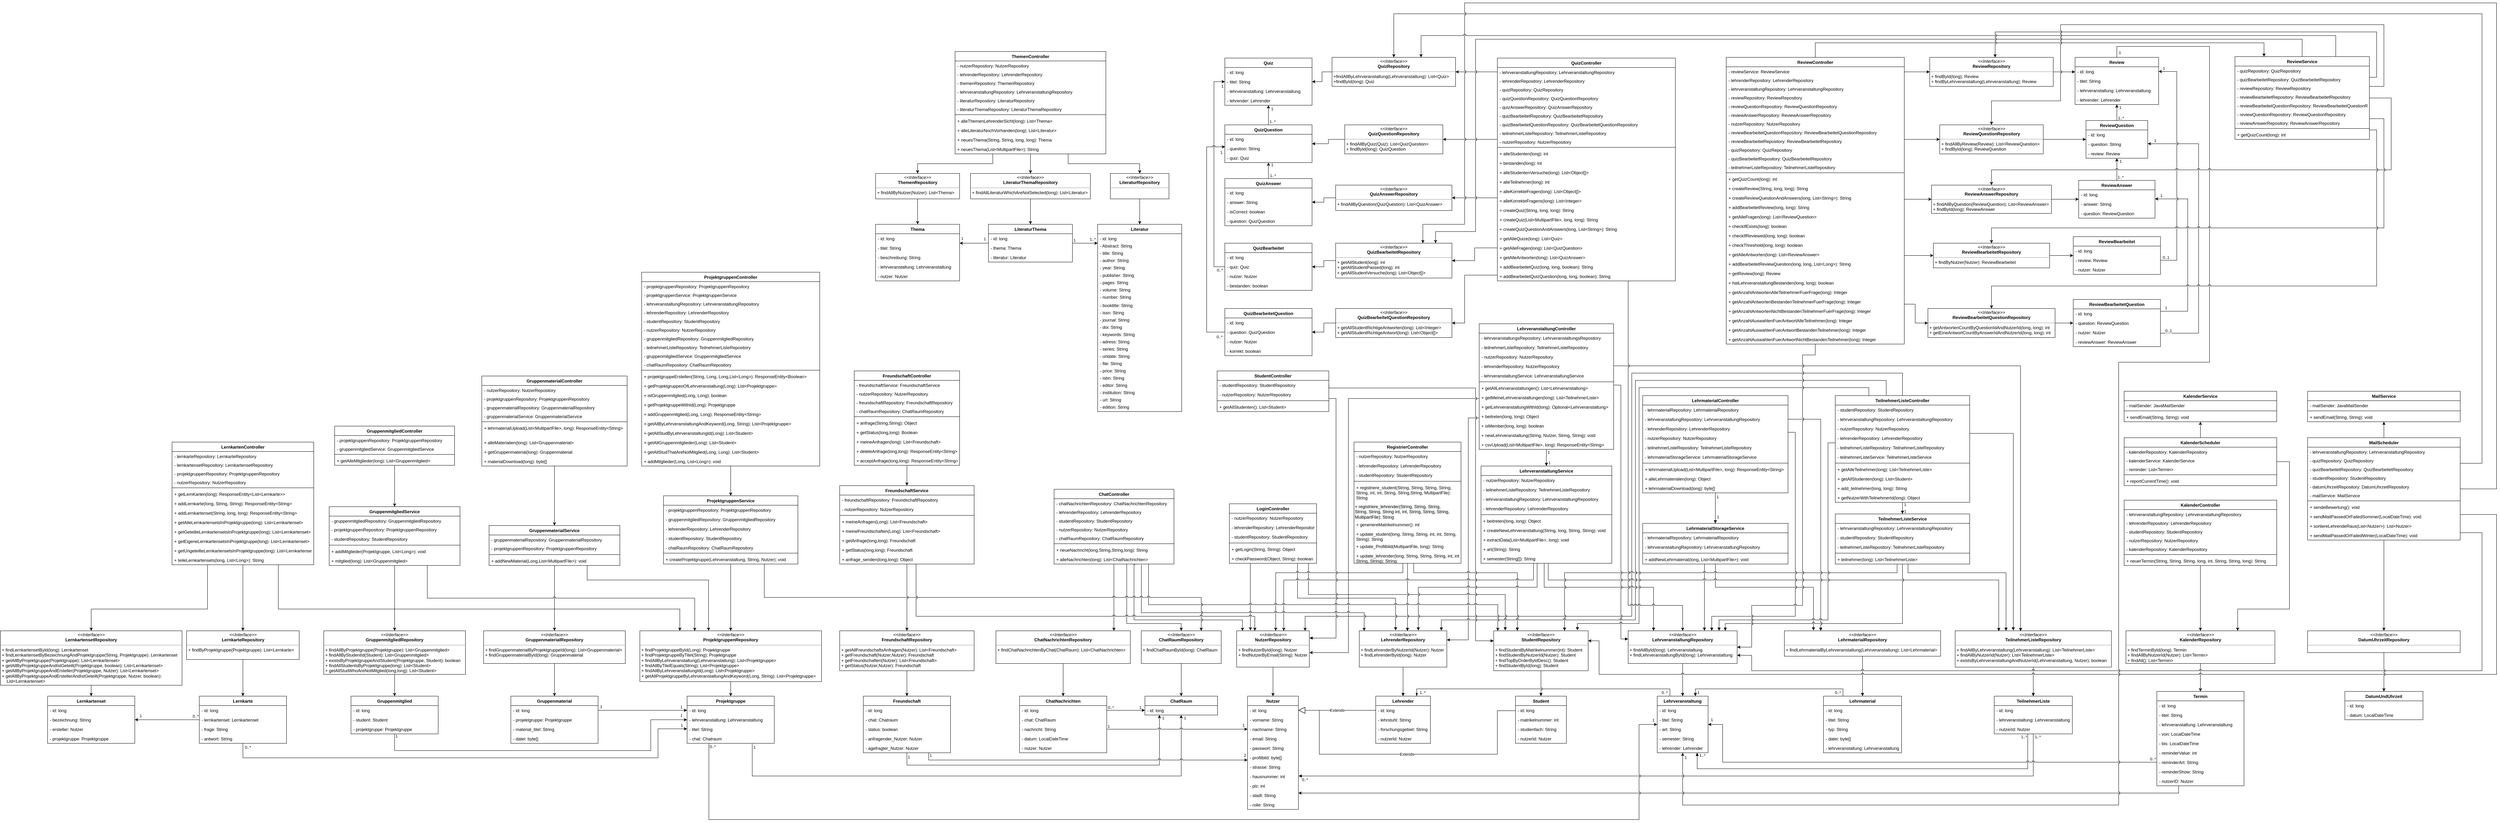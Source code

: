 <mxfile version="14.5.1" type="device"><diagram id="sXEQJ31BOOZ2cMXHWq8x" name="Seite-1"><mxGraphModel dx="5332" dy="3722" grid="1" gridSize="10" guides="1" tooltips="1" connect="1" arrows="1" fold="1" page="1" pageScale="1" pageWidth="827" pageHeight="1169" math="0" shadow="0"><root><mxCell id="0"/><mxCell id="1" parent="0"/><mxCell id="R6HwnEjBQ-eLrQGMf-73-2" style="edgeStyle=orthogonalEdgeStyle;rounded=0;orthogonalLoop=1;jettySize=auto;html=1;exitX=0.5;exitY=1;exitDx=0;exitDy=0;entryX=0.5;entryY=0;entryDx=0;entryDy=0;jumpStyle=sharp;endArrow=block;endFill=1;" parent="1" source="4xkYXdKKWSteVq6Hspyk-54" target="4xkYXdKKWSteVq6Hspyk-88" edge="1"><mxGeometry relative="1" as="geometry"/></mxCell><mxCell id="4xkYXdKKWSteVq6Hspyk-54" value="&lt;p style=&quot;margin: 0px ; margin-top: 4px ; text-align: center&quot;&gt;&lt;i&gt;&amp;lt;&amp;lt;Interface&amp;gt;&amp;gt;&lt;/i&gt;&lt;br&gt;&lt;b&gt;LehrenderRepository&lt;/b&gt;&lt;/p&gt;&lt;hr size=&quot;1&quot;&gt;&lt;p style=&quot;margin: 0px ; margin-left: 4px&quot;&gt;+ findLehrenderByNutzerId(Nutzer): Nutzer&lt;br&gt;+ findLehrenderById(long): Nutzer&lt;/p&gt;" style="verticalAlign=top;align=left;overflow=fill;fontSize=12;fontFamily=Helvetica;html=1;" parent="1" vertex="1"><mxGeometry x="30" y="500" width="241" height="100" as="geometry"/></mxCell><mxCell id="4xkYXdKKWSteVq6Hspyk-55" value="LoginController" style="swimlane;fontStyle=1;align=center;verticalAlign=top;childLayout=stackLayout;horizontal=1;startSize=26;horizontalStack=0;resizeParent=1;resizeParentMax=0;resizeLast=0;collapsible=1;marginBottom=0;" parent="1" vertex="1"><mxGeometry x="-327.5" y="150" width="240" height="164" as="geometry"/></mxCell><mxCell id="GW1hLuAksy6gsgkblxLd-1" value="- nutzerRepository: NutzerRepository" style="text;strokeColor=none;fillColor=none;align=left;verticalAlign=top;spacingLeft=4;spacingRight=4;overflow=hidden;rotatable=0;points=[[0,0.5],[1,0.5]];portConstraint=eastwest;" parent="4xkYXdKKWSteVq6Hspyk-55" vertex="1"><mxGeometry y="26" width="240" height="26" as="geometry"/></mxCell><mxCell id="GW1hLuAksy6gsgkblxLd-2" value="- lehrenderRepository: LehrenderRepository" style="text;strokeColor=none;fillColor=none;align=left;verticalAlign=top;spacingLeft=4;spacingRight=4;overflow=hidden;rotatable=0;points=[[0,0.5],[1,0.5]];portConstraint=eastwest;" parent="4xkYXdKKWSteVq6Hspyk-55" vertex="1"><mxGeometry y="52" width="240" height="26" as="geometry"/></mxCell><mxCell id="GW1hLuAksy6gsgkblxLd-3" value="- studentRepository: StudentRepository" style="text;strokeColor=none;fillColor=none;align=left;verticalAlign=top;spacingLeft=4;spacingRight=4;overflow=hidden;rotatable=0;points=[[0,0.5],[1,0.5]];portConstraint=eastwest;" parent="4xkYXdKKWSteVq6Hspyk-55" vertex="1"><mxGeometry y="78" width="240" height="26" as="geometry"/></mxCell><mxCell id="4xkYXdKKWSteVq6Hspyk-57" value="" style="line;strokeWidth=1;fillColor=none;align=left;verticalAlign=middle;spacingTop=-1;spacingLeft=3;spacingRight=3;rotatable=0;labelPosition=right;points=[];portConstraint=eastwest;" parent="4xkYXdKKWSteVq6Hspyk-55" vertex="1"><mxGeometry y="104" width="240" height="8" as="geometry"/></mxCell><mxCell id="4xkYXdKKWSteVq6Hspyk-58" value="+ getLogin(String, String): Object" style="text;strokeColor=none;fillColor=none;align=left;verticalAlign=top;spacingLeft=4;spacingRight=4;overflow=hidden;rotatable=0;points=[[0,0.5],[1,0.5]];portConstraint=eastwest;" parent="4xkYXdKKWSteVq6Hspyk-55" vertex="1"><mxGeometry y="112" width="240" height="26" as="geometry"/></mxCell><mxCell id="GW1hLuAksy6gsgkblxLd-4" value="+ checkPassword(Object, String): boolean" style="text;strokeColor=none;fillColor=none;align=left;verticalAlign=top;spacingLeft=4;spacingRight=4;overflow=hidden;rotatable=0;points=[[0,0.5],[1,0.5]];portConstraint=eastwest;" parent="4xkYXdKKWSteVq6Hspyk-55" vertex="1"><mxGeometry y="138" width="240" height="26" as="geometry"/></mxCell><mxCell id="4xkYXdKKWSteVq6Hspyk-59" value="RegistrierController" style="swimlane;fontStyle=1;align=center;verticalAlign=top;childLayout=stackLayout;horizontal=1;startSize=26;horizontalStack=0;resizeParent=1;resizeParentMax=0;resizeLast=0;collapsible=1;marginBottom=0;" parent="1" vertex="1"><mxGeometry x="15.5" y="-20" width="294.5" height="334" as="geometry"/></mxCell><mxCell id="GW1hLuAksy6gsgkblxLd-6" value="- nutzerRepository: NutzerRepository" style="text;strokeColor=none;fillColor=none;align=left;verticalAlign=top;spacingLeft=4;spacingRight=4;overflow=hidden;rotatable=0;points=[[0,0.5],[1,0.5]];portConstraint=eastwest;" parent="4xkYXdKKWSteVq6Hspyk-59" vertex="1"><mxGeometry y="26" width="294.5" height="26" as="geometry"/></mxCell><mxCell id="GW1hLuAksy6gsgkblxLd-7" value="- lehrenderRepository: LehrenderRepository" style="text;strokeColor=none;fillColor=none;align=left;verticalAlign=top;spacingLeft=4;spacingRight=4;overflow=hidden;rotatable=0;points=[[0,0.5],[1,0.5]];portConstraint=eastwest;" parent="4xkYXdKKWSteVq6Hspyk-59" vertex="1"><mxGeometry y="52" width="294.5" height="26" as="geometry"/></mxCell><mxCell id="GW1hLuAksy6gsgkblxLd-8" value="- studentRepository: StudentRepository" style="text;strokeColor=none;fillColor=none;align=left;verticalAlign=top;spacingLeft=4;spacingRight=4;overflow=hidden;rotatable=0;points=[[0,0.5],[1,0.5]];portConstraint=eastwest;" parent="4xkYXdKKWSteVq6Hspyk-59" vertex="1"><mxGeometry y="78" width="294.5" height="26" as="geometry"/></mxCell><mxCell id="4xkYXdKKWSteVq6Hspyk-61" value="" style="line;strokeWidth=1;fillColor=none;align=left;verticalAlign=middle;spacingTop=-1;spacingLeft=3;spacingRight=3;rotatable=0;labelPosition=right;points=[];portConstraint=eastwest;" parent="4xkYXdKKWSteVq6Hspyk-59" vertex="1"><mxGeometry y="104" width="294.5" height="8" as="geometry"/></mxCell><mxCell id="4xkYXdKKWSteVq6Hspyk-62" value="+ registriere_student(String, String, String, String, &#10;String, int, int, String, String,String, MultipartFile): &#10;String" style="text;strokeColor=none;fillColor=none;align=left;verticalAlign=top;spacingLeft=4;spacingRight=4;overflow=hidden;rotatable=0;points=[[0,0.5],[1,0.5]];portConstraint=eastwest;" parent="4xkYXdKKWSteVq6Hspyk-59" vertex="1"><mxGeometry y="112" width="294.5" height="52" as="geometry"/></mxCell><mxCell id="4xkYXdKKWSteVq6Hspyk-237" value="&lt;span style=&quot;color: rgb(0 , 0 , 0) ; font-family: &amp;#34;helvetica&amp;#34; ; font-size: 12px ; font-style: normal ; font-weight: 400 ; letter-spacing: normal ; text-align: left ; text-indent: 0px ; text-transform: none ; word-spacing: 0px ; background-color: rgb(248 , 249 , 250) ; display: inline ; float: none&quot;&gt;+ registriere_lehrender(String, String, String,&lt;/span&gt;&lt;br style=&quot;padding: 0px ; margin: 0px ; color: rgb(0 , 0 , 0) ; font-family: &amp;#34;helvetica&amp;#34; ; font-size: 12px ; font-style: normal ; font-weight: 400 ; letter-spacing: normal ; text-align: left ; text-indent: 0px ; text-transform: none ; word-spacing: 0px ; background-color: rgb(248 , 249 , 250)&quot;&gt;&lt;span style=&quot;color: rgb(0 , 0 , 0) ; font-family: &amp;#34;helvetica&amp;#34; ; font-size: 12px ; font-style: normal ; font-weight: 400 ; letter-spacing: normal ; text-align: left ; text-indent: 0px ; text-transform: none ; word-spacing: 0px ; background-color: rgb(248 , 249 , 250) ; display: inline ; float: none&quot;&gt;String, String, String int, int, String, String, String, MultipartFile): String&lt;/span&gt;" style="text;whiteSpace=wrap;html=1;" parent="4xkYXdKKWSteVq6Hspyk-59" vertex="1"><mxGeometry y="164" width="294.5" height="50" as="geometry"/></mxCell><mxCell id="GW1hLuAksy6gsgkblxLd-9" value="+ generiereMatrikelnummer(): int" style="text;strokeColor=none;fillColor=none;align=left;verticalAlign=top;spacingLeft=4;spacingRight=4;overflow=hidden;rotatable=0;points=[[0,0.5],[1,0.5]];portConstraint=eastwest;" parent="4xkYXdKKWSteVq6Hspyk-59" vertex="1"><mxGeometry y="214" width="294.5" height="26" as="geometry"/></mxCell><mxCell id="GW1hLuAksy6gsgkblxLd-10" value="+ update_student(long, String, String, int, int, String, &#10;String): String" style="text;strokeColor=none;fillColor=none;align=left;verticalAlign=top;spacingLeft=4;spacingRight=4;overflow=hidden;rotatable=0;points=[[0,0.5],[1,0.5]];portConstraint=eastwest;" parent="4xkYXdKKWSteVq6Hspyk-59" vertex="1"><mxGeometry y="240" width="294.5" height="34" as="geometry"/></mxCell><mxCell id="GW1hLuAksy6gsgkblxLd-11" value="+ update_Profilbild(MultipartFile, long): String" style="text;strokeColor=none;fillColor=none;align=left;verticalAlign=top;spacingLeft=4;spacingRight=4;overflow=hidden;rotatable=0;points=[[0,0.5],[1,0.5]];portConstraint=eastwest;" parent="4xkYXdKKWSteVq6Hspyk-59" vertex="1"><mxGeometry y="274" width="294.5" height="26" as="geometry"/></mxCell><mxCell id="GW1hLuAksy6gsgkblxLd-12" value="+ update_lehrender(long, String, String, String, int, int,&#10;String, String): String" style="text;strokeColor=none;fillColor=none;align=left;verticalAlign=top;spacingLeft=4;spacingRight=4;overflow=hidden;rotatable=0;points=[[0,0.5],[1,0.5]];portConstraint=eastwest;" parent="4xkYXdKKWSteVq6Hspyk-59" vertex="1"><mxGeometry y="300" width="294.5" height="34" as="geometry"/></mxCell><mxCell id="R6HwnEjBQ-eLrQGMf-73-20" style="edgeStyle=orthogonalEdgeStyle;rounded=0;orthogonalLoop=1;jettySize=auto;html=1;exitX=0.5;exitY=1;exitDx=0;exitDy=0;entryX=0.5;entryY=0;entryDx=0;entryDy=0;jumpStyle=sharp;endArrow=block;endFill=1;" parent="1" source="4xkYXdKKWSteVq6Hspyk-63" target="4xkYXdKKWSteVq6Hspyk-125" edge="1"><mxGeometry relative="1" as="geometry"/></mxCell><mxCell id="R6HwnEjBQ-eLrQGMf-73-66" value="1" style="edgeLabel;html=1;align=center;verticalAlign=middle;resizable=0;points=[];" parent="R6HwnEjBQ-eLrQGMf-73-20" vertex="1" connectable="0"><mxGeometry x="-0.746" y="1" relative="1" as="geometry"><mxPoint x="5" y="0.67" as="offset"/></mxGeometry></mxCell><mxCell id="R6HwnEjBQ-eLrQGMf-73-67" value="1" style="edgeLabel;html=1;align=center;verticalAlign=middle;resizable=0;points=[];" parent="R6HwnEjBQ-eLrQGMf-73-20" vertex="1" connectable="0"><mxGeometry x="0.278" relative="1" as="geometry"><mxPoint x="7" y="12" as="offset"/></mxGeometry></mxCell><mxCell id="4xkYXdKKWSteVq6Hspyk-63" value="LehrmaterialController" style="swimlane;fontStyle=1;align=center;verticalAlign=top;childLayout=stackLayout;horizontal=1;startSize=26;horizontalStack=0;resizeParent=1;resizeParentMax=0;resizeLast=0;collapsible=1;marginBottom=0;" parent="1" vertex="1"><mxGeometry x="810" y="-148" width="400" height="268" as="geometry"/></mxCell><mxCell id="4xkYXdKKWSteVq6Hspyk-64" value="- lehrmaterialRepository: LehrmaterialRepository" style="text;strokeColor=none;fillColor=none;align=left;verticalAlign=top;spacingLeft=4;spacingRight=4;overflow=hidden;rotatable=0;points=[[0,0.5],[1,0.5]];portConstraint=eastwest;" parent="4xkYXdKKWSteVq6Hspyk-63" vertex="1"><mxGeometry y="26" width="400" height="26" as="geometry"/></mxCell><mxCell id="4xkYXdKKWSteVq6Hspyk-241" value="- lehrveranstaltungRepository: LehrveranstaltungRepository" style="text;strokeColor=none;fillColor=none;align=left;verticalAlign=top;spacingLeft=4;spacingRight=4;overflow=hidden;rotatable=0;points=[[0,0.5],[1,0.5]];portConstraint=eastwest;" parent="4xkYXdKKWSteVq6Hspyk-63" vertex="1"><mxGeometry y="52" width="400" height="26" as="geometry"/></mxCell><mxCell id="GW1hLuAksy6gsgkblxLd-13" value="- lehrenderRepository: LehrenderRepository" style="text;strokeColor=none;fillColor=none;align=left;verticalAlign=top;spacingLeft=4;spacingRight=4;overflow=hidden;rotatable=0;points=[[0,0.5],[1,0.5]];portConstraint=eastwest;" parent="4xkYXdKKWSteVq6Hspyk-63" vertex="1"><mxGeometry y="78" width="400" height="26" as="geometry"/></mxCell><mxCell id="GW1hLuAksy6gsgkblxLd-14" value="- nutzerRepository: NutzerRepository" style="text;strokeColor=none;fillColor=none;align=left;verticalAlign=top;spacingLeft=4;spacingRight=4;overflow=hidden;rotatable=0;points=[[0,0.5],[1,0.5]];portConstraint=eastwest;" parent="4xkYXdKKWSteVq6Hspyk-63" vertex="1"><mxGeometry y="104" width="400" height="26" as="geometry"/></mxCell><mxCell id="GW1hLuAksy6gsgkblxLd-16" value="- teilnehmerListeRepository: TeilnehmerListeRepository" style="text;strokeColor=none;fillColor=none;align=left;verticalAlign=top;spacingLeft=4;spacingRight=4;overflow=hidden;rotatable=0;points=[[0,0.5],[1,0.5]];portConstraint=eastwest;" parent="4xkYXdKKWSteVq6Hspyk-63" vertex="1"><mxGeometry y="130" width="400" height="26" as="geometry"/></mxCell><mxCell id="4xkYXdKKWSteVq6Hspyk-242" value="- lehrmaterialStorageService: LehrmaterialStorageService" style="text;strokeColor=none;fillColor=none;align=left;verticalAlign=top;spacingLeft=4;spacingRight=4;overflow=hidden;rotatable=0;points=[[0,0.5],[1,0.5]];portConstraint=eastwest;" parent="4xkYXdKKWSteVq6Hspyk-63" vertex="1"><mxGeometry y="156" width="400" height="26" as="geometry"/></mxCell><mxCell id="4xkYXdKKWSteVq6Hspyk-65" value="" style="line;strokeWidth=1;fillColor=none;align=left;verticalAlign=middle;spacingTop=-1;spacingLeft=3;spacingRight=3;rotatable=0;labelPosition=right;points=[];portConstraint=eastwest;" parent="4xkYXdKKWSteVq6Hspyk-63" vertex="1"><mxGeometry y="182" width="400" height="8" as="geometry"/></mxCell><mxCell id="4xkYXdKKWSteVq6Hspyk-66" value="+ lehrmaterialUpload(List&lt;MultipartFile&gt;, long): ResponseEntity&lt;String&gt;" style="text;strokeColor=none;fillColor=none;align=left;verticalAlign=top;spacingLeft=4;spacingRight=4;overflow=hidden;rotatable=0;points=[[0,0.5],[1,0.5]];portConstraint=eastwest;" parent="4xkYXdKKWSteVq6Hspyk-63" vertex="1"><mxGeometry y="190" width="400" height="26" as="geometry"/></mxCell><mxCell id="4xkYXdKKWSteVq6Hspyk-243" value="+ alleLehrmaterialen(long): Object" style="text;strokeColor=none;fillColor=none;align=left;verticalAlign=top;spacingLeft=4;spacingRight=4;overflow=hidden;rotatable=0;points=[[0,0.5],[1,0.5]];portConstraint=eastwest;" parent="4xkYXdKKWSteVq6Hspyk-63" vertex="1"><mxGeometry y="216" width="400" height="26" as="geometry"/></mxCell><mxCell id="GW1hLuAksy6gsgkblxLd-18" value="+ lehrmaterialDownload(long): byte[]" style="text;strokeColor=none;fillColor=none;align=left;verticalAlign=top;spacingLeft=4;spacingRight=4;overflow=hidden;rotatable=0;points=[[0,0.5],[1,0.5]];portConstraint=eastwest;" parent="4xkYXdKKWSteVq6Hspyk-63" vertex="1"><mxGeometry y="242" width="400" height="26" as="geometry"/></mxCell><mxCell id="R6HwnEjBQ-eLrQGMf-73-59" style="edgeStyle=orthogonalEdgeStyle;rounded=0;orthogonalLoop=1;jettySize=auto;html=1;exitX=0.5;exitY=1;exitDx=0;exitDy=0;entryX=0.5;entryY=0;entryDx=0;entryDy=0;jumpStyle=sharp;endArrow=block;endFill=1;" parent="1" source="4xkYXdKKWSteVq6Hspyk-67" target="4xkYXdKKWSteVq6Hspyk-129" edge="1"><mxGeometry relative="1" as="geometry"/></mxCell><mxCell id="R6HwnEjBQ-eLrQGMf-73-64" value="1" style="edgeLabel;html=1;align=center;verticalAlign=middle;resizable=0;points=[];" parent="R6HwnEjBQ-eLrQGMf-73-59" vertex="1" connectable="0"><mxGeometry x="-0.677" y="1" relative="1" as="geometry"><mxPoint x="5" y="0.4" as="offset"/></mxGeometry></mxCell><mxCell id="R6HwnEjBQ-eLrQGMf-73-65" value="1" style="edgeLabel;html=1;align=center;verticalAlign=middle;resizable=0;points=[];" parent="R6HwnEjBQ-eLrQGMf-73-59" vertex="1" connectable="0"><mxGeometry x="0.28" relative="1" as="geometry"><mxPoint x="8" y="7.4" as="offset"/></mxGeometry></mxCell><mxCell id="Ee8ySCHMy-iR5xEck7nO-7" style="edgeStyle=orthogonalEdgeStyle;rounded=0;orthogonalLoop=1;jettySize=auto;html=1;exitX=0;exitY=0.75;exitDx=0;exitDy=0;entryX=1;entryY=0.25;entryDx=0;entryDy=0;" parent="1" source="4xkYXdKKWSteVq6Hspyk-67" target="4xkYXdKKWSteVq6Hspyk-54" edge="1"><mxGeometry relative="1" as="geometry"><Array as="points"><mxPoint x="330" y="-86"/><mxPoint x="330" y="525"/></Array></mxGeometry></mxCell><mxCell id="4xkYXdKKWSteVq6Hspyk-67" value="LehrveranstaltungController" style="swimlane;fontStyle=1;align=center;verticalAlign=top;childLayout=stackLayout;horizontal=1;startSize=26;horizontalStack=0;resizeParent=1;resizeParentMax=0;resizeLast=0;collapsible=1;marginBottom=0;" parent="1" vertex="1"><mxGeometry x="360" y="-346" width="370" height="346" as="geometry"/></mxCell><mxCell id="4xkYXdKKWSteVq6Hspyk-68" value="- lehrveranstaltungsRepository: LehrveranstaltungsRepository" style="text;strokeColor=none;fillColor=none;align=left;verticalAlign=top;spacingLeft=4;spacingRight=4;overflow=hidden;rotatable=0;points=[[0,0.5],[1,0.5]];portConstraint=eastwest;" parent="4xkYXdKKWSteVq6Hspyk-67" vertex="1"><mxGeometry y="26" width="370" height="26" as="geometry"/></mxCell><mxCell id="4xkYXdKKWSteVq6Hspyk-226" value="- teilnehmerListeRepository: TeilnehmerListeRepository" style="text;strokeColor=none;fillColor=none;align=left;verticalAlign=top;spacingLeft=4;spacingRight=4;overflow=hidden;rotatable=0;points=[[0,0.5],[1,0.5]];portConstraint=eastwest;" parent="4xkYXdKKWSteVq6Hspyk-67" vertex="1"><mxGeometry y="52" width="370" height="26" as="geometry"/></mxCell><mxCell id="4xkYXdKKWSteVq6Hspyk-228" value="- nutzerRepository: NutzerRepository" style="text;strokeColor=none;fillColor=none;align=left;verticalAlign=top;spacingLeft=4;spacingRight=4;overflow=hidden;rotatable=0;points=[[0,0.5],[1,0.5]];portConstraint=eastwest;" parent="4xkYXdKKWSteVq6Hspyk-67" vertex="1"><mxGeometry y="78" width="370" height="26" as="geometry"/></mxCell><mxCell id="Ee8ySCHMy-iR5xEck7nO-1" value="- lehrenderRepository: NutzerRepository" style="text;strokeColor=none;fillColor=none;align=left;verticalAlign=top;spacingLeft=4;spacingRight=4;overflow=hidden;rotatable=0;points=[[0,0.5],[1,0.5]];portConstraint=eastwest;" parent="4xkYXdKKWSteVq6Hspyk-67" vertex="1"><mxGeometry y="104" width="370" height="26" as="geometry"/></mxCell><mxCell id="4xkYXdKKWSteVq6Hspyk-229" value="- lehrveranstaltungService: LehrveranstaltungService" style="text;strokeColor=none;fillColor=none;align=left;verticalAlign=top;spacingLeft=4;spacingRight=4;overflow=hidden;rotatable=0;points=[[0,0.5],[1,0.5]];portConstraint=eastwest;" parent="4xkYXdKKWSteVq6Hspyk-67" vertex="1"><mxGeometry y="130" width="370" height="26" as="geometry"/></mxCell><mxCell id="4xkYXdKKWSteVq6Hspyk-69" value="" style="line;strokeWidth=1;fillColor=none;align=left;verticalAlign=middle;spacingTop=-1;spacingLeft=3;spacingRight=3;rotatable=0;labelPosition=right;points=[];portConstraint=eastwest;" parent="4xkYXdKKWSteVq6Hspyk-67" vertex="1"><mxGeometry y="156" width="370" height="8" as="geometry"/></mxCell><mxCell id="4xkYXdKKWSteVq6Hspyk-70" value="+ getAllLehrveranstaltungen(): List&lt;Lehrveranstaltung&gt;" style="text;strokeColor=none;fillColor=none;align=left;verticalAlign=top;spacingLeft=4;spacingRight=4;overflow=hidden;rotatable=0;points=[[0,0.5],[1,0.5]];portConstraint=eastwest;" parent="4xkYXdKKWSteVq6Hspyk-67" vertex="1"><mxGeometry y="164" width="370" height="26" as="geometry"/></mxCell><mxCell id="4xkYXdKKWSteVq6Hspyk-230" value="+ getMeineLehrveranstaltungen(long): List&lt;TeilnehmerListe&gt;" style="text;strokeColor=none;fillColor=none;align=left;verticalAlign=top;spacingLeft=4;spacingRight=4;overflow=hidden;rotatable=0;points=[[0,0.5],[1,0.5]];portConstraint=eastwest;" parent="4xkYXdKKWSteVq6Hspyk-67" vertex="1"><mxGeometry y="190" width="370" height="26" as="geometry"/></mxCell><mxCell id="4xkYXdKKWSteVq6Hspyk-231" value="+ getLehrveranstaltungWithId(long): Optional&lt;Lehrveranstaltung&gt;" style="text;strokeColor=none;fillColor=none;align=left;verticalAlign=top;spacingLeft=4;spacingRight=4;overflow=hidden;rotatable=0;points=[[0,0.5],[1,0.5]];portConstraint=eastwest;" parent="4xkYXdKKWSteVq6Hspyk-67" vertex="1"><mxGeometry y="216" width="370" height="26" as="geometry"/></mxCell><mxCell id="4xkYXdKKWSteVq6Hspyk-232" value="+ beitreten(long, long): Object" style="text;strokeColor=none;fillColor=none;align=left;verticalAlign=top;spacingLeft=4;spacingRight=4;overflow=hidden;rotatable=0;points=[[0,0.5],[1,0.5]];portConstraint=eastwest;" parent="4xkYXdKKWSteVq6Hspyk-67" vertex="1"><mxGeometry y="242" width="370" height="26" as="geometry"/></mxCell><mxCell id="4xkYXdKKWSteVq6Hspyk-233" value="+ isMember(long, long): boolean" style="text;strokeColor=none;fillColor=none;align=left;verticalAlign=top;spacingLeft=4;spacingRight=4;overflow=hidden;rotatable=0;points=[[0,0.5],[1,0.5]];portConstraint=eastwest;" parent="4xkYXdKKWSteVq6Hspyk-67" vertex="1"><mxGeometry y="268" width="370" height="26" as="geometry"/></mxCell><mxCell id="4xkYXdKKWSteVq6Hspyk-234" value="+ newLehrveranstaltung(String, Nutzer, String, String): void" style="text;strokeColor=none;fillColor=none;align=left;verticalAlign=top;spacingLeft=4;spacingRight=4;overflow=hidden;rotatable=0;points=[[0,0.5],[1,0.5]];portConstraint=eastwest;" parent="4xkYXdKKWSteVq6Hspyk-67" vertex="1"><mxGeometry y="294" width="370" height="26" as="geometry"/></mxCell><mxCell id="Ee8ySCHMy-iR5xEck7nO-2" value="+ csvUpload(List&lt;MultipartFile&gt;, long): ResponseEntity&lt;String&gt;" style="text;strokeColor=none;fillColor=none;align=left;verticalAlign=top;spacingLeft=4;spacingRight=4;overflow=hidden;rotatable=0;points=[[0,0.5],[1,0.5]];portConstraint=eastwest;" parent="4xkYXdKKWSteVq6Hspyk-67" vertex="1"><mxGeometry y="320" width="370" height="26" as="geometry"/></mxCell><mxCell id="4xkYXdKKWSteVq6Hspyk-71" value="StudentController" style="swimlane;fontStyle=1;align=center;verticalAlign=top;childLayout=stackLayout;horizontal=1;startSize=26;horizontalStack=0;resizeParent=1;resizeParentMax=0;resizeLast=0;collapsible=1;marginBottom=0;" parent="1" vertex="1"><mxGeometry x="-361.25" y="-216" width="307.5" height="112" as="geometry"/></mxCell><mxCell id="R6HwnEjBQ-eLrQGMf-73-42" value="- studentRepository: StudentRepository" style="text;strokeColor=none;fillColor=none;align=left;verticalAlign=top;spacingLeft=4;spacingRight=4;overflow=hidden;rotatable=0;points=[[0,0.5],[1,0.5]];portConstraint=eastwest;" parent="4xkYXdKKWSteVq6Hspyk-71" vertex="1"><mxGeometry y="26" width="307.5" height="26" as="geometry"/></mxCell><mxCell id="R6HwnEjBQ-eLrQGMf-73-43" value="- nutzerRepository: NutzerRepository" style="text;strokeColor=none;fillColor=none;align=left;verticalAlign=top;spacingLeft=4;spacingRight=4;overflow=hidden;rotatable=0;points=[[0,0.5],[1,0.5]];portConstraint=eastwest;" parent="4xkYXdKKWSteVq6Hspyk-71" vertex="1"><mxGeometry y="52" width="307.5" height="26" as="geometry"/></mxCell><mxCell id="4xkYXdKKWSteVq6Hspyk-73" value="" style="line;strokeWidth=1;fillColor=none;align=left;verticalAlign=middle;spacingTop=-1;spacingLeft=3;spacingRight=3;rotatable=0;labelPosition=right;points=[];portConstraint=eastwest;" parent="4xkYXdKKWSteVq6Hspyk-71" vertex="1"><mxGeometry y="78" width="307.5" height="8" as="geometry"/></mxCell><mxCell id="4xkYXdKKWSteVq6Hspyk-74" value="+ getAllStudenten(): List&lt;Student&gt;" style="text;strokeColor=none;fillColor=none;align=left;verticalAlign=top;spacingLeft=4;spacingRight=4;overflow=hidden;rotatable=0;points=[[0,0.5],[1,0.5]];portConstraint=eastwest;" parent="4xkYXdKKWSteVq6Hspyk-71" vertex="1"><mxGeometry y="86" width="307.5" height="26" as="geometry"/></mxCell><mxCell id="R6HwnEjBQ-eLrQGMf-73-38" style="edgeStyle=orthogonalEdgeStyle;rounded=0;orthogonalLoop=1;jettySize=auto;html=1;exitX=0.5;exitY=1;exitDx=0;exitDy=0;entryX=0.5;entryY=0;entryDx=0;entryDy=0;jumpStyle=sharp;endArrow=block;endFill=1;" parent="1" source="4xkYXdKKWSteVq6Hspyk-80" target="4xkYXdKKWSteVq6Hspyk-133" edge="1"><mxGeometry relative="1" as="geometry"/></mxCell><mxCell id="R6HwnEjBQ-eLrQGMf-73-68" value="1" style="edgeLabel;html=1;align=center;verticalAlign=middle;resizable=0;points=[];" parent="R6HwnEjBQ-eLrQGMf-73-38" vertex="1" connectable="0"><mxGeometry x="-0.757" y="1" relative="1" as="geometry"><mxPoint x="6" y="2" as="offset"/></mxGeometry></mxCell><mxCell id="R6HwnEjBQ-eLrQGMf-73-69" value="1" style="edgeLabel;html=1;align=center;verticalAlign=middle;resizable=0;points=[];" parent="R6HwnEjBQ-eLrQGMf-73-38" vertex="1" connectable="0"><mxGeometry x="0.622" relative="1" as="geometry"><mxPoint x="7" y="-1" as="offset"/></mxGeometry></mxCell><mxCell id="R6HwnEjBQ-eLrQGMf-73-50" style="edgeStyle=orthogonalEdgeStyle;rounded=0;orthogonalLoop=1;jettySize=auto;html=1;exitX=0.5;exitY=0;exitDx=0;exitDy=0;entryX=0.942;entryY=0.002;entryDx=0;entryDy=0;entryPerimeter=0;" parent="1" source="4xkYXdKKWSteVq6Hspyk-80" target="4xkYXdKKWSteVq6Hspyk-110" edge="1"><mxGeometry relative="1" as="geometry"><Array as="points"><mxPoint x="1525" y="-210"/><mxPoint x="780" y="-210"/><mxPoint x="780" y="460"/><mxPoint x="-119" y="460"/></Array></mxGeometry></mxCell><mxCell id="4xkYXdKKWSteVq6Hspyk-80" value="TeilnehmerListeController" style="swimlane;fontStyle=1;align=center;verticalAlign=top;childLayout=stackLayout;horizontal=1;startSize=26;horizontalStack=0;resizeParent=1;resizeParentMax=0;resizeLast=0;collapsible=1;marginBottom=0;" parent="1" vertex="1"><mxGeometry x="1340" y="-148" width="370" height="294" as="geometry"/></mxCell><mxCell id="R6HwnEjBQ-eLrQGMf-73-32" value="- studentRepository: StudentRepository" style="text;strokeColor=none;fillColor=none;align=left;verticalAlign=top;spacingLeft=4;spacingRight=4;overflow=hidden;rotatable=0;points=[[0,0.5],[1,0.5]];portConstraint=eastwest;" parent="4xkYXdKKWSteVq6Hspyk-80" vertex="1"><mxGeometry y="26" width="370" height="26" as="geometry"/></mxCell><mxCell id="R6HwnEjBQ-eLrQGMf-73-33" value="- lehrveranstaltungRepository: LehrveranstaltungRepository" style="text;strokeColor=none;fillColor=none;align=left;verticalAlign=top;spacingLeft=4;spacingRight=4;overflow=hidden;rotatable=0;points=[[0,0.5],[1,0.5]];portConstraint=eastwest;" parent="4xkYXdKKWSteVq6Hspyk-80" vertex="1"><mxGeometry y="52" width="370" height="26" as="geometry"/></mxCell><mxCell id="R6HwnEjBQ-eLrQGMf-73-34" value="- nutzerRepository: NutzerRepository" style="text;strokeColor=none;fillColor=none;align=left;verticalAlign=top;spacingLeft=4;spacingRight=4;overflow=hidden;rotatable=0;points=[[0,0.5],[1,0.5]];portConstraint=eastwest;" parent="4xkYXdKKWSteVq6Hspyk-80" vertex="1"><mxGeometry y="78" width="370" height="26" as="geometry"/></mxCell><mxCell id="R6HwnEjBQ-eLrQGMf-73-35" value="- lehrenderRepository: LehrenderRepository" style="text;strokeColor=none;fillColor=none;align=left;verticalAlign=top;spacingLeft=4;spacingRight=4;overflow=hidden;rotatable=0;points=[[0,0.5],[1,0.5]];portConstraint=eastwest;" parent="4xkYXdKKWSteVq6Hspyk-80" vertex="1"><mxGeometry y="104" width="370" height="26" as="geometry"/></mxCell><mxCell id="R6HwnEjBQ-eLrQGMf-73-36" value="- teilnehmerListeRepository: TeilnehmerListeRepository" style="text;strokeColor=none;fillColor=none;align=left;verticalAlign=top;spacingLeft=4;spacingRight=4;overflow=hidden;rotatable=0;points=[[0,0.5],[1,0.5]];portConstraint=eastwest;" parent="4xkYXdKKWSteVq6Hspyk-80" vertex="1"><mxGeometry y="130" width="370" height="26" as="geometry"/></mxCell><mxCell id="R6HwnEjBQ-eLrQGMf-73-37" value="- teilnehmerListeService: TeilnehmerListeService" style="text;strokeColor=none;fillColor=none;align=left;verticalAlign=top;spacingLeft=4;spacingRight=4;overflow=hidden;rotatable=0;points=[[0,0.5],[1,0.5]];portConstraint=eastwest;" parent="4xkYXdKKWSteVq6Hspyk-80" vertex="1"><mxGeometry y="156" width="370" height="26" as="geometry"/></mxCell><mxCell id="4xkYXdKKWSteVq6Hspyk-82" value="" style="line;strokeWidth=1;fillColor=none;align=left;verticalAlign=middle;spacingTop=-1;spacingLeft=3;spacingRight=3;rotatable=0;labelPosition=right;points=[];portConstraint=eastwest;" parent="4xkYXdKKWSteVq6Hspyk-80" vertex="1"><mxGeometry y="182" width="370" height="8" as="geometry"/></mxCell><mxCell id="4xkYXdKKWSteVq6Hspyk-83" value="+ getAlleTeilnehmer(long): List&lt;TeilnehmerListe&gt;" style="text;strokeColor=none;fillColor=none;align=left;verticalAlign=top;spacingLeft=4;spacingRight=4;overflow=hidden;rotatable=0;points=[[0,0.5],[1,0.5]];portConstraint=eastwest;" parent="4xkYXdKKWSteVq6Hspyk-80" vertex="1"><mxGeometry y="190" width="370" height="26" as="geometry"/></mxCell><mxCell id="Ee8ySCHMy-iR5xEck7nO-8" value="+ getAllStudenten(long): List&lt;Student&gt;" style="text;strokeColor=none;fillColor=none;align=left;verticalAlign=top;spacingLeft=4;spacingRight=4;overflow=hidden;rotatable=0;points=[[0,0.5],[1,0.5]];portConstraint=eastwest;" parent="4xkYXdKKWSteVq6Hspyk-80" vertex="1"><mxGeometry y="216" width="370" height="26" as="geometry"/></mxCell><mxCell id="Ee8ySCHMy-iR5xEck7nO-9" value="+ add_teilnehmer(long, long): String" style="text;strokeColor=none;fillColor=none;align=left;verticalAlign=top;spacingLeft=4;spacingRight=4;overflow=hidden;rotatable=0;points=[[0,0.5],[1,0.5]];portConstraint=eastwest;" parent="4xkYXdKKWSteVq6Hspyk-80" vertex="1"><mxGeometry y="242" width="370" height="26" as="geometry"/></mxCell><mxCell id="Ee8ySCHMy-iR5xEck7nO-10" value="+ getNutzerWithTeilnehmerId(long): Object" style="text;strokeColor=none;fillColor=none;align=left;verticalAlign=top;spacingLeft=4;spacingRight=4;overflow=hidden;rotatable=0;points=[[0,0.5],[1,0.5]];portConstraint=eastwest;" parent="4xkYXdKKWSteVq6Hspyk-80" vertex="1"><mxGeometry y="268" width="370" height="26" as="geometry"/></mxCell><mxCell id="4xkYXdKKWSteVq6Hspyk-84" value="Nutzer" style="swimlane;fontStyle=1;align=center;verticalAlign=top;childLayout=stackLayout;horizontal=1;startSize=26;horizontalStack=0;resizeParent=1;resizeParentMax=0;resizeLast=0;collapsible=1;marginBottom=0;" parent="1" vertex="1"><mxGeometry x="-277.5" y="680" width="140" height="312" as="geometry"/></mxCell><mxCell id="4xkYXdKKWSteVq6Hspyk-85" value="- id: long" style="text;strokeColor=none;fillColor=none;align=left;verticalAlign=top;spacingLeft=4;spacingRight=4;overflow=hidden;rotatable=0;points=[[0,0.5],[1,0.5]];portConstraint=eastwest;" parent="4xkYXdKKWSteVq6Hspyk-84" vertex="1"><mxGeometry y="26" width="140" height="26" as="geometry"/></mxCell><mxCell id="4xkYXdKKWSteVq6Hspyk-175" value="- vorname: String" style="text;strokeColor=none;fillColor=none;align=left;verticalAlign=top;spacingLeft=4;spacingRight=4;overflow=hidden;rotatable=0;points=[[0,0.5],[1,0.5]];portConstraint=eastwest;" parent="4xkYXdKKWSteVq6Hspyk-84" vertex="1"><mxGeometry y="52" width="140" height="26" as="geometry"/></mxCell><mxCell id="4xkYXdKKWSteVq6Hspyk-176" value="- nachname: String" style="text;strokeColor=none;fillColor=none;align=left;verticalAlign=top;spacingLeft=4;spacingRight=4;overflow=hidden;rotatable=0;points=[[0,0.5],[1,0.5]];portConstraint=eastwest;" parent="4xkYXdKKWSteVq6Hspyk-84" vertex="1"><mxGeometry y="78" width="140" height="26" as="geometry"/></mxCell><mxCell id="4xkYXdKKWSteVq6Hspyk-177" value="- email: String" style="text;strokeColor=none;fillColor=none;align=left;verticalAlign=top;spacingLeft=4;spacingRight=4;overflow=hidden;rotatable=0;points=[[0,0.5],[1,0.5]];portConstraint=eastwest;" parent="4xkYXdKKWSteVq6Hspyk-84" vertex="1"><mxGeometry y="104" width="140" height="26" as="geometry"/></mxCell><mxCell id="4xkYXdKKWSteVq6Hspyk-178" value="- passwort: String" style="text;strokeColor=none;fillColor=none;align=left;verticalAlign=top;spacingLeft=4;spacingRight=4;overflow=hidden;rotatable=0;points=[[0,0.5],[1,0.5]];portConstraint=eastwest;" parent="4xkYXdKKWSteVq6Hspyk-84" vertex="1"><mxGeometry y="130" width="140" height="26" as="geometry"/></mxCell><mxCell id="4xkYXdKKWSteVq6Hspyk-179" value="- profilbild: byte[]" style="text;strokeColor=none;fillColor=none;align=left;verticalAlign=top;spacingLeft=4;spacingRight=4;overflow=hidden;rotatable=0;points=[[0,0.5],[1,0.5]];portConstraint=eastwest;" parent="4xkYXdKKWSteVq6Hspyk-84" vertex="1"><mxGeometry y="156" width="140" height="26" as="geometry"/></mxCell><mxCell id="4xkYXdKKWSteVq6Hspyk-180" value="- strasse: String" style="text;strokeColor=none;fillColor=none;align=left;verticalAlign=top;spacingLeft=4;spacingRight=4;overflow=hidden;rotatable=0;points=[[0,0.5],[1,0.5]];portConstraint=eastwest;" parent="4xkYXdKKWSteVq6Hspyk-84" vertex="1"><mxGeometry y="182" width="140" height="26" as="geometry"/></mxCell><mxCell id="4xkYXdKKWSteVq6Hspyk-181" value="- hausnummer: int" style="text;strokeColor=none;fillColor=none;align=left;verticalAlign=top;spacingLeft=4;spacingRight=4;overflow=hidden;rotatable=0;points=[[0,0.5],[1,0.5]];portConstraint=eastwest;" parent="4xkYXdKKWSteVq6Hspyk-84" vertex="1"><mxGeometry y="208" width="140" height="26" as="geometry"/></mxCell><mxCell id="4xkYXdKKWSteVq6Hspyk-182" value="- plz: int" style="text;strokeColor=none;fillColor=none;align=left;verticalAlign=top;spacingLeft=4;spacingRight=4;overflow=hidden;rotatable=0;points=[[0,0.5],[1,0.5]];portConstraint=eastwest;" parent="4xkYXdKKWSteVq6Hspyk-84" vertex="1"><mxGeometry y="234" width="140" height="26" as="geometry"/></mxCell><mxCell id="4xkYXdKKWSteVq6Hspyk-183" value="- stadt: String" style="text;strokeColor=none;fillColor=none;align=left;verticalAlign=top;spacingLeft=4;spacingRight=4;overflow=hidden;rotatable=0;points=[[0,0.5],[1,0.5]];portConstraint=eastwest;" parent="4xkYXdKKWSteVq6Hspyk-84" vertex="1"><mxGeometry y="260" width="140" height="26" as="geometry"/></mxCell><mxCell id="GW1hLuAksy6gsgkblxLd-5" value="- rolle: String" style="text;strokeColor=none;fillColor=none;align=left;verticalAlign=top;spacingLeft=4;spacingRight=4;overflow=hidden;rotatable=0;points=[[0,0.5],[1,0.5]];portConstraint=eastwest;" parent="4xkYXdKKWSteVq6Hspyk-84" vertex="1"><mxGeometry y="286" width="140" height="26" as="geometry"/></mxCell><mxCell id="4xkYXdKKWSteVq6Hspyk-88" value="Lehrender" style="swimlane;fontStyle=1;align=center;verticalAlign=top;childLayout=stackLayout;horizontal=1;startSize=26;horizontalStack=0;resizeParent=1;resizeParentMax=0;resizeLast=0;collapsible=1;marginBottom=0;" parent="1" vertex="1"><mxGeometry x="75.25" y="680" width="150.5" height="130" as="geometry"/></mxCell><mxCell id="4xkYXdKKWSteVq6Hspyk-89" value="- id: long" style="text;strokeColor=none;fillColor=none;align=left;verticalAlign=top;spacingLeft=4;spacingRight=4;overflow=hidden;rotatable=0;points=[[0,0.5],[1,0.5]];portConstraint=eastwest;" parent="4xkYXdKKWSteVq6Hspyk-88" vertex="1"><mxGeometry y="26" width="150.5" height="26" as="geometry"/></mxCell><mxCell id="4xkYXdKKWSteVq6Hspyk-185" value="- lehrstuhl: String" style="text;strokeColor=none;fillColor=none;align=left;verticalAlign=top;spacingLeft=4;spacingRight=4;overflow=hidden;rotatable=0;points=[[0,0.5],[1,0.5]];portConstraint=eastwest;" parent="4xkYXdKKWSteVq6Hspyk-88" vertex="1"><mxGeometry y="52" width="150.5" height="26" as="geometry"/></mxCell><mxCell id="4xkYXdKKWSteVq6Hspyk-186" value="- forschungsgebiet: String" style="text;strokeColor=none;fillColor=none;align=left;verticalAlign=top;spacingLeft=4;spacingRight=4;overflow=hidden;rotatable=0;points=[[0,0.5],[1,0.5]];portConstraint=eastwest;" parent="4xkYXdKKWSteVq6Hspyk-88" vertex="1"><mxGeometry y="78" width="150.5" height="26" as="geometry"/></mxCell><mxCell id="4xkYXdKKWSteVq6Hspyk-187" value="- nutzerId: Nutzer" style="text;strokeColor=none;fillColor=none;align=left;verticalAlign=top;spacingLeft=4;spacingRight=4;overflow=hidden;rotatable=0;points=[[0,0.5],[1,0.5]];portConstraint=eastwest;" parent="4xkYXdKKWSteVq6Hspyk-88" vertex="1"><mxGeometry y="104" width="150.5" height="26" as="geometry"/></mxCell><mxCell id="4xkYXdKKWSteVq6Hspyk-92" value="Student" style="swimlane;fontStyle=1;align=center;verticalAlign=top;childLayout=stackLayout;horizontal=1;startSize=26;horizontalStack=0;resizeParent=1;resizeParentMax=0;resizeLast=0;collapsible=1;marginBottom=0;" parent="1" vertex="1"><mxGeometry x="460" y="680" width="140" height="130" as="geometry"/></mxCell><mxCell id="4xkYXdKKWSteVq6Hspyk-93" value="- id: long" style="text;strokeColor=none;fillColor=none;align=left;verticalAlign=top;spacingLeft=4;spacingRight=4;overflow=hidden;rotatable=0;points=[[0,0.5],[1,0.5]];portConstraint=eastwest;" parent="4xkYXdKKWSteVq6Hspyk-92" vertex="1"><mxGeometry y="26" width="140" height="26" as="geometry"/></mxCell><mxCell id="4xkYXdKKWSteVq6Hspyk-190" value="- matrikelnummer: int" style="text;strokeColor=none;fillColor=none;align=left;verticalAlign=top;spacingLeft=4;spacingRight=4;overflow=hidden;rotatable=0;points=[[0,0.5],[1,0.5]];portConstraint=eastwest;" parent="4xkYXdKKWSteVq6Hspyk-92" vertex="1"><mxGeometry y="52" width="140" height="26" as="geometry"/></mxCell><mxCell id="4xkYXdKKWSteVq6Hspyk-191" value="- studienfach: String" style="text;strokeColor=none;fillColor=none;align=left;verticalAlign=top;spacingLeft=4;spacingRight=4;overflow=hidden;rotatable=0;points=[[0,0.5],[1,0.5]];portConstraint=eastwest;" parent="4xkYXdKKWSteVq6Hspyk-92" vertex="1"><mxGeometry y="78" width="140" height="26" as="geometry"/></mxCell><mxCell id="4xkYXdKKWSteVq6Hspyk-192" value="- nutzerId: Nutzer" style="text;strokeColor=none;fillColor=none;align=left;verticalAlign=top;spacingLeft=4;spacingRight=4;overflow=hidden;rotatable=0;points=[[0,0.5],[1,0.5]];portConstraint=eastwest;" parent="4xkYXdKKWSteVq6Hspyk-92" vertex="1"><mxGeometry y="104" width="140" height="26" as="geometry"/></mxCell><mxCell id="4xkYXdKKWSteVq6Hspyk-96" value="Lehrmaterial" style="swimlane;fontStyle=1;align=center;verticalAlign=top;childLayout=stackLayout;horizontal=1;startSize=26;horizontalStack=0;resizeParent=1;resizeParentMax=0;resizeLast=0;collapsible=1;marginBottom=0;" parent="1" vertex="1"><mxGeometry x="1307.5" y="680" width="215" height="156" as="geometry"/></mxCell><mxCell id="4xkYXdKKWSteVq6Hspyk-97" value="- id: long" style="text;strokeColor=none;fillColor=none;align=left;verticalAlign=top;spacingLeft=4;spacingRight=4;overflow=hidden;rotatable=0;points=[[0,0.5],[1,0.5]];portConstraint=eastwest;" parent="4xkYXdKKWSteVq6Hspyk-96" vertex="1"><mxGeometry y="26" width="215" height="26" as="geometry"/></mxCell><mxCell id="4xkYXdKKWSteVq6Hspyk-211" value="- titel: String" style="text;strokeColor=none;fillColor=none;align=left;verticalAlign=top;spacingLeft=4;spacingRight=4;overflow=hidden;rotatable=0;points=[[0,0.5],[1,0.5]];portConstraint=eastwest;" parent="4xkYXdKKWSteVq6Hspyk-96" vertex="1"><mxGeometry y="52" width="215" height="26" as="geometry"/></mxCell><mxCell id="4xkYXdKKWSteVq6Hspyk-212" value="- typ: String" style="text;strokeColor=none;fillColor=none;align=left;verticalAlign=top;spacingLeft=4;spacingRight=4;overflow=hidden;rotatable=0;points=[[0,0.5],[1,0.5]];portConstraint=eastwest;" parent="4xkYXdKKWSteVq6Hspyk-96" vertex="1"><mxGeometry y="78" width="215" height="26" as="geometry"/></mxCell><mxCell id="4xkYXdKKWSteVq6Hspyk-214" value="- datei: byte[]" style="text;strokeColor=none;fillColor=none;align=left;verticalAlign=top;spacingLeft=4;spacingRight=4;overflow=hidden;rotatable=0;points=[[0,0.5],[1,0.5]];portConstraint=eastwest;" parent="4xkYXdKKWSteVq6Hspyk-96" vertex="1"><mxGeometry y="104" width="215" height="26" as="geometry"/></mxCell><mxCell id="4xkYXdKKWSteVq6Hspyk-213" value="- lehrveranstaltung: Lehrveranstaltung" style="text;strokeColor=none;fillColor=none;align=left;verticalAlign=top;spacingLeft=4;spacingRight=4;overflow=hidden;rotatable=0;points=[[0,0.5],[1,0.5]];portConstraint=eastwest;" parent="4xkYXdKKWSteVq6Hspyk-96" vertex="1"><mxGeometry y="130" width="215" height="26" as="geometry"/></mxCell><mxCell id="R6HwnEjBQ-eLrQGMf-73-29" style="edgeStyle=orthogonalEdgeStyle;rounded=0;orthogonalLoop=1;jettySize=auto;html=1;exitX=0.25;exitY=0;exitDx=0;exitDy=0;entryX=0.75;entryY=0;entryDx=0;entryDy=0;jumpStyle=sharp;endArrow=blockThin;endFill=1;startArrow=none;startFill=0;" parent="1" source="4xkYXdKKWSteVq6Hspyk-100" target="4xkYXdKKWSteVq6Hspyk-88" edge="1"><mxGeometry relative="1" as="geometry"/></mxCell><mxCell id="4PeqxAMJ5gWdX5CU96cU-1" value="0..*" style="edgeLabel;html=1;align=center;verticalAlign=middle;resizable=0;points=[];" parent="R6HwnEjBQ-eLrQGMf-73-29" vertex="1" connectable="0"><mxGeometry x="-0.946" y="-1" relative="1" as="geometry"><mxPoint x="-15" y="11" as="offset"/></mxGeometry></mxCell><mxCell id="4PeqxAMJ5gWdX5CU96cU-2" value="1..*" style="edgeLabel;html=1;align=center;verticalAlign=middle;resizable=0;points=[];" parent="R6HwnEjBQ-eLrQGMf-73-29" vertex="1" connectable="0"><mxGeometry x="0.853" y="2" relative="1" as="geometry"><mxPoint x="-18.5" y="8" as="offset"/></mxGeometry></mxCell><mxCell id="R6HwnEjBQ-eLrQGMf-73-31" style="edgeStyle=orthogonalEdgeStyle;rounded=0;orthogonalLoop=1;jettySize=auto;html=1;exitX=0.75;exitY=0;exitDx=0;exitDy=0;entryX=0.25;entryY=0;entryDx=0;entryDy=0;jumpStyle=sharp;endArrow=none;endFill=0;startArrow=block;startFill=1;" parent="1" source="4xkYXdKKWSteVq6Hspyk-100" target="4xkYXdKKWSteVq6Hspyk-96" edge="1"><mxGeometry relative="1" as="geometry"/></mxCell><mxCell id="R6HwnEjBQ-eLrQGMf-73-53" value="1" style="edgeLabel;html=1;align=center;verticalAlign=middle;resizable=0;points=[];" parent="R6HwnEjBQ-eLrQGMf-73-31" vertex="1" connectable="0"><mxGeometry x="-0.816" relative="1" as="geometry"><mxPoint x="-13.18" y="10" as="offset"/></mxGeometry></mxCell><mxCell id="R6HwnEjBQ-eLrQGMf-73-54" value="0..*" style="edgeLabel;html=1;align=center;verticalAlign=middle;resizable=0;points=[];" parent="R6HwnEjBQ-eLrQGMf-73-31" vertex="1" connectable="0"><mxGeometry x="0.844" y="2" relative="1" as="geometry"><mxPoint y="12" as="offset"/></mxGeometry></mxCell><mxCell id="4xkYXdKKWSteVq6Hspyk-100" value="Lehrveranstaltung" style="swimlane;fontStyle=1;align=center;verticalAlign=top;childLayout=stackLayout;horizontal=1;startSize=26;horizontalStack=0;resizeParent=1;resizeParentMax=0;resizeLast=0;collapsible=1;marginBottom=0;" parent="1" vertex="1"><mxGeometry x="850" y="680" width="140" height="156" as="geometry"/></mxCell><mxCell id="4xkYXdKKWSteVq6Hspyk-101" value="- id: long" style="text;strokeColor=none;fillColor=none;align=left;verticalAlign=top;spacingLeft=4;spacingRight=4;overflow=hidden;rotatable=0;points=[[0,0.5],[1,0.5]];portConstraint=eastwest;" parent="4xkYXdKKWSteVq6Hspyk-100" vertex="1"><mxGeometry y="26" width="140" height="26" as="geometry"/></mxCell><mxCell id="4xkYXdKKWSteVq6Hspyk-203" value="- titel: String" style="text;strokeColor=none;fillColor=none;align=left;verticalAlign=top;spacingLeft=4;spacingRight=4;overflow=hidden;rotatable=0;points=[[0,0.5],[1,0.5]];portConstraint=eastwest;" parent="4xkYXdKKWSteVq6Hspyk-100" vertex="1"><mxGeometry y="52" width="140" height="26" as="geometry"/></mxCell><mxCell id="4xkYXdKKWSteVq6Hspyk-204" value="- art: String" style="text;strokeColor=none;fillColor=none;align=left;verticalAlign=top;spacingLeft=4;spacingRight=4;overflow=hidden;rotatable=0;points=[[0,0.5],[1,0.5]];portConstraint=eastwest;" parent="4xkYXdKKWSteVq6Hspyk-100" vertex="1"><mxGeometry y="78" width="140" height="26" as="geometry"/></mxCell><mxCell id="4xkYXdKKWSteVq6Hspyk-205" value="- semester: String" style="text;strokeColor=none;fillColor=none;align=left;verticalAlign=top;spacingLeft=4;spacingRight=4;overflow=hidden;rotatable=0;points=[[0,0.5],[1,0.5]];portConstraint=eastwest;" parent="4xkYXdKKWSteVq6Hspyk-100" vertex="1"><mxGeometry y="104" width="140" height="26" as="geometry"/></mxCell><mxCell id="4xkYXdKKWSteVq6Hspyk-206" value="- lehrender: Lehrender" style="text;strokeColor=none;fillColor=none;align=left;verticalAlign=top;spacingLeft=4;spacingRight=4;overflow=hidden;rotatable=0;points=[[0,0.5],[1,0.5]];portConstraint=eastwest;" parent="4xkYXdKKWSteVq6Hspyk-100" vertex="1"><mxGeometry y="130" width="140" height="26" as="geometry"/></mxCell><mxCell id="R6HwnEjBQ-eLrQGMf-73-55" style="edgeStyle=orthogonalEdgeStyle;rounded=0;orthogonalLoop=1;jettySize=auto;html=1;exitX=0.429;exitY=1.017;exitDx=0;exitDy=0;exitPerimeter=0;jumpStyle=sharp;endArrow=block;endFill=1;" parent="1" source="4xkYXdKKWSteVq6Hspyk-219" edge="1"><mxGeometry relative="1" as="geometry"><mxPoint x="960" y="836" as="targetPoint"/><Array as="points"><mxPoint x="1870" y="880"/><mxPoint x="960" y="880"/><mxPoint x="960" y="836"/></Array></mxGeometry></mxCell><mxCell id="4PeqxAMJ5gWdX5CU96cU-3" value="1..*" style="edgeLabel;html=1;align=center;verticalAlign=middle;resizable=0;points=[];" parent="R6HwnEjBQ-eLrQGMf-73-55" vertex="1" connectable="0"><mxGeometry x="-0.982" y="2" relative="1" as="geometry"><mxPoint x="-12.73" y="-2.28" as="offset"/></mxGeometry></mxCell><mxCell id="4PeqxAMJ5gWdX5CU96cU-4" value="1..*" style="edgeLabel;html=1;align=center;verticalAlign=middle;resizable=0;points=[];" parent="R6HwnEjBQ-eLrQGMf-73-55" vertex="1" connectable="0"><mxGeometry x="0.941" y="4" relative="1" as="geometry"><mxPoint x="18" y="-24.28" as="offset"/></mxGeometry></mxCell><mxCell id="R6HwnEjBQ-eLrQGMf-73-56" style="edgeStyle=orthogonalEdgeStyle;rounded=0;orthogonalLoop=1;jettySize=auto;html=1;exitX=0.5;exitY=1;exitDx=0;exitDy=0;jumpStyle=sharp;endArrow=block;endFill=1;" parent="1" source="4xkYXdKKWSteVq6Hspyk-104" edge="1"><mxGeometry relative="1" as="geometry"><mxPoint x="-137" y="900" as="targetPoint"/><Array as="points"><mxPoint x="1885" y="900"/></Array></mxGeometry></mxCell><mxCell id="4PeqxAMJ5gWdX5CU96cU-5" value="1..*" style="edgeLabel;html=1;align=center;verticalAlign=middle;resizable=0;points=[];" parent="R6HwnEjBQ-eLrQGMf-73-56" vertex="1" connectable="0"><mxGeometry x="-0.979" y="2" relative="1" as="geometry"><mxPoint x="10" y="-14.33" as="offset"/></mxGeometry></mxCell><mxCell id="4PeqxAMJ5gWdX5CU96cU-6" value="0..*" style="edgeLabel;html=1;align=center;verticalAlign=middle;resizable=0;points=[];" parent="R6HwnEjBQ-eLrQGMf-73-56" vertex="1" connectable="0"><mxGeometry x="0.98" y="1" relative="1" as="geometry"><mxPoint x="-5.17" y="9" as="offset"/></mxGeometry></mxCell><mxCell id="4xkYXdKKWSteVq6Hspyk-104" value="TeilnehmerListe" style="swimlane;fontStyle=1;align=center;verticalAlign=top;childLayout=stackLayout;horizontal=1;startSize=26;horizontalStack=0;resizeParent=1;resizeParentMax=0;resizeLast=0;collapsible=1;marginBottom=0;" parent="1" vertex="1"><mxGeometry x="1777.5" y="680" width="215" height="104" as="geometry"/></mxCell><mxCell id="4xkYXdKKWSteVq6Hspyk-105" value="- id: long" style="text;strokeColor=none;fillColor=none;align=left;verticalAlign=top;spacingLeft=4;spacingRight=4;overflow=hidden;rotatable=0;points=[[0,0.5],[1,0.5]];portConstraint=eastwest;" parent="4xkYXdKKWSteVq6Hspyk-104" vertex="1"><mxGeometry y="26" width="215" height="26" as="geometry"/></mxCell><mxCell id="4xkYXdKKWSteVq6Hspyk-218" value="- lehrveranstaltung: Lehrveranstaltung" style="text;strokeColor=none;fillColor=none;align=left;verticalAlign=top;spacingLeft=4;spacingRight=4;overflow=hidden;rotatable=0;points=[[0,0.5],[1,0.5]];portConstraint=eastwest;" parent="4xkYXdKKWSteVq6Hspyk-104" vertex="1"><mxGeometry y="52" width="215" height="26" as="geometry"/></mxCell><mxCell id="4xkYXdKKWSteVq6Hspyk-219" value="- nutzerId: Nutzer" style="text;strokeColor=none;fillColor=none;align=left;verticalAlign=top;spacingLeft=4;spacingRight=4;overflow=hidden;rotatable=0;points=[[0,0.5],[1,0.5]];portConstraint=eastwest;" parent="4xkYXdKKWSteVq6Hspyk-104" vertex="1"><mxGeometry y="78" width="215" height="26" as="geometry"/></mxCell><mxCell id="R6HwnEjBQ-eLrQGMf-73-6" style="edgeStyle=orthogonalEdgeStyle;rounded=0;orthogonalLoop=1;jettySize=auto;html=1;exitX=0.5;exitY=1;exitDx=0;exitDy=0;entryX=0.5;entryY=0;entryDx=0;entryDy=0;jumpStyle=sharp;endArrow=block;endFill=1;" parent="1" source="4xkYXdKKWSteVq6Hspyk-108" target="4xkYXdKKWSteVq6Hspyk-96" edge="1"><mxGeometry relative="1" as="geometry"/></mxCell><mxCell id="4xkYXdKKWSteVq6Hspyk-108" value="&lt;p style=&quot;margin: 0px ; margin-top: 4px ; text-align: center&quot;&gt;&lt;i&gt;&amp;lt;&amp;lt;Interface&amp;gt;&amp;gt;&lt;/i&gt;&lt;br&gt;&lt;b&gt;LehrmaterialRepository&lt;/b&gt;&lt;/p&gt;&lt;hr size=&quot;1&quot;&gt;&lt;p style=&quot;margin: 0px ; margin-left: 4px&quot;&gt;+ findLehrmaterialByLehrveranstaltung(Lehrveranstaltung): List&amp;lt;Lehrmaterial&amp;gt;&lt;br&gt;&lt;/p&gt;" style="verticalAlign=top;align=left;overflow=fill;fontSize=12;fontFamily=Helvetica;html=1;" parent="1" vertex="1"><mxGeometry x="1200" y="500" width="430" height="70" as="geometry"/></mxCell><mxCell id="R6HwnEjBQ-eLrQGMf-73-5" style="edgeStyle=orthogonalEdgeStyle;rounded=0;orthogonalLoop=1;jettySize=auto;html=1;exitX=0.5;exitY=1;exitDx=0;exitDy=0;entryX=0.5;entryY=0;entryDx=0;entryDy=0;jumpStyle=sharp;endArrow=block;endFill=1;" parent="1" source="4xkYXdKKWSteVq6Hspyk-109" target="4xkYXdKKWSteVq6Hspyk-100" edge="1"><mxGeometry relative="1" as="geometry"/></mxCell><mxCell id="4xkYXdKKWSteVq6Hspyk-109" value="&lt;p style=&quot;margin: 0px ; margin-top: 4px ; text-align: center&quot;&gt;&lt;i&gt;&amp;lt;&amp;lt;Interface&amp;gt;&amp;gt;&lt;/i&gt;&lt;br&gt;&lt;b&gt;LehrveranstaltungRepository&lt;/b&gt;&lt;/p&gt;&lt;hr size=&quot;1&quot;&gt;&lt;p style=&quot;margin: 0px ; margin-left: 4px&quot;&gt;+ findAllById(long): Lehrveranstaltung&lt;br&gt;+ findLehrveranstaltungById(long): Lehrveranstaltung&lt;/p&gt;" style="verticalAlign=top;align=left;overflow=fill;fontSize=12;fontFamily=Helvetica;html=1;" parent="1" vertex="1"><mxGeometry x="770" y="500" width="300" height="90" as="geometry"/></mxCell><mxCell id="R6HwnEjBQ-eLrQGMf-73-1" style="edgeStyle=orthogonalEdgeStyle;rounded=0;orthogonalLoop=1;jettySize=auto;html=1;exitX=0.5;exitY=1;exitDx=0;exitDy=0;entryX=0.5;entryY=0;entryDx=0;entryDy=0;" parent="1" source="4xkYXdKKWSteVq6Hspyk-110" target="4xkYXdKKWSteVq6Hspyk-84" edge="1"><mxGeometry relative="1" as="geometry"/></mxCell><mxCell id="4xkYXdKKWSteVq6Hspyk-110" value="&lt;p style=&quot;margin: 0px ; margin-top: 4px ; text-align: center&quot;&gt;&lt;i&gt;&amp;lt;&amp;lt;Interface&amp;gt;&amp;gt;&lt;/i&gt;&lt;br&gt;&lt;b&gt;NutzerRepository&lt;/b&gt;&lt;/p&gt;&lt;hr size=&quot;1&quot;&gt;&lt;p style=&quot;margin: 0px ; margin-left: 4px&quot;&gt;+ findNutzerById(long): Nutzer&lt;br&gt;+ findNutzerByEmail(String): Nutzer&lt;/p&gt;" style="verticalAlign=top;align=left;overflow=fill;fontSize=12;fontFamily=Helvetica;html=1;" parent="1" vertex="1"><mxGeometry x="-307.5" y="500" width="200" height="100" as="geometry"/></mxCell><mxCell id="R6HwnEjBQ-eLrQGMf-73-3" style="edgeStyle=orthogonalEdgeStyle;rounded=0;orthogonalLoop=1;jettySize=auto;html=1;exitX=0.5;exitY=1;exitDx=0;exitDy=0;entryX=0.5;entryY=0;entryDx=0;entryDy=0;jumpStyle=sharp;endArrow=block;endFill=1;" parent="1" source="4xkYXdKKWSteVq6Hspyk-111" target="4xkYXdKKWSteVq6Hspyk-92" edge="1"><mxGeometry relative="1" as="geometry"/></mxCell><mxCell id="4xkYXdKKWSteVq6Hspyk-111" value="&lt;p style=&quot;margin: 0px ; margin-top: 4px ; text-align: center&quot;&gt;&lt;i&gt;&amp;lt;&amp;lt;Interface&amp;gt;&amp;gt;&lt;/i&gt;&lt;span style=&quot;color: rgba(0 , 0 , 0 , 0) ; font-family: monospace ; font-size: 0px&quot;&gt;%3CmxGraphModel%3E%3Croot%3E%3CmxCell%20id%3D%220%22%2F%3E%3CmxCell%20id%3D%221%22%20parent%3D%220%22%2F%3E%3CmxCell%20id%3D%222%22%20value%3D%22%26lt%3Bp%20style%3D%26quot%3Bmargin%3A%200px%20%3B%20margin-top%3A%204px%20%3B%20text-align%3A%20center%26quot%3B%26gt%3B%26lt%3Bi%26gt%3B%26amp%3Blt%3B%26amp%3Blt%3BInterface%26amp%3Bgt%3B%26amp%3Bgt%3B%26lt%3B%2Fi%26gt%3B%26lt%3Bbr%26gt%3B%26lt%3Bb%26gt%3BNutzerRepository%26lt%3B%2Fb%26gt%3B%26lt%3B%2Fp%26gt%3B%26lt%3Bhr%20size%3D%26quot%3B1%26quot%3B%26gt%3B%26lt%3Bp%20style%3D%26quot%3Bmargin%3A%200px%20%3B%20margin-left%3A%204px%26quot%3B%26gt%3B%2B%20field1%3A%20Type%26lt%3Bbr%26gt%3B%2B%20field2%3A%20Type%26lt%3B%2Fp%26gt%3B%26lt%3Bhr%20size%3D%26quot%3B1%26quot%3B%26gt%3B%26lt%3Bp%20style%3D%26quot%3Bmargin%3A%200px%20%3B%20margin-left%3A%204px%26quot%3B%26gt%3B%2B%20method1(Type)%3A%20Type%26lt%3Bbr%26gt%3B%2B%20method2(Type%2C%20Type)%3A%20Type%26lt%3B%2Fp%26gt%3B%22%20style%3D%22verticalAlign%3Dtop%3Balign%3Dleft%3Boverflow%3Dfill%3BfontSize%3D12%3BfontFamily%3DHelvetica%3Bhtml%3D1%3B%22%20vertex%3D%221%22%20parent%3D%221%22%3E%3CmxGeometry%20x%3D%22710%22%20y%3D%22490%22%20width%3D%22190%22%20height%3D%22140%22%20as%3D%22geometry%22%2F%3E%3C%2FmxCell%3E%3C%2Froot%3E%3C%2FmxGraphModel%3E&lt;/span&gt;&lt;br&gt;&lt;b&gt;StudentRepository&lt;/b&gt;&lt;/p&gt;&lt;hr size=&quot;1&quot;&gt;&lt;p style=&quot;margin: 0px ; margin-left: 4px&quot;&gt;+ findStudentByMatrikelnummer(int): Student&lt;br&gt;+ findStudentByNutzerId(Nutzer): Student&lt;/p&gt;&lt;p style=&quot;margin: 0px ; margin-left: 4px&quot;&gt;+ findTopByOrderByIdDesc(): Student&lt;/p&gt;&lt;p style=&quot;margin: 0px ; margin-left: 4px&quot;&gt;+ findStudentById(long): Student&lt;/p&gt;" style="verticalAlign=top;align=left;overflow=fill;fontSize=12;fontFamily=Helvetica;html=1;" parent="1" vertex="1"><mxGeometry x="400" y="500" width="260" height="110" as="geometry"/></mxCell><mxCell id="R6HwnEjBQ-eLrQGMf-73-7" style="edgeStyle=orthogonalEdgeStyle;rounded=0;orthogonalLoop=1;jettySize=auto;html=1;exitX=0.5;exitY=1;exitDx=0;exitDy=0;entryX=0.5;entryY=0;entryDx=0;entryDy=0;jumpStyle=sharp;endArrow=block;endFill=1;" parent="1" source="4xkYXdKKWSteVq6Hspyk-112" target="4xkYXdKKWSteVq6Hspyk-104" edge="1"><mxGeometry relative="1" as="geometry"/></mxCell><mxCell id="4xkYXdKKWSteVq6Hspyk-112" value="&lt;p style=&quot;margin: 0px ; margin-top: 4px ; text-align: center&quot;&gt;&lt;i&gt;&amp;lt;&amp;lt;Interface&amp;gt;&amp;gt;&lt;/i&gt;&lt;span style=&quot;color: rgba(0 , 0 , 0 , 0) ; font-family: monospace ; font-size: 0px&quot;&gt;%3CmxGraphModel%3E%3Croot%3E%3CmxCell%20id%3D%220%22%2F%3E%3CmxCell%20id%3D%221%22%20parent%3D%220%22%2F%3E%3CmxCell%20id%3D%222%22%20value%3D%22%26lt%3Bp%20style%3D%26quot%3Bmargin%3A%200px%20%3B%20margin-top%3A%204px%20%3B%20text-align%3A%20center%26quot%3B%26gt%3B%26lt%3Bi%26gt%3B%26amp%3Blt%3B%26amp%3Blt%3BInterface%26amp%3Bgt%3B%26amp%3Bgt%3B%26lt%3B%2Fi%26gt%3B%26lt%3Bbr%26gt%3B%26lt%3Bb%26gt%3BNutzerRepository%26lt%3B%2Fb%26gt%3B%26lt%3B%2Fp%26gt%3B%26lt%3Bhr%20size%3D%26quot%3B1%26quot%3B%26gt%3B%26lt%3Bp%20style%3D%26quot%3Bmargin%3A%200px%20%3B%20margin-left%3A%204px%26quot%3B%26gt%3B%2B%20field1%3A%20Type%26lt%3Bbr%26gt%3B%2B%20field2%3A%20Type%26lt%3B%2Fp%26gt%3B%26lt%3Bhr%20size%3D%26quot%3B1%26quot%3B%26gt%3B%26lt%3Bp%20style%3D%26quot%3Bmargin%3A%200px%20%3B%20margin-left%3A%204px%26quot%3B%26gt%3B%2B%20method1(Type)%3A%20Type%26lt%3Bbr%26gt%3B%2B%20method2(Type%2C%20Type)%3A%20Type%26lt%3B%2Fp%26gt%3B%22%20style%3D%22verticalAlign%3Dtop%3Balign%3Dleft%3Boverflow%3Dfill%3BfontSize%3D12%3BfontFamily%3DHelvetica%3Bhtml%3D1%3B%22%20vertex%3D%221%22%20parent%3D%221%22%3E%3CmxGeometry%20x%3D%22710%22%20y%3D%22490%22%20width%3D%22190%22%20height%3D%22140%22%20as%3D%22geometry%22%2F%3E%3C%2FmxCell%3E%3C%2Froot%3E%3C%2FmxGraphModel%3E&lt;/span&gt;&lt;br&gt;&lt;b&gt;TeilnehmerListeRepository&lt;/b&gt;&lt;/p&gt;&lt;hr size=&quot;1&quot;&gt;&lt;p style=&quot;margin: 0px ; margin-left: 4px&quot;&gt;+ findAllByLehrveranstaltung(Lehrveranstaltung): List&amp;lt;TeilnehmerListe&amp;gt;&lt;br&gt;+ findAllByNutzerId(Nutzer): List&amp;lt;TeilnehmerListe&amp;gt;&lt;/p&gt;&lt;p style=&quot;margin: 0px ; margin-left: 4px&quot;&gt;+ existsByLehrveranstaltungAndNutzerId(Lehrveranstaltung, Nutzer): boolean&lt;/p&gt;" style="verticalAlign=top;align=left;overflow=fill;fontSize=12;fontFamily=Helvetica;html=1;" parent="1" vertex="1"><mxGeometry x="1670" y="500" width="430" height="100" as="geometry"/></mxCell><mxCell id="R6HwnEjBQ-eLrQGMf-73-8" style="edgeStyle=orthogonalEdgeStyle;rounded=0;orthogonalLoop=1;jettySize=auto;html=1;entryX=0.19;entryY=-0.01;entryDx=0;entryDy=0;entryPerimeter=0;exitX=0.24;exitY=0.984;exitDx=0;exitDy=0;exitPerimeter=0;" parent="1" source="GW1hLuAksy6gsgkblxLd-4" target="4xkYXdKKWSteVq6Hspyk-110" edge="1"><mxGeometry relative="1" as="geometry"><mxPoint x="-269" y="350" as="sourcePoint"/><Array as="points"/></mxGeometry></mxCell><mxCell id="R6HwnEjBQ-eLrQGMf-73-9" style="edgeStyle=orthogonalEdgeStyle;rounded=0;orthogonalLoop=1;jettySize=auto;html=1;jumpStyle=sharp;endArrow=block;endFill=1;exitX=0.75;exitY=1;exitDx=0;exitDy=0;" parent="1" source="4xkYXdKKWSteVq6Hspyk-55" edge="1"><mxGeometry relative="1" as="geometry"><Array as="points"><mxPoint x="-140" y="314"/><mxPoint x="-140" y="410"/><mxPoint x="130" y="410"/><mxPoint x="130" y="499"/></Array><mxPoint x="-140" y="314" as="sourcePoint"/><mxPoint x="130" y="499" as="targetPoint"/></mxGeometry></mxCell><mxCell id="R6HwnEjBQ-eLrQGMf-73-10" style="edgeStyle=orthogonalEdgeStyle;rounded=0;orthogonalLoop=1;jettySize=auto;html=1;entryX=0.122;entryY=-0.009;entryDx=0;entryDy=0;entryPerimeter=0;jumpStyle=sharp;endArrow=block;endFill=1;exitX=0.906;exitY=0.985;exitDx=0;exitDy=0;exitPerimeter=0;" parent="1" source="GW1hLuAksy6gsgkblxLd-4" target="4xkYXdKKWSteVq6Hspyk-111" edge="1"><mxGeometry relative="1" as="geometry"><Array as="points"><mxPoint x="-110" y="400"/><mxPoint x="432" y="400"/></Array><mxPoint x="-70" y="288" as="sourcePoint"/></mxGeometry></mxCell><mxCell id="R6HwnEjBQ-eLrQGMf-73-11" style="edgeStyle=orthogonalEdgeStyle;rounded=0;orthogonalLoop=1;jettySize=auto;html=1;jumpStyle=sharp;" parent="1" edge="1"><mxGeometry relative="1" as="geometry"><mxPoint x="-200" y="500" as="targetPoint"/><Array as="points"><mxPoint x="150" y="314"/><mxPoint x="150" y="340"/><mxPoint x="-200" y="340"/></Array><mxPoint x="150" y="314" as="sourcePoint"/></mxGeometry></mxCell><mxCell id="R6HwnEjBQ-eLrQGMf-73-13" style="edgeStyle=orthogonalEdgeStyle;rounded=0;orthogonalLoop=1;jettySize=auto;html=1;entryX=0.25;entryY=0;entryDx=0;entryDy=0;jumpStyle=sharp;endArrow=block;endFill=1;exitX=0.558;exitY=1.014;exitDx=0;exitDy=0;exitPerimeter=0;" parent="1" source="GW1hLuAksy6gsgkblxLd-12" target="4xkYXdKKWSteVq6Hspyk-111" edge="1"><mxGeometry relative="1" as="geometry"><Array as="points"><mxPoint x="180" y="340"/><mxPoint x="465" y="340"/></Array><mxPoint x="170" y="330" as="sourcePoint"/></mxGeometry></mxCell><mxCell id="R6HwnEjBQ-eLrQGMf-73-49" style="edgeStyle=orthogonalEdgeStyle;rounded=0;orthogonalLoop=1;jettySize=auto;html=1;entryX=0.55;entryY=0.006;entryDx=0;entryDy=0;entryPerimeter=0;endArrow=block;endFill=1;jumpStyle=sharp;exitX=0.5;exitY=0.983;exitDx=0;exitDy=0;exitPerimeter=0;" parent="1" source="GW1hLuAksy6gsgkblxLd-12" target="4xkYXdKKWSteVq6Hspyk-54" edge="1"><mxGeometry relative="1" as="geometry"><mxPoint x="163" y="250" as="sourcePoint"/></mxGeometry></mxCell><mxCell id="R6HwnEjBQ-eLrQGMf-73-18" style="edgeStyle=orthogonalEdgeStyle;rounded=0;orthogonalLoop=1;jettySize=auto;html=1;exitX=0.425;exitY=0.974;exitDx=0;exitDy=0;exitPerimeter=0;jumpStyle=sharp;endArrow=block;endFill=1;" parent="1" edge="1"><mxGeometry relative="1" as="geometry"><mxPoint x="980" y="500" as="targetPoint"/><Array as="points"><mxPoint x="980" y="500"/></Array><mxPoint x="980" y="315.324" as="sourcePoint"/></mxGeometry></mxCell><mxCell id="R6HwnEjBQ-eLrQGMf-73-19" style="edgeStyle=orthogonalEdgeStyle;rounded=0;orthogonalLoop=1;jettySize=auto;html=1;exitX=0.5;exitY=1;exitDx=0;exitDy=0;jumpStyle=sharp;endArrow=block;endFill=1;" parent="1" source="4xkYXdKKWSteVq6Hspyk-125" edge="1"><mxGeometry relative="1" as="geometry"><Array as="points"><mxPoint x="1010" y="380"/><mxPoint x="1280" y="380"/><mxPoint x="1280" y="499"/></Array><mxPoint x="1280" y="499" as="targetPoint"/></mxGeometry></mxCell><mxCell id="4xkYXdKKWSteVq6Hspyk-125" value="LehrmaterialStorageService" style="swimlane;fontStyle=1;align=center;verticalAlign=top;childLayout=stackLayout;horizontal=1;startSize=26;horizontalStack=0;resizeParent=1;resizeParentMax=0;resizeLast=0;collapsible=1;marginBottom=0;" parent="1" vertex="1"><mxGeometry x="810" y="204" width="400" height="112" as="geometry"/></mxCell><mxCell id="4xkYXdKKWSteVq6Hspyk-126" value="- lehrmaterialRepository: LehrmaterialRepository" style="text;strokeColor=none;fillColor=none;align=left;verticalAlign=top;spacingLeft=4;spacingRight=4;overflow=hidden;rotatable=0;points=[[0,0.5],[1,0.5]];portConstraint=eastwest;" parent="4xkYXdKKWSteVq6Hspyk-125" vertex="1"><mxGeometry y="26" width="400" height="26" as="geometry"/></mxCell><mxCell id="4xkYXdKKWSteVq6Hspyk-244" value="- lehrveranstaltungRepository: LehrveranstaltungRepository" style="text;strokeColor=none;fillColor=none;align=left;verticalAlign=top;spacingLeft=4;spacingRight=4;overflow=hidden;rotatable=0;points=[[0,0.5],[1,0.5]];portConstraint=eastwest;" parent="4xkYXdKKWSteVq6Hspyk-125" vertex="1"><mxGeometry y="52" width="400" height="26" as="geometry"/></mxCell><mxCell id="4xkYXdKKWSteVq6Hspyk-127" value="" style="line;strokeWidth=1;fillColor=none;align=left;verticalAlign=middle;spacingTop=-1;spacingLeft=3;spacingRight=3;rotatable=0;labelPosition=right;points=[];portConstraint=eastwest;" parent="4xkYXdKKWSteVq6Hspyk-125" vertex="1"><mxGeometry y="78" width="400" height="8" as="geometry"/></mxCell><mxCell id="4xkYXdKKWSteVq6Hspyk-128" value="+ addNewLehrmaterial(long, List&lt;MultipartFile&gt;): void" style="text;strokeColor=none;fillColor=none;align=left;verticalAlign=top;spacingLeft=4;spacingRight=4;overflow=hidden;rotatable=0;points=[[0,0.5],[1,0.5]];portConstraint=eastwest;" parent="4xkYXdKKWSteVq6Hspyk-125" vertex="1"><mxGeometry y="86" width="400" height="26" as="geometry"/></mxCell><mxCell id="R6HwnEjBQ-eLrQGMf-73-14" style="edgeStyle=orthogonalEdgeStyle;rounded=0;orthogonalLoop=1;jettySize=auto;html=1;entryX=0.648;entryY=0.003;entryDx=0;entryDy=0;entryPerimeter=0;jumpStyle=sharp;exitX=0.401;exitY=0.985;exitDx=0;exitDy=0;exitPerimeter=0;" parent="1" source="Ee8ySCHMy-iR5xEck7nO-6" target="4xkYXdKKWSteVq6Hspyk-110" edge="1"><mxGeometry relative="1" as="geometry"><Array as="points"><mxPoint x="509" y="360"/><mxPoint x="-178" y="360"/></Array></mxGeometry></mxCell><mxCell id="R6HwnEjBQ-eLrQGMf-73-15" style="edgeStyle=orthogonalEdgeStyle;rounded=0;orthogonalLoop=1;jettySize=auto;html=1;entryX=0.674;entryY=-0.007;entryDx=0;entryDy=0;entryPerimeter=0;exitX=0.429;exitY=0.992;exitDx=0;exitDy=0;exitPerimeter=0;jumpStyle=sharp;endArrow=block;endFill=1;" parent="1" source="Ee8ySCHMy-iR5xEck7nO-6" target="4xkYXdKKWSteVq6Hspyk-54" edge="1"><mxGeometry relative="1" as="geometry"><mxPoint x="450" y="314" as="sourcePoint"/><mxPoint x="192" y="470" as="targetPoint"/><Array as="points"><mxPoint x="519" y="380"/><mxPoint x="192" y="380"/></Array></mxGeometry></mxCell><mxCell id="R6HwnEjBQ-eLrQGMf-73-16" style="edgeStyle=orthogonalEdgeStyle;rounded=0;orthogonalLoop=1;jettySize=auto;html=1;exitX=0.483;exitY=1.006;exitDx=0;exitDy=0;exitPerimeter=0;entryX=0.233;entryY=0.001;entryDx=0;entryDy=0;entryPerimeter=0;jumpStyle=sharp;endArrow=block;endFill=1;" parent="1" source="Ee8ySCHMy-iR5xEck7nO-6" target="4xkYXdKKWSteVq6Hspyk-109" edge="1"><mxGeometry relative="1" as="geometry"><mxPoint x="820" y="497" as="targetPoint"/><Array as="points"><mxPoint x="539" y="380"/><mxPoint x="840" y="380"/></Array></mxGeometry></mxCell><mxCell id="R6HwnEjBQ-eLrQGMf-73-17" style="edgeStyle=orthogonalEdgeStyle;rounded=0;orthogonalLoop=1;jettySize=auto;html=1;exitX=0.514;exitY=0.992;exitDx=0;exitDy=0;exitPerimeter=0;jumpStyle=sharp;endArrow=block;endFill=1;" parent="1" source="Ee8ySCHMy-iR5xEck7nO-6" edge="1"><mxGeometry relative="1" as="geometry"><mxPoint x="1790" y="501" as="targetPoint"/><Array as="points"><mxPoint x="550" y="360"/><mxPoint x="1790" y="360"/></Array></mxGeometry></mxCell><mxCell id="4xkYXdKKWSteVq6Hspyk-129" value="LehrveranstaltungService" style="swimlane;fontStyle=1;align=center;verticalAlign=top;childLayout=stackLayout;horizontal=1;startSize=26;horizontalStack=0;resizeParent=1;resizeParentMax=0;resizeLast=0;collapsible=1;marginBottom=0;" parent="1" vertex="1"><mxGeometry x="365" y="46" width="360" height="268" as="geometry"/></mxCell><mxCell id="4xkYXdKKWSteVq6Hspyk-130" value="- nutzerRepository: NutzerRepository" style="text;strokeColor=none;fillColor=none;align=left;verticalAlign=top;spacingLeft=4;spacingRight=4;overflow=hidden;rotatable=0;points=[[0,0.5],[1,0.5]];portConstraint=eastwest;" parent="4xkYXdKKWSteVq6Hspyk-129" vertex="1"><mxGeometry y="26" width="360" height="26" as="geometry"/></mxCell><mxCell id="4xkYXdKKWSteVq6Hspyk-235" value="- teilnehmerListeRepository: TeilnehmerListeRepository" style="text;strokeColor=none;fillColor=none;align=left;verticalAlign=top;spacingLeft=4;spacingRight=4;overflow=hidden;rotatable=0;points=[[0,0.5],[1,0.5]];portConstraint=eastwest;" parent="4xkYXdKKWSteVq6Hspyk-129" vertex="1"><mxGeometry y="52" width="360" height="26" as="geometry"/></mxCell><mxCell id="4xkYXdKKWSteVq6Hspyk-238" value="- lehrveranstaltungRepository: LehrveranstaltungRepository" style="text;strokeColor=none;fillColor=none;align=left;verticalAlign=top;spacingLeft=4;spacingRight=4;overflow=hidden;rotatable=0;points=[[0,0.5],[1,0.5]];portConstraint=eastwest;" parent="4xkYXdKKWSteVq6Hspyk-129" vertex="1"><mxGeometry y="78" width="360" height="26" as="geometry"/></mxCell><mxCell id="4xkYXdKKWSteVq6Hspyk-239" value="- lehrenderRepository: LehrenderRepository" style="text;strokeColor=none;fillColor=none;align=left;verticalAlign=top;spacingLeft=4;spacingRight=4;overflow=hidden;rotatable=0;points=[[0,0.5],[1,0.5]];portConstraint=eastwest;" parent="4xkYXdKKWSteVq6Hspyk-129" vertex="1"><mxGeometry y="104" width="360" height="26" as="geometry"/></mxCell><mxCell id="4xkYXdKKWSteVq6Hspyk-131" value="" style="line;strokeWidth=1;fillColor=none;align=left;verticalAlign=middle;spacingTop=-1;spacingLeft=3;spacingRight=3;rotatable=0;labelPosition=right;points=[];portConstraint=eastwest;" parent="4xkYXdKKWSteVq6Hspyk-129" vertex="1"><mxGeometry y="130" width="360" height="8" as="geometry"/></mxCell><mxCell id="4xkYXdKKWSteVq6Hspyk-132" value="+ beitreten(long, long): Object" style="text;strokeColor=none;fillColor=none;align=left;verticalAlign=top;spacingLeft=4;spacingRight=4;overflow=hidden;rotatable=0;points=[[0,0.5],[1,0.5]];portConstraint=eastwest;" parent="4xkYXdKKWSteVq6Hspyk-129" vertex="1"><mxGeometry y="138" width="360" height="26" as="geometry"/></mxCell><mxCell id="4xkYXdKKWSteVq6Hspyk-240" value="+ createNewLehrveranstaltung(String, long, String, String): void" style="text;strokeColor=none;fillColor=none;align=left;verticalAlign=top;spacingLeft=4;spacingRight=4;overflow=hidden;rotatable=0;points=[[0,0.5],[1,0.5]];portConstraint=eastwest;" parent="4xkYXdKKWSteVq6Hspyk-129" vertex="1"><mxGeometry y="164" width="360" height="26" as="geometry"/></mxCell><mxCell id="Ee8ySCHMy-iR5xEck7nO-3" value="+ extractData(List&lt;MultipartFile&gt;, long): void" style="text;strokeColor=none;fillColor=none;align=left;verticalAlign=top;spacingLeft=4;spacingRight=4;overflow=hidden;rotatable=0;points=[[0,0.5],[1,0.5]];portConstraint=eastwest;" parent="4xkYXdKKWSteVq6Hspyk-129" vertex="1"><mxGeometry y="190" width="360" height="26" as="geometry"/></mxCell><mxCell id="Ee8ySCHMy-iR5xEck7nO-5" value="+ art(String): String" style="text;strokeColor=none;fillColor=none;align=left;verticalAlign=top;spacingLeft=4;spacingRight=4;overflow=hidden;rotatable=0;points=[[0,0.5],[1,0.5]];portConstraint=eastwest;" parent="4xkYXdKKWSteVq6Hspyk-129" vertex="1"><mxGeometry y="216" width="360" height="26" as="geometry"/></mxCell><mxCell id="Ee8ySCHMy-iR5xEck7nO-6" value="+ semester(String[]): String" style="text;strokeColor=none;fillColor=none;align=left;verticalAlign=top;spacingLeft=4;spacingRight=4;overflow=hidden;rotatable=0;points=[[0,0.5],[1,0.5]];portConstraint=eastwest;" parent="4xkYXdKKWSteVq6Hspyk-129" vertex="1"><mxGeometry y="242" width="360" height="26" as="geometry"/></mxCell><mxCell id="R6HwnEjBQ-eLrQGMf-73-44" style="edgeStyle=orthogonalEdgeStyle;rounded=0;orthogonalLoop=1;jettySize=auto;html=1;exitX=0.541;exitY=1.029;exitDx=0;exitDy=0;exitPerimeter=0;jumpStyle=sharp;endArrow=block;endFill=1;" parent="1" source="4xkYXdKKWSteVq6Hspyk-136" edge="1"><mxGeometry relative="1" as="geometry"><mxPoint x="1810" y="500" as="targetPoint"/><Array as="points"><mxPoint x="1540" y="340"/><mxPoint x="1810" y="340"/></Array></mxGeometry></mxCell><mxCell id="R6HwnEjBQ-eLrQGMf-73-45" style="edgeStyle=orthogonalEdgeStyle;rounded=0;orthogonalLoop=1;jettySize=auto;html=1;exitX=0.5;exitY=1;exitDx=0;exitDy=0;entryX=0.891;entryY=0;entryDx=0;entryDy=0;entryPerimeter=0;jumpStyle=sharp;endArrow=block;endFill=1;" parent="1" source="4xkYXdKKWSteVq6Hspyk-133" target="4xkYXdKKWSteVq6Hspyk-109" edge="1"><mxGeometry relative="1" as="geometry"><Array as="points"><mxPoint x="1525" y="480"/><mxPoint x="1037" y="480"/></Array></mxGeometry></mxCell><mxCell id="R6HwnEjBQ-eLrQGMf-73-46" style="edgeStyle=orthogonalEdgeStyle;rounded=0;orthogonalLoop=1;jettySize=auto;html=1;exitX=0.46;exitY=1.029;exitDx=0;exitDy=0;entryX=0.75;entryY=0;entryDx=0;entryDy=0;exitPerimeter=0;jumpStyle=sharp;endArrow=block;endFill=1;" parent="1" source="4xkYXdKKWSteVq6Hspyk-136" target="4xkYXdKKWSteVq6Hspyk-111" edge="1"><mxGeometry relative="1" as="geometry"><Array as="points"><mxPoint x="1510" y="340"/><mxPoint x="595" y="340"/></Array></mxGeometry></mxCell><mxCell id="4xkYXdKKWSteVq6Hspyk-133" value="TeilnehmerListeService" style="swimlane;fontStyle=1;align=center;verticalAlign=top;childLayout=stackLayout;horizontal=1;startSize=26;horizontalStack=0;resizeParent=1;resizeParentMax=0;resizeLast=0;collapsible=1;marginBottom=0;" parent="1" vertex="1"><mxGeometry x="1340" y="178" width="370" height="138" as="geometry"/></mxCell><mxCell id="R6HwnEjBQ-eLrQGMf-73-39" value="- lehrveranstaltungRepository: LehrveranstaltungRepository" style="text;strokeColor=none;fillColor=none;align=left;verticalAlign=top;spacingLeft=4;spacingRight=4;overflow=hidden;rotatable=0;points=[[0,0.5],[1,0.5]];portConstraint=eastwest;" parent="4xkYXdKKWSteVq6Hspyk-133" vertex="1"><mxGeometry y="26" width="370" height="26" as="geometry"/></mxCell><mxCell id="R6HwnEjBQ-eLrQGMf-73-40" value="- studentRepository: StudentRepository" style="text;strokeColor=none;fillColor=none;align=left;verticalAlign=top;spacingLeft=4;spacingRight=4;overflow=hidden;rotatable=0;points=[[0,0.5],[1,0.5]];portConstraint=eastwest;" parent="4xkYXdKKWSteVq6Hspyk-133" vertex="1"><mxGeometry y="52" width="370" height="26" as="geometry"/></mxCell><mxCell id="R6HwnEjBQ-eLrQGMf-73-41" value="- teilnehmerListeRepository: TeilnehmerListeRepository" style="text;strokeColor=none;fillColor=none;align=left;verticalAlign=top;spacingLeft=4;spacingRight=4;overflow=hidden;rotatable=0;points=[[0,0.5],[1,0.5]];portConstraint=eastwest;" parent="4xkYXdKKWSteVq6Hspyk-133" vertex="1"><mxGeometry y="78" width="370" height="26" as="geometry"/></mxCell><mxCell id="4xkYXdKKWSteVq6Hspyk-135" value="" style="line;strokeWidth=1;fillColor=none;align=left;verticalAlign=middle;spacingTop=-1;spacingLeft=3;spacingRight=3;rotatable=0;labelPosition=right;points=[];portConstraint=eastwest;" parent="4xkYXdKKWSteVq6Hspyk-133" vertex="1"><mxGeometry y="104" width="370" height="8" as="geometry"/></mxCell><mxCell id="4xkYXdKKWSteVq6Hspyk-136" value="+ teilnehmer(long): List&lt;TeilnehmerListe&gt;" style="text;strokeColor=none;fillColor=none;align=left;verticalAlign=top;spacingLeft=4;spacingRight=4;overflow=hidden;rotatable=0;points=[[0,0.5],[1,0.5]];portConstraint=eastwest;" parent="4xkYXdKKWSteVq6Hspyk-133" vertex="1"><mxGeometry y="112" width="370" height="26" as="geometry"/></mxCell><mxCell id="R6HwnEjBQ-eLrQGMf-73-21" style="edgeStyle=orthogonalEdgeStyle;rounded=0;orthogonalLoop=1;jettySize=auto;html=1;exitX=1;exitY=0.5;exitDx=0;exitDy=0;jumpStyle=sharp;endArrow=block;endFill=1;" parent="1" source="4xkYXdKKWSteVq6Hspyk-241" target="4xkYXdKKWSteVq6Hspyk-108" edge="1"><mxGeometry relative="1" as="geometry"><Array as="points"><mxPoint x="1300" y="-83"/></Array></mxGeometry></mxCell><mxCell id="R6HwnEjBQ-eLrQGMf-73-22" style="edgeStyle=orthogonalEdgeStyle;rounded=0;orthogonalLoop=1;jettySize=auto;html=1;exitX=1;exitY=0.5;exitDx=0;exitDy=0;jumpStyle=sharp;endArrow=block;endFill=1;" parent="1" source="4xkYXdKKWSteVq6Hspyk-242" edge="1"><mxGeometry relative="1" as="geometry"><mxPoint x="1000" y="500" as="targetPoint"/><Array as="points"><mxPoint x="1230" y="-47"/><mxPoint x="1230" y="460"/><mxPoint x="1000" y="460"/></Array></mxGeometry></mxCell><mxCell id="R6HwnEjBQ-eLrQGMf-73-23" style="edgeStyle=orthogonalEdgeStyle;rounded=0;orthogonalLoop=1;jettySize=auto;html=1;" parent="1" edge="1"><mxGeometry relative="1" as="geometry"><mxPoint x="360" y="-140" as="sourcePoint"/><mxPoint x="-107" y="560" as="targetPoint"/><Array as="points"><mxPoint x="360" y="-140"/><mxPoint y="-140"/><mxPoint y="560"/></Array></mxGeometry></mxCell><mxCell id="R6HwnEjBQ-eLrQGMf-73-25" style="edgeStyle=orthogonalEdgeStyle;rounded=0;orthogonalLoop=1;jettySize=auto;html=1;exitX=1;exitY=0.5;exitDx=0;exitDy=0;entryX=0;entryY=0.25;entryDx=0;entryDy=0;jumpStyle=sharp;endArrow=block;endFill=1;" parent="1" source="4xkYXdKKWSteVq6Hspyk-68" target="4xkYXdKKWSteVq6Hspyk-109" edge="1"><mxGeometry relative="1" as="geometry"><Array as="points"><mxPoint x="750" y="-177"/><mxPoint x="750" y="523"/></Array></mxGeometry></mxCell><mxCell id="R6HwnEjBQ-eLrQGMf-73-26" style="edgeStyle=orthogonalEdgeStyle;rounded=0;orthogonalLoop=1;jettySize=auto;html=1;jumpStyle=sharp;endArrow=block;endFill=1;" parent="1" edge="1"><mxGeometry relative="1" as="geometry"><mxPoint x="1850" y="501" as="targetPoint"/><Array as="points"><mxPoint x="730" y="-230"/><mxPoint x="1850" y="-230"/></Array><mxPoint x="730" y="-230" as="sourcePoint"/></mxGeometry></mxCell><mxCell id="R6HwnEjBQ-eLrQGMf-73-27" value="Extends" style="endArrow=block;endSize=16;endFill=0;html=1;exitX=0;exitY=0.5;exitDx=0;exitDy=0;entryX=1;entryY=0.5;entryDx=0;entryDy=0;" parent="1" source="4xkYXdKKWSteVq6Hspyk-89" target="4xkYXdKKWSteVq6Hspyk-85" edge="1"><mxGeometry width="160" relative="1" as="geometry"><mxPoint x="80" y="610" as="sourcePoint"/><mxPoint x="240" y="610" as="targetPoint"/></mxGeometry></mxCell><mxCell id="R6HwnEjBQ-eLrQGMf-73-28" value="Extends" style="endArrow=block;endSize=16;endFill=0;html=1;entryX=1;entryY=0.5;entryDx=0;entryDy=0;rounded=0;exitX=0.001;exitY=0.545;exitDx=0;exitDy=0;exitPerimeter=0;" parent="1" source="4xkYXdKKWSteVq6Hspyk-93" target="4xkYXdKKWSteVq6Hspyk-85" edge="1"><mxGeometry width="160" relative="1" as="geometry"><mxPoint x="460" y="719" as="sourcePoint"/><mxPoint x="-140" y="719" as="targetPoint"/><Array as="points"><mxPoint x="410" y="720"/><mxPoint x="410" y="840"/><mxPoint x="-80" y="840"/><mxPoint x="-80" y="719"/></Array></mxGeometry></mxCell><mxCell id="R6HwnEjBQ-eLrQGMf-73-47" style="edgeStyle=orthogonalEdgeStyle;rounded=0;orthogonalLoop=1;jettySize=auto;html=1;entryX=0.886;entryY=-0.012;entryDx=0;entryDy=0;entryPerimeter=0;jumpStyle=sharp;endArrow=block;endFill=1;exitX=0.25;exitY=0;exitDx=0;exitDy=0;" parent="1" source="4xkYXdKKWSteVq6Hspyk-80" target="4xkYXdKKWSteVq6Hspyk-111" edge="1"><mxGeometry relative="1" as="geometry"><mxPoint x="1340" y="-60" as="sourcePoint"/><Array as="points"><mxPoint x="1433" y="-170"/><mxPoint x="800" y="-170"/><mxPoint x="800" y="480"/><mxPoint x="630" y="480"/></Array></mxGeometry></mxCell><mxCell id="R6HwnEjBQ-eLrQGMf-73-48" style="edgeStyle=orthogonalEdgeStyle;rounded=0;orthogonalLoop=1;jettySize=auto;html=1;exitX=0.379;exitY=-0.003;exitDx=0;exitDy=0;entryX=0.937;entryY=-0.005;entryDx=0;entryDy=0;entryPerimeter=0;jumpStyle=sharp;endArrow=block;endFill=1;exitPerimeter=0;" parent="1" source="4xkYXdKKWSteVq6Hspyk-80" target="4xkYXdKKWSteVq6Hspyk-54" edge="1"><mxGeometry relative="1" as="geometry"><Array as="points"><mxPoint x="1480" y="-190"/><mxPoint x="790" y="-190"/><mxPoint x="790" y="470"/><mxPoint x="256" y="470"/></Array></mxGeometry></mxCell><mxCell id="R6HwnEjBQ-eLrQGMf-73-51" style="edgeStyle=orthogonalEdgeStyle;rounded=0;orthogonalLoop=1;jettySize=auto;html=1;exitX=0;exitY=0.5;exitDx=0;exitDy=0;entryX=0.834;entryY=-0.002;entryDx=0;entryDy=0;entryPerimeter=0;jumpStyle=sharp;endArrow=block;endFill=1;" parent="1" source="R6HwnEjBQ-eLrQGMf-73-34" target="4xkYXdKKWSteVq6Hspyk-109" edge="1"><mxGeometry relative="1" as="geometry"><Array as="points"><mxPoint x="1340" y="-18"/><mxPoint x="1320" y="-18"/><mxPoint x="1320" y="470"/><mxPoint x="1020" y="470"/></Array></mxGeometry></mxCell><mxCell id="R6HwnEjBQ-eLrQGMf-73-52" style="edgeStyle=orthogonalEdgeStyle;rounded=0;orthogonalLoop=1;jettySize=auto;html=1;exitX=1;exitY=0.5;exitDx=0;exitDy=0;jumpStyle=sharp;endArrow=block;endFill=1;" parent="1" source="R6HwnEjBQ-eLrQGMf-73-33" edge="1"><mxGeometry relative="1" as="geometry"><mxPoint x="1830" y="499" as="targetPoint"/><Array as="points"><mxPoint x="1710" y="-44"/><mxPoint x="1830" y="-44"/></Array></mxGeometry></mxCell><mxCell id="R6HwnEjBQ-eLrQGMf-73-71" style="edgeStyle=orthogonalEdgeStyle;rounded=0;orthogonalLoop=1;jettySize=auto;html=1;jumpStyle=sharp;endArrow=block;endFill=1;" parent="1" edge="1"><mxGeometry relative="1" as="geometry"><mxPoint x="-54" y="-140" as="sourcePoint"/><mxPoint x="-107" y="520" as="targetPoint"/><Array as="points"><mxPoint x="-54" y="-140"/><mxPoint x="-34" y="-140"/><mxPoint x="-34" y="520"/></Array></mxGeometry></mxCell><mxCell id="R6HwnEjBQ-eLrQGMf-73-72" style="edgeStyle=orthogonalEdgeStyle;rounded=0;orthogonalLoop=1;jettySize=auto;html=1;exitX=1;exitY=0.5;exitDx=0;exitDy=0;entryX=0;entryY=0.25;entryDx=0;entryDy=0;jumpStyle=sharp;endArrow=block;endFill=1;" parent="1" source="R6HwnEjBQ-eLrQGMf-73-42" target="4xkYXdKKWSteVq6Hspyk-111" edge="1"><mxGeometry relative="1" as="geometry"><Array as="points"><mxPoint x="-54" y="-169"/><mxPoint x="350" y="-169"/><mxPoint x="350" y="528"/></Array></mxGeometry></mxCell><mxCell id="UW9CgvsVEaLD4t5-yJPR-13" style="edgeStyle=orthogonalEdgeStyle;rounded=0;orthogonalLoop=1;jettySize=auto;html=1;" parent="1" source="LmRGRNe9OKqqwR2Re0sh-1" target="LmRGRNe9OKqqwR2Re0sh-49" edge="1"><mxGeometry relative="1" as="geometry"/></mxCell><mxCell id="LmRGRNe9OKqqwR2Re0sh-1" value="&lt;p style=&quot;margin: 0px ; margin-top: 4px ; text-align: center&quot;&gt;&lt;i&gt;&amp;lt;&amp;lt;Interface&amp;gt;&amp;gt;&lt;/i&gt;&lt;span style=&quot;color: rgba(0 , 0 , 0 , 0) ; font-family: monospace ; font-size: 0px&quot;&gt;%3CmxGraphModel%3E%3Croot%3E%3CmxCell%20id%3D%220%22%2F%3E%3CmxCell%20id%3D%221%22%20parent%3D%220%22%2F%3E%3CmxCell%20id%3D%222%22%20value%3D%22%26lt%3Bp%20style%3D%26quot%3Bmargin%3A%200px%20%3B%20margin-top%3A%204px%20%3B%20text-align%3A%20center%26quot%3B%26gt%3B%26lt%3Bi%26gt%3B%26amp%3Blt%3B%26amp%3Blt%3BInterface%26amp%3Bgt%3B%26amp%3Bgt%3B%26lt%3B%2Fi%26gt%3B%26lt%3Bbr%26gt%3B%26lt%3Bb%26gt%3BNutzerRepository%26lt%3B%2Fb%26gt%3B%26lt%3B%2Fp%26gt%3B%26lt%3Bhr%20size%3D%26quot%3B1%26quot%3B%26gt%3B%26lt%3Bp%20style%3D%26quot%3Bmargin%3A%200px%20%3B%20margin-left%3A%204px%26quot%3B%26gt%3B%2B%20field1%3A%20Type%26lt%3Bbr%26gt%3B%2B%20field2%3A%20Type%26lt%3B%2Fp%26gt%3B%26lt%3Bhr%20size%3D%26quot%3B1%26quot%3B%26gt%3B%26lt%3Bp%20style%3D%26quot%3Bmargin%3A%200px%20%3B%20margin-left%3A%204px%26quot%3B%26gt%3B%2B%20method1(Type)%3A%20Type%26lt%3Bbr%26gt%3B%2B%20method2(Type%2C%20Type)%3A%20Type%26lt%3B%2Fp%26gt%3B%22%20style%3D%22verticalAlign%3Dtop%3Balign%3Dleft%3Boverflow%3Dfill%3BfontSize%3D12%3BfontFamily%3DHelvetica%3Bhtml%3D1%3B%22%20vertex%3D%221%22%20parent%3D%221%22%3E%3CmxGeometry%20x%3D%22710%22%20y%3D%22490%22%20width%3D%22190%22%20height%3D%22140%22%20as%3D%22geometry%22%2F%3E%3C%2FmxCell%3E%3C%2Froot%3E%3C%2FmxGraphModel%3E&lt;/span&gt;&lt;br&gt;&lt;b&gt;QuizRepository&lt;/b&gt;&lt;/p&gt;&lt;hr size=&quot;1&quot;&gt;&lt;p style=&quot;margin: 0px ; margin-left: 4px&quot;&gt;+findAllByLehrveranstaltung(Lehrveranstaltung): List&amp;lt;Quiz&amp;gt;&lt;/p&gt;&lt;p style=&quot;margin: 0px ; margin-left: 4px&quot;&gt;+findById(long): Quiz&lt;/p&gt;&lt;p style=&quot;margin: 0px ; margin-left: 4px&quot;&gt;&lt;br&gt;&lt;/p&gt;" style="verticalAlign=top;align=left;overflow=fill;fontSize=12;fontFamily=Helvetica;html=1;" parent="1" vertex="1"><mxGeometry x="-45" y="-1080" width="340" height="80" as="geometry"/></mxCell><mxCell id="UW9CgvsVEaLD4t5-yJPR-14" style="edgeStyle=orthogonalEdgeStyle;rounded=0;orthogonalLoop=1;jettySize=auto;html=1;" parent="1" source="LmRGRNe9OKqqwR2Re0sh-2" target="LmRGRNe9OKqqwR2Re0sh-61" edge="1"><mxGeometry relative="1" as="geometry"/></mxCell><mxCell id="LmRGRNe9OKqqwR2Re0sh-2" value="&lt;p style=&quot;margin: 0px ; margin-top: 4px ; text-align: center&quot;&gt;&lt;i&gt;&amp;lt;&amp;lt;Interface&amp;gt;&amp;gt;&lt;/i&gt;&lt;span style=&quot;color: rgba(0 , 0 , 0 , 0) ; font-family: monospace ; font-size: 0px&quot;&gt;%3CmxGraphModel%3E%3Croot%3E%3CmxCell%20id%3D%220%22%2F%3E%3CmxCell%20id%3D%221%22%20parent%3D%220%22%2F%3E%3CmxCell%20id%3D%222%22%20value%3D%22%26lt%3Bp%20style%3D%26quot%3Bmargin%3A%200px%20%3B%20margin-top%3A%204px%20%3B%20text-align%3A%20center%26quot%3B%26gt%3B%26lt%3Bi%26gt%3B%26amp%3Blt%3B%26amp%3Blt%3BInterface%26amp%3Bgt%3B%26amp%3Bgt%3B%26lt%3B%2Fi%26gt%3B%26lt%3Bbr%26gt%3B%26lt%3Bb%26gt%3BNutzerRepository%26lt%3B%2Fb%26gt%3B%26lt%3B%2Fp%26gt%3B%26lt%3Bhr%20size%3D%26quot%3B1%26quot%3B%26gt%3B%26lt%3Bp%20style%3D%26quot%3Bmargin%3A%200px%20%3B%20margin-left%3A%204px%26quot%3B%26gt%3B%2B%20field1%3A%20Type%26lt%3Bbr%26gt%3B%2B%20field2%3A%20Type%26lt%3B%2Fp%26gt%3B%26lt%3Bhr%20size%3D%26quot%3B1%26quot%3B%26gt%3B%26lt%3Bp%20style%3D%26quot%3Bmargin%3A%200px%20%3B%20margin-left%3A%204px%26quot%3B%26gt%3B%2B%20method1(Type)%3A%20Type%26lt%3Bbr%26gt%3B%2B%20method2(Type%2C%20Type)%3A%20Type%26lt%3B%2Fp%26gt%3B%22%20style%3D%22verticalAlign%3Dtop%3Balign%3Dleft%3Boverflow%3Dfill%3BfontSize%3D12%3BfontFamily%3DHelvetica%3Bhtml%3D1%3B%22%20vertex%3D%221%22%20parent%3D%221%22%3E%3CmxGeometry%20x%3D%22710%22%20y%3D%22490%22%20width%3D%22190%22%20height%3D%22140%22%20as%3D%22geometry%22%2F%3E%3C%2FmxCell%3E%3C%2Froot%3E%3C%2FmxGraphModel%3E&lt;/span&gt;&lt;br&gt;&lt;b&gt;QuizQuestionRepository&lt;/b&gt;&lt;/p&gt;&lt;hr size=&quot;1&quot;&gt;&lt;p style=&quot;margin: 0px ; margin-left: 4px&quot;&gt;+ findAllByQuiz(Quiz): List&amp;lt;QuizQuestion&amp;gt;&lt;/p&gt;&lt;p style=&quot;margin: 0px ; margin-left: 4px&quot;&gt;+ findById(long): QuizQuestion&lt;/p&gt;" style="verticalAlign=top;align=left;overflow=fill;fontSize=12;fontFamily=Helvetica;html=1;" parent="1" vertex="1"><mxGeometry x="-10" y="-894" width="270" height="80" as="geometry"/></mxCell><mxCell id="UW9CgvsVEaLD4t5-yJPR-17" style="edgeStyle=orthogonalEdgeStyle;rounded=0;orthogonalLoop=1;jettySize=auto;html=1;" parent="1" source="LmRGRNe9OKqqwR2Re0sh-3" target="LmRGRNe9OKqqwR2Re0sh-55" edge="1"><mxGeometry relative="1" as="geometry"/></mxCell><mxCell id="LmRGRNe9OKqqwR2Re0sh-3" value="&lt;p style=&quot;margin: 0px ; margin-top: 4px ; text-align: center&quot;&gt;&lt;i&gt;&amp;lt;&amp;lt;Interface&amp;gt;&amp;gt;&lt;/i&gt;&lt;span style=&quot;color: rgba(0 , 0 , 0 , 0) ; font-family: monospace ; font-size: 0px&quot;&gt;%3CmxGraphModel%3E%3Croot%3E%3CmxCell%20id%3D%220%22%2F%3E%3CmxCell%20id%3D%221%22%20parent%3D%220%22%2F%3E%3CmxCell%20id%3D%222%22%20value%3D%22%26lt%3Bp%20style%3D%26quot%3Bmargin%3A%200px%20%3B%20margin-top%3A%204px%20%3B%20text-align%3A%20center%26quot%3B%26gt%3B%26lt%3Bi%26gt%3B%26amp%3Blt%3B%26amp%3Blt%3BInterface%26amp%3Bgt%3B%26amp%3Bgt%3B%26lt%3B%2Fi%26gt%3B%26lt%3Bbr%26gt%3B%26lt%3Bb%26gt%3BNutzerRepository%26lt%3B%2Fb%26gt%3B%26lt%3B%2Fp%26gt%3B%26lt%3Bhr%20size%3D%26quot%3B1%26quot%3B%26gt%3B%26lt%3Bp%20style%3D%26quot%3Bmargin%3A%200px%20%3B%20margin-left%3A%204px%26quot%3B%26gt%3B%2B%20field1%3A%20Type%26lt%3Bbr%26gt%3B%2B%20field2%3A%20Type%26lt%3B%2Fp%26gt%3B%26lt%3Bhr%20size%3D%26quot%3B1%26quot%3B%26gt%3B%26lt%3Bp%20style%3D%26quot%3Bmargin%3A%200px%20%3B%20margin-left%3A%204px%26quot%3B%26gt%3B%2B%20method1(Type)%3A%20Type%26lt%3Bbr%26gt%3B%2B%20method2(Type%2C%20Type)%3A%20Type%26lt%3B%2Fp%26gt%3B%22%20style%3D%22verticalAlign%3Dtop%3Balign%3Dleft%3Boverflow%3Dfill%3BfontSize%3D12%3BfontFamily%3DHelvetica%3Bhtml%3D1%3B%22%20vertex%3D%221%22%20parent%3D%221%22%3E%3CmxGeometry%20x%3D%22710%22%20y%3D%22490%22%20width%3D%22190%22%20height%3D%22140%22%20as%3D%22geometry%22%2F%3E%3C%2FmxCell%3E%3C%2Froot%3E%3C%2FmxGraphModel%3E&lt;/span&gt;&lt;br&gt;&lt;b&gt;QuizAnswerRepository&lt;/b&gt;&lt;/p&gt;&lt;hr size=&quot;1&quot;&gt;&lt;p style=&quot;margin: 0px ; margin-left: 4px&quot;&gt;+ findAllByQuestion(QuizQuestion): List&amp;lt;QuizAnswer&amp;gt;&lt;/p&gt;" style="verticalAlign=top;align=left;overflow=fill;fontSize=12;fontFamily=Helvetica;html=1;" parent="1" vertex="1"><mxGeometry x="-35" y="-728" width="320" height="70" as="geometry"/></mxCell><mxCell id="qsBpb8Cbbj7fDMYQPFYG-5" style="edgeStyle=orthogonalEdgeStyle;rounded=0;orthogonalLoop=1;jettySize=auto;html=1;exitX=0.5;exitY=1;exitDx=0;exitDy=0;entryX=0.5;entryY=0;entryDx=0;entryDy=0;" parent="1" source="LmRGRNe9OKqqwR2Re0sh-4" target="LmRGRNe9OKqqwR2Re0sh-76" edge="1"><mxGeometry relative="1" as="geometry"/></mxCell><mxCell id="LmRGRNe9OKqqwR2Re0sh-4" value="&lt;p style=&quot;margin: 0px ; margin-top: 4px ; text-align: center&quot;&gt;&lt;i&gt;&amp;lt;&amp;lt;Interface&amp;gt;&amp;gt;&lt;/i&gt;&lt;span style=&quot;color: rgba(0 , 0 , 0 , 0) ; font-size: 0px&quot;&gt;%3CmxGraphModel%3E%3Croot%3E%3CmxCell%20id%3D%220%22%2F%3E%3CmxCell%20id%3D%221%22%20parent%3D%220%22%2F%3E%3CmxCell%20id%3D%222%22%20value%3D%22%26lt%3Bp%20style%3D%26quot%3Bmargin%3A%200px%20%3B%20margin-top%3A%204px%20%3B%20text-align%3A%20center%26quot%3B%26gt%3B%26lt%3Bi%26gt%3B%26amp%3Blt%3B%26amp%3Blt%3BInterface%26amp%3Bgt%3B%26amp%3Bgt%3B%26lt%3B%2Fi%26gt%3B%26lt%3Bbr%26gt%3B%26lt%3Bb%26gt%3BNutzerRepository%26lt%3B%2Fb%26gt%3B%26lt%3B%2Fp%26gt%3B%26lt%3Bhr%20size%3D%26quot%3B1%26quot%3B%26gt%3B%26lt%3Bp%20style%3D%26quot%3Bmargin%3A%200px%20%3B%20margin-left%3A%204px%26quot%3B%26gt%3B%2B%20field1%3A%20Type%26lt%3Bbr%26gt%3B%2B%20field2%3A%20Type%26lt%3B%2Fp%26gt%3B%26lt%3Bhr%20size%3D%26quot%3B1%26quot%3B%26gt%3B%26lt%3Bp%20style%3D%26quot%3Bmargin%3A%200px%20%3B%20margin-left%3A%204px%26quot%3B%26gt%3B%2B%20method1(Type)%3A%20Type%26lt%3Bbr%26gt%3B%2B%20method2(Type%2C%20Type)%3A%20Type%26lt%3B%2Fp%26gt%3B%22%20style%3D%22verticalAlign%3Dtop%3Balign%3Dleft%3Boverflow%3Dfill%3BfontSize%3D12%3BfontFamily%3DHelvetica%3Bhtml%3D1%3B%22%20vertex%3D%221%22%20parent%3D%221%22%3E%3CmxGeometry%20x%3D%22710%22%20y%3D%22490%22%20width%3D%22190%22%20height%3D%22140%22%20as%3D%22geometry%22%2F%3E%3C%2FmxCell%3E%3C%2Froot%3E%3C%2FmxGraphModel%3E&lt;/span&gt;&lt;br&gt;&lt;b&gt;KalenderRepository&lt;/b&gt;&lt;/p&gt;&lt;hr size=&quot;1&quot;&gt;&lt;p style=&quot;margin: 0px ; margin-left: 4px&quot;&gt;+&amp;nbsp;&lt;span style=&quot;background-color: rgb(255 , 255 , 255)&quot;&gt;findTerminById&lt;/span&gt;&lt;span&gt;(long): Termin&lt;/span&gt;&lt;/p&gt;&lt;p style=&quot;margin: 0px ; margin-left: 4px&quot;&gt;&lt;span&gt;+ findAllByNutzerId(Nutzer): List&amp;lt;Termin&amp;gt;&lt;/span&gt;&lt;/p&gt;&lt;p style=&quot;margin: 0px ; margin-left: 4px&quot;&gt;&lt;span&gt;+ findAll(): List&amp;lt;Termin&amp;gt;&lt;/span&gt;&lt;/p&gt;&lt;p style=&quot;margin: 0px ; margin-left: 4px&quot;&gt;&lt;br&gt;&lt;/p&gt;" style="verticalAlign=top;align=left;overflow=fill;fontSize=12;fontFamily=Helvetica;html=1;" parent="1" vertex="1"><mxGeometry x="2140" y="500" width="410" height="90" as="geometry"/></mxCell><mxCell id="qsBpb8Cbbj7fDMYQPFYG-2" style="edgeStyle=orthogonalEdgeStyle;rounded=0;orthogonalLoop=1;jettySize=auto;html=1;exitX=0.5;exitY=1;exitDx=0;exitDy=0;entryX=0.5;entryY=0;entryDx=0;entryDy=0;" parent="1" source="LmRGRNe9OKqqwR2Re0sh-5" target="LmRGRNe9OKqqwR2Re0sh-105" edge="1"><mxGeometry relative="1" as="geometry"/></mxCell><mxCell id="LmRGRNe9OKqqwR2Re0sh-5" value="&lt;p style=&quot;margin: 0px ; margin-top: 4px ; text-align: center&quot;&gt;&lt;i&gt;&amp;lt;&amp;lt;Interface&amp;gt;&amp;gt;&lt;/i&gt;&lt;span style=&quot;color: rgba(0 , 0 , 0 , 0) ; font-family: monospace ; font-size: 0px&quot;&gt;%3CmxGraphModel%3E%3Croot%3E%3CmxCell%20id%3D%220%22%2F%3E%3CmxCell%20id%3D%221%22%20parent%3D%220%22%2F%3E%3CmxCell%20id%3D%222%22%20value%3D%22%26lt%3Bp%20style%3D%26quot%3Bmargin%3A%200px%20%3B%20margin-top%3A%204px%20%3B%20text-align%3A%20center%26quot%3B%26gt%3B%26lt%3Bi%26gt%3B%26amp%3Blt%3B%26amp%3Blt%3BInterface%26amp%3Bgt%3B%26amp%3Bgt%3B%26lt%3B%2Fi%26gt%3B%26lt%3Bbr%26gt%3B%26lt%3Bb%26gt%3BNutzerRepository%26lt%3B%2Fb%26gt%3B%26lt%3B%2Fp%26gt%3B%26lt%3Bhr%20size%3D%26quot%3B1%26quot%3B%26gt%3B%26lt%3Bp%20style%3D%26quot%3Bmargin%3A%200px%20%3B%20margin-left%3A%204px%26quot%3B%26gt%3B%2B%20field1%3A%20Type%26lt%3Bbr%26gt%3B%2B%20field2%3A%20Type%26lt%3B%2Fp%26gt%3B%26lt%3Bhr%20size%3D%26quot%3B1%26quot%3B%26gt%3B%26lt%3Bp%20style%3D%26quot%3Bmargin%3A%200px%20%3B%20margin-left%3A%204px%26quot%3B%26gt%3B%2B%20method1(Type)%3A%20Type%26lt%3Bbr%26gt%3B%2B%20method2(Type%2C%20Type)%3A%20Type%26lt%3B%2Fp%26gt%3B%22%20style%3D%22verticalAlign%3Dtop%3Balign%3Dleft%3Boverflow%3Dfill%3BfontSize%3D12%3BfontFamily%3DHelvetica%3Bhtml%3D1%3B%22%20vertex%3D%221%22%20parent%3D%221%22%3E%3CmxGeometry%20x%3D%22710%22%20y%3D%22490%22%20width%3D%22190%22%20height%3D%22140%22%20as%3D%22geometry%22%2F%3E%3C%2FmxCell%3E%3C%2Froot%3E%3C%2FmxGraphModel%3E&lt;/span&gt;&lt;br&gt;&lt;b&gt;ChatRaumRepository&lt;/b&gt;&lt;/p&gt;&lt;hr size=&quot;1&quot;&gt;&lt;p style=&quot;margin: 0px ; margin-left: 4px&quot;&gt;+&amp;nbsp;&lt;span style=&quot;background-color: rgb(255 , 255 , 255)&quot;&gt;findChatRaumById&lt;/span&gt;&lt;span&gt;(long): ChatRaum&lt;/span&gt;&lt;/p&gt;&lt;p style=&quot;margin: 0px ; margin-left: 4px&quot;&gt;&lt;br&gt;&lt;/p&gt;" style="verticalAlign=top;align=left;overflow=fill;fontSize=12;fontFamily=Helvetica;html=1;" parent="1" vertex="1"><mxGeometry x="-570" y="500" width="220" height="90" as="geometry"/></mxCell><mxCell id="LmRGRNe9OKqqwR2Re0sh-6" value="&lt;p style=&quot;margin: 0px ; margin-top: 4px ; text-align: center&quot;&gt;&lt;i&gt;&amp;lt;&amp;lt;Interface&amp;gt;&amp;gt;&lt;/i&gt;&lt;span style=&quot;color: rgba(0 , 0 , 0 , 0) ; font-family: monospace ; font-size: 0px&quot;&gt;%3CmxGraphModel%3E%3Croot%3E%3CmxCell%20id%3D%220%22%2F%3E%3CmxCell%20id%3D%221%22%20parent%3D%220%22%2F%3E%3CmxCell%20id%3D%222%22%20value%3D%22%26lt%3Bp%20style%3D%26quot%3Bmargin%3A%200px%20%3B%20margin-top%3A%204px%20%3B%20text-align%3A%20center%26quot%3B%26gt%3B%26lt%3Bi%26gt%3B%26amp%3Blt%3B%26amp%3Blt%3BInterface%26amp%3Bgt%3B%26amp%3Bgt%3B%26lt%3B%2Fi%26gt%3B%26lt%3Bbr%26gt%3B%26lt%3Bb%26gt%3BNutzerRepository%26lt%3B%2Fb%26gt%3B%26lt%3B%2Fp%26gt%3B%26lt%3Bhr%20size%3D%26quot%3B1%26quot%3B%26gt%3B%26lt%3Bp%20style%3D%26quot%3Bmargin%3A%200px%20%3B%20margin-left%3A%204px%26quot%3B%26gt%3B%2B%20field1%3A%20Type%26lt%3Bbr%26gt%3B%2B%20field2%3A%20Type%26lt%3B%2Fp%26gt%3B%26lt%3Bhr%20size%3D%26quot%3B1%26quot%3B%26gt%3B%26lt%3Bp%20style%3D%26quot%3Bmargin%3A%200px%20%3B%20margin-left%3A%204px%26quot%3B%26gt%3B%2B%20method1(Type)%3A%20Type%26lt%3Bbr%26gt%3B%2B%20method2(Type%2C%20Type)%3A%20Type%26lt%3B%2Fp%26gt%3B%22%20style%3D%22verticalAlign%3Dtop%3Balign%3Dleft%3Boverflow%3Dfill%3BfontSize%3D12%3BfontFamily%3DHelvetica%3Bhtml%3D1%3B%22%20vertex%3D%221%22%20parent%3D%221%22%3E%3CmxGeometry%20x%3D%22710%22%20y%3D%22490%22%20width%3D%22190%22%20height%3D%22140%22%20as%3D%22geometry%22%2F%3E%3C%2FmxCell%3E%3C%2Froot%3E%3C%2FmxGraphModel%3E&lt;/span&gt;&lt;br&gt;&lt;b&gt;ChatNachrichtenRepository&lt;/b&gt;&lt;/p&gt;&lt;hr size=&quot;1&quot;&gt;&lt;p style=&quot;margin: 0px ; margin-left: 4px&quot;&gt;+&amp;nbsp;&lt;span style=&quot;background-color: rgb(255 , 255 , 255)&quot;&gt;findChatNachrichtenByChat&lt;/span&gt;&lt;span&gt;(ChatRaum): List&amp;lt;ChatNachrichten&amp;gt;&lt;/span&gt;&lt;/p&gt;&lt;p style=&quot;margin: 0px ; margin-left: 4px&quot;&gt;&lt;br&gt;&lt;/p&gt;" style="verticalAlign=top;align=left;overflow=fill;fontSize=12;fontFamily=Helvetica;html=1;" parent="1" vertex="1"><mxGeometry x="-970" y="500" width="370" height="90" as="geometry"/></mxCell><mxCell id="qsBpb8Cbbj7fDMYQPFYG-7" style="edgeStyle=orthogonalEdgeStyle;rounded=0;orthogonalLoop=1;jettySize=auto;html=1;exitX=0.5;exitY=1;exitDx=0;exitDy=0;" parent="1" source="LmRGRNe9OKqqwR2Re0sh-7" target="LmRGRNe9OKqqwR2Re0sh-108" edge="1"><mxGeometry relative="1" as="geometry"/></mxCell><mxCell id="LmRGRNe9OKqqwR2Re0sh-7" value="&lt;p style=&quot;margin: 0px ; margin-top: 4px ; text-align: center&quot;&gt;&lt;i&gt;&amp;lt;&amp;lt;Interface&amp;gt;&amp;gt;&lt;/i&gt;&lt;span style=&quot;color: rgba(0 , 0 , 0 , 0) ; font-size: 0px&quot;&gt;%3CmxGraphModel%3E%3Croot%3E%3CmxCell%20id%3D%220%22%2F%3E%3CmxCell%20id%3D%221%22%20parent%3D%220%22%2F%3E%3CmxCell%20id%3D%222%22%20value%3D%22%26lt%3Bp%20style%3D%26quot%3Bmargin%3A%200px%20%3B%20margin-top%3A%204px%20%3B%20text-align%3A%20center%26quot%3B%26gt%3B%26lt%3Bi%26gt%3B%26amp%3Blt%3B%26amp%3Blt%3BInterface%26amp%3Bgt%3B%26amp%3Bgt%3B%26lt%3B%2Fi%26gt%3B%26lt%3Bbr%26gt%3B%26lt%3Bb%26gt%3BNutzerRepository%26lt%3B%2Fb%26gt%3B%26lt%3B%2Fp%26gt%3B%26lt%3Bhr%20size%3D%26quot%3B1%26quot%3B%26gt%3B%26lt%3Bp%20style%3D%26quot%3Bmargin%3A%200px%20%3B%20margin-left%3A%204px%26quot%3B%26gt%3B%2B%20field1%3A%20Type%26lt%3Bbr%26gt%3B%2B%20field2%3A%20Type%26lt%3B%2Fp%26gt%3B%26lt%3Bhr%20size%3D%26quot%3B1%26quot%3B%26gt%3B%26lt%3Bp%20style%3D%26quot%3Bmargin%3A%200px%20%3B%20margin-left%3A%204px%26quot%3B%26gt%3B%2B%20method1(Type)%3A%20Type%26lt%3Bbr%26gt%3B%2B%20method2(Type%2C%20Type)%3A%20Type%26lt%3B%2Fp%26gt%3B%22%20style%3D%22verticalAlign%3Dtop%3Balign%3Dleft%3Boverflow%3Dfill%3BfontSize%3D12%3BfontFamily%3DHelvetica%3Bhtml%3D1%3B%22%20vertex%3D%221%22%20parent%3D%221%22%3E%3CmxGeometry%20x%3D%22710%22%20y%3D%22490%22%20width%3D%22190%22%20height%3D%22140%22%20as%3D%22geometry%22%2F%3E%3C%2FmxCell%3E%3C%2Froot%3E%3C%2FmxGraphModel%3E&lt;/span&gt;&lt;br&gt;&lt;b&gt;ProjektgruppenRepository&lt;/b&gt;&lt;/p&gt;&lt;hr size=&quot;1&quot;&gt;&lt;p style=&quot;margin: 0px ; margin-left: 4px&quot;&gt;+&amp;nbsp;&lt;span style=&quot;background-color: rgb(255 , 255 , 255)&quot;&gt;findProjektgruppeById&lt;/span&gt;&lt;span&gt;(Long): Projektgruppe&lt;/span&gt;&lt;/p&gt;&lt;p style=&quot;margin: 0px ; margin-left: 4px&quot;&gt;+&amp;nbsp;&lt;span style=&quot;background-color: rgb(255 , 255 , 255)&quot;&gt;findProjektgruppeByTitel&lt;/span&gt;&lt;span&gt;(String): Projektgruppe&lt;/span&gt;&lt;/p&gt;&lt;p style=&quot;margin: 0px ; margin-left: 4px&quot;&gt;+&amp;nbsp;&lt;span style=&quot;background-color: rgb(255 , 255 , 255)&quot;&gt;findAllByLehrveranstaltung&lt;/span&gt;&lt;span&gt;(Lehrveranstaltung):&amp;nbsp;&lt;/span&gt;&lt;span style=&quot;background-color: rgb(255 , 255 , 255)&quot;&gt;List&amp;lt;Projektgruppe&amp;gt;&lt;/span&gt;&lt;/p&gt;&lt;p style=&quot;margin: 0px ; margin-left: 4px&quot;&gt;+&amp;nbsp;&lt;span style=&quot;background-color: rgb(255 , 255 , 255)&quot;&gt;findAllByTitelEquals&lt;/span&gt;&lt;span style=&quot;background-color: rgb(255 , 255 , 255)&quot;&gt;(&lt;/span&gt;String):&amp;nbsp;&lt;span style=&quot;background-color: rgb(255 , 255 , 255)&quot;&gt;List&amp;lt;Projektgruppe&amp;gt;&lt;/span&gt;&lt;/p&gt;&lt;p style=&quot;margin: 0px ; margin-left: 4px&quot;&gt;&lt;span style=&quot;background-color: rgb(255 , 255 , 255)&quot;&gt;+&amp;nbsp;findAllByLehrveranstaltungId(Long): List&amp;lt;Projektgruppe&amp;gt;&lt;/span&gt;&lt;/p&gt;&lt;p style=&quot;margin: 0px ; margin-left: 4px&quot;&gt;&lt;span style=&quot;background-color: rgb(255 , 255 , 255)&quot;&gt;+&amp;nbsp;getAllProjektgruppeByLehrveranstaltungAndKeyword(Long, String): List&amp;lt;Projektgruppe&amp;gt;&lt;/span&gt;&lt;/p&gt;" style="verticalAlign=top;align=left;overflow=fill;fontSize=12;fontFamily=Helvetica;html=1;" parent="1" vertex="1"><mxGeometry x="-1950" y="500" width="500" height="140" as="geometry"/></mxCell><mxCell id="qsBpb8Cbbj7fDMYQPFYG-95" style="edgeStyle=orthogonalEdgeStyle;rounded=0;jumpStyle=sharp;orthogonalLoop=1;jettySize=auto;html=1;exitX=0.5;exitY=1;exitDx=0;exitDy=0;entryX=0.5;entryY=0;entryDx=0;entryDy=0;" parent="1" source="LmRGRNe9OKqqwR2Re0sh-8" target="LmRGRNe9OKqqwR2Re0sh-87" edge="1"><mxGeometry relative="1" as="geometry"/></mxCell><mxCell id="LmRGRNe9OKqqwR2Re0sh-8" value="&lt;p style=&quot;margin: 0px ; margin-top: 4px ; text-align: center&quot;&gt;&lt;i&gt;&amp;lt;&amp;lt;Interface&amp;gt;&amp;gt;&lt;/i&gt;&lt;span style=&quot;color: rgba(0 , 0 , 0 , 0) ; font-size: 0px&quot;&gt;%3CmxGraphModel%3E%3Croot%3E%3CmxCell%20id%3D%220%22%2F%3E%3CmxCell%20id%3D%221%22%20parent%3D%220%22%2F%3E%3CmxCell%20id%3D%222%22%20value%3D%22%26lt%3Bp%20style%3D%26quot%3Bmargin%3A%200px%20%3B%20margin-top%3A%204px%20%3B%20text-align%3A%20center%26quot%3B%26gt%3B%26lt%3Bi%26gt%3B%26amp%3Blt%3B%26amp%3Blt%3BInterface%26amp%3Bgt%3B%26amp%3Bgt%3B%26lt%3B%2Fi%26gt%3B%26lt%3Bbr%26gt%3B%26lt%3Bb%26gt%3BNutzerRepository%26lt%3B%2Fb%26gt%3B%26lt%3B%2Fp%26gt%3B%26lt%3Bhr%20size%3D%26quot%3B1%26quot%3B%26gt%3B%26lt%3Bp%20style%3D%26quot%3Bmargin%3A%200px%20%3B%20margin-left%3A%204px%26quot%3B%26gt%3B%2B%20field1%3A%20Type%26lt%3Bbr%26gt%3B%2B%20field2%3A%20Type%26lt%3B%2Fp%26gt%3B%26lt%3Bhr%20size%3D%26quot%3B1%26quot%3B%26gt%3B%26lt%3Bp%20style%3D%26quot%3Bmargin%3A%200px%20%3B%20margin-left%3A%204px%26quot%3B%26gt%3B%2B%20method1(Type)%3A%20Type%26lt%3Bbr%26gt%3B%2B%20method2(Type%2C%20Type)%3A%20Type%26lt%3B%2Fp%26gt%3B%22%20style%3D%22verticalAlign%3Dtop%3Balign%3Dleft%3Boverflow%3Dfill%3BfontSize%3D12%3BfontFamily%3DHelvetica%3Bhtml%3D1%3B%22%20vertex%3D%221%22%20parent%3D%221%22%3E%3CmxGeometry%20x%3D%22710%22%20y%3D%22490%22%20width%3D%22190%22%20height%3D%22140%22%20as%3D%22geometry%22%2F%3E%3C%2FmxCell%3E%3C%2Froot%3E%3C%2FmxGraphModel%3E&lt;/span&gt;&lt;br&gt;&lt;b&gt;GruppenmitgliedRepository&lt;/b&gt;&lt;/p&gt;&lt;hr size=&quot;1&quot;&gt;&lt;p style=&quot;margin: 0px ; margin-left: 4px&quot;&gt;+&amp;nbsp;&lt;span style=&quot;background-color: rgb(255 , 255 , 255)&quot;&gt;findAllByProjektgruppe(&lt;/span&gt;Projektgruppe):&lt;span style=&quot;background-color: rgb(255 , 255 , 255)&quot;&gt;&amp;nbsp;&lt;/span&gt;&lt;span style=&quot;background-color: rgb(255 , 255 , 255)&quot;&gt;List&amp;lt;Gruppenmitglied&amp;gt;&lt;/span&gt;&lt;/p&gt;&lt;p style=&quot;margin: 0px ; margin-left: 4px&quot;&gt;+&lt;span style=&quot;background-color: rgb(255 , 255 , 255)&quot;&gt;&amp;nbsp;findAllByStudentId&lt;/span&gt;&lt;span&gt;(Student): List&amp;lt;Gruppenmitglied&amp;gt;&lt;/span&gt;&lt;/p&gt;&lt;p style=&quot;margin: 0px ; margin-left: 4px&quot;&gt;+&amp;nbsp;&lt;span style=&quot;background-color: rgb(255 , 255 , 255)&quot;&gt;existsByProjektgruppeAndStudent(Projektgruppe, Student): boolean&lt;/span&gt;&lt;/p&gt;&lt;p style=&quot;margin: 0px ; margin-left: 4px&quot;&gt;&lt;span style=&quot;background-color: rgb(255 , 255 , 255)&quot;&gt;+ findAllStudentsByProjektgruppe(long): List&amp;lt;Student&amp;gt;&lt;/span&gt;&lt;/p&gt;&lt;p style=&quot;margin: 0px ; margin-left: 4px&quot;&gt;&lt;span style=&quot;background-color: rgb(255 , 255 , 255)&quot;&gt;+ getAllStudWhoAreNotMitglied(long,long): List&amp;lt;Student&amp;gt;&lt;/span&gt;&lt;/p&gt;" style="verticalAlign=top;align=left;overflow=fill;fontSize=12;fontFamily=Helvetica;html=1;" parent="1" vertex="1"><mxGeometry x="-2820" y="500" width="390" height="120" as="geometry"/></mxCell><mxCell id="qsBpb8Cbbj7fDMYQPFYG-3" style="edgeStyle=orthogonalEdgeStyle;rounded=0;orthogonalLoop=1;jettySize=auto;html=1;exitX=0.499;exitY=0.98;exitDx=0;exitDy=0;exitPerimeter=0;" parent="1" source="LmRGRNe9OKqqwR2Re0sh-17" target="LmRGRNe9OKqqwR2Re0sh-6" edge="1"><mxGeometry relative="1" as="geometry"><Array as="points"><mxPoint x="-645" y="460"/><mxPoint x="-645" y="460"/></Array></mxGeometry></mxCell><mxCell id="qsBpb8Cbbj7fDMYQPFYG-4" style="edgeStyle=orthogonalEdgeStyle;rounded=0;orthogonalLoop=1;jettySize=auto;html=1;entryX=0.5;entryY=0;entryDx=0;entryDy=0;" parent="1" source="LmRGRNe9OKqqwR2Re0sh-17" target="LmRGRNe9OKqqwR2Re0sh-5" edge="1"><mxGeometry relative="1" as="geometry"><mxPoint x="-690" y="358" as="sourcePoint"/><Array as="points"><mxPoint x="-610" y="480"/><mxPoint x="-460" y="480"/></Array></mxGeometry></mxCell><mxCell id="qsBpb8Cbbj7fDMYQPFYG-10" style="edgeStyle=orthogonalEdgeStyle;rounded=0;orthogonalLoop=1;jettySize=auto;html=1;exitX=0.67;exitY=1.1;exitDx=0;exitDy=0;entryX=0.08;entryY=0.002;entryDx=0;entryDy=0;entryPerimeter=0;exitPerimeter=0;" parent="1" source="LmRGRNe9OKqqwR2Re0sh-17" target="4xkYXdKKWSteVq6Hspyk-110" edge="1"><mxGeometry relative="1" as="geometry"><Array as="points"><mxPoint x="-589" y="316"/><mxPoint x="-590" y="470"/><mxPoint x="-292" y="470"/></Array></mxGeometry></mxCell><mxCell id="qsBpb8Cbbj7fDMYQPFYG-11" style="edgeStyle=orthogonalEdgeStyle;rounded=0;orthogonalLoop=1;jettySize=auto;html=1;exitX=0.728;exitY=1.1;exitDx=0;exitDy=0;entryX=0.056;entryY=0.002;entryDx=0;entryDy=0;entryPerimeter=0;jumpStyle=sharp;exitPerimeter=0;" parent="1" source="LmRGRNe9OKqqwR2Re0sh-17" target="4xkYXdKKWSteVq6Hspyk-54" edge="1"><mxGeometry relative="1" as="geometry"><Array as="points"><mxPoint x="-570" y="450"/><mxPoint x="44" y="450"/></Array></mxGeometry></mxCell><mxCell id="qsBpb8Cbbj7fDMYQPFYG-12" style="edgeStyle=orthogonalEdgeStyle;rounded=0;jumpStyle=sharp;orthogonalLoop=1;jettySize=auto;html=1;entryX=0.043;entryY=0.002;entryDx=0;entryDy=0;entryPerimeter=0;" parent="1" source="LmRGRNe9OKqqwR2Re0sh-17" target="4xkYXdKKWSteVq6Hspyk-111" edge="1"><mxGeometry relative="1" as="geometry"><mxPoint x="-530" y="380" as="sourcePoint"/><Array as="points"><mxPoint x="-550" y="428"/><mxPoint x="411" y="428"/></Array></mxGeometry></mxCell><mxCell id="LmRGRNe9OKqqwR2Re0sh-9" value="ChatController" style="swimlane;fontStyle=1;align=center;verticalAlign=top;childLayout=stackLayout;horizontal=1;startSize=26;horizontalStack=0;resizeParent=1;resizeParentMax=0;resizeLast=0;collapsible=1;marginBottom=0;" parent="1" vertex="1"><mxGeometry x="-810" y="110" width="330" height="206" as="geometry"/></mxCell><mxCell id="LmRGRNe9OKqqwR2Re0sh-10" value="- chatNachrichtenRepository: ChatNachrichtenRepository" style="text;strokeColor=none;fillColor=none;align=left;verticalAlign=top;spacingLeft=4;spacingRight=4;overflow=hidden;rotatable=0;points=[[0,0.5],[1,0.5]];portConstraint=eastwest;" parent="LmRGRNe9OKqqwR2Re0sh-9" vertex="1"><mxGeometry y="26" width="330" height="24" as="geometry"/></mxCell><mxCell id="LmRGRNe9OKqqwR2Re0sh-11" value="- lehrenderRepository: LehrenderRepository" style="text;strokeColor=none;fillColor=none;align=left;verticalAlign=top;spacingLeft=4;spacingRight=4;overflow=hidden;rotatable=0;points=[[0,0.5],[1,0.5]];portConstraint=eastwest;" parent="LmRGRNe9OKqqwR2Re0sh-9" vertex="1"><mxGeometry y="50" width="330" height="24" as="geometry"/></mxCell><mxCell id="LmRGRNe9OKqqwR2Re0sh-12" value="- studentRepository: StudentRepository" style="text;strokeColor=none;fillColor=none;align=left;verticalAlign=top;spacingLeft=4;spacingRight=4;overflow=hidden;rotatable=0;points=[[0,0.5],[1,0.5]];portConstraint=eastwest;" parent="LmRGRNe9OKqqwR2Re0sh-9" vertex="1"><mxGeometry y="74" width="330" height="24" as="geometry"/></mxCell><mxCell id="LmRGRNe9OKqqwR2Re0sh-13" value="- nutzerRepository: NutzerRepository&#10;" style="text;strokeColor=none;fillColor=none;align=left;verticalAlign=top;spacingLeft=4;spacingRight=4;overflow=hidden;rotatable=0;points=[[0,0.5],[1,0.5]];portConstraint=eastwest;" parent="LmRGRNe9OKqqwR2Re0sh-9" vertex="1"><mxGeometry y="98" width="330" height="24" as="geometry"/></mxCell><mxCell id="LmRGRNe9OKqqwR2Re0sh-14" value="- chatRaumRepository: ChatRaumRepository" style="text;strokeColor=none;fillColor=none;align=left;verticalAlign=top;spacingLeft=4;spacingRight=4;overflow=hidden;rotatable=0;points=[[0,0.5],[1,0.5]];portConstraint=eastwest;" parent="LmRGRNe9OKqqwR2Re0sh-9" vertex="1"><mxGeometry y="122" width="330" height="24" as="geometry"/></mxCell><mxCell id="LmRGRNe9OKqqwR2Re0sh-15" value="" style="line;strokeWidth=1;fillColor=none;align=left;verticalAlign=middle;spacingTop=-1;spacingLeft=3;spacingRight=3;rotatable=0;labelPosition=right;points=[];portConstraint=eastwest;" parent="LmRGRNe9OKqqwR2Re0sh-9" vertex="1"><mxGeometry y="146" width="330" height="8" as="geometry"/></mxCell><mxCell id="LmRGRNe9OKqqwR2Re0sh-16" value="+ neueNachricht(long,String,String,long): String" style="text;strokeColor=none;fillColor=none;align=left;verticalAlign=top;spacingLeft=4;spacingRight=4;overflow=hidden;rotatable=0;points=[[0,0.5],[1,0.5]];portConstraint=eastwest;" parent="LmRGRNe9OKqqwR2Re0sh-9" vertex="1"><mxGeometry y="154" width="330" height="26" as="geometry"/></mxCell><mxCell id="LmRGRNe9OKqqwR2Re0sh-17" value="+ alleNachrichten(long): List&lt;ChatNachrichten&gt;" style="text;strokeColor=none;fillColor=none;align=left;verticalAlign=top;spacingLeft=4;spacingRight=4;overflow=hidden;rotatable=0;points=[[0,0.5],[1,0.5]];portConstraint=eastwest;" parent="LmRGRNe9OKqqwR2Re0sh-9" vertex="1"><mxGeometry y="180" width="330" height="26" as="geometry"/></mxCell><mxCell id="qsBpb8Cbbj7fDMYQPFYG-9" style="edgeStyle=orthogonalEdgeStyle;rounded=0;orthogonalLoop=1;jettySize=auto;html=1;exitX=0.5;exitY=1;exitDx=0;exitDy=0;" parent="1" source="LmRGRNe9OKqqwR2Re0sh-18" target="LmRGRNe9OKqqwR2Re0sh-92" edge="1"><mxGeometry relative="1" as="geometry"/></mxCell><mxCell id="LmRGRNe9OKqqwR2Re0sh-18" value="ProjektgruppenController" style="swimlane;fontStyle=1;align=center;verticalAlign=top;childLayout=stackLayout;horizontal=1;startSize=26;horizontalStack=0;resizeParent=1;resizeParentMax=0;resizeLast=0;collapsible=1;marginBottom=0;" parent="1" vertex="1"><mxGeometry x="-1945" y="-488" width="490" height="534" as="geometry"/></mxCell><mxCell id="LmRGRNe9OKqqwR2Re0sh-19" value="- projektgruppenRepository: ProjektgruppenRepository" style="text;strokeColor=none;fillColor=none;align=left;verticalAlign=top;spacingLeft=4;spacingRight=4;overflow=hidden;rotatable=0;points=[[0,0.5],[1,0.5]];portConstraint=eastwest;" parent="LmRGRNe9OKqqwR2Re0sh-18" vertex="1"><mxGeometry y="26" width="490" height="24" as="geometry"/></mxCell><mxCell id="LmRGRNe9OKqqwR2Re0sh-20" value="- projektgruppenService: ProjektgruppenService" style="text;strokeColor=none;fillColor=none;align=left;verticalAlign=top;spacingLeft=4;spacingRight=4;overflow=hidden;rotatable=0;points=[[0,0.5],[1,0.5]];portConstraint=eastwest;" parent="LmRGRNe9OKqqwR2Re0sh-18" vertex="1"><mxGeometry y="50" width="490" height="24" as="geometry"/></mxCell><mxCell id="LmRGRNe9OKqqwR2Re0sh-21" value="- lehrveranstaltungRepository: LehrveranstaltungRepository" style="text;strokeColor=none;fillColor=none;align=left;verticalAlign=top;spacingLeft=4;spacingRight=4;overflow=hidden;rotatable=0;points=[[0,0.5],[1,0.5]];portConstraint=eastwest;" parent="LmRGRNe9OKqqwR2Re0sh-18" vertex="1"><mxGeometry y="74" width="490" height="24" as="geometry"/></mxCell><mxCell id="LmRGRNe9OKqqwR2Re0sh-22" value="- lehrenderRepository: LehrenderRepository" style="text;strokeColor=none;fillColor=none;align=left;verticalAlign=top;spacingLeft=4;spacingRight=4;overflow=hidden;rotatable=0;points=[[0,0.5],[1,0.5]];portConstraint=eastwest;" parent="LmRGRNe9OKqqwR2Re0sh-18" vertex="1"><mxGeometry y="98" width="490" height="24" as="geometry"/></mxCell><mxCell id="LmRGRNe9OKqqwR2Re0sh-23" value="- studentRepository: StudentRepository" style="text;strokeColor=none;fillColor=none;align=left;verticalAlign=top;spacingLeft=4;spacingRight=4;overflow=hidden;rotatable=0;points=[[0,0.5],[1,0.5]];portConstraint=eastwest;" parent="LmRGRNe9OKqqwR2Re0sh-18" vertex="1"><mxGeometry y="122" width="490" height="24" as="geometry"/></mxCell><mxCell id="LmRGRNe9OKqqwR2Re0sh-24" value="- nutzerRepository: NutzerRepository&#10;" style="text;strokeColor=none;fillColor=none;align=left;verticalAlign=top;spacingLeft=4;spacingRight=4;overflow=hidden;rotatable=0;points=[[0,0.5],[1,0.5]];portConstraint=eastwest;" parent="LmRGRNe9OKqqwR2Re0sh-18" vertex="1"><mxGeometry y="146" width="490" height="24" as="geometry"/></mxCell><mxCell id="LmRGRNe9OKqqwR2Re0sh-25" value="- gruppenmitgliedRepository: GruppenmitgliedRepository&#10;" style="text;strokeColor=none;fillColor=none;align=left;verticalAlign=top;spacingLeft=4;spacingRight=4;overflow=hidden;rotatable=0;points=[[0,0.5],[1,0.5]];portConstraint=eastwest;" parent="LmRGRNe9OKqqwR2Re0sh-18" vertex="1"><mxGeometry y="170" width="490" height="24" as="geometry"/></mxCell><mxCell id="qsBpb8Cbbj7fDMYQPFYG-44" value="- teilnehmerListeRepository: TeilnehmerListeRepository&#10;" style="text;strokeColor=none;fillColor=none;align=left;verticalAlign=top;spacingLeft=4;spacingRight=4;overflow=hidden;rotatable=0;points=[[0,0.5],[1,0.5]];portConstraint=eastwest;" parent="LmRGRNe9OKqqwR2Re0sh-18" vertex="1"><mxGeometry y="194" width="490" height="24" as="geometry"/></mxCell><mxCell id="qsBpb8Cbbj7fDMYQPFYG-45" value="- gruppenmitgliedService: GruppenmitgliedService" style="text;strokeColor=none;fillColor=none;align=left;verticalAlign=top;spacingLeft=4;spacingRight=4;overflow=hidden;rotatable=0;points=[[0,0.5],[1,0.5]];portConstraint=eastwest;" parent="LmRGRNe9OKqqwR2Re0sh-18" vertex="1"><mxGeometry y="218" width="490" height="24" as="geometry"/></mxCell><mxCell id="qsBpb8Cbbj7fDMYQPFYG-46" value="- chatRaumRepository: ChatRaumRepository" style="text;strokeColor=none;fillColor=none;align=left;verticalAlign=top;spacingLeft=4;spacingRight=4;overflow=hidden;rotatable=0;points=[[0,0.5],[1,0.5]];portConstraint=eastwest;" parent="LmRGRNe9OKqqwR2Re0sh-18" vertex="1"><mxGeometry y="242" width="490" height="24" as="geometry"/></mxCell><mxCell id="LmRGRNe9OKqqwR2Re0sh-26" value="" style="line;strokeWidth=1;fillColor=none;align=left;verticalAlign=middle;spacingTop=-1;spacingLeft=3;spacingRight=3;rotatable=0;labelPosition=right;points=[];portConstraint=eastwest;" parent="LmRGRNe9OKqqwR2Re0sh-18" vertex="1"><mxGeometry y="266" width="490" height="8" as="geometry"/></mxCell><mxCell id="LmRGRNe9OKqqwR2Re0sh-27" value="+ projektgruppeErstellen(String, Long, Long,List&lt;Long&gt;): ResponseEntity&lt;Boolean&gt;" style="text;strokeColor=none;fillColor=none;align=left;verticalAlign=top;spacingLeft=4;spacingRight=4;overflow=hidden;rotatable=0;points=[[0,0.5],[1,0.5]];portConstraint=eastwest;" parent="LmRGRNe9OKqqwR2Re0sh-18" vertex="1"><mxGeometry y="274" width="490" height="26" as="geometry"/></mxCell><mxCell id="LmRGRNe9OKqqwR2Re0sh-28" value="+ getProjektgruppenOfLehrveranstaltung(Long): List&lt;Projektgruppe&gt; " style="text;strokeColor=none;fillColor=none;align=left;verticalAlign=top;spacingLeft=4;spacingRight=4;overflow=hidden;rotatable=0;points=[[0,0.5],[1,0.5]];portConstraint=eastwest;" parent="LmRGRNe9OKqqwR2Re0sh-18" vertex="1"><mxGeometry y="300" width="490" height="26" as="geometry"/></mxCell><mxCell id="LmRGRNe9OKqqwR2Re0sh-29" value="+ istGruppenmitglied(Long, Long): boolean" style="text;strokeColor=none;fillColor=none;align=left;verticalAlign=top;spacingLeft=4;spacingRight=4;overflow=hidden;rotatable=0;points=[[0,0.5],[1,0.5]];portConstraint=eastwest;" parent="LmRGRNe9OKqqwR2Re0sh-18" vertex="1"><mxGeometry y="326" width="490" height="26" as="geometry"/></mxCell><mxCell id="LmRGRNe9OKqqwR2Re0sh-30" value="+ getProjektgruppeWithId(Long): Projektgruppe " style="text;strokeColor=none;fillColor=none;align=left;verticalAlign=top;spacingLeft=4;spacingRight=4;overflow=hidden;rotatable=0;points=[[0,0.5],[1,0.5]];portConstraint=eastwest;" parent="LmRGRNe9OKqqwR2Re0sh-18" vertex="1"><mxGeometry y="352" width="490" height="26" as="geometry"/></mxCell><mxCell id="LmRGRNe9OKqqwR2Re0sh-31" value="+ addGruppenmitglied(Long, Long): ResponseEntity&lt;String&gt; " style="text;strokeColor=none;fillColor=none;align=left;verticalAlign=top;spacingLeft=4;spacingRight=4;overflow=hidden;rotatable=0;points=[[0,0.5],[1,0.5]];portConstraint=eastwest;" parent="LmRGRNe9OKqqwR2Re0sh-18" vertex="1"><mxGeometry y="378" width="490" height="26" as="geometry"/></mxCell><mxCell id="LmRGRNe9OKqqwR2Re0sh-32" value="+ getAllByLehrveranstaltungAndKeyword(Long, String): List&lt;Projektgruppe&gt; " style="text;strokeColor=none;fillColor=none;align=left;verticalAlign=top;spacingLeft=4;spacingRight=4;overflow=hidden;rotatable=0;points=[[0,0.5],[1,0.5]];portConstraint=eastwest;" parent="LmRGRNe9OKqqwR2Re0sh-18" vertex="1"><mxGeometry y="404" width="490" height="26" as="geometry"/></mxCell><mxCell id="qsBpb8Cbbj7fDMYQPFYG-47" value="+ getAllStudByLehrveranstaltungId(Long): List&lt;Student&gt; " style="text;strokeColor=none;fillColor=none;align=left;verticalAlign=top;spacingLeft=4;spacingRight=4;overflow=hidden;rotatable=0;points=[[0,0.5],[1,0.5]];portConstraint=eastwest;" parent="LmRGRNe9OKqqwR2Re0sh-18" vertex="1"><mxGeometry y="430" width="490" height="26" as="geometry"/></mxCell><mxCell id="qsBpb8Cbbj7fDMYQPFYG-48" value="+ getAllGruppenmitglieder(Long): List&lt;Student&gt; " style="text;strokeColor=none;fillColor=none;align=left;verticalAlign=top;spacingLeft=4;spacingRight=4;overflow=hidden;rotatable=0;points=[[0,0.5],[1,0.5]];portConstraint=eastwest;" parent="LmRGRNe9OKqqwR2Re0sh-18" vertex="1"><mxGeometry y="456" width="490" height="26" as="geometry"/></mxCell><mxCell id="qsBpb8Cbbj7fDMYQPFYG-49" value="+ getAllStudThatAreNotMitglied(Long, Long): List&lt;Student&gt; " style="text;strokeColor=none;fillColor=none;align=left;verticalAlign=top;spacingLeft=4;spacingRight=4;overflow=hidden;rotatable=0;points=[[0,0.5],[1,0.5]];portConstraint=eastwest;" parent="LmRGRNe9OKqqwR2Re0sh-18" vertex="1"><mxGeometry y="482" width="490" height="26" as="geometry"/></mxCell><mxCell id="qsBpb8Cbbj7fDMYQPFYG-50" value="+ addMitglieder(Long, List&lt;Long&gt;): void" style="text;strokeColor=none;fillColor=none;align=left;verticalAlign=top;spacingLeft=4;spacingRight=4;overflow=hidden;rotatable=0;points=[[0,0.5],[1,0.5]];portConstraint=eastwest;" parent="LmRGRNe9OKqqwR2Re0sh-18" vertex="1"><mxGeometry y="508" width="490" height="26" as="geometry"/></mxCell><mxCell id="qsBpb8Cbbj7fDMYQPFYG-6" style="edgeStyle=orthogonalEdgeStyle;rounded=0;orthogonalLoop=1;jettySize=auto;html=1;exitX=0.5;exitY=1;exitDx=0;exitDy=0;" parent="1" source="LmRGRNe9OKqqwR2Re0sh-33" target="LmRGRNe9OKqqwR2Re0sh-4" edge="1"><mxGeometry relative="1" as="geometry"/></mxCell><mxCell id="LmRGRNe9OKqqwR2Re0sh-33" value="KalenderController" style="swimlane;fontStyle=1;align=center;verticalAlign=top;childLayout=stackLayout;horizontal=1;startSize=26;horizontalStack=0;resizeParent=1;resizeParentMax=0;resizeLast=0;collapsible=1;marginBottom=0;" parent="1" vertex="1"><mxGeometry x="2135" y="140" width="420" height="180" as="geometry"/></mxCell><mxCell id="LmRGRNe9OKqqwR2Re0sh-34" value="- lehrveranstaltungRepository: LehrveranstaltungRepository" style="text;strokeColor=none;fillColor=none;align=left;verticalAlign=top;spacingLeft=4;spacingRight=4;overflow=hidden;rotatable=0;points=[[0,0.5],[1,0.5]];portConstraint=eastwest;" parent="LmRGRNe9OKqqwR2Re0sh-33" vertex="1"><mxGeometry y="26" width="420" height="24" as="geometry"/></mxCell><mxCell id="LmRGRNe9OKqqwR2Re0sh-35" value="- lehrenderRepository: LehrenderRepository" style="text;strokeColor=none;fillColor=none;align=left;verticalAlign=top;spacingLeft=4;spacingRight=4;overflow=hidden;rotatable=0;points=[[0,0.5],[1,0.5]];portConstraint=eastwest;" parent="LmRGRNe9OKqqwR2Re0sh-33" vertex="1"><mxGeometry y="50" width="420" height="24" as="geometry"/></mxCell><mxCell id="LmRGRNe9OKqqwR2Re0sh-36" value="- studentRepository: StudentRepository" style="text;strokeColor=none;fillColor=none;align=left;verticalAlign=top;spacingLeft=4;spacingRight=4;overflow=hidden;rotatable=0;points=[[0,0.5],[1,0.5]];portConstraint=eastwest;" parent="LmRGRNe9OKqqwR2Re0sh-33" vertex="1"><mxGeometry y="74" width="420" height="24" as="geometry"/></mxCell><mxCell id="LmRGRNe9OKqqwR2Re0sh-37" value="- nutzerRepository: NutzerRepository&#10;" style="text;strokeColor=none;fillColor=none;align=left;verticalAlign=top;spacingLeft=4;spacingRight=4;overflow=hidden;rotatable=0;points=[[0,0.5],[1,0.5]];portConstraint=eastwest;" parent="LmRGRNe9OKqqwR2Re0sh-33" vertex="1"><mxGeometry y="98" width="420" height="24" as="geometry"/></mxCell><mxCell id="LmRGRNe9OKqqwR2Re0sh-38" value="- kalenderRepository: KalenderRepository" style="text;strokeColor=none;fillColor=none;align=left;verticalAlign=top;spacingLeft=4;spacingRight=4;overflow=hidden;rotatable=0;points=[[0,0.5],[1,0.5]];portConstraint=eastwest;" parent="LmRGRNe9OKqqwR2Re0sh-33" vertex="1"><mxGeometry y="122" width="420" height="24" as="geometry"/></mxCell><mxCell id="LmRGRNe9OKqqwR2Re0sh-39" value="" style="line;strokeWidth=1;fillColor=none;align=left;verticalAlign=middle;spacingTop=-1;spacingLeft=3;spacingRight=3;rotatable=0;labelPosition=right;points=[];portConstraint=eastwest;" parent="LmRGRNe9OKqqwR2Re0sh-33" vertex="1"><mxGeometry y="146" width="420" height="8" as="geometry"/></mxCell><mxCell id="LmRGRNe9OKqqwR2Re0sh-40" value="+ neuerTermin(String, String, String, long, int, String, String, long): String" style="text;strokeColor=none;fillColor=none;align=left;verticalAlign=top;spacingLeft=4;spacingRight=4;overflow=hidden;rotatable=0;points=[[0,0.5],[1,0.5]];portConstraint=eastwest;" parent="LmRGRNe9OKqqwR2Re0sh-33" vertex="1"><mxGeometry y="154" width="420" height="26" as="geometry"/></mxCell><mxCell id="UW9CgvsVEaLD4t5-yJPR-47" style="edgeStyle=orthogonalEdgeStyle;rounded=0;jumpStyle=sharp;orthogonalLoop=1;jettySize=auto;html=1;exitX=0.75;exitY=1;exitDx=0;exitDy=0;" parent="1" source="LmRGRNe9OKqqwR2Re0sh-41" target="4xkYXdKKWSteVq6Hspyk-109" edge="1"><mxGeometry relative="1" as="geometry"><Array as="points"><mxPoint x="770" y="-464"/><mxPoint x="770" y="430"/><mxPoint x="920" y="430"/></Array></mxGeometry></mxCell><mxCell id="LmRGRNe9OKqqwR2Re0sh-41" value="QuizController" style="swimlane;fontStyle=1;align=center;verticalAlign=top;childLayout=stackLayout;horizontal=1;startSize=26;horizontalStack=0;resizeParent=1;resizeParentMax=0;resizeLast=0;collapsible=1;marginBottom=0;" parent="1" vertex="1"><mxGeometry x="410" y="-1078" width="490" height="614" as="geometry"/></mxCell><mxCell id="LmRGRNe9OKqqwR2Re0sh-42" value="- lehrveranstaltungRepository: LehrveranstaltungRepository" style="text;strokeColor=none;fillColor=none;align=left;verticalAlign=top;spacingLeft=4;spacingRight=4;overflow=hidden;rotatable=0;points=[[0,0.5],[1,0.5]];portConstraint=eastwest;" parent="LmRGRNe9OKqqwR2Re0sh-41" vertex="1"><mxGeometry y="26" width="490" height="24" as="geometry"/></mxCell><mxCell id="LmRGRNe9OKqqwR2Re0sh-43" value="- lehrenderRepository: LehrenderRepository" style="text;strokeColor=none;fillColor=none;align=left;verticalAlign=top;spacingLeft=4;spacingRight=4;overflow=hidden;rotatable=0;points=[[0,0.5],[1,0.5]];portConstraint=eastwest;" parent="LmRGRNe9OKqqwR2Re0sh-41" vertex="1"><mxGeometry y="50" width="490" height="24" as="geometry"/></mxCell><mxCell id="LmRGRNe9OKqqwR2Re0sh-44" value="- quizRepository: QuizRepository" style="text;strokeColor=none;fillColor=none;align=left;verticalAlign=top;spacingLeft=4;spacingRight=4;overflow=hidden;rotatable=0;points=[[0,0.5],[1,0.5]];portConstraint=eastwest;" parent="LmRGRNe9OKqqwR2Re0sh-41" vertex="1"><mxGeometry y="74" width="490" height="24" as="geometry"/></mxCell><mxCell id="LmRGRNe9OKqqwR2Re0sh-45" value="- quizQuestionRepository: QuizQuestionRepository" style="text;strokeColor=none;fillColor=none;align=left;verticalAlign=top;spacingLeft=4;spacingRight=4;overflow=hidden;rotatable=0;points=[[0,0.5],[1,0.5]];portConstraint=eastwest;" parent="LmRGRNe9OKqqwR2Re0sh-41" vertex="1"><mxGeometry y="98" width="490" height="24" as="geometry"/></mxCell><mxCell id="LmRGRNe9OKqqwR2Re0sh-46" value="- quizAnswerRepository: QuizAnswerRepository" style="text;strokeColor=none;fillColor=none;align=left;verticalAlign=top;spacingLeft=4;spacingRight=4;overflow=hidden;rotatable=0;points=[[0,0.5],[1,0.5]];portConstraint=eastwest;" parent="LmRGRNe9OKqqwR2Re0sh-41" vertex="1"><mxGeometry y="122" width="490" height="24" as="geometry"/></mxCell><mxCell id="qsBpb8Cbbj7fDMYQPFYG-138" value="- quizBearbeitetRepository: QuizBearbeitetRepository" style="text;strokeColor=none;fillColor=none;align=left;verticalAlign=top;spacingLeft=4;spacingRight=4;overflow=hidden;rotatable=0;points=[[0,0.5],[1,0.5]];portConstraint=eastwest;" parent="LmRGRNe9OKqqwR2Re0sh-41" vertex="1"><mxGeometry y="146" width="490" height="24" as="geometry"/></mxCell><mxCell id="UW9CgvsVEaLD4t5-yJPR-1" value="- quizBearbeitetQuestionRepository: QuizBearbeitetQuestionRepository" style="text;strokeColor=none;fillColor=none;align=left;verticalAlign=top;spacingLeft=4;spacingRight=4;overflow=hidden;rotatable=0;points=[[0,0.5],[1,0.5]];portConstraint=eastwest;" parent="LmRGRNe9OKqqwR2Re0sh-41" vertex="1"><mxGeometry y="170" width="490" height="24" as="geometry"/></mxCell><mxCell id="UW9CgvsVEaLD4t5-yJPR-2" value="- teilnehmerListeRepository: TeilnehmerListeRepository&#10;" style="text;strokeColor=none;fillColor=none;align=left;verticalAlign=top;spacingLeft=4;spacingRight=4;overflow=hidden;rotatable=0;points=[[0,0.5],[1,0.5]];portConstraint=eastwest;" parent="LmRGRNe9OKqqwR2Re0sh-41" vertex="1"><mxGeometry y="194" width="490" height="24" as="geometry"/></mxCell><mxCell id="UW9CgvsVEaLD4t5-yJPR-3" value="- nutzerRepository: NutzerRepository&#10;" style="text;strokeColor=none;fillColor=none;align=left;verticalAlign=top;spacingLeft=4;spacingRight=4;overflow=hidden;rotatable=0;points=[[0,0.5],[1,0.5]];portConstraint=eastwest;" parent="LmRGRNe9OKqqwR2Re0sh-41" vertex="1"><mxGeometry y="218" width="490" height="24" as="geometry"/></mxCell><mxCell id="LmRGRNe9OKqqwR2Re0sh-47" value="" style="line;strokeWidth=1;fillColor=none;align=left;verticalAlign=middle;spacingTop=-1;spacingLeft=3;spacingRight=3;rotatable=0;labelPosition=right;points=[];portConstraint=eastwest;" parent="LmRGRNe9OKqqwR2Re0sh-41" vertex="1"><mxGeometry y="242" width="490" height="8" as="geometry"/></mxCell><mxCell id="LmRGRNe9OKqqwR2Re0sh-48" value="+ alleStudenten(long): int" style="text;strokeColor=none;fillColor=none;align=left;verticalAlign=top;spacingLeft=4;spacingRight=4;overflow=hidden;rotatable=0;points=[[0,0.5],[1,0.5]];portConstraint=eastwest;" parent="LmRGRNe9OKqqwR2Re0sh-41" vertex="1"><mxGeometry y="250" width="490" height="26" as="geometry"/></mxCell><mxCell id="qsBpb8Cbbj7fDMYQPFYG-139" value="+ bestanden(long): int" style="text;strokeColor=none;fillColor=none;align=left;verticalAlign=top;spacingLeft=4;spacingRight=4;overflow=hidden;rotatable=0;points=[[0,0.5],[1,0.5]];portConstraint=eastwest;" parent="LmRGRNe9OKqqwR2Re0sh-41" vertex="1"><mxGeometry y="276" width="490" height="26" as="geometry"/></mxCell><mxCell id="qsBpb8Cbbj7fDMYQPFYG-140" value="+ alleStudentenVersuche(long): List&lt;Object[]&gt;" style="text;strokeColor=none;fillColor=none;align=left;verticalAlign=top;spacingLeft=4;spacingRight=4;overflow=hidden;rotatable=0;points=[[0,0.5],[1,0.5]];portConstraint=eastwest;" parent="LmRGRNe9OKqqwR2Re0sh-41" vertex="1"><mxGeometry y="302" width="490" height="26" as="geometry"/></mxCell><mxCell id="qsBpb8Cbbj7fDMYQPFYG-141" value="+ alleTeilnehmer(long): int" style="text;strokeColor=none;fillColor=none;align=left;verticalAlign=top;spacingLeft=4;spacingRight=4;overflow=hidden;rotatable=0;points=[[0,0.5],[1,0.5]];portConstraint=eastwest;" parent="LmRGRNe9OKqqwR2Re0sh-41" vertex="1"><mxGeometry y="328" width="490" height="26" as="geometry"/></mxCell><mxCell id="qsBpb8Cbbj7fDMYQPFYG-142" value="+ alleKorrekteFragen(long): List&lt;Object[]&gt;" style="text;strokeColor=none;fillColor=none;align=left;verticalAlign=top;spacingLeft=4;spacingRight=4;overflow=hidden;rotatable=0;points=[[0,0.5],[1,0.5]];portConstraint=eastwest;" parent="LmRGRNe9OKqqwR2Re0sh-41" vertex="1"><mxGeometry y="354" width="490" height="26" as="geometry"/></mxCell><mxCell id="qsBpb8Cbbj7fDMYQPFYG-143" value="+ alleKorrekteFragens(long): List&lt;Integer&gt;" style="text;strokeColor=none;fillColor=none;align=left;verticalAlign=top;spacingLeft=4;spacingRight=4;overflow=hidden;rotatable=0;points=[[0,0.5],[1,0.5]];portConstraint=eastwest;" parent="LmRGRNe9OKqqwR2Re0sh-41" vertex="1"><mxGeometry y="380" width="490" height="26" as="geometry"/></mxCell><mxCell id="qsBpb8Cbbj7fDMYQPFYG-144" value="+ createQuiz(String, long, long): String" style="text;strokeColor=none;fillColor=none;align=left;verticalAlign=top;spacingLeft=4;spacingRight=4;overflow=hidden;rotatable=0;points=[[0,0.5],[1,0.5]];portConstraint=eastwest;" parent="LmRGRNe9OKqqwR2Re0sh-41" vertex="1"><mxGeometry y="406" width="490" height="26" as="geometry"/></mxCell><mxCell id="UW9CgvsVEaLD4t5-yJPR-4" value="+ createQuiz(List&lt;MultipartFile&gt;, long, long): String" style="text;strokeColor=none;fillColor=none;align=left;verticalAlign=top;spacingLeft=4;spacingRight=4;overflow=hidden;rotatable=0;points=[[0,0.5],[1,0.5]];portConstraint=eastwest;" parent="LmRGRNe9OKqqwR2Re0sh-41" vertex="1"><mxGeometry y="432" width="490" height="26" as="geometry"/></mxCell><mxCell id="UW9CgvsVEaLD4t5-yJPR-5" value="+ createQuizQuestionAndAnswers(long, List&lt;String&gt;): String" style="text;strokeColor=none;fillColor=none;align=left;verticalAlign=top;spacingLeft=4;spacingRight=4;overflow=hidden;rotatable=0;points=[[0,0.5],[1,0.5]];portConstraint=eastwest;" parent="LmRGRNe9OKqqwR2Re0sh-41" vertex="1"><mxGeometry y="458" width="490" height="26" as="geometry"/></mxCell><mxCell id="UW9CgvsVEaLD4t5-yJPR-6" value="+ getAlleQuize(long): List&lt;Quiz&gt;" style="text;strokeColor=none;fillColor=none;align=left;verticalAlign=top;spacingLeft=4;spacingRight=4;overflow=hidden;rotatable=0;points=[[0,0.5],[1,0.5]];portConstraint=eastwest;" parent="LmRGRNe9OKqqwR2Re0sh-41" vertex="1"><mxGeometry y="484" width="490" height="26" as="geometry"/></mxCell><mxCell id="UW9CgvsVEaLD4t5-yJPR-7" value="+ getAlleFragen(long): List&lt;QuizQuestion&gt;" style="text;strokeColor=none;fillColor=none;align=left;verticalAlign=top;spacingLeft=4;spacingRight=4;overflow=hidden;rotatable=0;points=[[0,0.5],[1,0.5]];portConstraint=eastwest;" parent="LmRGRNe9OKqqwR2Re0sh-41" vertex="1"><mxGeometry y="510" width="490" height="26" as="geometry"/></mxCell><mxCell id="UW9CgvsVEaLD4t5-yJPR-8" value="+ getAlleAntworten(long): List&lt;QuizAnswer&gt;" style="text;strokeColor=none;fillColor=none;align=left;verticalAlign=top;spacingLeft=4;spacingRight=4;overflow=hidden;rotatable=0;points=[[0,0.5],[1,0.5]];portConstraint=eastwest;" parent="LmRGRNe9OKqqwR2Re0sh-41" vertex="1"><mxGeometry y="536" width="490" height="26" as="geometry"/></mxCell><mxCell id="UW9CgvsVEaLD4t5-yJPR-9" value="+ addBearbeitetQuiz(long, long, boolean): String" style="text;strokeColor=none;fillColor=none;align=left;verticalAlign=top;spacingLeft=4;spacingRight=4;overflow=hidden;rotatable=0;points=[[0,0.5],[1,0.5]];portConstraint=eastwest;" parent="LmRGRNe9OKqqwR2Re0sh-41" vertex="1"><mxGeometry y="562" width="490" height="26" as="geometry"/></mxCell><mxCell id="UW9CgvsVEaLD4t5-yJPR-10" value="+ addBearbeitetQuizQuestion(long, long, boolean): String" style="text;strokeColor=none;fillColor=none;align=left;verticalAlign=top;spacingLeft=4;spacingRight=4;overflow=hidden;rotatable=0;points=[[0,0.5],[1,0.5]];portConstraint=eastwest;" parent="LmRGRNe9OKqqwR2Re0sh-41" vertex="1"><mxGeometry y="588" width="490" height="26" as="geometry"/></mxCell><mxCell id="LmRGRNe9OKqqwR2Re0sh-49" value="Quiz" style="swimlane;fontStyle=1;align=center;verticalAlign=top;childLayout=stackLayout;horizontal=1;startSize=26;horizontalStack=0;resizeParent=1;resizeParentMax=0;resizeLast=0;collapsible=1;marginBottom=0;" parent="1" vertex="1"><mxGeometry x="-340" y="-1078" width="240" height="130" as="geometry"/></mxCell><mxCell id="LmRGRNe9OKqqwR2Re0sh-50" value="- id: long" style="text;strokeColor=none;fillColor=none;align=left;verticalAlign=top;spacingLeft=4;spacingRight=4;overflow=hidden;rotatable=0;points=[[0,0.5],[1,0.5]];portConstraint=eastwest;" parent="LmRGRNe9OKqqwR2Re0sh-49" vertex="1"><mxGeometry y="26" width="240" height="26" as="geometry"/></mxCell><mxCell id="LmRGRNe9OKqqwR2Re0sh-51" value="- titel: String" style="text;strokeColor=none;fillColor=none;align=left;verticalAlign=top;spacingLeft=4;spacingRight=4;overflow=hidden;rotatable=0;points=[[0,0.5],[1,0.5]];portConstraint=eastwest;" parent="LmRGRNe9OKqqwR2Re0sh-49" vertex="1"><mxGeometry y="52" width="240" height="26" as="geometry"/></mxCell><mxCell id="LmRGRNe9OKqqwR2Re0sh-52" value="- lehrveranstaltung: Lehrveranstaltung" style="text;strokeColor=none;fillColor=none;align=left;verticalAlign=top;spacingLeft=4;spacingRight=4;overflow=hidden;rotatable=0;points=[[0,0.5],[1,0.5]];portConstraint=eastwest;" parent="LmRGRNe9OKqqwR2Re0sh-49" vertex="1"><mxGeometry y="78" width="240" height="26" as="geometry"/></mxCell><mxCell id="LmRGRNe9OKqqwR2Re0sh-53" value="- lehrender: Lehrender" style="text;strokeColor=none;fillColor=none;align=left;verticalAlign=top;spacingLeft=4;spacingRight=4;overflow=hidden;rotatable=0;points=[[0,0.5],[1,0.5]];portConstraint=eastwest;" parent="LmRGRNe9OKqqwR2Re0sh-49" vertex="1"><mxGeometry y="104" width="240" height="26" as="geometry"/></mxCell><mxCell id="UW9CgvsVEaLD4t5-yJPR-38" style="edgeStyle=orthogonalEdgeStyle;rounded=0;orthogonalLoop=1;jettySize=auto;html=1;exitX=0.5;exitY=0;exitDx=0;exitDy=0;" parent="1" source="LmRGRNe9OKqqwR2Re0sh-55" target="LmRGRNe9OKqqwR2Re0sh-61" edge="1"><mxGeometry relative="1" as="geometry"><Array as="points"><mxPoint x="-220" y="-758"/><mxPoint x="-220" y="-758"/></Array></mxGeometry></mxCell><mxCell id="UW9CgvsVEaLD4t5-yJPR-39" value="1..*" style="edgeLabel;html=1;align=center;verticalAlign=middle;resizable=0;points=[];" parent="UW9CgvsVEaLD4t5-yJPR-38" vertex="1" connectable="0"><mxGeometry x="-0.658" y="-2" relative="1" as="geometry"><mxPoint x="10" y="-0.4" as="offset"/></mxGeometry></mxCell><mxCell id="UW9CgvsVEaLD4t5-yJPR-40" value="1" style="edgeLabel;html=1;align=center;verticalAlign=middle;resizable=0;points=[];" parent="UW9CgvsVEaLD4t5-yJPR-38" vertex="1" connectable="0"><mxGeometry x="0.742" y="-1" relative="1" as="geometry"><mxPoint x="9" as="offset"/></mxGeometry></mxCell><mxCell id="LmRGRNe9OKqqwR2Re0sh-55" value="QuizAnswer" style="swimlane;fontStyle=1;align=center;verticalAlign=top;childLayout=stackLayout;horizontal=1;startSize=26;horizontalStack=0;resizeParent=1;resizeParentMax=0;resizeLast=0;collapsible=1;marginBottom=0;" parent="1" vertex="1"><mxGeometry x="-340" y="-746" width="240" height="130" as="geometry"/></mxCell><mxCell id="LmRGRNe9OKqqwR2Re0sh-56" value="- id: long" style="text;strokeColor=none;fillColor=none;align=left;verticalAlign=top;spacingLeft=4;spacingRight=4;overflow=hidden;rotatable=0;points=[[0,0.5],[1,0.5]];portConstraint=eastwest;" parent="LmRGRNe9OKqqwR2Re0sh-55" vertex="1"><mxGeometry y="26" width="240" height="26" as="geometry"/></mxCell><mxCell id="LmRGRNe9OKqqwR2Re0sh-57" value="- answer: String" style="text;strokeColor=none;fillColor=none;align=left;verticalAlign=top;spacingLeft=4;spacingRight=4;overflow=hidden;rotatable=0;points=[[0,0.5],[1,0.5]];portConstraint=eastwest;" parent="LmRGRNe9OKqqwR2Re0sh-55" vertex="1"><mxGeometry y="52" width="240" height="26" as="geometry"/></mxCell><mxCell id="LmRGRNe9OKqqwR2Re0sh-58" value="- isCorrect: boolean" style="text;strokeColor=none;fillColor=none;align=left;verticalAlign=top;spacingLeft=4;spacingRight=4;overflow=hidden;rotatable=0;points=[[0,0.5],[1,0.5]];portConstraint=eastwest;" parent="LmRGRNe9OKqqwR2Re0sh-55" vertex="1"><mxGeometry y="78" width="240" height="26" as="geometry"/></mxCell><mxCell id="LmRGRNe9OKqqwR2Re0sh-59" value="- question: QuizQuestion" style="text;strokeColor=none;fillColor=none;align=left;verticalAlign=top;spacingLeft=4;spacingRight=4;overflow=hidden;rotatable=0;points=[[0,0.5],[1,0.5]];portConstraint=eastwest;" parent="LmRGRNe9OKqqwR2Re0sh-55" vertex="1"><mxGeometry y="104" width="240" height="26" as="geometry"/></mxCell><mxCell id="UW9CgvsVEaLD4t5-yJPR-35" style="edgeStyle=orthogonalEdgeStyle;rounded=0;orthogonalLoop=1;jettySize=auto;html=1;exitX=0.5;exitY=0;exitDx=0;exitDy=0;" parent="1" source="LmRGRNe9OKqqwR2Re0sh-61" target="LmRGRNe9OKqqwR2Re0sh-49" edge="1"><mxGeometry relative="1" as="geometry"/></mxCell><mxCell id="UW9CgvsVEaLD4t5-yJPR-36" value="1..*" style="edgeLabel;html=1;align=center;verticalAlign=middle;resizable=0;points=[];" parent="UW9CgvsVEaLD4t5-yJPR-35" vertex="1" connectable="0"><mxGeometry x="-0.662" y="-1" relative="1" as="geometry"><mxPoint x="10" y="0.2" as="offset"/></mxGeometry></mxCell><mxCell id="UW9CgvsVEaLD4t5-yJPR-37" value="1" style="edgeLabel;html=1;align=center;verticalAlign=middle;resizable=0;points=[];" parent="UW9CgvsVEaLD4t5-yJPR-35" vertex="1" connectable="0"><mxGeometry x="0.331" relative="1" as="geometry"><mxPoint x="10" y="-8" as="offset"/></mxGeometry></mxCell><mxCell id="LmRGRNe9OKqqwR2Re0sh-61" value="QuizQuestion" style="swimlane;fontStyle=1;align=center;verticalAlign=top;childLayout=stackLayout;horizontal=1;startSize=26;horizontalStack=0;resizeParent=1;resizeParentMax=0;resizeLast=0;collapsible=1;marginBottom=0;" parent="1" vertex="1"><mxGeometry x="-340" y="-894" width="240" height="104" as="geometry"/></mxCell><mxCell id="LmRGRNe9OKqqwR2Re0sh-62" value="- id: long" style="text;strokeColor=none;fillColor=none;align=left;verticalAlign=top;spacingLeft=4;spacingRight=4;overflow=hidden;rotatable=0;points=[[0,0.5],[1,0.5]];portConstraint=eastwest;" parent="LmRGRNe9OKqqwR2Re0sh-61" vertex="1"><mxGeometry y="26" width="240" height="26" as="geometry"/></mxCell><mxCell id="LmRGRNe9OKqqwR2Re0sh-63" value="- question: String" style="text;strokeColor=none;fillColor=none;align=left;verticalAlign=top;spacingLeft=4;spacingRight=4;overflow=hidden;rotatable=0;points=[[0,0.5],[1,0.5]];portConstraint=eastwest;" parent="LmRGRNe9OKqqwR2Re0sh-61" vertex="1"><mxGeometry y="52" width="240" height="26" as="geometry"/></mxCell><mxCell id="LmRGRNe9OKqqwR2Re0sh-64" value="- quiz: Quiz" style="text;strokeColor=none;fillColor=none;align=left;verticalAlign=top;spacingLeft=4;spacingRight=4;overflow=hidden;rotatable=0;points=[[0,0.5],[1,0.5]];portConstraint=eastwest;" parent="LmRGRNe9OKqqwR2Re0sh-61" vertex="1"><mxGeometry y="78" width="240" height="26" as="geometry"/></mxCell><mxCell id="UW9CgvsVEaLD4t5-yJPR-54" style="edgeStyle=orthogonalEdgeStyle;rounded=0;jumpStyle=sharp;orthogonalLoop=1;jettySize=auto;html=1;exitX=0;exitY=0.75;exitDx=0;exitDy=0;" parent="1" source="LmRGRNe9OKqqwR2Re0sh-76" target="4xkYXdKKWSteVq6Hspyk-100" edge="1"><mxGeometry relative="1" as="geometry"><Array as="points"><mxPoint x="1030" y="862"/><mxPoint x="1030" y="758"/></Array></mxGeometry></mxCell><mxCell id="UW9CgvsVEaLD4t5-yJPR-55" value="0..*" style="edgeLabel;html=1;align=center;verticalAlign=middle;resizable=0;points=[];" parent="UW9CgvsVEaLD4t5-yJPR-54" vertex="1" connectable="0"><mxGeometry x="-0.973" y="1" relative="1" as="geometry"><mxPoint x="6.37" y="-10" as="offset"/></mxGeometry></mxCell><mxCell id="UW9CgvsVEaLD4t5-yJPR-56" value="1" style="edgeLabel;html=1;align=center;verticalAlign=middle;resizable=0;points=[];" parent="UW9CgvsVEaLD4t5-yJPR-54" vertex="1" connectable="0"><mxGeometry x="0.979" y="-1" relative="1" as="geometry"><mxPoint x="-3.88" y="-12" as="offset"/></mxGeometry></mxCell><mxCell id="UW9CgvsVEaLD4t5-yJPR-57" style="edgeStyle=orthogonalEdgeStyle;rounded=0;jumpStyle=sharp;orthogonalLoop=1;jettySize=auto;html=1;exitX=0.25;exitY=1;exitDx=0;exitDy=0;" parent="1" source="LmRGRNe9OKqqwR2Re0sh-76" target="4xkYXdKKWSteVq6Hspyk-84" edge="1"><mxGeometry relative="1" as="geometry"><Array as="points"><mxPoint x="2285" y="947"/></Array></mxGeometry></mxCell><mxCell id="LmRGRNe9OKqqwR2Re0sh-76" value="Termin" style="swimlane;fontStyle=1;align=center;verticalAlign=top;childLayout=stackLayout;horizontal=1;startSize=26;horizontalStack=0;resizeParent=1;resizeParentMax=0;resizeLast=0;collapsible=1;marginBottom=0;" parent="1" vertex="1"><mxGeometry x="2225" y="667" width="240" height="260" as="geometry"/></mxCell><mxCell id="LmRGRNe9OKqqwR2Re0sh-77" value="- id: long" style="text;strokeColor=none;fillColor=none;align=left;verticalAlign=top;spacingLeft=4;spacingRight=4;overflow=hidden;rotatable=0;points=[[0,0.5],[1,0.5]];portConstraint=eastwest;" parent="LmRGRNe9OKqqwR2Re0sh-76" vertex="1"><mxGeometry y="26" width="240" height="26" as="geometry"/></mxCell><mxCell id="LmRGRNe9OKqqwR2Re0sh-78" value="- titel: String" style="text;strokeColor=none;fillColor=none;align=left;verticalAlign=top;spacingLeft=4;spacingRight=4;overflow=hidden;rotatable=0;points=[[0,0.5],[1,0.5]];portConstraint=eastwest;" parent="LmRGRNe9OKqqwR2Re0sh-76" vertex="1"><mxGeometry y="52" width="240" height="26" as="geometry"/></mxCell><mxCell id="LmRGRNe9OKqqwR2Re0sh-79" value="- lehrveranstaltung: Lehrveranstaltung" style="text;strokeColor=none;fillColor=none;align=left;verticalAlign=top;spacingLeft=4;spacingRight=4;overflow=hidden;rotatable=0;points=[[0,0.5],[1,0.5]];portConstraint=eastwest;" parent="LmRGRNe9OKqqwR2Re0sh-76" vertex="1"><mxGeometry y="78" width="240" height="26" as="geometry"/></mxCell><mxCell id="LmRGRNe9OKqqwR2Re0sh-80" value="- von: LocalDateTime" style="text;strokeColor=none;fillColor=none;align=left;verticalAlign=top;spacingLeft=4;spacingRight=4;overflow=hidden;rotatable=0;points=[[0,0.5],[1,0.5]];portConstraint=eastwest;" parent="LmRGRNe9OKqqwR2Re0sh-76" vertex="1"><mxGeometry y="104" width="240" height="26" as="geometry"/></mxCell><mxCell id="LmRGRNe9OKqqwR2Re0sh-81" value="- bis: LocalDateTime" style="text;strokeColor=none;fillColor=none;align=left;verticalAlign=top;spacingLeft=4;spacingRight=4;overflow=hidden;rotatable=0;points=[[0,0.5],[1,0.5]];portConstraint=eastwest;" parent="LmRGRNe9OKqqwR2Re0sh-76" vertex="1"><mxGeometry y="130" width="240" height="26" as="geometry"/></mxCell><mxCell id="LmRGRNe9OKqqwR2Re0sh-82" value="- reminderValue: int" style="text;strokeColor=none;fillColor=none;align=left;verticalAlign=top;spacingLeft=4;spacingRight=4;overflow=hidden;rotatable=0;points=[[0,0.5],[1,0.5]];portConstraint=eastwest;" parent="LmRGRNe9OKqqwR2Re0sh-76" vertex="1"><mxGeometry y="156" width="240" height="26" as="geometry"/></mxCell><mxCell id="LmRGRNe9OKqqwR2Re0sh-83" value="- reminderArt: String" style="text;strokeColor=none;fillColor=none;align=left;verticalAlign=top;spacingLeft=4;spacingRight=4;overflow=hidden;rotatable=0;points=[[0,0.5],[1,0.5]];portConstraint=eastwest;" parent="LmRGRNe9OKqqwR2Re0sh-76" vertex="1"><mxGeometry y="182" width="240" height="26" as="geometry"/></mxCell><mxCell id="LmRGRNe9OKqqwR2Re0sh-84" value="- reminderShow: String" style="text;strokeColor=none;fillColor=none;align=left;verticalAlign=top;spacingLeft=4;spacingRight=4;overflow=hidden;rotatable=0;points=[[0,0.5],[1,0.5]];portConstraint=eastwest;" parent="LmRGRNe9OKqqwR2Re0sh-76" vertex="1"><mxGeometry y="208" width="240" height="26" as="geometry"/></mxCell><mxCell id="LmRGRNe9OKqqwR2Re0sh-85" value="- nutzerID: Nutzer" style="text;strokeColor=none;fillColor=none;align=left;verticalAlign=top;spacingLeft=4;spacingRight=4;overflow=hidden;rotatable=0;points=[[0,0.5],[1,0.5]];portConstraint=eastwest;" parent="LmRGRNe9OKqqwR2Re0sh-76" vertex="1"><mxGeometry y="234" width="240" height="26" as="geometry"/></mxCell><mxCell id="UW9CgvsVEaLD4t5-yJPR-48" style="edgeStyle=orthogonalEdgeStyle;rounded=0;jumpStyle=sharp;orthogonalLoop=1;jettySize=auto;html=1;exitX=0.5;exitY=1;exitDx=0;exitDy=0;" parent="1" source="LmRGRNe9OKqqwR2Re0sh-87" target="LmRGRNe9OKqqwR2Re0sh-108" edge="1"><mxGeometry relative="1" as="geometry"><Array as="points"><mxPoint x="-2625" y="830"/><mxPoint x="-1920" y="830"/><mxPoint x="-1920" y="745"/></Array></mxGeometry></mxCell><mxCell id="UW9CgvsVEaLD4t5-yJPR-49" value="1" style="edgeLabel;html=1;align=center;verticalAlign=middle;resizable=0;points=[];" parent="UW9CgvsVEaLD4t5-yJPR-48" vertex="1" connectable="0"><mxGeometry x="-0.97" y="-2" relative="1" as="geometry"><mxPoint x="6.99" y="-7.79" as="offset"/></mxGeometry></mxCell><mxCell id="UW9CgvsVEaLD4t5-yJPR-50" value="1" style="edgeLabel;html=1;align=center;verticalAlign=middle;resizable=0;points=[];" parent="UW9CgvsVEaLD4t5-yJPR-48" vertex="1" connectable="0"><mxGeometry x="0.971" relative="1" as="geometry"><mxPoint x="-3.0" y="-12" as="offset"/></mxGeometry></mxCell><mxCell id="LmRGRNe9OKqqwR2Re0sh-87" value="Gruppenmitglied" style="swimlane;fontStyle=1;align=center;verticalAlign=top;childLayout=stackLayout;horizontal=1;startSize=26;horizontalStack=0;resizeParent=1;resizeParentMax=0;resizeLast=0;collapsible=1;marginBottom=0;" parent="1" vertex="1"><mxGeometry x="-2745" y="680" width="240" height="104" as="geometry"/></mxCell><mxCell id="LmRGRNe9OKqqwR2Re0sh-88" value="- id: long" style="text;strokeColor=none;fillColor=none;align=left;verticalAlign=top;spacingLeft=4;spacingRight=4;overflow=hidden;rotatable=0;points=[[0,0.5],[1,0.5]];portConstraint=eastwest;" parent="LmRGRNe9OKqqwR2Re0sh-87" vertex="1"><mxGeometry y="26" width="240" height="26" as="geometry"/></mxCell><mxCell id="LmRGRNe9OKqqwR2Re0sh-89" value="- student: Student" style="text;strokeColor=none;fillColor=none;align=left;verticalAlign=top;spacingLeft=4;spacingRight=4;overflow=hidden;rotatable=0;points=[[0,0.5],[1,0.5]];portConstraint=eastwest;" parent="LmRGRNe9OKqqwR2Re0sh-87" vertex="1"><mxGeometry y="52" width="240" height="26" as="geometry"/></mxCell><mxCell id="LmRGRNe9OKqqwR2Re0sh-90" value="- projektgruppe: Projektgruppe" style="text;strokeColor=none;fillColor=none;align=left;verticalAlign=top;spacingLeft=4;spacingRight=4;overflow=hidden;rotatable=0;points=[[0,0.5],[1,0.5]];portConstraint=eastwest;" parent="LmRGRNe9OKqqwR2Re0sh-87" vertex="1"><mxGeometry y="78" width="240" height="26" as="geometry"/></mxCell><mxCell id="qsBpb8Cbbj7fDMYQPFYG-8" style="edgeStyle=orthogonalEdgeStyle;rounded=0;orthogonalLoop=1;jettySize=auto;html=1;exitX=0.5;exitY=1;exitDx=0;exitDy=0;entryX=0.5;entryY=0;entryDx=0;entryDy=0;" parent="1" source="LmRGRNe9OKqqwR2Re0sh-92" target="LmRGRNe9OKqqwR2Re0sh-7" edge="1"><mxGeometry relative="1" as="geometry"/></mxCell><mxCell id="qsBpb8Cbbj7fDMYQPFYG-58" style="edgeStyle=orthogonalEdgeStyle;rounded=0;jumpStyle=sharp;orthogonalLoop=1;jettySize=auto;html=1;exitX=0.75;exitY=1;exitDx=0;exitDy=0;entryX=0.75;entryY=0;entryDx=0;entryDy=0;" parent="1" source="LmRGRNe9OKqqwR2Re0sh-92" target="LmRGRNe9OKqqwR2Re0sh-5" edge="1"><mxGeometry relative="1" as="geometry"/></mxCell><mxCell id="LmRGRNe9OKqqwR2Re0sh-92" value="ProjektgruppenService" style="swimlane;fontStyle=1;align=center;verticalAlign=top;childLayout=stackLayout;horizontal=1;startSize=26;horizontalStack=0;resizeParent=1;resizeParentMax=0;resizeLast=0;collapsible=1;marginBottom=0;" parent="1" vertex="1"><mxGeometry x="-1885" y="128" width="370" height="188" as="geometry"/></mxCell><mxCell id="LmRGRNe9OKqqwR2Re0sh-93" value="- projektgruppenRepository: ProjektgruppenRepository" style="text;strokeColor=none;fillColor=none;align=left;verticalAlign=top;spacingLeft=4;spacingRight=4;overflow=hidden;rotatable=0;points=[[0,0.5],[1,0.5]];portConstraint=eastwest;" parent="LmRGRNe9OKqqwR2Re0sh-92" vertex="1"><mxGeometry y="26" width="370" height="26" as="geometry"/></mxCell><mxCell id="LmRGRNe9OKqqwR2Re0sh-94" value="- gruppenmitgliedRepository: GruppenmitgliedRepository" style="text;strokeColor=none;fillColor=none;align=left;verticalAlign=top;spacingLeft=4;spacingRight=4;overflow=hidden;rotatable=0;points=[[0,0.5],[1,0.5]];portConstraint=eastwest;" parent="LmRGRNe9OKqqwR2Re0sh-92" vertex="1"><mxGeometry y="52" width="370" height="26" as="geometry"/></mxCell><mxCell id="LmRGRNe9OKqqwR2Re0sh-95" value="- lehrenderRepository: LehrenderRepository" style="text;strokeColor=none;fillColor=none;align=left;verticalAlign=top;spacingLeft=4;spacingRight=4;overflow=hidden;rotatable=0;points=[[0,0.5],[1,0.5]];portConstraint=eastwest;" parent="LmRGRNe9OKqqwR2Re0sh-92" vertex="1"><mxGeometry y="78" width="370" height="26" as="geometry"/></mxCell><mxCell id="LmRGRNe9OKqqwR2Re0sh-96" value="- studentRepository: StudentRepository" style="text;strokeColor=none;fillColor=none;align=left;verticalAlign=top;spacingLeft=4;spacingRight=4;overflow=hidden;rotatable=0;points=[[0,0.5],[1,0.5]];portConstraint=eastwest;" parent="LmRGRNe9OKqqwR2Re0sh-92" vertex="1"><mxGeometry y="104" width="370" height="26" as="geometry"/></mxCell><mxCell id="qsBpb8Cbbj7fDMYQPFYG-51" value="- chatRaumRepository: ChatRaumRepository" style="text;strokeColor=none;fillColor=none;align=left;verticalAlign=top;spacingLeft=4;spacingRight=4;overflow=hidden;rotatable=0;points=[[0,0.5],[1,0.5]];portConstraint=eastwest;" parent="LmRGRNe9OKqqwR2Re0sh-92" vertex="1"><mxGeometry y="130" width="370" height="24" as="geometry"/></mxCell><mxCell id="LmRGRNe9OKqqwR2Re0sh-97" value="" style="line;strokeWidth=1;fillColor=none;align=left;verticalAlign=middle;spacingTop=-1;spacingLeft=3;spacingRight=3;rotatable=0;labelPosition=right;points=[];portConstraint=eastwest;" parent="LmRGRNe9OKqqwR2Re0sh-92" vertex="1"><mxGeometry y="154" width="370" height="8" as="geometry"/></mxCell><mxCell id="LmRGRNe9OKqqwR2Re0sh-98" value="+ createProjektgruppe(Lehrveranstaltung, String, Nutzer): void" style="text;strokeColor=none;fillColor=none;align=left;verticalAlign=top;spacingLeft=4;spacingRight=4;overflow=hidden;rotatable=0;points=[[0,0.5],[1,0.5]];portConstraint=eastwest;" parent="LmRGRNe9OKqqwR2Re0sh-92" vertex="1"><mxGeometry y="162" width="370" height="26" as="geometry"/></mxCell><mxCell id="LmRGRNe9OKqqwR2Re0sh-99" value="ChatNachrichten" style="swimlane;fontStyle=1;align=center;verticalAlign=top;childLayout=stackLayout;horizontal=1;startSize=26;horizontalStack=0;resizeParent=1;resizeParentMax=0;resizeLast=0;collapsible=1;marginBottom=0;" parent="1" vertex="1"><mxGeometry x="-905" y="680" width="240" height="156" as="geometry"/></mxCell><mxCell id="LmRGRNe9OKqqwR2Re0sh-100" value="- id: long" style="text;strokeColor=none;fillColor=none;align=left;verticalAlign=top;spacingLeft=4;spacingRight=4;overflow=hidden;rotatable=0;points=[[0,0.5],[1,0.5]];portConstraint=eastwest;" parent="LmRGRNe9OKqqwR2Re0sh-99" vertex="1"><mxGeometry y="26" width="240" height="26" as="geometry"/></mxCell><mxCell id="LmRGRNe9OKqqwR2Re0sh-101" value="- chat: ChatRaum" style="text;strokeColor=none;fillColor=none;align=left;verticalAlign=top;spacingLeft=4;spacingRight=4;overflow=hidden;rotatable=0;points=[[0,0.5],[1,0.5]];portConstraint=eastwest;" parent="LmRGRNe9OKqqwR2Re0sh-99" vertex="1"><mxGeometry y="52" width="240" height="26" as="geometry"/></mxCell><mxCell id="LmRGRNe9OKqqwR2Re0sh-102" value="- nachricht: String" style="text;strokeColor=none;fillColor=none;align=left;verticalAlign=top;spacingLeft=4;spacingRight=4;overflow=hidden;rotatable=0;points=[[0,0.5],[1,0.5]];portConstraint=eastwest;" parent="LmRGRNe9OKqqwR2Re0sh-99" vertex="1"><mxGeometry y="78" width="240" height="26" as="geometry"/></mxCell><mxCell id="qsBpb8Cbbj7fDMYQPFYG-1" value="- datum: LocalDateTime" style="text;strokeColor=none;fillColor=none;align=left;verticalAlign=top;spacingLeft=4;spacingRight=4;overflow=hidden;rotatable=0;points=[[0,0.5],[1,0.5]];portConstraint=eastwest;" parent="LmRGRNe9OKqqwR2Re0sh-99" vertex="1"><mxGeometry y="104" width="240" height="26" as="geometry"/></mxCell><mxCell id="LmRGRNe9OKqqwR2Re0sh-103" value="- nutzer: Nutzer" style="text;strokeColor=none;fillColor=none;align=left;verticalAlign=top;spacingLeft=4;spacingRight=4;overflow=hidden;rotatable=0;points=[[0,0.5],[1,0.5]];portConstraint=eastwest;" parent="LmRGRNe9OKqqwR2Re0sh-99" vertex="1"><mxGeometry y="130" width="240" height="26" as="geometry"/></mxCell><mxCell id="LmRGRNe9OKqqwR2Re0sh-105" value="ChatRaum" style="swimlane;fontStyle=1;align=center;verticalAlign=top;childLayout=stackLayout;horizontal=1;startSize=26;horizontalStack=0;resizeParent=1;resizeParentMax=0;resizeLast=0;collapsible=1;marginBottom=0;" parent="1" vertex="1"><mxGeometry x="-560" y="680" width="200" height="52" as="geometry"/></mxCell><mxCell id="LmRGRNe9OKqqwR2Re0sh-106" value="- id: long" style="text;strokeColor=none;fillColor=none;align=left;verticalAlign=top;spacingLeft=4;spacingRight=4;overflow=hidden;rotatable=0;points=[[0,0.5],[1,0.5]];portConstraint=eastwest;" parent="LmRGRNe9OKqqwR2Re0sh-105" vertex="1"><mxGeometry y="26" width="200" height="26" as="geometry"/></mxCell><mxCell id="qsBpb8Cbbj7fDMYQPFYG-53" style="edgeStyle=orthogonalEdgeStyle;rounded=0;jumpStyle=sharp;orthogonalLoop=1;jettySize=auto;html=1;exitX=0.747;exitY=1.038;exitDx=0;exitDy=0;exitPerimeter=0;" parent="1" source="qsBpb8Cbbj7fDMYQPFYG-52" target="LmRGRNe9OKqqwR2Re0sh-106" edge="1"><mxGeometry relative="1" as="geometry"><Array as="points"><mxPoint x="-1640" y="900"/><mxPoint x="-460" y="900"/></Array></mxGeometry></mxCell><mxCell id="qsBpb8Cbbj7fDMYQPFYG-54" value="1" style="edgeLabel;html=1;align=center;verticalAlign=middle;resizable=0;points=[];" parent="qsBpb8Cbbj7fDMYQPFYG-53" vertex="1" connectable="0"><mxGeometry x="-0.987" y="-1" relative="1" as="geometry"><mxPoint x="6" as="offset"/></mxGeometry></mxCell><mxCell id="qsBpb8Cbbj7fDMYQPFYG-55" value="1" style="edgeLabel;html=1;align=center;verticalAlign=middle;resizable=0;points=[];" parent="qsBpb8Cbbj7fDMYQPFYG-53" vertex="1" connectable="0"><mxGeometry x="0.976" relative="1" as="geometry"><mxPoint x="10" y="-9.05" as="offset"/></mxGeometry></mxCell><mxCell id="UW9CgvsVEaLD4t5-yJPR-58" style="edgeStyle=orthogonalEdgeStyle;rounded=0;jumpStyle=sharp;orthogonalLoop=1;jettySize=auto;html=1;exitX=0.25;exitY=1;exitDx=0;exitDy=0;" parent="1" source="LmRGRNe9OKqqwR2Re0sh-108" target="4xkYXdKKWSteVq6Hspyk-100" edge="1"><mxGeometry relative="1" as="geometry"><Array as="points"><mxPoint x="-1760" y="1020"/><mxPoint x="800" y="1020"/><mxPoint x="800" y="758"/></Array></mxGeometry></mxCell><mxCell id="UW9CgvsVEaLD4t5-yJPR-59" value="0..*" style="edgeLabel;html=1;align=center;verticalAlign=middle;resizable=0;points=[];" parent="UW9CgvsVEaLD4t5-yJPR-58" vertex="1" connectable="0"><mxGeometry x="-0.989" y="-2" relative="1" as="geometry"><mxPoint x="12" y="-8" as="offset"/></mxGeometry></mxCell><mxCell id="UW9CgvsVEaLD4t5-yJPR-60" value="1" style="edgeLabel;html=1;align=center;verticalAlign=middle;resizable=0;points=[];" parent="UW9CgvsVEaLD4t5-yJPR-58" vertex="1" connectable="0"><mxGeometry x="0.993" relative="1" as="geometry"><mxPoint y="-12" as="offset"/></mxGeometry></mxCell><mxCell id="LmRGRNe9OKqqwR2Re0sh-108" value="Projektgruppe" style="swimlane;fontStyle=1;align=center;verticalAlign=top;childLayout=stackLayout;horizontal=1;startSize=26;horizontalStack=0;resizeParent=1;resizeParentMax=0;resizeLast=0;collapsible=1;marginBottom=0;" parent="1" vertex="1"><mxGeometry x="-1820" y="680" width="240" height="130" as="geometry"/></mxCell><mxCell id="LmRGRNe9OKqqwR2Re0sh-109" value="- id: long" style="text;strokeColor=none;fillColor=none;align=left;verticalAlign=top;spacingLeft=4;spacingRight=4;overflow=hidden;rotatable=0;points=[[0,0.5],[1,0.5]];portConstraint=eastwest;" parent="LmRGRNe9OKqqwR2Re0sh-108" vertex="1"><mxGeometry y="26" width="240" height="26" as="geometry"/></mxCell><mxCell id="LmRGRNe9OKqqwR2Re0sh-110" value="- lehrveranstaltung: Lehrveranstaltung" style="text;strokeColor=none;fillColor=none;align=left;verticalAlign=top;spacingLeft=4;spacingRight=4;overflow=hidden;rotatable=0;points=[[0,0.5],[1,0.5]];portConstraint=eastwest;" parent="LmRGRNe9OKqqwR2Re0sh-108" vertex="1"><mxGeometry y="52" width="240" height="26" as="geometry"/></mxCell><mxCell id="LmRGRNe9OKqqwR2Re0sh-111" value="- titel: String" style="text;strokeColor=none;fillColor=none;align=left;verticalAlign=top;spacingLeft=4;spacingRight=4;overflow=hidden;rotatable=0;points=[[0,0.5],[1,0.5]];portConstraint=eastwest;" parent="LmRGRNe9OKqqwR2Re0sh-108" vertex="1"><mxGeometry y="78" width="240" height="26" as="geometry"/></mxCell><mxCell id="qsBpb8Cbbj7fDMYQPFYG-52" value="- chat: Chatraum" style="text;strokeColor=none;fillColor=none;align=left;verticalAlign=top;spacingLeft=4;spacingRight=4;overflow=hidden;rotatable=0;points=[[0,0.5],[1,0.5]];portConstraint=eastwest;" parent="LmRGRNe9OKqqwR2Re0sh-108" vertex="1"><mxGeometry y="104" width="240" height="26" as="geometry"/></mxCell><mxCell id="ePRnBbkXtNBCx-2fINI5-2" value="" style="endArrow=classic;html=1;exitX=0.5;exitY=1;exitDx=0;exitDy=0;entryX=0.5;entryY=0;entryDx=0;entryDy=0;" parent="1" source="LmRGRNe9OKqqwR2Re0sh-6" target="LmRGRNe9OKqqwR2Re0sh-99" edge="1"><mxGeometry width="50" height="50" relative="1" as="geometry"><mxPoint x="-790" y="700" as="sourcePoint"/><mxPoint x="-740" y="650" as="targetPoint"/></mxGeometry></mxCell><mxCell id="qsBpb8Cbbj7fDMYQPFYG-43" style="edgeStyle=orthogonalEdgeStyle;rounded=0;jumpStyle=sharp;orthogonalLoop=1;jettySize=auto;html=1;exitX=0.5;exitY=1;exitDx=0;exitDy=0;" parent="1" source="RLe1Xd_yA6ZHbFSdRHT0-11" target="LmRGRNe9OKqqwR2Re0sh-106" edge="1"><mxGeometry relative="1" as="geometry"><Array as="points"><mxPoint x="-1215" y="870"/><mxPoint x="-520" y="870"/></Array></mxGeometry></mxCell><mxCell id="qsBpb8Cbbj7fDMYQPFYG-56" value="1" style="edgeLabel;html=1;align=center;verticalAlign=middle;resizable=0;points=[];" parent="qsBpb8Cbbj7fDMYQPFYG-43" vertex="1" connectable="0"><mxGeometry x="0.954" relative="1" as="geometry"><mxPoint x="10" y="-12.33" as="offset"/></mxGeometry></mxCell><mxCell id="qsBpb8Cbbj7fDMYQPFYG-57" value="1" style="edgeLabel;html=1;align=center;verticalAlign=middle;resizable=0;points=[];" parent="qsBpb8Cbbj7fDMYQPFYG-43" vertex="1" connectable="0"><mxGeometry x="-0.972" relative="1" as="geometry"><mxPoint x="5" as="offset"/></mxGeometry></mxCell><mxCell id="UW9CgvsVEaLD4t5-yJPR-51" style="edgeStyle=orthogonalEdgeStyle;rounded=0;jumpStyle=sharp;orthogonalLoop=1;jettySize=auto;html=1;exitX=0.75;exitY=1;exitDx=0;exitDy=0;" parent="1" source="RLe1Xd_yA6ZHbFSdRHT0-11" target="4xkYXdKKWSteVq6Hspyk-84" edge="1"><mxGeometry relative="1" as="geometry"><Array as="points"><mxPoint x="-1155" y="856"/></Array></mxGeometry></mxCell><mxCell id="UW9CgvsVEaLD4t5-yJPR-52" value="1" style="edgeLabel;html=1;align=center;verticalAlign=middle;resizable=0;points=[];" parent="UW9CgvsVEaLD4t5-yJPR-51" vertex="1" connectable="0"><mxGeometry x="-0.986" relative="1" as="geometry"><mxPoint x="5" as="offset"/></mxGeometry></mxCell><mxCell id="UW9CgvsVEaLD4t5-yJPR-53" value="2" style="edgeLabel;html=1;align=center;verticalAlign=middle;resizable=0;points=[];" parent="UW9CgvsVEaLD4t5-yJPR-51" vertex="1" connectable="0"><mxGeometry x="0.973" y="1" relative="1" as="geometry"><mxPoint x="3.76" y="-12" as="offset"/></mxGeometry></mxCell><mxCell id="RLe1Xd_yA6ZHbFSdRHT0-11" value="Freundschaft" style="swimlane;fontStyle=1;align=center;verticalAlign=top;childLayout=stackLayout;horizontal=1;startSize=26;horizontalStack=0;resizeParent=1;resizeParentMax=0;resizeLast=0;collapsible=1;marginBottom=0;" parent="1" vertex="1"><mxGeometry x="-1335" y="680" width="240" height="156" as="geometry"/></mxCell><mxCell id="RLe1Xd_yA6ZHbFSdRHT0-12" value="- id: long" style="text;strokeColor=none;fillColor=none;align=left;verticalAlign=top;spacingLeft=4;spacingRight=4;overflow=hidden;rotatable=0;points=[[0,0.5],[1,0.5]];portConstraint=eastwest;" parent="RLe1Xd_yA6ZHbFSdRHT0-11" vertex="1"><mxGeometry y="26" width="240" height="26" as="geometry"/></mxCell><mxCell id="qsBpb8Cbbj7fDMYQPFYG-40" value="- chat: Chatraum" style="text;strokeColor=none;fillColor=none;align=left;verticalAlign=top;spacingLeft=4;spacingRight=4;overflow=hidden;rotatable=0;points=[[0,0.5],[1,0.5]];portConstraint=eastwest;" parent="RLe1Xd_yA6ZHbFSdRHT0-11" vertex="1"><mxGeometry y="52" width="240" height="26" as="geometry"/></mxCell><mxCell id="RLe1Xd_yA6ZHbFSdRHT0-14" value="- status: boolean" style="text;strokeColor=none;fillColor=none;align=left;verticalAlign=top;spacingLeft=4;spacingRight=4;overflow=hidden;rotatable=0;points=[[0,0.5],[1,0.5]];portConstraint=eastwest;" parent="RLe1Xd_yA6ZHbFSdRHT0-11" vertex="1"><mxGeometry y="78" width="240" height="26" as="geometry"/></mxCell><mxCell id="RLe1Xd_yA6ZHbFSdRHT0-15" value="- anfragender_Nutzer: Nutzer" style="text;strokeColor=none;fillColor=none;align=left;verticalAlign=top;spacingLeft=4;spacingRight=4;overflow=hidden;rotatable=0;points=[[0,0.5],[1,0.5]];portConstraint=eastwest;" parent="RLe1Xd_yA6ZHbFSdRHT0-11" vertex="1"><mxGeometry y="104" width="240" height="26" as="geometry"/></mxCell><mxCell id="RLe1Xd_yA6ZHbFSdRHT0-17" value="- agefragter_Nutzer: Nutzer" style="text;strokeColor=none;fillColor=none;align=left;verticalAlign=top;spacingLeft=4;spacingRight=4;overflow=hidden;rotatable=0;points=[[0,0.5],[1,0.5]];portConstraint=eastwest;" parent="RLe1Xd_yA6ZHbFSdRHT0-11" vertex="1"><mxGeometry y="130" width="240" height="26" as="geometry"/></mxCell><mxCell id="qsBpb8Cbbj7fDMYQPFYG-41" style="edgeStyle=orthogonalEdgeStyle;rounded=0;jumpStyle=sharp;orthogonalLoop=1;jettySize=auto;html=1;exitX=0.5;exitY=1;exitDx=0;exitDy=0;entryX=0.5;entryY=0;entryDx=0;entryDy=0;" parent="1" source="RLe1Xd_yA6ZHbFSdRHT0-18" target="qsBpb8Cbbj7fDMYQPFYG-38" edge="1"><mxGeometry relative="1" as="geometry"/></mxCell><mxCell id="qsBpb8Cbbj7fDMYQPFYG-42" style="edgeStyle=orthogonalEdgeStyle;rounded=0;jumpStyle=sharp;orthogonalLoop=1;jettySize=auto;html=1;exitX=0.568;exitY=1.002;exitDx=0;exitDy=0;entryX=0.25;entryY=0;entryDx=0;entryDy=0;exitPerimeter=0;" parent="1" source="qsBpb8Cbbj7fDMYQPFYG-37" target="4xkYXdKKWSteVq6Hspyk-110" edge="1"><mxGeometry relative="1" as="geometry"><Array as="points"><mxPoint x="-1190" y="460"/><mxPoint x="-257" y="460"/></Array></mxGeometry></mxCell><mxCell id="RLe1Xd_yA6ZHbFSdRHT0-18" value="FreundschaftService" style="swimlane;fontStyle=1;align=center;verticalAlign=top;childLayout=stackLayout;horizontal=1;startSize=26;horizontalStack=0;resizeParent=1;resizeParentMax=0;resizeLast=0;collapsible=1;marginBottom=0;" parent="1" vertex="1"><mxGeometry x="-1400" y="100" width="370" height="216" as="geometry"/></mxCell><mxCell id="RLe1Xd_yA6ZHbFSdRHT0-19" value="- freundschaftRepository: FreundschaftRepository" style="text;strokeColor=none;fillColor=none;align=left;verticalAlign=top;spacingLeft=4;spacingRight=4;overflow=hidden;rotatable=0;points=[[0,0.5],[1,0.5]];portConstraint=eastwest;" parent="RLe1Xd_yA6ZHbFSdRHT0-18" vertex="1"><mxGeometry y="26" width="370" height="26" as="geometry"/></mxCell><mxCell id="RLe1Xd_yA6ZHbFSdRHT0-21" value="- nutzerRepository: NutzerRepository" style="text;strokeColor=none;fillColor=none;align=left;verticalAlign=top;spacingLeft=4;spacingRight=4;overflow=hidden;rotatable=0;points=[[0,0.5],[1,0.5]];portConstraint=eastwest;" parent="RLe1Xd_yA6ZHbFSdRHT0-18" vertex="1"><mxGeometry y="52" width="370" height="26" as="geometry"/></mxCell><mxCell id="RLe1Xd_yA6ZHbFSdRHT0-22" value="" style="line;strokeWidth=1;fillColor=none;align=left;verticalAlign=middle;spacingTop=-1;spacingLeft=3;spacingRight=3;rotatable=0;labelPosition=right;points=[];portConstraint=eastwest;" parent="RLe1Xd_yA6ZHbFSdRHT0-18" vertex="1"><mxGeometry y="78" width="370" height="8" as="geometry"/></mxCell><mxCell id="RLe1Xd_yA6ZHbFSdRHT0-23" value="+ meineAnfragen(Long): List&lt;Freundschaft&gt;" style="text;strokeColor=none;fillColor=none;align=left;verticalAlign=top;spacingLeft=4;spacingRight=4;overflow=hidden;rotatable=0;points=[[0,0.5],[1,0.5]];portConstraint=eastwest;" parent="RLe1Xd_yA6ZHbFSdRHT0-18" vertex="1"><mxGeometry y="86" width="370" height="26" as="geometry"/></mxCell><mxCell id="RLe1Xd_yA6ZHbFSdRHT0-26" value="+ meineFreundschaften(Long): List&lt;Freundschaft&gt;" style="text;strokeColor=none;fillColor=none;align=left;verticalAlign=top;spacingLeft=4;spacingRight=4;overflow=hidden;rotatable=0;points=[[0,0.5],[1,0.5]];portConstraint=eastwest;" parent="RLe1Xd_yA6ZHbFSdRHT0-18" vertex="1"><mxGeometry y="112" width="370" height="26" as="geometry"/></mxCell><mxCell id="qsBpb8Cbbj7fDMYQPFYG-35" value="+ getAnfrage(long,long): Freundschaft" style="text;strokeColor=none;fillColor=none;align=left;verticalAlign=top;spacingLeft=4;spacingRight=4;overflow=hidden;rotatable=0;points=[[0,0.5],[1,0.5]];portConstraint=eastwest;" parent="RLe1Xd_yA6ZHbFSdRHT0-18" vertex="1"><mxGeometry y="138" width="370" height="26" as="geometry"/></mxCell><mxCell id="qsBpb8Cbbj7fDMYQPFYG-36" value="+ getStatus(long,long): Freundschaft" style="text;strokeColor=none;fillColor=none;align=left;verticalAlign=top;spacingLeft=4;spacingRight=4;overflow=hidden;rotatable=0;points=[[0,0.5],[1,0.5]];portConstraint=eastwest;" parent="RLe1Xd_yA6ZHbFSdRHT0-18" vertex="1"><mxGeometry y="164" width="370" height="26" as="geometry"/></mxCell><mxCell id="qsBpb8Cbbj7fDMYQPFYG-37" value="+ anfrage_senden(long,long): Object" style="text;strokeColor=none;fillColor=none;align=left;verticalAlign=top;spacingLeft=4;spacingRight=4;overflow=hidden;rotatable=0;points=[[0,0.5],[1,0.5]];portConstraint=eastwest;" parent="RLe1Xd_yA6ZHbFSdRHT0-18" vertex="1"><mxGeometry y="190" width="370" height="26" as="geometry"/></mxCell><mxCell id="qsBpb8Cbbj7fDMYQPFYG-15" style="edgeStyle=orthogonalEdgeStyle;rounded=0;jumpStyle=sharp;orthogonalLoop=1;jettySize=auto;html=1;exitX=1;exitY=0.5;exitDx=0;exitDy=0;" parent="1" source="LmRGRNe9OKqqwR2Re0sh-100" target="LmRGRNe9OKqqwR2Re0sh-106" edge="1"><mxGeometry relative="1" as="geometry"/></mxCell><mxCell id="qsBpb8Cbbj7fDMYQPFYG-16" value="0..*" style="edgeLabel;html=1;align=center;verticalAlign=middle;resizable=0;points=[];" parent="qsBpb8Cbbj7fDMYQPFYG-15" vertex="1" connectable="0"><mxGeometry x="-0.831" y="1" relative="1" as="geometry"><mxPoint x="2" y="-7" as="offset"/></mxGeometry></mxCell><mxCell id="qsBpb8Cbbj7fDMYQPFYG-17" value="1" style="edgeLabel;html=1;align=center;verticalAlign=middle;resizable=0;points=[];" parent="qsBpb8Cbbj7fDMYQPFYG-15" vertex="1" connectable="0"><mxGeometry x="0.693" relative="1" as="geometry"><mxPoint x="3" y="-8" as="offset"/></mxGeometry></mxCell><mxCell id="qsBpb8Cbbj7fDMYQPFYG-18" style="edgeStyle=orthogonalEdgeStyle;rounded=0;jumpStyle=sharp;orthogonalLoop=1;jettySize=auto;html=1;exitX=1;exitY=0.5;exitDx=0;exitDy=0;entryX=0;entryY=0.5;entryDx=0;entryDy=0;" parent="1" source="LmRGRNe9OKqqwR2Re0sh-102" target="4xkYXdKKWSteVq6Hspyk-176" edge="1"><mxGeometry relative="1" as="geometry"/></mxCell><mxCell id="qsBpb8Cbbj7fDMYQPFYG-19" value="1" style="edgeLabel;html=1;align=center;verticalAlign=middle;resizable=0;points=[];" parent="qsBpb8Cbbj7fDMYQPFYG-18" vertex="1" connectable="0"><mxGeometry x="-0.958" relative="1" as="geometry"><mxPoint x="-3" y="-8" as="offset"/></mxGeometry></mxCell><mxCell id="qsBpb8Cbbj7fDMYQPFYG-20" value="1" style="edgeLabel;html=1;align=center;verticalAlign=middle;resizable=0;points=[];" parent="qsBpb8Cbbj7fDMYQPFYG-18" vertex="1" connectable="0"><mxGeometry x="0.915" y="-2" relative="1" as="geometry"><mxPoint x="5" y="-13" as="offset"/></mxGeometry></mxCell><mxCell id="qsBpb8Cbbj7fDMYQPFYG-34" style="edgeStyle=orthogonalEdgeStyle;rounded=0;jumpStyle=sharp;orthogonalLoop=1;jettySize=auto;html=1;exitX=0.5;exitY=1;exitDx=0;exitDy=0;entryX=0.5;entryY=0;entryDx=0;entryDy=0;" parent="1" source="qsBpb8Cbbj7fDMYQPFYG-21" target="RLe1Xd_yA6ZHbFSdRHT0-18" edge="1"><mxGeometry relative="1" as="geometry"/></mxCell><mxCell id="qsBpb8Cbbj7fDMYQPFYG-21" value="FreundschaftController" style="swimlane;fontStyle=1;align=center;verticalAlign=top;childLayout=stackLayout;horizontal=1;startSize=26;horizontalStack=0;resizeParent=1;resizeParentMax=0;resizeLast=0;collapsible=1;marginBottom=0;" parent="1" vertex="1"><mxGeometry x="-1360" y="-216" width="290" height="260" as="geometry"/></mxCell><mxCell id="qsBpb8Cbbj7fDMYQPFYG-22" value="- freundschaftService: FreundschaftService" style="text;strokeColor=none;fillColor=none;align=left;verticalAlign=top;spacingLeft=4;spacingRight=4;overflow=hidden;rotatable=0;points=[[0,0.5],[1,0.5]];portConstraint=eastwest;" parent="qsBpb8Cbbj7fDMYQPFYG-21" vertex="1"><mxGeometry y="26" width="290" height="24" as="geometry"/></mxCell><mxCell id="qsBpb8Cbbj7fDMYQPFYG-23" value="- nutzerRepository: NutzerRepository" style="text;strokeColor=none;fillColor=none;align=left;verticalAlign=top;spacingLeft=4;spacingRight=4;overflow=hidden;rotatable=0;points=[[0,0.5],[1,0.5]];portConstraint=eastwest;" parent="qsBpb8Cbbj7fDMYQPFYG-21" vertex="1"><mxGeometry y="50" width="290" height="24" as="geometry"/></mxCell><mxCell id="qsBpb8Cbbj7fDMYQPFYG-24" value="- freundschaftRepository: FreundschaftRepository" style="text;strokeColor=none;fillColor=none;align=left;verticalAlign=top;spacingLeft=4;spacingRight=4;overflow=hidden;rotatable=0;points=[[0,0.5],[1,0.5]];portConstraint=eastwest;" parent="qsBpb8Cbbj7fDMYQPFYG-21" vertex="1"><mxGeometry y="74" width="290" height="24" as="geometry"/></mxCell><mxCell id="qsBpb8Cbbj7fDMYQPFYG-26" value="- chatRaumRepository: ChatRaumRepository" style="text;strokeColor=none;fillColor=none;align=left;verticalAlign=top;spacingLeft=4;spacingRight=4;overflow=hidden;rotatable=0;points=[[0,0.5],[1,0.5]];portConstraint=eastwest;" parent="qsBpb8Cbbj7fDMYQPFYG-21" vertex="1"><mxGeometry y="98" width="290" height="24" as="geometry"/></mxCell><mxCell id="qsBpb8Cbbj7fDMYQPFYG-27" value="" style="line;strokeWidth=1;fillColor=none;align=left;verticalAlign=middle;spacingTop=-1;spacingLeft=3;spacingRight=3;rotatable=0;labelPosition=right;points=[];portConstraint=eastwest;" parent="qsBpb8Cbbj7fDMYQPFYG-21" vertex="1"><mxGeometry y="122" width="290" height="8" as="geometry"/></mxCell><mxCell id="qsBpb8Cbbj7fDMYQPFYG-29" value="+ anfrage(String,String): Object" style="text;strokeColor=none;fillColor=none;align=left;verticalAlign=top;spacingLeft=4;spacingRight=4;overflow=hidden;rotatable=0;points=[[0,0.5],[1,0.5]];portConstraint=eastwest;" parent="qsBpb8Cbbj7fDMYQPFYG-21" vertex="1"><mxGeometry y="130" width="290" height="26" as="geometry"/></mxCell><mxCell id="qsBpb8Cbbj7fDMYQPFYG-30" value="+ getStatus(long,long): Boolean" style="text;strokeColor=none;fillColor=none;align=left;verticalAlign=top;spacingLeft=4;spacingRight=4;overflow=hidden;rotatable=0;points=[[0,0.5],[1,0.5]];portConstraint=eastwest;" parent="qsBpb8Cbbj7fDMYQPFYG-21" vertex="1"><mxGeometry y="156" width="290" height="26" as="geometry"/></mxCell><mxCell id="qsBpb8Cbbj7fDMYQPFYG-32" value="+ meineAnfragen(long): List&lt;Freundschaft&gt;" style="text;strokeColor=none;fillColor=none;align=left;verticalAlign=top;spacingLeft=4;spacingRight=4;overflow=hidden;rotatable=0;points=[[0,0.5],[1,0.5]];portConstraint=eastwest;" parent="qsBpb8Cbbj7fDMYQPFYG-21" vertex="1"><mxGeometry y="182" width="290" height="26" as="geometry"/></mxCell><mxCell id="qsBpb8Cbbj7fDMYQPFYG-31" value="+ deleteAnfrage(long,long): ResponseEntity&lt;String&gt;" style="text;strokeColor=none;fillColor=none;align=left;verticalAlign=top;spacingLeft=4;spacingRight=4;overflow=hidden;rotatable=0;points=[[0,0.5],[1,0.5]];portConstraint=eastwest;" parent="qsBpb8Cbbj7fDMYQPFYG-21" vertex="1"><mxGeometry y="208" width="290" height="26" as="geometry"/></mxCell><mxCell id="qsBpb8Cbbj7fDMYQPFYG-33" value="+ acceptAnfrage(long,long): ResponseEntity&lt;String&gt;" style="text;strokeColor=none;fillColor=none;align=left;verticalAlign=top;spacingLeft=4;spacingRight=4;overflow=hidden;rotatable=0;points=[[0,0.5],[1,0.5]];portConstraint=eastwest;" parent="qsBpb8Cbbj7fDMYQPFYG-21" vertex="1"><mxGeometry y="234" width="290" height="26" as="geometry"/></mxCell><mxCell id="qsBpb8Cbbj7fDMYQPFYG-39" style="edgeStyle=orthogonalEdgeStyle;rounded=0;jumpStyle=sharp;orthogonalLoop=1;jettySize=auto;html=1;exitX=0.5;exitY=1;exitDx=0;exitDy=0;" parent="1" source="qsBpb8Cbbj7fDMYQPFYG-38" target="RLe1Xd_yA6ZHbFSdRHT0-11" edge="1"><mxGeometry relative="1" as="geometry"/></mxCell><mxCell id="qsBpb8Cbbj7fDMYQPFYG-38" value="&lt;p style=&quot;margin: 0px ; margin-top: 4px ; text-align: center&quot;&gt;&lt;i&gt;&amp;lt;&amp;lt;Interface&amp;gt;&amp;gt;&lt;/i&gt;&lt;span style=&quot;color: rgba(0 , 0 , 0 , 0) ; font-family: monospace ; font-size: 0px&quot;&gt;%3CmxGraphModel%3E%3Croot%3E%3CmxCell%20id%3D%220%22%2F%3E%3CmxCell%20id%3D%221%22%20parent%3D%220%22%2F%3E%3CmxCell%20id%3D%222%22%20value%3D%22%26lt%3Bp%20style%3D%26quot%3Bmargin%3A%200px%20%3B%20margin-top%3A%204px%20%3B%20text-align%3A%20center%26quot%3B%26gt%3B%26lt%3Bi%26gt%3B%26amp%3Blt%3B%26amp%3Blt%3BInterface%26amp%3Bgt%3B%26amp%3Bgt%3B%26lt%3B%2Fi%26gt%3B%26lt%3Bbr%26gt%3B%26lt%3Bb%26gt%3BNutzerRepository%26lt%3B%2Fb%26gt%3B%26lt%3B%2Fp%26gt%3B%26lt%3Bhr%20size%3D%26quot%3B1%26quot%3B%26gt%3B%26lt%3Bp%20style%3D%26quot%3Bmargin%3A%200px%20%3B%20margin-left%3A%204px%26quot%3B%26gt%3B%2B%20field1%3A%20Type%26lt%3Bbr%26gt%3B%2B%20field2%3A%20Type%26lt%3B%2Fp%26gt%3B%26lt%3Bhr%20size%3D%26quot%3B1%26quot%3B%26gt%3B%26lt%3Bp%20style%3D%26quot%3Bmargin%3A%200px%20%3B%20margin-left%3A%204px%26quot%3B%26gt%3B%2B%20method1(Type)%3A%20Type%26lt%3Bbr%26gt%3B%2B%20method2(Type%2C%20Type)%3A%20Type%26lt%3B%2Fp%26gt%3B%22%20style%3D%22verticalAlign%3Dtop%3Balign%3Dleft%3Boverflow%3Dfill%3BfontSize%3D12%3BfontFamily%3DHelvetica%3Bhtml%3D1%3B%22%20vertex%3D%221%22%20parent%3D%221%22%3E%3CmxGeometry%20x%3D%22710%22%20y%3D%22490%22%20width%3D%22190%22%20height%3D%22140%22%20as%3D%22geometry%22%2F%3E%3C%2FmxCell%3E%3C%2Froot%3E%3C%2FmxGraphModel%3E&lt;/span&gt;&lt;br&gt;&lt;b&gt;FreundschaftRepository&lt;/b&gt;&lt;/p&gt;&lt;hr size=&quot;1&quot;&gt;&lt;p style=&quot;margin: 0px ; margin-left: 4px&quot;&gt;+ &lt;span style=&quot;background-color: rgb(255 , 255 , 255)&quot;&gt;getAllFreundschaftsAnfragen(Nutzer): List&amp;lt;Freundschaft&amp;gt;&lt;/span&gt;&lt;/p&gt;&lt;p style=&quot;margin: 0px ; margin-left: 4px&quot;&gt;&lt;span style=&quot;background-color: rgb(255 , 255 , 255)&quot;&gt;+ getFreundschaft(Nutzer,Nutzer): Freundschaft&lt;/span&gt;&lt;/p&gt;&lt;p style=&quot;margin: 0px ; margin-left: 4px&quot;&gt;&lt;span style=&quot;background-color: rgb(255 , 255 , 255)&quot;&gt;+ getFreundschaften(Nutzer): List&amp;lt;Freundschaft&amp;gt;&lt;/span&gt;&lt;/p&gt;&lt;p style=&quot;margin: 0px ; margin-left: 4px&quot;&gt;&lt;span style=&quot;background-color: rgb(255 , 255 , 255)&quot;&gt;+ getStatus(Nutzer,Nutzer): Freundschaft&lt;/span&gt;&lt;/p&gt;&lt;p style=&quot;margin: 0px ; margin-left: 4px&quot;&gt;&lt;br&gt;&lt;/p&gt;" style="verticalAlign=top;align=left;overflow=fill;fontSize=12;fontFamily=Helvetica;html=1;" parent="1" vertex="1"><mxGeometry x="-1400" y="500" width="370" height="110" as="geometry"/></mxCell><mxCell id="qsBpb8Cbbj7fDMYQPFYG-90" style="edgeStyle=orthogonalEdgeStyle;rounded=0;jumpStyle=sharp;orthogonalLoop=1;jettySize=auto;html=1;exitX=0.5;exitY=1;exitDx=0;exitDy=0;" parent="1" source="qsBpb8Cbbj7fDMYQPFYG-59" target="qsBpb8Cbbj7fDMYQPFYG-73" edge="1"><mxGeometry relative="1" as="geometry"/></mxCell><mxCell id="qsBpb8Cbbj7fDMYQPFYG-59" value="GruppenmaterialController&#10;" style="swimlane;fontStyle=1;align=center;verticalAlign=top;childLayout=stackLayout;horizontal=1;startSize=26;horizontalStack=0;resizeParent=1;resizeParentMax=0;resizeLast=0;collapsible=1;marginBottom=0;" parent="1" vertex="1"><mxGeometry x="-2385" y="-202" width="400" height="248" as="geometry"/></mxCell><mxCell id="qsBpb8Cbbj7fDMYQPFYG-68" value="- nutzerRepository: NutzerRepository&#10;" style="text;strokeColor=none;fillColor=none;align=left;verticalAlign=top;spacingLeft=4;spacingRight=4;overflow=hidden;rotatable=0;points=[[0,0.5],[1,0.5]];portConstraint=eastwest;" parent="qsBpb8Cbbj7fDMYQPFYG-59" vertex="1"><mxGeometry y="26" width="400" height="24" as="geometry"/></mxCell><mxCell id="qsBpb8Cbbj7fDMYQPFYG-69" value="- projektgruppenRepository: ProjektgruppenRepository" style="text;strokeColor=none;fillColor=none;align=left;verticalAlign=top;spacingLeft=4;spacingRight=4;overflow=hidden;rotatable=0;points=[[0,0.5],[1,0.5]];portConstraint=eastwest;" parent="qsBpb8Cbbj7fDMYQPFYG-59" vertex="1"><mxGeometry y="50" width="400" height="24" as="geometry"/></mxCell><mxCell id="qsBpb8Cbbj7fDMYQPFYG-61" value="- gruppenmaterialRepository: GruppenmaterialRepository" style="text;strokeColor=none;fillColor=none;align=left;verticalAlign=top;spacingLeft=4;spacingRight=4;overflow=hidden;rotatable=0;points=[[0,0.5],[1,0.5]];portConstraint=eastwest;" parent="qsBpb8Cbbj7fDMYQPFYG-59" vertex="1"><mxGeometry y="74" width="400" height="24" as="geometry"/></mxCell><mxCell id="qsBpb8Cbbj7fDMYQPFYG-70" value="- gruppenmaterialService: GruppenmaterialService" style="text;strokeColor=none;fillColor=none;align=left;verticalAlign=top;spacingLeft=4;spacingRight=4;overflow=hidden;rotatable=0;points=[[0,0.5],[1,0.5]];portConstraint=eastwest;" parent="qsBpb8Cbbj7fDMYQPFYG-59" vertex="1"><mxGeometry y="98" width="400" height="24" as="geometry"/></mxCell><mxCell id="qsBpb8Cbbj7fDMYQPFYG-65" value="" style="line;strokeWidth=1;fillColor=none;align=left;verticalAlign=middle;spacingTop=-1;spacingLeft=3;spacingRight=3;rotatable=0;labelPosition=right;points=[];portConstraint=eastwest;" parent="qsBpb8Cbbj7fDMYQPFYG-59" vertex="1"><mxGeometry y="122" width="400" height="8" as="geometry"/></mxCell><mxCell id="qsBpb8Cbbj7fDMYQPFYG-66" value="+ lehrmaterialUpload(List&lt;MultipartFile&gt;, long): ResponseEntity&lt;String&gt;" style="text;strokeColor=none;fillColor=none;align=left;verticalAlign=top;spacingLeft=4;spacingRight=4;overflow=hidden;rotatable=0;points=[[0,0.5],[1,0.5]];portConstraint=eastwest;" parent="qsBpb8Cbbj7fDMYQPFYG-59" vertex="1"><mxGeometry y="130" width="400" height="40" as="geometry"/></mxCell><mxCell id="qsBpb8Cbbj7fDMYQPFYG-67" value="+ alleMaterialien(long): List&lt;Gruppenmaterial&gt;" style="text;strokeColor=none;fillColor=none;align=left;verticalAlign=top;spacingLeft=4;spacingRight=4;overflow=hidden;rotatable=0;points=[[0,0.5],[1,0.5]];portConstraint=eastwest;" parent="qsBpb8Cbbj7fDMYQPFYG-59" vertex="1"><mxGeometry y="170" width="400" height="26" as="geometry"/></mxCell><mxCell id="qsBpb8Cbbj7fDMYQPFYG-71" value="+ getGruppenmaterial(long): Gruppenmaterial" style="text;strokeColor=none;fillColor=none;align=left;verticalAlign=top;spacingLeft=4;spacingRight=4;overflow=hidden;rotatable=0;points=[[0,0.5],[1,0.5]];portConstraint=eastwest;" parent="qsBpb8Cbbj7fDMYQPFYG-59" vertex="1"><mxGeometry y="196" width="400" height="26" as="geometry"/></mxCell><mxCell id="qsBpb8Cbbj7fDMYQPFYG-72" value="+ materialDownload(long): byte[]" style="text;strokeColor=none;fillColor=none;align=left;verticalAlign=top;spacingLeft=4;spacingRight=4;overflow=hidden;rotatable=0;points=[[0,0.5],[1,0.5]];portConstraint=eastwest;" parent="qsBpb8Cbbj7fDMYQPFYG-59" vertex="1"><mxGeometry y="222" width="400" height="26" as="geometry"/></mxCell><mxCell id="qsBpb8Cbbj7fDMYQPFYG-89" style="edgeStyle=orthogonalEdgeStyle;rounded=0;jumpStyle=sharp;orthogonalLoop=1;jettySize=auto;html=1;exitX=0.5;exitY=1;exitDx=0;exitDy=0;" parent="1" source="qsBpb8Cbbj7fDMYQPFYG-73" target="qsBpb8Cbbj7fDMYQPFYG-82" edge="1"><mxGeometry relative="1" as="geometry"/></mxCell><mxCell id="qsBpb8Cbbj7fDMYQPFYG-91" style="edgeStyle=orthogonalEdgeStyle;rounded=0;jumpStyle=sharp;orthogonalLoop=1;jettySize=auto;html=1;exitX=0.75;exitY=1;exitDx=0;exitDy=0;entryX=0.378;entryY=-0.001;entryDx=0;entryDy=0;entryPerimeter=0;" parent="1" source="qsBpb8Cbbj7fDMYQPFYG-73" target="LmRGRNe9OKqqwR2Re0sh-7" edge="1"><mxGeometry relative="1" as="geometry"><Array as="points"><mxPoint x="-2095" y="360"/><mxPoint x="-1761" y="360"/></Array></mxGeometry></mxCell><mxCell id="qsBpb8Cbbj7fDMYQPFYG-73" value="GruppenmaterialService" style="swimlane;fontStyle=1;align=center;verticalAlign=top;childLayout=stackLayout;horizontal=1;startSize=26;horizontalStack=0;resizeParent=1;resizeParentMax=0;resizeLast=0;collapsible=1;marginBottom=0;" parent="1" vertex="1"><mxGeometry x="-2365" y="210" width="360" height="110" as="geometry"/></mxCell><mxCell id="qsBpb8Cbbj7fDMYQPFYG-81" value="- gruppenmaterialRepository: GruppenmaterialRepository" style="text;strokeColor=none;fillColor=none;align=left;verticalAlign=top;spacingLeft=4;spacingRight=4;overflow=hidden;rotatable=0;points=[[0,0.5],[1,0.5]];portConstraint=eastwest;" parent="qsBpb8Cbbj7fDMYQPFYG-73" vertex="1"><mxGeometry y="26" width="360" height="24" as="geometry"/></mxCell><mxCell id="qsBpb8Cbbj7fDMYQPFYG-74" value="- projektgruppenRepository: ProjektgruppenRepository" style="text;strokeColor=none;fillColor=none;align=left;verticalAlign=top;spacingLeft=4;spacingRight=4;overflow=hidden;rotatable=0;points=[[0,0.5],[1,0.5]];portConstraint=eastwest;" parent="qsBpb8Cbbj7fDMYQPFYG-73" vertex="1"><mxGeometry y="50" width="360" height="26" as="geometry"/></mxCell><mxCell id="qsBpb8Cbbj7fDMYQPFYG-79" value="" style="line;strokeWidth=1;fillColor=none;align=left;verticalAlign=middle;spacingTop=-1;spacingLeft=3;spacingRight=3;rotatable=0;labelPosition=right;points=[];portConstraint=eastwest;" parent="qsBpb8Cbbj7fDMYQPFYG-73" vertex="1"><mxGeometry y="76" width="360" height="8" as="geometry"/></mxCell><mxCell id="qsBpb8Cbbj7fDMYQPFYG-80" value="+ addNewMaterial(Long,List&lt;MultipartFile&gt;): void" style="text;strokeColor=none;fillColor=none;align=left;verticalAlign=top;spacingLeft=4;spacingRight=4;overflow=hidden;rotatable=0;points=[[0,0.5],[1,0.5]];portConstraint=eastwest;" parent="qsBpb8Cbbj7fDMYQPFYG-73" vertex="1"><mxGeometry y="84" width="360" height="26" as="geometry"/></mxCell><mxCell id="qsBpb8Cbbj7fDMYQPFYG-88" style="edgeStyle=orthogonalEdgeStyle;rounded=0;jumpStyle=sharp;orthogonalLoop=1;jettySize=auto;html=1;exitX=0.5;exitY=1;exitDx=0;exitDy=0;" parent="1" source="qsBpb8Cbbj7fDMYQPFYG-82" target="qsBpb8Cbbj7fDMYQPFYG-83" edge="1"><mxGeometry relative="1" as="geometry"/></mxCell><mxCell id="qsBpb8Cbbj7fDMYQPFYG-82" value="&lt;p style=&quot;margin: 0px ; margin-top: 4px ; text-align: center&quot;&gt;&lt;i&gt;&amp;lt;&amp;lt;Interface&amp;gt;&amp;gt;&lt;/i&gt;&lt;span style=&quot;color: rgba(0 , 0 , 0 , 0) ; font-family: monospace ; font-size: 0px&quot;&gt;%3CmxGraphModel%3E%3Croot%3E%3CmxCell%20id%3D%220%22%2F%3E%3CmxCell%20id%3D%221%22%20parent%3D%220%22%2F%3E%3CmxCell%20id%3D%222%22%20value%3D%22%26lt%3Bp%20style%3D%26quot%3Bmargin%3A%200px%20%3B%20margin-top%3A%204px%20%3B%20text-align%3A%20center%26quot%3B%26gt%3B%26lt%3Bi%26gt%3B%26amp%3Blt%3B%26amp%3Blt%3BInterface%26amp%3Bgt%3B%26amp%3Bgt%3B%26lt%3B%2Fi%26gt%3B%26lt%3Bbr%26gt%3B%26lt%3Bb%26gt%3BNutzerRepository%26lt%3B%2Fb%26gt%3B%26lt%3B%2Fp%26gt%3B%26lt%3Bhr%20size%3D%26quot%3B1%26quot%3B%26gt%3B%26lt%3Bp%20style%3D%26quot%3Bmargin%3A%200px%20%3B%20margin-left%3A%204px%26quot%3B%26gt%3B%2B%20field1%3A%20Type%26lt%3Bbr%26gt%3B%2B%20field2%3A%20Type%26lt%3B%2Fp%26gt%3B%26lt%3Bhr%20size%3D%26quot%3B1%26quot%3B%26gt%3B%26lt%3Bp%20style%3D%26quot%3Bmargin%3A%200px%20%3B%20margin-left%3A%204px%26quot%3B%26gt%3B%2B%20method1(Type)%3A%20Type%26lt%3Bbr%26gt%3B%2B%20method2(Type%2C%20Type)%3A%20Type%26lt%3B%2Fp%26gt%3B%22%20style%3D%22verticalAlign%3Dtop%3Balign%3Dleft%3Boverflow%3Dfill%3BfontSize%3D12%3BfontFamily%3DHelvetica%3Bhtml%3D1%3B%22%20vertex%3D%221%22%20parent%3D%221%22%3E%3CmxGeometry%20x%3D%22710%22%20y%3D%22490%22%20width%3D%22190%22%20height%3D%22140%22%20as%3D%22geometry%22%2F%3E%3C%2FmxCell%3E%3C%2Froot%3E%3C%2FmxGraphModel%3E&lt;/span&gt;&lt;br&gt;&lt;b&gt;GruppenmaterialRepository&lt;/b&gt;&lt;/p&gt;&lt;hr size=&quot;1&quot;&gt;&lt;p style=&quot;margin: 0px ; margin-left: 4px&quot;&gt;+ &lt;span style=&quot;background-color: rgb(255 , 255 , 255)&quot;&gt;findGruppenmaterialByProjektgruppeId(long): List&amp;lt;Gruppenmaterial&amp;gt;&lt;/span&gt;&lt;/p&gt;&lt;p style=&quot;margin: 0px ; margin-left: 4px&quot;&gt;&lt;span style=&quot;background-color: rgb(255 , 255 , 255)&quot;&gt;+ findGruppenmaterialById(long): Gruppenmaterial&lt;/span&gt;&lt;/p&gt;" style="verticalAlign=top;align=left;overflow=fill;fontSize=12;fontFamily=Helvetica;html=1;" parent="1" vertex="1"><mxGeometry x="-2380" y="500" width="390" height="90" as="geometry"/></mxCell><mxCell id="qsBpb8Cbbj7fDMYQPFYG-83" value="Gruppenmaterial" style="swimlane;fontStyle=1;align=center;verticalAlign=top;childLayout=stackLayout;horizontal=1;startSize=26;horizontalStack=0;resizeParent=1;resizeParentMax=0;resizeLast=0;collapsible=1;marginBottom=0;" parent="1" vertex="1"><mxGeometry x="-2305" y="680" width="240" height="130" as="geometry"/></mxCell><mxCell id="qsBpb8Cbbj7fDMYQPFYG-84" value="- id: long" style="text;strokeColor=none;fillColor=none;align=left;verticalAlign=top;spacingLeft=4;spacingRight=4;overflow=hidden;rotatable=0;points=[[0,0.5],[1,0.5]];portConstraint=eastwest;" parent="qsBpb8Cbbj7fDMYQPFYG-83" vertex="1"><mxGeometry y="26" width="240" height="26" as="geometry"/></mxCell><mxCell id="qsBpb8Cbbj7fDMYQPFYG-85" value="- projektgruppe: Projektgruppe" style="text;strokeColor=none;fillColor=none;align=left;verticalAlign=top;spacingLeft=4;spacingRight=4;overflow=hidden;rotatable=0;points=[[0,0.5],[1,0.5]];portConstraint=eastwest;" parent="qsBpb8Cbbj7fDMYQPFYG-83" vertex="1"><mxGeometry y="52" width="240" height="26" as="geometry"/></mxCell><mxCell id="qsBpb8Cbbj7fDMYQPFYG-86" value="- material_titel: String" style="text;strokeColor=none;fillColor=none;align=left;verticalAlign=top;spacingLeft=4;spacingRight=4;overflow=hidden;rotatable=0;points=[[0,0.5],[1,0.5]];portConstraint=eastwest;" parent="qsBpb8Cbbj7fDMYQPFYG-83" vertex="1"><mxGeometry y="78" width="240" height="26" as="geometry"/></mxCell><mxCell id="qsBpb8Cbbj7fDMYQPFYG-87" value="- datei: byte[]" style="text;strokeColor=none;fillColor=none;align=left;verticalAlign=top;spacingLeft=4;spacingRight=4;overflow=hidden;rotatable=0;points=[[0,0.5],[1,0.5]];portConstraint=eastwest;" parent="qsBpb8Cbbj7fDMYQPFYG-83" vertex="1"><mxGeometry y="104" width="240" height="26" as="geometry"/></mxCell><mxCell id="qsBpb8Cbbj7fDMYQPFYG-92" style="edgeStyle=orthogonalEdgeStyle;rounded=0;jumpStyle=sharp;orthogonalLoop=1;jettySize=auto;html=1;exitX=1;exitY=0.5;exitDx=0;exitDy=0;entryX=0;entryY=0.5;entryDx=0;entryDy=0;" parent="1" source="qsBpb8Cbbj7fDMYQPFYG-84" target="LmRGRNe9OKqqwR2Re0sh-109" edge="1"><mxGeometry relative="1" as="geometry"/></mxCell><mxCell id="qsBpb8Cbbj7fDMYQPFYG-93" value="1" style="edgeLabel;html=1;align=center;verticalAlign=middle;resizable=0;points=[];" parent="qsBpb8Cbbj7fDMYQPFYG-92" vertex="1" connectable="0"><mxGeometry x="-0.902" y="1" relative="1" as="geometry"><mxPoint x="-4" y="-9" as="offset"/></mxGeometry></mxCell><mxCell id="qsBpb8Cbbj7fDMYQPFYG-94" value="1" style="edgeLabel;html=1;align=center;verticalAlign=middle;resizable=0;points=[];" parent="qsBpb8Cbbj7fDMYQPFYG-92" vertex="1" connectable="0"><mxGeometry x="0.845" y="1" relative="1" as="geometry"><mxPoint x="3" y="-8" as="offset"/></mxGeometry></mxCell><mxCell id="qsBpb8Cbbj7fDMYQPFYG-103" style="edgeStyle=orthogonalEdgeStyle;rounded=0;jumpStyle=sharp;orthogonalLoop=1;jettySize=auto;html=1;exitX=0.5;exitY=1;exitDx=0;exitDy=0;" parent="1" source="qsBpb8Cbbj7fDMYQPFYG-96" target="LmRGRNe9OKqqwR2Re0sh-8" edge="1"><mxGeometry relative="1" as="geometry"/></mxCell><mxCell id="qsBpb8Cbbj7fDMYQPFYG-116" style="edgeStyle=orthogonalEdgeStyle;rounded=0;jumpStyle=sharp;orthogonalLoop=1;jettySize=auto;html=1;exitX=0.75;exitY=1;exitDx=0;exitDy=0;entryX=0.302;entryY=0.002;entryDx=0;entryDy=0;entryPerimeter=0;" parent="1" source="qsBpb8Cbbj7fDMYQPFYG-96" target="LmRGRNe9OKqqwR2Re0sh-7" edge="1"><mxGeometry relative="1" as="geometry"/></mxCell><mxCell id="qsBpb8Cbbj7fDMYQPFYG-96" value="GruppenmitgliedService" style="swimlane;fontStyle=1;align=center;verticalAlign=top;childLayout=stackLayout;horizontal=1;startSize=26;horizontalStack=0;resizeParent=1;resizeParentMax=0;resizeLast=0;collapsible=1;marginBottom=0;" parent="1" vertex="1"><mxGeometry x="-2805" y="158" width="360" height="162" as="geometry"/></mxCell><mxCell id="qsBpb8Cbbj7fDMYQPFYG-97" value="- gruppenmitgliedRepository: GruppenmitgliedRepository" style="text;strokeColor=none;fillColor=none;align=left;verticalAlign=top;spacingLeft=4;spacingRight=4;overflow=hidden;rotatable=0;points=[[0,0.5],[1,0.5]];portConstraint=eastwest;" parent="qsBpb8Cbbj7fDMYQPFYG-96" vertex="1"><mxGeometry y="26" width="360" height="24" as="geometry"/></mxCell><mxCell id="qsBpb8Cbbj7fDMYQPFYG-98" value="- projektgruppenRepository: ProjektgruppenRepository" style="text;strokeColor=none;fillColor=none;align=left;verticalAlign=top;spacingLeft=4;spacingRight=4;overflow=hidden;rotatable=0;points=[[0,0.5],[1,0.5]];portConstraint=eastwest;" parent="qsBpb8Cbbj7fDMYQPFYG-96" vertex="1"><mxGeometry y="50" width="360" height="26" as="geometry"/></mxCell><mxCell id="qsBpb8Cbbj7fDMYQPFYG-101" value="- studentRepository: StudentRepository" style="text;strokeColor=none;fillColor=none;align=left;verticalAlign=top;spacingLeft=4;spacingRight=4;overflow=hidden;rotatable=0;points=[[0,0.5],[1,0.5]];portConstraint=eastwest;" parent="qsBpb8Cbbj7fDMYQPFYG-96" vertex="1"><mxGeometry y="76" width="360" height="26" as="geometry"/></mxCell><mxCell id="qsBpb8Cbbj7fDMYQPFYG-99" value="" style="line;strokeWidth=1;fillColor=none;align=left;verticalAlign=middle;spacingTop=-1;spacingLeft=3;spacingRight=3;rotatable=0;labelPosition=right;points=[];portConstraint=eastwest;" parent="qsBpb8Cbbj7fDMYQPFYG-96" vertex="1"><mxGeometry y="102" width="360" height="8" as="geometry"/></mxCell><mxCell id="qsBpb8Cbbj7fDMYQPFYG-100" value="+ addMitglieder(Projektgruppe, List&lt;Long&gt;): void" style="text;strokeColor=none;fillColor=none;align=left;verticalAlign=top;spacingLeft=4;spacingRight=4;overflow=hidden;rotatable=0;points=[[0,0.5],[1,0.5]];portConstraint=eastwest;" parent="qsBpb8Cbbj7fDMYQPFYG-96" vertex="1"><mxGeometry y="110" width="360" height="26" as="geometry"/></mxCell><mxCell id="qsBpb8Cbbj7fDMYQPFYG-102" value="+ mitglied(long): List&lt;Gruppenmitglied&gt;" style="text;strokeColor=none;fillColor=none;align=left;verticalAlign=top;spacingLeft=4;spacingRight=4;overflow=hidden;rotatable=0;points=[[0,0.5],[1,0.5]];portConstraint=eastwest;" parent="qsBpb8Cbbj7fDMYQPFYG-96" vertex="1"><mxGeometry y="136" width="360" height="26" as="geometry"/></mxCell><mxCell id="qsBpb8Cbbj7fDMYQPFYG-115" style="edgeStyle=orthogonalEdgeStyle;rounded=0;jumpStyle=sharp;orthogonalLoop=1;jettySize=auto;html=1;exitX=0.5;exitY=1;exitDx=0;exitDy=0;" parent="1" source="qsBpb8Cbbj7fDMYQPFYG-104" target="qsBpb8Cbbj7fDMYQPFYG-96" edge="1"><mxGeometry relative="1" as="geometry"/></mxCell><mxCell id="qsBpb8Cbbj7fDMYQPFYG-104" value="GruppenmitgliedController" style="swimlane;fontStyle=1;align=center;verticalAlign=top;childLayout=stackLayout;horizontal=1;startSize=26;horizontalStack=0;resizeParent=1;resizeParentMax=0;resizeLast=0;collapsible=1;marginBottom=0;" parent="1" vertex="1"><mxGeometry x="-2790" y="-64" width="330" height="108" as="geometry"/></mxCell><mxCell id="qsBpb8Cbbj7fDMYQPFYG-106" value="- projektgruppenRepository: ProjektgruppenRepository" style="text;strokeColor=none;fillColor=none;align=left;verticalAlign=top;spacingLeft=4;spacingRight=4;overflow=hidden;rotatable=0;points=[[0,0.5],[1,0.5]];portConstraint=eastwest;" parent="qsBpb8Cbbj7fDMYQPFYG-104" vertex="1"><mxGeometry y="26" width="330" height="24" as="geometry"/></mxCell><mxCell id="qsBpb8Cbbj7fDMYQPFYG-114" value="- gruppenmitgliedService: GruppenmitgliedService" style="text;strokeColor=none;fillColor=none;align=left;verticalAlign=top;spacingLeft=4;spacingRight=4;overflow=hidden;rotatable=0;points=[[0,0.5],[1,0.5]];portConstraint=eastwest;" parent="qsBpb8Cbbj7fDMYQPFYG-104" vertex="1"><mxGeometry y="50" width="330" height="24" as="geometry"/></mxCell><mxCell id="qsBpb8Cbbj7fDMYQPFYG-109" value="" style="line;strokeWidth=1;fillColor=none;align=left;verticalAlign=middle;spacingTop=-1;spacingLeft=3;spacingRight=3;rotatable=0;labelPosition=right;points=[];portConstraint=eastwest;" parent="qsBpb8Cbbj7fDMYQPFYG-104" vertex="1"><mxGeometry y="74" width="330" height="8" as="geometry"/></mxCell><mxCell id="qsBpb8Cbbj7fDMYQPFYG-111" value="+ getAlleMitglieder(long): List&lt;Gruppenmitglied&gt;" style="text;strokeColor=none;fillColor=none;align=left;verticalAlign=top;spacingLeft=4;spacingRight=4;overflow=hidden;rotatable=0;points=[[0,0.5],[1,0.5]];portConstraint=eastwest;" parent="qsBpb8Cbbj7fDMYQPFYG-104" vertex="1"><mxGeometry y="82" width="330" height="26" as="geometry"/></mxCell><mxCell id="A1lM7Psve0Klm92R5CBs-46" style="edgeStyle=orthogonalEdgeStyle;rounded=0;jumpStyle=sharp;orthogonalLoop=1;jettySize=auto;html=1;exitX=1;exitY=0.5;exitDx=0;exitDy=0;entryX=0.75;entryY=0;entryDx=0;entryDy=0;" parent="1" source="qsBpb8Cbbj7fDMYQPFYG-117" target="LmRGRNe9OKqqwR2Re0sh-4" edge="1"><mxGeometry relative="1" as="geometry"><Array as="points"><mxPoint x="2590" y="34"/><mxPoint x="2590" y="440"/><mxPoint x="2448" y="440"/></Array></mxGeometry></mxCell><mxCell id="A1lM7Psve0Klm92R5CBs-48" style="edgeStyle=orthogonalEdgeStyle;rounded=0;jumpStyle=sharp;orthogonalLoop=1;jettySize=auto;html=1;exitX=0.5;exitY=0;exitDx=0;exitDy=0;" parent="1" source="qsBpb8Cbbj7fDMYQPFYG-117" target="qsBpb8Cbbj7fDMYQPFYG-130" edge="1"><mxGeometry relative="1" as="geometry"/></mxCell><mxCell id="qsBpb8Cbbj7fDMYQPFYG-117" value="KalenderScheduler" style="swimlane;fontStyle=1;align=center;verticalAlign=top;childLayout=stackLayout;horizontal=1;startSize=26;horizontalStack=0;resizeParent=1;resizeParentMax=0;resizeLast=0;collapsible=1;marginBottom=0;" parent="1" vertex="1"><mxGeometry x="2135" y="-32" width="420" height="132" as="geometry"/></mxCell><mxCell id="qsBpb8Cbbj7fDMYQPFYG-126" value="- kalenderRepository: KalenderRepository" style="text;strokeColor=none;fillColor=none;align=left;verticalAlign=top;spacingLeft=4;spacingRight=4;overflow=hidden;rotatable=0;points=[[0,0.5],[1,0.5]];portConstraint=eastwest;" parent="qsBpb8Cbbj7fDMYQPFYG-117" vertex="1"><mxGeometry y="26" width="420" height="24" as="geometry"/></mxCell><mxCell id="qsBpb8Cbbj7fDMYQPFYG-127" value="- kalenderService: KalenderService" style="text;strokeColor=none;fillColor=none;align=left;verticalAlign=top;spacingLeft=4;spacingRight=4;overflow=hidden;rotatable=0;points=[[0,0.5],[1,0.5]];portConstraint=eastwest;" parent="qsBpb8Cbbj7fDMYQPFYG-117" vertex="1"><mxGeometry y="50" width="420" height="24" as="geometry"/></mxCell><mxCell id="qsBpb8Cbbj7fDMYQPFYG-128" value="- reminder: List&lt;Termin&gt;" style="text;strokeColor=none;fillColor=none;align=left;verticalAlign=top;spacingLeft=4;spacingRight=4;overflow=hidden;rotatable=0;points=[[0,0.5],[1,0.5]];portConstraint=eastwest;" parent="qsBpb8Cbbj7fDMYQPFYG-117" vertex="1"><mxGeometry y="74" width="420" height="24" as="geometry"/></mxCell><mxCell id="qsBpb8Cbbj7fDMYQPFYG-123" value="" style="line;strokeWidth=1;fillColor=none;align=left;verticalAlign=middle;spacingTop=-1;spacingLeft=3;spacingRight=3;rotatable=0;labelPosition=right;points=[];portConstraint=eastwest;" parent="qsBpb8Cbbj7fDMYQPFYG-117" vertex="1"><mxGeometry y="98" width="420" height="8" as="geometry"/></mxCell><mxCell id="qsBpb8Cbbj7fDMYQPFYG-124" value="+ reportCurrentTime(): void" style="text;strokeColor=none;fillColor=none;align=left;verticalAlign=top;spacingLeft=4;spacingRight=4;overflow=hidden;rotatable=0;points=[[0,0.5],[1,0.5]];portConstraint=eastwest;" parent="qsBpb8Cbbj7fDMYQPFYG-117" vertex="1"><mxGeometry y="106" width="420" height="26" as="geometry"/></mxCell><mxCell id="qsBpb8Cbbj7fDMYQPFYG-130" value="KalenderService" style="swimlane;fontStyle=1;align=center;verticalAlign=top;childLayout=stackLayout;horizontal=1;startSize=26;horizontalStack=0;resizeParent=1;resizeParentMax=0;resizeLast=0;collapsible=1;marginBottom=0;" parent="1" vertex="1"><mxGeometry x="2135" y="-160" width="420" height="84" as="geometry"/></mxCell><mxCell id="qsBpb8Cbbj7fDMYQPFYG-131" value="- mailSender: JavaMailSender" style="text;strokeColor=none;fillColor=none;align=left;verticalAlign=top;spacingLeft=4;spacingRight=4;overflow=hidden;rotatable=0;points=[[0,0.5],[1,0.5]];portConstraint=eastwest;" parent="qsBpb8Cbbj7fDMYQPFYG-130" vertex="1"><mxGeometry y="26" width="420" height="24" as="geometry"/></mxCell><mxCell id="qsBpb8Cbbj7fDMYQPFYG-134" value="" style="line;strokeWidth=1;fillColor=none;align=left;verticalAlign=middle;spacingTop=-1;spacingLeft=3;spacingRight=3;rotatable=0;labelPosition=right;points=[];portConstraint=eastwest;" parent="qsBpb8Cbbj7fDMYQPFYG-130" vertex="1"><mxGeometry y="50" width="420" height="8" as="geometry"/></mxCell><mxCell id="qsBpb8Cbbj7fDMYQPFYG-135" value="+ sendEmail(String, String): void" style="text;strokeColor=none;fillColor=none;align=left;verticalAlign=top;spacingLeft=4;spacingRight=4;overflow=hidden;rotatable=0;points=[[0,0.5],[1,0.5]];portConstraint=eastwest;" parent="qsBpb8Cbbj7fDMYQPFYG-130" vertex="1"><mxGeometry y="58" width="420" height="26" as="geometry"/></mxCell><mxCell id="UW9CgvsVEaLD4t5-yJPR-11" style="edgeStyle=orthogonalEdgeStyle;rounded=0;orthogonalLoop=1;jettySize=auto;html=1;exitX=0;exitY=0.5;exitDx=0;exitDy=0;" parent="1" source="LmRGRNe9OKqqwR2Re0sh-42" target="LmRGRNe9OKqqwR2Re0sh-1" edge="1"><mxGeometry relative="1" as="geometry"/></mxCell><mxCell id="UW9CgvsVEaLD4t5-yJPR-15" style="edgeStyle=orthogonalEdgeStyle;rounded=0;orthogonalLoop=1;jettySize=auto;html=1;" parent="1" target="LmRGRNe9OKqqwR2Re0sh-2" edge="1"><mxGeometry relative="1" as="geometry"><mxPoint x="410" y="-874" as="sourcePoint"/><Array as="points"><mxPoint x="410" y="-854"/></Array></mxGeometry></mxCell><mxCell id="UW9CgvsVEaLD4t5-yJPR-16" style="edgeStyle=orthogonalEdgeStyle;rounded=0;orthogonalLoop=1;jettySize=auto;html=1;" parent="1" source="LmRGRNe9OKqqwR2Re0sh-41" target="LmRGRNe9OKqqwR2Re0sh-3" edge="1"><mxGeometry relative="1" as="geometry"><Array as="points"><mxPoint x="390" y="-693"/><mxPoint x="390" y="-693"/></Array></mxGeometry></mxCell><mxCell id="UW9CgvsVEaLD4t5-yJPR-30" style="edgeStyle=orthogonalEdgeStyle;rounded=0;orthogonalLoop=1;jettySize=auto;html=1;" parent="1" source="UW9CgvsVEaLD4t5-yJPR-18" target="UW9CgvsVEaLD4t5-yJPR-20" edge="1"><mxGeometry relative="1" as="geometry"/></mxCell><mxCell id="UW9CgvsVEaLD4t5-yJPR-18" value="&lt;p style=&quot;margin: 0px ; margin-top: 4px ; text-align: center&quot;&gt;&lt;i&gt;&amp;lt;&amp;lt;Interface&amp;gt;&amp;gt;&lt;/i&gt;&lt;span style=&quot;color: rgba(0 , 0 , 0 , 0) ; font-family: monospace ; font-size: 0px&quot;&gt;%3CmxGraphModel%3E%3Croot%3E%3CmxCell%20id%3D%220%22%2F%3E%3CmxCell%20id%3D%221%22%20parent%3D%220%22%2F%3E%3CmxCell%20id%3D%222%22%20value%3D%22%26lt%3Bp%20style%3D%26quot%3Bmargin%3A%200px%20%3B%20margin-top%3A%204px%20%3B%20text-align%3A%20center%26quot%3B%26gt%3B%26lt%3Bi%26gt%3B%26amp%3Blt%3B%26amp%3Blt%3BInterface%26amp%3Bgt%3B%26amp%3Bgt%3B%26lt%3B%2Fi%26gt%3B%26lt%3Bbr%26gt%3B%26lt%3Bb%26gt%3BNutzerRepository%26lt%3B%2Fb%26gt%3B%26lt%3B%2Fp%26gt%3B%26lt%3Bhr%20size%3D%26quot%3B1%26quot%3B%26gt%3B%26lt%3Bp%20style%3D%26quot%3Bmargin%3A%200px%20%3B%20margin-left%3A%204px%26quot%3B%26gt%3B%2B%20field1%3A%20Type%26lt%3Bbr%26gt%3B%2B%20field2%3A%20Type%26lt%3B%2Fp%26gt%3B%26lt%3Bhr%20size%3D%26quot%3B1%26quot%3B%26gt%3B%26lt%3Bp%20style%3D%26quot%3Bmargin%3A%200px%20%3B%20margin-left%3A%204px%26quot%3B%26gt%3B%2B%20method1(Type)%3A%20Type%26lt%3Bbr%26gt%3B%2B%20method2(Type%2C%20Type)%3A%20Type%26lt%3B%2Fp%26gt%3B%22%20style%3D%22verticalAlign%3Dtop%3Balign%3Dleft%3Boverflow%3Dfill%3BfontSize%3D12%3BfontFamily%3DHelvetica%3Bhtml%3D1%3B%22%20vertex%3D%221%22%20parent%3D%221%22%3E%3CmxGeometry%20x%3D%22710%22%20y%3D%22490%22%20width%3D%22190%22%20height%3D%22140%22%20as%3D%22geometry%22%2F%3E%3C%2FmxCell%3E%3C%2Froot%3E%3C%2FmxGraphModel%3E&lt;/span&gt;&lt;br&gt;&lt;b&gt;QuizBearbeitetRepository&lt;/b&gt;&lt;/p&gt;&lt;hr size=&quot;1&quot;&gt;&lt;p style=&quot;margin: 0px ; margin-left: 4px&quot;&gt;+ getAllStudent(long): int&lt;/p&gt;&lt;p style=&quot;margin: 0px ; margin-left: 4px&quot;&gt;+ getAllStudentPassed(long): int&lt;/p&gt;&lt;p style=&quot;margin: 0px ; margin-left: 4px&quot;&gt;+ getAllStudentVersuche(long): List&amp;lt;Object[]&amp;gt;&lt;/p&gt;" style="verticalAlign=top;align=left;overflow=fill;fontSize=12;fontFamily=Helvetica;html=1;" parent="1" vertex="1"><mxGeometry x="-35" y="-568" width="320" height="96" as="geometry"/></mxCell><mxCell id="UW9CgvsVEaLD4t5-yJPR-31" style="edgeStyle=orthogonalEdgeStyle;rounded=0;orthogonalLoop=1;jettySize=auto;html=1;" parent="1" source="UW9CgvsVEaLD4t5-yJPR-19" target="UW9CgvsVEaLD4t5-yJPR-25" edge="1"><mxGeometry relative="1" as="geometry"/></mxCell><mxCell id="UW9CgvsVEaLD4t5-yJPR-19" value="&lt;p style=&quot;margin: 0px ; margin-top: 4px ; text-align: center&quot;&gt;&lt;i&gt;&amp;lt;&amp;lt;Interface&amp;gt;&amp;gt;&lt;/i&gt;&lt;span style=&quot;color: rgba(0 , 0 , 0 , 0) ; font-family: monospace ; font-size: 0px&quot;&gt;%3CmxGraphModel%3E%3Croot%3E%3CmxCell%20id%3D%220%22%2F%3E%3CmxCell%20id%3D%221%22%20parent%3D%220%22%2F%3E%3CmxCell%20id%3D%222%22%20value%3D%22%26lt%3Bp%20style%3D%26quot%3Bmargin%3A%200px%20%3B%20margin-top%3A%204px%20%3B%20text-align%3A%20center%26quot%3B%26gt%3B%26lt%3Bi%26gt%3B%26amp%3Blt%3B%26amp%3Blt%3BInterface%26amp%3Bgt%3B%26amp%3Bgt%3B%26lt%3B%2Fi%26gt%3B%26lt%3Bbr%26gt%3B%26lt%3Bb%26gt%3BNutzerRepository%26lt%3B%2Fb%26gt%3B%26lt%3B%2Fp%26gt%3B%26lt%3Bhr%20size%3D%26quot%3B1%26quot%3B%26gt%3B%26lt%3Bp%20style%3D%26quot%3Bmargin%3A%200px%20%3B%20margin-left%3A%204px%26quot%3B%26gt%3B%2B%20field1%3A%20Type%26lt%3Bbr%26gt%3B%2B%20field2%3A%20Type%26lt%3B%2Fp%26gt%3B%26lt%3Bhr%20size%3D%26quot%3B1%26quot%3B%26gt%3B%26lt%3Bp%20style%3D%26quot%3Bmargin%3A%200px%20%3B%20margin-left%3A%204px%26quot%3B%26gt%3B%2B%20method1(Type)%3A%20Type%26lt%3Bbr%26gt%3B%2B%20method2(Type%2C%20Type)%3A%20Type%26lt%3B%2Fp%26gt%3B%22%20style%3D%22verticalAlign%3Dtop%3Balign%3Dleft%3Boverflow%3Dfill%3BfontSize%3D12%3BfontFamily%3DHelvetica%3Bhtml%3D1%3B%22%20vertex%3D%221%22%20parent%3D%221%22%3E%3CmxGeometry%20x%3D%22710%22%20y%3D%22490%22%20width%3D%22190%22%20height%3D%22140%22%20as%3D%22geometry%22%2F%3E%3C%2FmxCell%3E%3C%2Froot%3E%3C%2FmxGraphModel%3E&lt;/span&gt;&lt;br&gt;&lt;b&gt;QuizBearbeitetQuestionRepository&lt;/b&gt;&lt;/p&gt;&lt;hr size=&quot;1&quot;&gt;&lt;p style=&quot;margin: 0px ; margin-left: 4px&quot;&gt;+ getAllStudentRichtigeAntworten(long): List&amp;lt;Integer&amp;gt;&lt;/p&gt;&lt;p style=&quot;margin: 0px ; margin-left: 4px&quot;&gt;+ getAllStudentRichtigeAntwort(long): List&amp;lt;Object[]&amp;gt;&lt;/p&gt;" style="verticalAlign=top;align=left;overflow=fill;fontSize=12;fontFamily=Helvetica;html=1;" parent="1" vertex="1"><mxGeometry x="-35" y="-388" width="320" height="80" as="geometry"/></mxCell><mxCell id="UW9CgvsVEaLD4t5-yJPR-41" style="edgeStyle=orthogonalEdgeStyle;rounded=0;orthogonalLoop=1;jettySize=auto;html=1;exitX=0;exitY=0.5;exitDx=0;exitDy=0;entryX=0;entryY=0.5;entryDx=0;entryDy=0;" parent="1" source="UW9CgvsVEaLD4t5-yJPR-20" target="LmRGRNe9OKqqwR2Re0sh-51" edge="1"><mxGeometry relative="1" as="geometry"><Array as="points"><mxPoint x="-370" y="-503"/><mxPoint x="-370" y="-1013"/></Array></mxGeometry></mxCell><mxCell id="UW9CgvsVEaLD4t5-yJPR-42" value="0..*" style="edgeLabel;html=1;align=center;verticalAlign=middle;resizable=0;points=[];" parent="UW9CgvsVEaLD4t5-yJPR-41" vertex="1" connectable="0"><mxGeometry x="-0.962" relative="1" as="geometry"><mxPoint x="-3.07" y="9" as="offset"/></mxGeometry></mxCell><mxCell id="UW9CgvsVEaLD4t5-yJPR-43" value="1" style="edgeLabel;html=1;align=center;verticalAlign=middle;resizable=0;points=[];" parent="UW9CgvsVEaLD4t5-yJPR-41" vertex="1" connectable="0"><mxGeometry x="0.963" relative="1" as="geometry"><mxPoint x="3.47" y="12" as="offset"/></mxGeometry></mxCell><mxCell id="UW9CgvsVEaLD4t5-yJPR-20" value="QuizBearbeitet" style="swimlane;fontStyle=1;align=center;verticalAlign=top;childLayout=stackLayout;horizontal=1;startSize=26;horizontalStack=0;resizeParent=1;resizeParentMax=0;resizeLast=0;collapsible=1;marginBottom=0;" parent="1" vertex="1"><mxGeometry x="-340" y="-568" width="240" height="130" as="geometry"/></mxCell><mxCell id="UW9CgvsVEaLD4t5-yJPR-21" value="- id: long" style="text;strokeColor=none;fillColor=none;align=left;verticalAlign=top;spacingLeft=4;spacingRight=4;overflow=hidden;rotatable=0;points=[[0,0.5],[1,0.5]];portConstraint=eastwest;" parent="UW9CgvsVEaLD4t5-yJPR-20" vertex="1"><mxGeometry y="26" width="240" height="26" as="geometry"/></mxCell><mxCell id="UW9CgvsVEaLD4t5-yJPR-22" value="- quiz: Quiz" style="text;strokeColor=none;fillColor=none;align=left;verticalAlign=top;spacingLeft=4;spacingRight=4;overflow=hidden;rotatable=0;points=[[0,0.5],[1,0.5]];portConstraint=eastwest;" parent="UW9CgvsVEaLD4t5-yJPR-20" vertex="1"><mxGeometry y="52" width="240" height="26" as="geometry"/></mxCell><mxCell id="UW9CgvsVEaLD4t5-yJPR-23" value="- nutzer: Nutzer" style="text;strokeColor=none;fillColor=none;align=left;verticalAlign=top;spacingLeft=4;spacingRight=4;overflow=hidden;rotatable=0;points=[[0,0.5],[1,0.5]];portConstraint=eastwest;" parent="UW9CgvsVEaLD4t5-yJPR-20" vertex="1"><mxGeometry y="78" width="240" height="26" as="geometry"/></mxCell><mxCell id="UW9CgvsVEaLD4t5-yJPR-24" value="- bestanden: boolean" style="text;strokeColor=none;fillColor=none;align=left;verticalAlign=top;spacingLeft=4;spacingRight=4;overflow=hidden;rotatable=0;points=[[0,0.5],[1,0.5]];portConstraint=eastwest;" parent="UW9CgvsVEaLD4t5-yJPR-20" vertex="1"><mxGeometry y="104" width="240" height="26" as="geometry"/></mxCell><mxCell id="UW9CgvsVEaLD4t5-yJPR-44" style="edgeStyle=orthogonalEdgeStyle;rounded=0;orthogonalLoop=1;jettySize=auto;html=1;exitX=0;exitY=0.5;exitDx=0;exitDy=0;entryX=0.003;entryY=0.329;entryDx=0;entryDy=0;entryPerimeter=0;jumpStyle=sharp;" parent="1" source="UW9CgvsVEaLD4t5-yJPR-25" target="LmRGRNe9OKqqwR2Re0sh-63" edge="1"><mxGeometry relative="1" as="geometry"><Array as="points"><mxPoint x="-390" y="-323"/><mxPoint x="-390" y="-833"/></Array></mxGeometry></mxCell><mxCell id="UW9CgvsVEaLD4t5-yJPR-45" value="0..*&lt;br&gt;" style="edgeLabel;html=1;align=center;verticalAlign=middle;resizable=0;points=[];" parent="UW9CgvsVEaLD4t5-yJPR-44" vertex="1" connectable="0"><mxGeometry x="-0.946" y="1" relative="1" as="geometry"><mxPoint x="1.55" y="12" as="offset"/></mxGeometry></mxCell><mxCell id="UW9CgvsVEaLD4t5-yJPR-46" value="1" style="edgeLabel;html=1;align=center;verticalAlign=middle;resizable=0;points=[];" parent="UW9CgvsVEaLD4t5-yJPR-44" vertex="1" connectable="0"><mxGeometry x="0.961" y="-1" relative="1" as="geometry"><mxPoint x="1.1" y="14.44" as="offset"/></mxGeometry></mxCell><mxCell id="UW9CgvsVEaLD4t5-yJPR-25" value="QuizBearbeitetQuestion" style="swimlane;fontStyle=1;align=center;verticalAlign=top;childLayout=stackLayout;horizontal=1;startSize=26;horizontalStack=0;resizeParent=1;resizeParentMax=0;resizeLast=0;collapsible=1;marginBottom=0;" parent="1" vertex="1"><mxGeometry x="-340" y="-388" width="240" height="130" as="geometry"/></mxCell><mxCell id="UW9CgvsVEaLD4t5-yJPR-26" value="- id: long" style="text;strokeColor=none;fillColor=none;align=left;verticalAlign=top;spacingLeft=4;spacingRight=4;overflow=hidden;rotatable=0;points=[[0,0.5],[1,0.5]];portConstraint=eastwest;" parent="UW9CgvsVEaLD4t5-yJPR-25" vertex="1"><mxGeometry y="26" width="240" height="26" as="geometry"/></mxCell><mxCell id="UW9CgvsVEaLD4t5-yJPR-27" value="- question: QuizQuestion" style="text;strokeColor=none;fillColor=none;align=left;verticalAlign=top;spacingLeft=4;spacingRight=4;overflow=hidden;rotatable=0;points=[[0,0.5],[1,0.5]];portConstraint=eastwest;" parent="UW9CgvsVEaLD4t5-yJPR-25" vertex="1"><mxGeometry y="52" width="240" height="26" as="geometry"/></mxCell><mxCell id="UW9CgvsVEaLD4t5-yJPR-28" value="- nutzer: Nutzer" style="text;strokeColor=none;fillColor=none;align=left;verticalAlign=top;spacingLeft=4;spacingRight=4;overflow=hidden;rotatable=0;points=[[0,0.5],[1,0.5]];portConstraint=eastwest;" parent="UW9CgvsVEaLD4t5-yJPR-25" vertex="1"><mxGeometry y="78" width="240" height="26" as="geometry"/></mxCell><mxCell id="UW9CgvsVEaLD4t5-yJPR-29" value="- korrekt: boolean" style="text;strokeColor=none;fillColor=none;align=left;verticalAlign=top;spacingLeft=4;spacingRight=4;overflow=hidden;rotatable=0;points=[[0,0.5],[1,0.5]];portConstraint=eastwest;" parent="UW9CgvsVEaLD4t5-yJPR-25" vertex="1"><mxGeometry y="104" width="240" height="26" as="geometry"/></mxCell><mxCell id="UW9CgvsVEaLD4t5-yJPR-32" style="edgeStyle=orthogonalEdgeStyle;rounded=0;orthogonalLoop=1;jettySize=auto;html=1;" parent="1" source="UW9CgvsVEaLD4t5-yJPR-7" target="UW9CgvsVEaLD4t5-yJPR-18" edge="1"><mxGeometry relative="1" as="geometry"/></mxCell><mxCell id="UW9CgvsVEaLD4t5-yJPR-34" style="edgeStyle=orthogonalEdgeStyle;rounded=0;orthogonalLoop=1;jettySize=auto;html=1;" parent="1" target="UW9CgvsVEaLD4t5-yJPR-19" edge="1"><mxGeometry relative="1" as="geometry"><mxPoint x="410" y="-480" as="sourcePoint"/><Array as="points"><mxPoint x="320" y="-480"/><mxPoint x="320" y="-348"/></Array></mxGeometry></mxCell><mxCell id="UW9CgvsVEaLD4t5-yJPR-71" style="edgeStyle=orthogonalEdgeStyle;rounded=0;jumpStyle=sharp;orthogonalLoop=1;jettySize=auto;html=1;" parent="1" source="UW9CgvsVEaLD4t5-yJPR-61" target="UW9CgvsVEaLD4t5-yJPR-67" edge="1"><mxGeometry relative="1" as="geometry"/></mxCell><mxCell id="A1lM7Psve0Klm92R5CBs-44" style="edgeStyle=orthogonalEdgeStyle;rounded=0;jumpStyle=sharp;orthogonalLoop=1;jettySize=auto;html=1;exitX=0.5;exitY=1;exitDx=0;exitDy=0;" parent="1" source="UW9CgvsVEaLD4t5-yJPR-61" target="A1lM7Psve0Klm92R5CBs-39" edge="1"><mxGeometry relative="1" as="geometry"/></mxCell><mxCell id="A1lM7Psve0Klm92R5CBs-49" style="edgeStyle=orthogonalEdgeStyle;rounded=0;jumpStyle=sharp;orthogonalLoop=1;jettySize=auto;html=1;exitX=1;exitY=0.25;exitDx=0;exitDy=0;entryX=0.5;entryY=0;entryDx=0;entryDy=0;" parent="1" source="UW9CgvsVEaLD4t5-yJPR-61" target="LmRGRNe9OKqqwR2Re0sh-1" edge="1"><mxGeometry relative="1" as="geometry"><Array as="points"><mxPoint x="3120" y="39"/><mxPoint x="3120" y="-1200"/><mxPoint x="125" y="-1200"/></Array></mxGeometry></mxCell><mxCell id="A1lM7Psve0Klm92R5CBs-50" style="edgeStyle=orthogonalEdgeStyle;rounded=0;jumpStyle=sharp;orthogonalLoop=1;jettySize=auto;html=1;entryX=0.75;entryY=0;entryDx=0;entryDy=0;" parent="1" source="UW9CgvsVEaLD4t5-yJPR-61" target="UW9CgvsVEaLD4t5-yJPR-18" edge="1"><mxGeometry relative="1" as="geometry"><Array as="points"><mxPoint x="3160" y="109"/><mxPoint x="3160" y="-1230"/><mxPoint x="320" y="-1230"/><mxPoint x="320" y="-620"/><mxPoint x="205" y="-620"/></Array></mxGeometry></mxCell><mxCell id="A1lM7Psve0Klm92R5CBs-51" style="edgeStyle=orthogonalEdgeStyle;rounded=0;jumpStyle=sharp;orthogonalLoop=1;jettySize=auto;html=1;exitX=1;exitY=0.218;exitDx=0;exitDy=0;entryX=1;entryY=0.75;entryDx=0;entryDy=0;exitPerimeter=0;" parent="1" source="A1lM7Psve0Klm92R5CBs-38" target="4xkYXdKKWSteVq6Hspyk-109" edge="1"><mxGeometry relative="1" as="geometry"><Array as="points"><mxPoint x="3120" y="230"/><mxPoint x="3120" y="610"/><mxPoint x="1110" y="610"/><mxPoint x="1110" y="568"/></Array></mxGeometry></mxCell><mxCell id="A1lM7Psve0Klm92R5CBs-52" style="edgeStyle=orthogonalEdgeStyle;rounded=0;jumpStyle=sharp;orthogonalLoop=1;jettySize=auto;html=1;exitX=1;exitY=0.75;exitDx=0;exitDy=0;entryX=1;entryY=0.25;entryDx=0;entryDy=0;" parent="1" source="UW9CgvsVEaLD4t5-yJPR-61" target="4xkYXdKKWSteVq6Hspyk-111" edge="1"><mxGeometry relative="1" as="geometry"><Array as="points"><mxPoint x="3160" y="180"/><mxPoint x="3160" y="620"/><mxPoint x="690" y="620"/><mxPoint x="690" y="528"/></Array></mxGeometry></mxCell><mxCell id="UW9CgvsVEaLD4t5-yJPR-61" value="MailScheduler" style="swimlane;fontStyle=1;align=center;verticalAlign=top;childLayout=stackLayout;horizontal=1;startSize=26;horizontalStack=0;resizeParent=1;resizeParentMax=0;resizeLast=0;collapsible=1;marginBottom=0;" parent="1" vertex="1"><mxGeometry x="2640" y="-32" width="420" height="282" as="geometry"/></mxCell><mxCell id="A1lM7Psve0Klm92R5CBs-30" value="- lehrveranstaltungRepository: LehrveranstaltungRepository" style="text;strokeColor=none;fillColor=none;align=left;verticalAlign=top;spacingLeft=4;spacingRight=4;overflow=hidden;rotatable=0;points=[[0,0.5],[1,0.5]];portConstraint=eastwest;" parent="UW9CgvsVEaLD4t5-yJPR-61" vertex="1"><mxGeometry y="26" width="420" height="24" as="geometry"/></mxCell><mxCell id="A1lM7Psve0Klm92R5CBs-31" value="- quizRepository: QuizRepository" style="text;strokeColor=none;fillColor=none;align=left;verticalAlign=top;spacingLeft=4;spacingRight=4;overflow=hidden;rotatable=0;points=[[0,0.5],[1,0.5]];portConstraint=eastwest;" parent="UW9CgvsVEaLD4t5-yJPR-61" vertex="1"><mxGeometry y="50" width="420" height="24" as="geometry"/></mxCell><mxCell id="A1lM7Psve0Klm92R5CBs-32" value="- quizBearbeitetRepository: QuizBearbeitetRepository" style="text;strokeColor=none;fillColor=none;align=left;verticalAlign=top;spacingLeft=4;spacingRight=4;overflow=hidden;rotatable=0;points=[[0,0.5],[1,0.5]];portConstraint=eastwest;" parent="UW9CgvsVEaLD4t5-yJPR-61" vertex="1"><mxGeometry y="74" width="420" height="24" as="geometry"/></mxCell><mxCell id="A1lM7Psve0Klm92R5CBs-33" value="- studentRepository: StudentRepository" style="text;strokeColor=none;fillColor=none;align=left;verticalAlign=top;spacingLeft=4;spacingRight=4;overflow=hidden;rotatable=0;points=[[0,0.5],[1,0.5]];portConstraint=eastwest;" parent="UW9CgvsVEaLD4t5-yJPR-61" vertex="1"><mxGeometry y="98" width="420" height="24" as="geometry"/></mxCell><mxCell id="A1lM7Psve0Klm92R5CBs-34" value="- datumUhrzeitRepository: DatumUhrzeitRepository" style="text;strokeColor=none;fillColor=none;align=left;verticalAlign=top;spacingLeft=4;spacingRight=4;overflow=hidden;rotatable=0;points=[[0,0.5],[1,0.5]];portConstraint=eastwest;" parent="UW9CgvsVEaLD4t5-yJPR-61" vertex="1"><mxGeometry y="122" width="420" height="24" as="geometry"/></mxCell><mxCell id="A1lM7Psve0Klm92R5CBs-35" value="- mailService: MailService" style="text;strokeColor=none;fillColor=none;align=left;verticalAlign=top;spacingLeft=4;spacingRight=4;overflow=hidden;rotatable=0;points=[[0,0.5],[1,0.5]];portConstraint=eastwest;" parent="UW9CgvsVEaLD4t5-yJPR-61" vertex="1"><mxGeometry y="146" width="420" height="24" as="geometry"/></mxCell><mxCell id="UW9CgvsVEaLD4t5-yJPR-65" value="" style="line;strokeWidth=1;fillColor=none;align=left;verticalAlign=middle;spacingTop=-1;spacingLeft=3;spacingRight=3;rotatable=0;labelPosition=right;points=[];portConstraint=eastwest;" parent="UW9CgvsVEaLD4t5-yJPR-61" vertex="1"><mxGeometry y="170" width="420" height="8" as="geometry"/></mxCell><mxCell id="UW9CgvsVEaLD4t5-yJPR-66" value="+ sendeBewertung(): void" style="text;strokeColor=none;fillColor=none;align=left;verticalAlign=top;spacingLeft=4;spacingRight=4;overflow=hidden;rotatable=0;points=[[0,0.5],[1,0.5]];portConstraint=eastwest;" parent="UW9CgvsVEaLD4t5-yJPR-61" vertex="1"><mxGeometry y="178" width="420" height="26" as="geometry"/></mxCell><mxCell id="A1lM7Psve0Klm92R5CBs-36" value="+ sendMailPassedOrFailedSommer(LocalDateTime): void" style="text;strokeColor=none;fillColor=none;align=left;verticalAlign=top;spacingLeft=4;spacingRight=4;overflow=hidden;rotatable=0;points=[[0,0.5],[1,0.5]];portConstraint=eastwest;" parent="UW9CgvsVEaLD4t5-yJPR-61" vertex="1"><mxGeometry y="204" width="420" height="26" as="geometry"/></mxCell><mxCell id="A1lM7Psve0Klm92R5CBs-37" value="+ sortiereLehrendeRaus(List&lt;Nutzer&gt;): List&lt;Nutzer&gt;" style="text;strokeColor=none;fillColor=none;align=left;verticalAlign=top;spacingLeft=4;spacingRight=4;overflow=hidden;rotatable=0;points=[[0,0.5],[1,0.5]];portConstraint=eastwest;" parent="UW9CgvsVEaLD4t5-yJPR-61" vertex="1"><mxGeometry y="230" width="420" height="26" as="geometry"/></mxCell><mxCell id="A1lM7Psve0Klm92R5CBs-38" value="+ sendMailPassedOrFailedWinter(LocalDateTime): void" style="text;strokeColor=none;fillColor=none;align=left;verticalAlign=top;spacingLeft=4;spacingRight=4;overflow=hidden;rotatable=0;points=[[0,0.5],[1,0.5]];portConstraint=eastwest;" parent="UW9CgvsVEaLD4t5-yJPR-61" vertex="1"><mxGeometry y="256" width="420" height="26" as="geometry"/></mxCell><mxCell id="UW9CgvsVEaLD4t5-yJPR-67" value="MailService" style="swimlane;fontStyle=1;align=center;verticalAlign=top;childLayout=stackLayout;horizontal=1;startSize=26;horizontalStack=0;resizeParent=1;resizeParentMax=0;resizeLast=0;collapsible=1;marginBottom=0;" parent="1" vertex="1"><mxGeometry x="2640" y="-160" width="420" height="84" as="geometry"/></mxCell><mxCell id="UW9CgvsVEaLD4t5-yJPR-68" value="- mailSender: JavaMailSender" style="text;strokeColor=none;fillColor=none;align=left;verticalAlign=top;spacingLeft=4;spacingRight=4;overflow=hidden;rotatable=0;points=[[0,0.5],[1,0.5]];portConstraint=eastwest;" parent="UW9CgvsVEaLD4t5-yJPR-67" vertex="1"><mxGeometry y="26" width="420" height="24" as="geometry"/></mxCell><mxCell id="UW9CgvsVEaLD4t5-yJPR-69" value="" style="line;strokeWidth=1;fillColor=none;align=left;verticalAlign=middle;spacingTop=-1;spacingLeft=3;spacingRight=3;rotatable=0;labelPosition=right;points=[];portConstraint=eastwest;" parent="UW9CgvsVEaLD4t5-yJPR-67" vertex="1"><mxGeometry y="50" width="420" height="8" as="geometry"/></mxCell><mxCell id="UW9CgvsVEaLD4t5-yJPR-70" value="+ sendEmail(String, String): void" style="text;strokeColor=none;fillColor=none;align=left;verticalAlign=top;spacingLeft=4;spacingRight=4;overflow=hidden;rotatable=0;points=[[0,0.5],[1,0.5]];portConstraint=eastwest;" parent="UW9CgvsVEaLD4t5-yJPR-67" vertex="1"><mxGeometry y="58" width="420" height="26" as="geometry"/></mxCell><mxCell id="UW9CgvsVEaLD4t5-yJPR-84" style="edgeStyle=orthogonalEdgeStyle;rounded=0;jumpStyle=sharp;orthogonalLoop=1;jettySize=auto;html=1;" parent="1" source="UW9CgvsVEaLD4t5-yJPR-73" target="UW9CgvsVEaLD4t5-yJPR-78" edge="1"><mxGeometry relative="1" as="geometry"/></mxCell><mxCell id="UW9CgvsVEaLD4t5-yJPR-73" value="&lt;p style=&quot;margin: 0px ; margin-top: 4px ; text-align: center&quot;&gt;&lt;i&gt;&amp;lt;&amp;lt;Interface&amp;gt;&amp;gt;&lt;/i&gt;&lt;span style=&quot;color: rgba(0 , 0 , 0 , 0) ; font-size: 0px&quot;&gt;%3CmxGraphModel%3E%3Croot%3E%3CmxCell%20id%3D%220%22%2F%3E%3CmxCell%20id%3D%221%22%20parent%3D%220%22%2F%3E%3CmxCell%20id%3D%222%22%20value%3D%22%26lt%3Bp%20style%3D%26quot%3Bmargin%3A%200px%20%3B%20margin-top%3A%204px%20%3B%20text-align%3A%20center%26quot%3B%26gt%3B%26lt%3Bi%26gt%3B%26amp%3Blt%3B%26amp%3Blt%3BInterface%26amp%3Bgt%3B%26amp%3Bgt%3B%26lt%3B%2Fi%26gt%3B%26lt%3Bbr%26gt%3B%26lt%3Bb%26gt%3BNutzerRepository%26lt%3B%2Fb%26gt%3B%26lt%3B%2Fp%26gt%3B%26lt%3Bhr%20size%3D%26quot%3B1%26quot%3B%26gt%3B%26lt%3Bp%20style%3D%26quot%3Bmargin%3A%200px%20%3B%20margin-left%3A%204px%26quot%3B%26gt%3B%2B%20field1%3A%20Type%26lt%3Bbr%26gt%3B%2B%20field2%3A%20Type%26lt%3B%2Fp%26gt%3B%26lt%3Bhr%20size%3D%26quot%3B1%26quot%3B%26gt%3B%26lt%3Bp%20style%3D%26quot%3Bmargin%3A%200px%20%3B%20margin-left%3A%204px%26quot%3B%26gt%3B%2B%20method1(Type)%3A%20Type%26lt%3Bbr%26gt%3B%2B%20method2(Type%2C%20Type)%3A%20Type%26lt%3B%2Fp%26gt%3B%22%20style%3D%22verticalAlign%3Dtop%3Balign%3Dleft%3Boverflow%3Dfill%3BfontSize%3D12%3BfontFamily%3DHelvetica%3Bhtml%3D1%3B%22%20vertex%3D%221%22%20parent%3D%221%22%3E%3CmxGeometry%20x%3D%22710%22%20y%3D%22490%22%20width%3D%22190%22%20height%3D%22140%22%20as%3D%22geometry%22%2F%3E%3C%2FmxCell%3E%3C%2Froot%3E%3C%2FmxGraphModel%3E&lt;/span&gt;&lt;br&gt;&lt;b&gt;LernkarteRepository&lt;/b&gt;&lt;/p&gt;&lt;hr size=&quot;1&quot;&gt;&lt;p style=&quot;margin: 0px ; margin-left: 4px&quot;&gt;+ findByProjektgruppe(Projektgruppe): List&amp;lt;Lernkarte&amp;gt;&lt;/p&gt;" style="verticalAlign=top;align=left;overflow=fill;fontSize=12;fontFamily=Helvetica;html=1;" parent="1" vertex="1"><mxGeometry x="-3197.5" y="500" width="310" height="79" as="geometry"/></mxCell><mxCell id="UW9CgvsVEaLD4t5-yJPR-110" style="edgeStyle=orthogonalEdgeStyle;rounded=0;jumpStyle=sharp;orthogonalLoop=1;jettySize=auto;html=1;" parent="1" source="UW9CgvsVEaLD4t5-yJPR-78" target="LmRGRNe9OKqqwR2Re0sh-108" edge="1"><mxGeometry relative="1" as="geometry"><Array as="points"><mxPoint x="-3042" y="850"/><mxPoint x="-1900" y="850"/><mxPoint x="-1900" y="770"/></Array></mxGeometry></mxCell><mxCell id="UW9CgvsVEaLD4t5-yJPR-111" value="0..*" style="edgeLabel;html=1;align=center;verticalAlign=middle;resizable=0;points=[];" parent="UW9CgvsVEaLD4t5-yJPR-110" vertex="1" connectable="0"><mxGeometry x="-0.977" y="-2" relative="1" as="geometry"><mxPoint x="15" y="-5" as="offset"/></mxGeometry></mxCell><mxCell id="UW9CgvsVEaLD4t5-yJPR-112" value="1" style="edgeLabel;html=1;align=center;verticalAlign=middle;resizable=0;points=[];" parent="UW9CgvsVEaLD4t5-yJPR-110" vertex="1" connectable="0"><mxGeometry x="0.977" y="-4" relative="1" as="geometry"><mxPoint y="-14" as="offset"/></mxGeometry></mxCell><mxCell id="EcFY7-zV3LCCIlKWLQmm-19" style="edgeStyle=orthogonalEdgeStyle;rounded=0;orthogonalLoop=1;jettySize=auto;html=1;exitX=0;exitY=0.5;exitDx=0;exitDy=0;entryX=1;entryY=0.5;entryDx=0;entryDy=0;" edge="1" parent="1" source="UW9CgvsVEaLD4t5-yJPR-78" target="EcFY7-zV3LCCIlKWLQmm-12"><mxGeometry relative="1" as="geometry"/></mxCell><mxCell id="EcFY7-zV3LCCIlKWLQmm-20" value="0..*" style="edgeLabel;html=1;align=center;verticalAlign=middle;resizable=0;points=[];" vertex="1" connectable="0" parent="EcFY7-zV3LCCIlKWLQmm-19"><mxGeometry x="-0.891" y="2" relative="1" as="geometry"><mxPoint x="-1.5" y="-12" as="offset"/></mxGeometry></mxCell><mxCell id="EcFY7-zV3LCCIlKWLQmm-21" value="1" style="edgeLabel;html=1;align=center;verticalAlign=middle;resizable=0;points=[];" vertex="1" connectable="0" parent="EcFY7-zV3LCCIlKWLQmm-19"><mxGeometry x="0.799" y="2" relative="1" as="geometry"><mxPoint x="-2.5" y="-13" as="offset"/></mxGeometry></mxCell><mxCell id="UW9CgvsVEaLD4t5-yJPR-78" value="Lernkarte" style="swimlane;fontStyle=1;align=center;verticalAlign=top;childLayout=stackLayout;horizontal=1;startSize=26;horizontalStack=0;resizeParent=1;resizeParentMax=0;resizeLast=0;collapsible=1;marginBottom=0;" parent="1" vertex="1"><mxGeometry x="-3162.5" y="680" width="240" height="130" as="geometry"/></mxCell><mxCell id="UW9CgvsVEaLD4t5-yJPR-79" value="- id: long" style="text;strokeColor=none;fillColor=none;align=left;verticalAlign=top;spacingLeft=4;spacingRight=4;overflow=hidden;rotatable=0;points=[[0,0.5],[1,0.5]];portConstraint=eastwest;" parent="UW9CgvsVEaLD4t5-yJPR-78" vertex="1"><mxGeometry y="26" width="240" height="26" as="geometry"/></mxCell><mxCell id="EcFY7-zV3LCCIlKWLQmm-16" value="- lernkartenset: Lernkartenset" style="text;strokeColor=none;fillColor=none;align=left;verticalAlign=top;spacingLeft=4;spacingRight=4;overflow=hidden;rotatable=0;points=[[0,0.5],[1,0.5]];portConstraint=eastwest;" vertex="1" parent="UW9CgvsVEaLD4t5-yJPR-78"><mxGeometry y="52" width="240" height="26" as="geometry"/></mxCell><mxCell id="UW9CgvsVEaLD4t5-yJPR-80" value="- frage: String" style="text;strokeColor=none;fillColor=none;align=left;verticalAlign=top;spacingLeft=4;spacingRight=4;overflow=hidden;rotatable=0;points=[[0,0.5],[1,0.5]];portConstraint=eastwest;" parent="UW9CgvsVEaLD4t5-yJPR-78" vertex="1"><mxGeometry y="78" width="240" height="26" as="geometry"/></mxCell><mxCell id="UW9CgvsVEaLD4t5-yJPR-85" value="- antwort: String" style="text;strokeColor=none;fillColor=none;align=left;verticalAlign=top;spacingLeft=4;spacingRight=4;overflow=hidden;rotatable=0;points=[[0,0.5],[1,0.5]];portConstraint=eastwest;" parent="UW9CgvsVEaLD4t5-yJPR-78" vertex="1"><mxGeometry y="104" width="240" height="26" as="geometry"/></mxCell><mxCell id="A1lM7Psve0Klm92R5CBs-141" style="edgeStyle=orthogonalEdgeStyle;rounded=0;jumpStyle=sharp;orthogonalLoop=1;jettySize=auto;html=1;exitX=0.5;exitY=1;exitDx=0;exitDy=0;" parent="1" source="UW9CgvsVEaLD4t5-yJPR-89" target="UW9CgvsVEaLD4t5-yJPR-73" edge="1"><mxGeometry relative="1" as="geometry"/></mxCell><mxCell id="EcFY7-zV3LCCIlKWLQmm-17" style="edgeStyle=orthogonalEdgeStyle;rounded=0;orthogonalLoop=1;jettySize=auto;html=1;exitX=0.25;exitY=1;exitDx=0;exitDy=0;" edge="1" parent="1" source="UW9CgvsVEaLD4t5-yJPR-89" target="EcFY7-zV3LCCIlKWLQmm-9"><mxGeometry relative="1" as="geometry"><Array as="points"><mxPoint x="-3140" y="440"/><mxPoint x="-3460" y="440"/></Array></mxGeometry></mxCell><mxCell id="EcFY7-zV3LCCIlKWLQmm-22" style="edgeStyle=orthogonalEdgeStyle;rounded=0;orthogonalLoop=1;jettySize=auto;html=1;exitX=0.75;exitY=1;exitDx=0;exitDy=0;" edge="1" parent="1" source="UW9CgvsVEaLD4t5-yJPR-89" target="LmRGRNe9OKqqwR2Re0sh-7"><mxGeometry relative="1" as="geometry"><Array as="points"><mxPoint x="-2945" y="440"/><mxPoint x="-1840" y="440"/></Array></mxGeometry></mxCell><mxCell id="UW9CgvsVEaLD4t5-yJPR-89" value="LernkartenController" style="swimlane;fontStyle=1;align=center;verticalAlign=top;childLayout=stackLayout;horizontal=1;startSize=26;horizontalStack=0;resizeParent=1;resizeParentMax=0;resizeLast=0;collapsible=1;marginBottom=0;" parent="1" vertex="1"><mxGeometry x="-3237.5" y="-20" width="390" height="338" as="geometry"/></mxCell><mxCell id="UW9CgvsVEaLD4t5-yJPR-90" value="- lernkarteRepository: LernkarteRepository" style="text;strokeColor=none;fillColor=none;align=left;verticalAlign=top;spacingLeft=4;spacingRight=4;overflow=hidden;rotatable=0;points=[[0,0.5],[1,0.5]];portConstraint=eastwest;fontStyle=0" parent="UW9CgvsVEaLD4t5-yJPR-89" vertex="1"><mxGeometry y="26" width="390" height="24" as="geometry"/></mxCell><mxCell id="EcFY7-zV3LCCIlKWLQmm-1" value="- lernkartensetRepository: LernkartensetRepository" style="text;strokeColor=none;fillColor=none;align=left;verticalAlign=top;spacingLeft=4;spacingRight=4;overflow=hidden;rotatable=0;points=[[0,0.5],[1,0.5]];portConstraint=eastwest;fontStyle=0" vertex="1" parent="UW9CgvsVEaLD4t5-yJPR-89"><mxGeometry y="50" width="390" height="24" as="geometry"/></mxCell><mxCell id="UW9CgvsVEaLD4t5-yJPR-91" value="- projektgruppenRepository: ProjektgruppenRepository" style="text;strokeColor=none;fillColor=none;align=left;verticalAlign=top;spacingLeft=4;spacingRight=4;overflow=hidden;rotatable=0;points=[[0,0.5],[1,0.5]];portConstraint=eastwest;" parent="UW9CgvsVEaLD4t5-yJPR-89" vertex="1"><mxGeometry y="74" width="390" height="24" as="geometry"/></mxCell><mxCell id="EcFY7-zV3LCCIlKWLQmm-2" value="- nutzerRepository: NutzerRepository&#10;" style="text;strokeColor=none;fillColor=none;align=left;verticalAlign=top;spacingLeft=4;spacingRight=4;overflow=hidden;rotatable=0;points=[[0,0.5],[1,0.5]];portConstraint=eastwest;" vertex="1" parent="UW9CgvsVEaLD4t5-yJPR-89"><mxGeometry y="98" width="390" height="24" as="geometry"/></mxCell><mxCell id="UW9CgvsVEaLD4t5-yJPR-92" value="" style="line;strokeWidth=1;fillColor=none;align=left;verticalAlign=middle;spacingTop=-1;spacingLeft=3;spacingRight=3;rotatable=0;labelPosition=right;points=[];portConstraint=eastwest;" parent="UW9CgvsVEaLD4t5-yJPR-89" vertex="1"><mxGeometry y="122" width="390" height="8" as="geometry"/></mxCell><mxCell id="UW9CgvsVEaLD4t5-yJPR-105" value="+ getLernKarten(long): ResponseEntity&lt;List&lt;Lernkarte&gt;&gt;" style="text;strokeColor=none;fillColor=none;align=left;verticalAlign=top;spacingLeft=4;spacingRight=4;overflow=hidden;rotatable=0;points=[[0,0.5],[1,0.5]];portConstraint=eastwest;" parent="UW9CgvsVEaLD4t5-yJPR-89" vertex="1"><mxGeometry y="130" width="390" height="26" as="geometry"/></mxCell><mxCell id="A1lM7Psve0Klm92R5CBs-119" value="+ addLernkarte(long, String, String): ResponseEntity&lt;String&gt;" style="text;strokeColor=none;fillColor=none;align=left;verticalAlign=top;spacingLeft=4;spacingRight=4;overflow=hidden;rotatable=0;points=[[0,0.5],[1,0.5]];portConstraint=eastwest;" parent="UW9CgvsVEaLD4t5-yJPR-89" vertex="1"><mxGeometry y="156" width="390" height="26" as="geometry"/></mxCell><mxCell id="EcFY7-zV3LCCIlKWLQmm-3" value="+ addLernkartenset(String, long, long): ResponseEntity&lt;String&gt;" style="text;strokeColor=none;fillColor=none;align=left;verticalAlign=top;spacingLeft=4;spacingRight=4;overflow=hidden;rotatable=0;points=[[0,0.5],[1,0.5]];portConstraint=eastwest;" vertex="1" parent="UW9CgvsVEaLD4t5-yJPR-89"><mxGeometry y="182" width="390" height="26" as="geometry"/></mxCell><mxCell id="EcFY7-zV3LCCIlKWLQmm-4" value="+ getAlleLernkartensetsInProjektgruppe(long): List&lt;Lernkartenset&gt;" style="text;strokeColor=none;fillColor=none;align=left;verticalAlign=top;spacingLeft=4;spacingRight=4;overflow=hidden;rotatable=0;points=[[0,0.5],[1,0.5]];portConstraint=eastwest;" vertex="1" parent="UW9CgvsVEaLD4t5-yJPR-89"><mxGeometry y="208" width="390" height="26" as="geometry"/></mxCell><mxCell id="EcFY7-zV3LCCIlKWLQmm-5" value="+ getGeteilteLernkartensetsInProjektgruppe(long): List&lt;Lernkartenset&gt;" style="text;strokeColor=none;fillColor=none;align=left;verticalAlign=top;spacingLeft=4;spacingRight=4;overflow=hidden;rotatable=0;points=[[0,0.5],[1,0.5]];portConstraint=eastwest;" vertex="1" parent="UW9CgvsVEaLD4t5-yJPR-89"><mxGeometry y="234" width="390" height="26" as="geometry"/></mxCell><mxCell id="EcFY7-zV3LCCIlKWLQmm-6" value="+ getEigeneLernkartensetsInProjektgruppe(long): List&lt;Lernkartenset&gt;" style="text;strokeColor=none;fillColor=none;align=left;verticalAlign=top;spacingLeft=4;spacingRight=4;overflow=hidden;rotatable=0;points=[[0,0.5],[1,0.5]];portConstraint=eastwest;" vertex="1" parent="UW9CgvsVEaLD4t5-yJPR-89"><mxGeometry y="260" width="390" height="26" as="geometry"/></mxCell><mxCell id="EcFY7-zV3LCCIlKWLQmm-7" value="+ getUngeteilteLernkartensetsInProjektgruppe(long): List&lt;Lernkartenset&gt;" style="text;strokeColor=none;fillColor=none;align=left;verticalAlign=top;spacingLeft=4;spacingRight=4;overflow=hidden;rotatable=0;points=[[0,0.5],[1,0.5]];portConstraint=eastwest;" vertex="1" parent="UW9CgvsVEaLD4t5-yJPR-89"><mxGeometry y="286" width="390" height="26" as="geometry"/></mxCell><mxCell id="EcFY7-zV3LCCIlKWLQmm-8" value="+ teileLernkartensets(long, List&lt;Long&gt;): String" style="text;strokeColor=none;fillColor=none;align=left;verticalAlign=top;spacingLeft=4;spacingRight=4;overflow=hidden;rotatable=0;points=[[0,0.5],[1,0.5]];portConstraint=eastwest;" vertex="1" parent="UW9CgvsVEaLD4t5-yJPR-89"><mxGeometry y="312" width="390" height="26" as="geometry"/></mxCell><mxCell id="UW9CgvsVEaLD4t5-yJPR-158" style="edgeStyle=orthogonalEdgeStyle;rounded=0;jumpStyle=sharp;orthogonalLoop=1;jettySize=auto;html=1;exitX=1;exitY=0.25;exitDx=0;exitDy=0;" parent="1" source="UW9CgvsVEaLD4t5-yJPR-113" target="UW9CgvsVEaLD4t5-yJPR-138" edge="1"><mxGeometry relative="1" as="geometry"><Array as="points"><mxPoint x="1530" y="-1040"/></Array></mxGeometry></mxCell><mxCell id="UW9CgvsVEaLD4t5-yJPR-159" style="edgeStyle=orthogonalEdgeStyle;rounded=0;jumpStyle=sharp;orthogonalLoop=1;jettySize=auto;html=1;exitX=1;exitY=0.5;exitDx=0;exitDy=0;" parent="1" source="A1lM7Psve0Klm92R5CBs-4" target="UW9CgvsVEaLD4t5-yJPR-139" edge="1"><mxGeometry relative="1" as="geometry"><Array as="points"><mxPoint x="1530" y="-854"/></Array></mxGeometry></mxCell><mxCell id="UW9CgvsVEaLD4t5-yJPR-160" style="edgeStyle=orthogonalEdgeStyle;rounded=0;jumpStyle=sharp;orthogonalLoop=1;jettySize=auto;html=1;exitX=1;exitY=0.5;exitDx=0;exitDy=0;" parent="1" source="UW9CgvsVEaLD4t5-yJPR-132" target="UW9CgvsVEaLD4t5-yJPR-140" edge="1"><mxGeometry relative="1" as="geometry"><Array as="points"><mxPoint x="1530" y="-689"/></Array></mxGeometry></mxCell><mxCell id="UW9CgvsVEaLD4t5-yJPR-171" style="edgeStyle=orthogonalEdgeStyle;rounded=0;jumpStyle=sharp;orthogonalLoop=1;jettySize=auto;html=1;exitX=0.5;exitY=1;exitDx=0;exitDy=0;entryX=1;entryY=0.5;entryDx=0;entryDy=0;" parent="1" source="UW9CgvsVEaLD4t5-yJPR-113" target="4xkYXdKKWSteVq6Hspyk-109" edge="1"><mxGeometry relative="1" as="geometry"><Array as="points"><mxPoint x="1285" y="-260"/><mxPoint x="1250" y="-260"/><mxPoint x="1250" y="430"/><mxPoint x="1110" y="430"/><mxPoint x="1110" y="545"/></Array></mxGeometry></mxCell><mxCell id="A1lM7Psve0Klm92R5CBs-133" style="edgeStyle=orthogonalEdgeStyle;rounded=0;jumpStyle=sharp;orthogonalLoop=1;jettySize=auto;html=1;exitX=0.5;exitY=0;exitDx=0;exitDy=0;" parent="1" source="UW9CgvsVEaLD4t5-yJPR-113" target="A1lM7Psve0Klm92R5CBs-120" edge="1"><mxGeometry relative="1" as="geometry"><Array as="points"><mxPoint x="1285" y="-1120"/><mxPoint x="2520" y="-1120"/></Array></mxGeometry></mxCell><mxCell id="UW9CgvsVEaLD4t5-yJPR-113" value="ReviewController" style="swimlane;fontStyle=1;align=center;verticalAlign=top;childLayout=stackLayout;horizontal=1;startSize=26;horizontalStack=0;resizeParent=1;resizeParentMax=0;resizeLast=0;collapsible=1;marginBottom=0;" parent="1" vertex="1"><mxGeometry x="1040" y="-1080" width="490" height="790" as="geometry"/></mxCell><mxCell id="A1lM7Psve0Klm92R5CBs-1" value="- reviewService: ReviewService" style="text;strokeColor=none;fillColor=none;align=left;verticalAlign=top;spacingLeft=4;spacingRight=4;overflow=hidden;rotatable=0;points=[[0,0.5],[1,0.5]];portConstraint=eastwest;" parent="UW9CgvsVEaLD4t5-yJPR-113" vertex="1"><mxGeometry y="26" width="490" height="24" as="geometry"/></mxCell><mxCell id="UW9CgvsVEaLD4t5-yJPR-115" value="- lehrenderRepository: LehrenderRepository" style="text;strokeColor=none;fillColor=none;align=left;verticalAlign=top;spacingLeft=4;spacingRight=4;overflow=hidden;rotatable=0;points=[[0,0.5],[1,0.5]];portConstraint=eastwest;" parent="UW9CgvsVEaLD4t5-yJPR-113" vertex="1"><mxGeometry y="50" width="490" height="24" as="geometry"/></mxCell><mxCell id="UW9CgvsVEaLD4t5-yJPR-114" value="- lehrveranstaltungRepository: LehrveranstaltungRepository" style="text;strokeColor=none;fillColor=none;align=left;verticalAlign=top;spacingLeft=4;spacingRight=4;overflow=hidden;rotatable=0;points=[[0,0.5],[1,0.5]];portConstraint=eastwest;" parent="UW9CgvsVEaLD4t5-yJPR-113" vertex="1"><mxGeometry y="74" width="490" height="24" as="geometry"/></mxCell><mxCell id="A1lM7Psve0Klm92R5CBs-2" value="- reviewRepository: ReviewRepository" style="text;strokeColor=none;fillColor=none;align=left;verticalAlign=top;spacingLeft=4;spacingRight=4;overflow=hidden;rotatable=0;points=[[0,0.5],[1,0.5]];portConstraint=eastwest;" parent="UW9CgvsVEaLD4t5-yJPR-113" vertex="1"><mxGeometry y="98" width="490" height="24" as="geometry"/></mxCell><mxCell id="UW9CgvsVEaLD4t5-yJPR-117" value="- reviewQuestionRepository: ReviewQuestionRepository" style="text;strokeColor=none;fillColor=none;align=left;verticalAlign=top;spacingLeft=4;spacingRight=4;overflow=hidden;rotatable=0;points=[[0,0.5],[1,0.5]];portConstraint=eastwest;" parent="UW9CgvsVEaLD4t5-yJPR-113" vertex="1"><mxGeometry y="122" width="490" height="24" as="geometry"/></mxCell><mxCell id="UW9CgvsVEaLD4t5-yJPR-118" value="- reviewAnswerRepository: ReviewAnswerRepository" style="text;strokeColor=none;fillColor=none;align=left;verticalAlign=top;spacingLeft=4;spacingRight=4;overflow=hidden;rotatable=0;points=[[0,0.5],[1,0.5]];portConstraint=eastwest;" parent="UW9CgvsVEaLD4t5-yJPR-113" vertex="1"><mxGeometry y="146" width="490" height="24" as="geometry"/></mxCell><mxCell id="UW9CgvsVEaLD4t5-yJPR-122" value="- nutzerRepository: NutzerRepository&#10;" style="text;strokeColor=none;fillColor=none;align=left;verticalAlign=top;spacingLeft=4;spacingRight=4;overflow=hidden;rotatable=0;points=[[0,0.5],[1,0.5]];portConstraint=eastwest;" parent="UW9CgvsVEaLD4t5-yJPR-113" vertex="1"><mxGeometry y="170" width="490" height="24" as="geometry"/></mxCell><mxCell id="UW9CgvsVEaLD4t5-yJPR-120" value="- reviewBearbeitetQuestionRepository: ReviewBearbeitetQuestionRepository" style="text;strokeColor=none;fillColor=none;align=left;verticalAlign=top;spacingLeft=4;spacingRight=4;overflow=hidden;rotatable=0;points=[[0,0.5],[1,0.5]];portConstraint=eastwest;" parent="UW9CgvsVEaLD4t5-yJPR-113" vertex="1"><mxGeometry y="194" width="490" height="24" as="geometry"/></mxCell><mxCell id="UW9CgvsVEaLD4t5-yJPR-119" value="- reviewBearbeitetRepository: ReviewBearbeitetRepository" style="text;strokeColor=none;fillColor=none;align=left;verticalAlign=top;spacingLeft=4;spacingRight=4;overflow=hidden;rotatable=0;points=[[0,0.5],[1,0.5]];portConstraint=eastwest;" parent="UW9CgvsVEaLD4t5-yJPR-113" vertex="1"><mxGeometry y="218" width="490" height="24" as="geometry"/></mxCell><mxCell id="A1lM7Psve0Klm92R5CBs-3" value="- quizRepository: QuizRepository" style="text;strokeColor=none;fillColor=none;align=left;verticalAlign=top;spacingLeft=4;spacingRight=4;overflow=hidden;rotatable=0;points=[[0,0.5],[1,0.5]];portConstraint=eastwest;" parent="UW9CgvsVEaLD4t5-yJPR-113" vertex="1"><mxGeometry y="242" width="490" height="24" as="geometry"/></mxCell><mxCell id="A1lM7Psve0Klm92R5CBs-4" value="- quizBearbeitetRepository: QuizBearbeitetRepository" style="text;strokeColor=none;fillColor=none;align=left;verticalAlign=top;spacingLeft=4;spacingRight=4;overflow=hidden;rotatable=0;points=[[0,0.5],[1,0.5]];portConstraint=eastwest;" parent="UW9CgvsVEaLD4t5-yJPR-113" vertex="1"><mxGeometry y="266" width="490" height="24" as="geometry"/></mxCell><mxCell id="UW9CgvsVEaLD4t5-yJPR-121" value="- teilnehmerListeRepository: TeilnehmerListeRepository&#10;" style="text;strokeColor=none;fillColor=none;align=left;verticalAlign=top;spacingLeft=4;spacingRight=4;overflow=hidden;rotatable=0;points=[[0,0.5],[1,0.5]];portConstraint=eastwest;" parent="UW9CgvsVEaLD4t5-yJPR-113" vertex="1"><mxGeometry y="290" width="490" height="24" as="geometry"/></mxCell><mxCell id="UW9CgvsVEaLD4t5-yJPR-123" value="" style="line;strokeWidth=1;fillColor=none;align=left;verticalAlign=middle;spacingTop=-1;spacingLeft=3;spacingRight=3;rotatable=0;labelPosition=right;points=[];portConstraint=eastwest;" parent="UW9CgvsVEaLD4t5-yJPR-113" vertex="1"><mxGeometry y="314" width="490" height="8" as="geometry"/></mxCell><mxCell id="A1lM7Psve0Klm92R5CBs-5" value="+ getQuizCount(long): int" style="text;strokeColor=none;fillColor=none;align=left;verticalAlign=top;spacingLeft=4;spacingRight=4;overflow=hidden;rotatable=0;points=[[0,0.5],[1,0.5]];portConstraint=eastwest;" parent="UW9CgvsVEaLD4t5-yJPR-113" vertex="1"><mxGeometry y="322" width="490" height="26" as="geometry"/></mxCell><mxCell id="A1lM7Psve0Klm92R5CBs-6" value="+ createReview(String, long, long): String" style="text;strokeColor=none;fillColor=none;align=left;verticalAlign=top;spacingLeft=4;spacingRight=4;overflow=hidden;rotatable=0;points=[[0,0.5],[1,0.5]];portConstraint=eastwest;" parent="UW9CgvsVEaLD4t5-yJPR-113" vertex="1"><mxGeometry y="348" width="490" height="26" as="geometry"/></mxCell><mxCell id="UW9CgvsVEaLD4t5-yJPR-132" value="+ createReviewQuestionAndAnswers(long, List&lt;String&gt;): String" style="text;strokeColor=none;fillColor=none;align=left;verticalAlign=top;spacingLeft=4;spacingRight=4;overflow=hidden;rotatable=0;points=[[0,0.5],[1,0.5]];portConstraint=eastwest;" parent="UW9CgvsVEaLD4t5-yJPR-113" vertex="1"><mxGeometry y="374" width="490" height="26" as="geometry"/></mxCell><mxCell id="UW9CgvsVEaLD4t5-yJPR-136" value="+ addBearbeitetReview(long, long): String" style="text;strokeColor=none;fillColor=none;align=left;verticalAlign=top;spacingLeft=4;spacingRight=4;overflow=hidden;rotatable=0;points=[[0,0.5],[1,0.5]];portConstraint=eastwest;" parent="UW9CgvsVEaLD4t5-yJPR-113" vertex="1"><mxGeometry y="400" width="490" height="26" as="geometry"/></mxCell><mxCell id="UW9CgvsVEaLD4t5-yJPR-134" value="+ getAlleFragen(long): List&lt;ReviewQuestion&gt;" style="text;strokeColor=none;fillColor=none;align=left;verticalAlign=top;spacingLeft=4;spacingRight=4;overflow=hidden;rotatable=0;points=[[0,0.5],[1,0.5]];portConstraint=eastwest;" parent="UW9CgvsVEaLD4t5-yJPR-113" vertex="1"><mxGeometry y="426" width="490" height="26" as="geometry"/></mxCell><mxCell id="A1lM7Psve0Klm92R5CBs-8" value="+ checkIfExists(long): boolean" style="text;strokeColor=none;fillColor=none;align=left;verticalAlign=top;spacingLeft=4;spacingRight=4;overflow=hidden;rotatable=0;points=[[0,0.5],[1,0.5]];portConstraint=eastwest;" parent="UW9CgvsVEaLD4t5-yJPR-113" vertex="1"><mxGeometry y="452" width="490" height="26" as="geometry"/></mxCell><mxCell id="A1lM7Psve0Klm92R5CBs-9" value="+ checkIfReviewed(long, long): boolean" style="text;strokeColor=none;fillColor=none;align=left;verticalAlign=top;spacingLeft=4;spacingRight=4;overflow=hidden;rotatable=0;points=[[0,0.5],[1,0.5]];portConstraint=eastwest;" parent="UW9CgvsVEaLD4t5-yJPR-113" vertex="1"><mxGeometry y="478" width="490" height="26" as="geometry"/></mxCell><mxCell id="A1lM7Psve0Klm92R5CBs-10" value="+ checkThreshold(long, long): boolean" style="text;strokeColor=none;fillColor=none;align=left;verticalAlign=top;spacingLeft=4;spacingRight=4;overflow=hidden;rotatable=0;points=[[0,0.5],[1,0.5]];portConstraint=eastwest;" parent="UW9CgvsVEaLD4t5-yJPR-113" vertex="1"><mxGeometry y="504" width="490" height="26" as="geometry"/></mxCell><mxCell id="UW9CgvsVEaLD4t5-yJPR-135" value="+ getAlleAntworten(long): List&lt;ReviewAnswer&gt;" style="text;strokeColor=none;fillColor=none;align=left;verticalAlign=top;spacingLeft=4;spacingRight=4;overflow=hidden;rotatable=0;points=[[0,0.5],[1,0.5]];portConstraint=eastwest;" parent="UW9CgvsVEaLD4t5-yJPR-113" vertex="1"><mxGeometry y="530" width="490" height="26" as="geometry"/></mxCell><mxCell id="UW9CgvsVEaLD4t5-yJPR-137" value="+ addBearbeitetReviewQuestion(long, long, List&lt;Long&gt;): String" style="text;strokeColor=none;fillColor=none;align=left;verticalAlign=top;spacingLeft=4;spacingRight=4;overflow=hidden;rotatable=0;points=[[0,0.5],[1,0.5]];portConstraint=eastwest;" parent="UW9CgvsVEaLD4t5-yJPR-113" vertex="1"><mxGeometry y="556" width="490" height="26" as="geometry"/></mxCell><mxCell id="A1lM7Psve0Klm92R5CBs-11" value="+ getReview(long): Review" style="text;strokeColor=none;fillColor=none;align=left;verticalAlign=top;spacingLeft=4;spacingRight=4;overflow=hidden;rotatable=0;points=[[0,0.5],[1,0.5]];portConstraint=eastwest;" parent="UW9CgvsVEaLD4t5-yJPR-113" vertex="1"><mxGeometry y="582" width="490" height="26" as="geometry"/></mxCell><mxCell id="UW9CgvsVEaLD4t5-yJPR-125" value="+ hatLehrveranstaltungBestanden(long, long): boolean" style="text;strokeColor=none;fillColor=none;align=left;verticalAlign=top;spacingLeft=4;spacingRight=4;overflow=hidden;rotatable=0;points=[[0,0.5],[1,0.5]];portConstraint=eastwest;" parent="UW9CgvsVEaLD4t5-yJPR-113" vertex="1"><mxGeometry y="608" width="490" height="26" as="geometry"/></mxCell><mxCell id="A1lM7Psve0Klm92R5CBs-12" value="+ getAnzahlAntwortenAlleTeilnehmerFuerFrage(long): Integer" style="text;strokeColor=none;fillColor=none;align=left;verticalAlign=top;spacingLeft=4;spacingRight=4;overflow=hidden;rotatable=0;points=[[0,0.5],[1,0.5]];portConstraint=eastwest;" parent="UW9CgvsVEaLD4t5-yJPR-113" vertex="1"><mxGeometry y="634" width="490" height="26" as="geometry"/></mxCell><mxCell id="A1lM7Psve0Klm92R5CBs-13" value="+ getAnzahlAntwortenBestandenTeilnehmerFuerFrage(long): Integer" style="text;strokeColor=none;fillColor=none;align=left;verticalAlign=top;spacingLeft=4;spacingRight=4;overflow=hidden;rotatable=0;points=[[0,0.5],[1,0.5]];portConstraint=eastwest;" parent="UW9CgvsVEaLD4t5-yJPR-113" vertex="1"><mxGeometry y="660" width="490" height="26" as="geometry"/></mxCell><mxCell id="A1lM7Psve0Klm92R5CBs-14" value="+ getAnzahlAntwortenNichtBestandenTeilnehmerFuerFrage(long): Integer" style="text;strokeColor=none;fillColor=none;align=left;verticalAlign=top;spacingLeft=4;spacingRight=4;overflow=hidden;rotatable=0;points=[[0,0.5],[1,0.5]];portConstraint=eastwest;" parent="UW9CgvsVEaLD4t5-yJPR-113" vertex="1"><mxGeometry y="686" width="490" height="26" as="geometry"/></mxCell><mxCell id="A1lM7Psve0Klm92R5CBs-15" value="+ getAnzahlAuswahlenFuerAntwortAlleTeilnehmer(long): Integer" style="text;strokeColor=none;fillColor=none;align=left;verticalAlign=top;spacingLeft=4;spacingRight=4;overflow=hidden;rotatable=0;points=[[0,0.5],[1,0.5]];portConstraint=eastwest;" parent="UW9CgvsVEaLD4t5-yJPR-113" vertex="1"><mxGeometry y="712" width="490" height="26" as="geometry"/></mxCell><mxCell id="A1lM7Psve0Klm92R5CBs-16" value="+ getAnzahlAuswahlenFuerAntwortBestandenTeilnehmer(long): Integer" style="text;strokeColor=none;fillColor=none;align=left;verticalAlign=top;spacingLeft=4;spacingRight=4;overflow=hidden;rotatable=0;points=[[0,0.5],[1,0.5]];portConstraint=eastwest;" parent="UW9CgvsVEaLD4t5-yJPR-113" vertex="1"><mxGeometry y="738" width="490" height="26" as="geometry"/></mxCell><mxCell id="A1lM7Psve0Klm92R5CBs-18" value="+ getAnzahlAuswahlenFuerAntwortNichtBestandenTeilnehmer(long): Integer" style="text;strokeColor=none;fillColor=none;align=left;verticalAlign=top;spacingLeft=4;spacingRight=4;overflow=hidden;rotatable=0;points=[[0,0.5],[1,0.5]];portConstraint=eastwest;" parent="UW9CgvsVEaLD4t5-yJPR-113" vertex="1"><mxGeometry y="764" width="490" height="26" as="geometry"/></mxCell><mxCell id="UW9CgvsVEaLD4t5-yJPR-161" style="edgeStyle=orthogonalEdgeStyle;rounded=0;jumpStyle=sharp;orthogonalLoop=1;jettySize=auto;html=1;exitX=1;exitY=0.5;exitDx=0;exitDy=0;" parent="1" source="UW9CgvsVEaLD4t5-yJPR-138" target="UW9CgvsVEaLD4t5-yJPR-142" edge="1"><mxGeometry relative="1" as="geometry"><Array as="points"><mxPoint x="1990" y="-1040"/><mxPoint x="1990" y="-1040"/></Array></mxGeometry></mxCell><mxCell id="UW9CgvsVEaLD4t5-yJPR-138" value="&lt;p style=&quot;margin: 0px ; margin-top: 4px ; text-align: center&quot;&gt;&lt;i&gt;&amp;lt;&amp;lt;Interface&amp;gt;&amp;gt;&lt;/i&gt;&lt;span style=&quot;color: rgba(0 , 0 , 0 , 0) ; font-family: monospace ; font-size: 0px&quot;&gt;%3CmxGraphModel%3E%3Croot%3E%3CmxCell%20id%3D%220%22%2F%3E%3CmxCell%20id%3D%221%22%20parent%3D%220%22%2F%3E%3CmxCell%20id%3D%222%22%20value%3D%22%26lt%3Bp%20style%3D%26quot%3Bmargin%3A%200px%20%3B%20margin-top%3A%204px%20%3B%20text-align%3A%20center%26quot%3B%26gt%3B%26lt%3Bi%26gt%3B%26amp%3Blt%3B%26amp%3Blt%3BInterface%26amp%3Bgt%3B%26amp%3Bgt%3B%26lt%3B%2Fi%26gt%3B%26lt%3Bbr%26gt%3B%26lt%3Bb%26gt%3BNutzerRepository%26lt%3B%2Fb%26gt%3B%26lt%3B%2Fp%26gt%3B%26lt%3Bhr%20size%3D%26quot%3B1%26quot%3B%26gt%3B%26lt%3Bp%20style%3D%26quot%3Bmargin%3A%200px%20%3B%20margin-left%3A%204px%26quot%3B%26gt%3B%2B%20field1%3A%20Type%26lt%3Bbr%26gt%3B%2B%20field2%3A%20Type%26lt%3B%2Fp%26gt%3B%26lt%3Bhr%20size%3D%26quot%3B1%26quot%3B%26gt%3B%26lt%3Bp%20style%3D%26quot%3Bmargin%3A%200px%20%3B%20margin-left%3A%204px%26quot%3B%26gt%3B%2B%20method1(Type)%3A%20Type%26lt%3Bbr%26gt%3B%2B%20method2(Type%2C%20Type)%3A%20Type%26lt%3B%2Fp%26gt%3B%22%20style%3D%22verticalAlign%3Dtop%3Balign%3Dleft%3Boverflow%3Dfill%3BfontSize%3D12%3BfontFamily%3DHelvetica%3Bhtml%3D1%3B%22%20vertex%3D%221%22%20parent%3D%221%22%3E%3CmxGeometry%20x%3D%22710%22%20y%3D%22490%22%20width%3D%22190%22%20height%3D%22140%22%20as%3D%22geometry%22%2F%3E%3C%2FmxCell%3E%3C%2Froot%3E%3C%2FmxGraphModel%3E&lt;/span&gt;&lt;br&gt;&lt;b&gt;ReviewRepository&lt;/b&gt;&lt;/p&gt;&lt;hr size=&quot;1&quot;&gt;&lt;p style=&quot;margin: 0px ; margin-left: 4px&quot;&gt;+ findById(long): Review&lt;/p&gt;&lt;p style=&quot;margin: 0px ; margin-left: 4px&quot;&gt;+ findByLehrveranstaltung(Lehrveranstaltung): Review&lt;/p&gt;&lt;p style=&quot;margin: 0px ; margin-left: 4px&quot;&gt;&lt;br&gt;&lt;/p&gt;" style="verticalAlign=top;align=left;overflow=fill;fontSize=12;fontFamily=Helvetica;html=1;" parent="1" vertex="1"><mxGeometry x="1600" y="-1080" width="340" height="80" as="geometry"/></mxCell><mxCell id="UW9CgvsVEaLD4t5-yJPR-162" style="edgeStyle=orthogonalEdgeStyle;rounded=0;jumpStyle=sharp;orthogonalLoop=1;jettySize=auto;html=1;exitX=1;exitY=0.5;exitDx=0;exitDy=0;" parent="1" source="UW9CgvsVEaLD4t5-yJPR-139" target="UW9CgvsVEaLD4t5-yJPR-147" edge="1"><mxGeometry relative="1" as="geometry"/></mxCell><mxCell id="UW9CgvsVEaLD4t5-yJPR-139" value="&lt;p style=&quot;margin: 0px ; margin-top: 4px ; text-align: center&quot;&gt;&lt;i&gt;&amp;lt;&amp;lt;Interface&amp;gt;&amp;gt;&lt;/i&gt;&lt;span style=&quot;color: rgba(0 , 0 , 0 , 0) ; font-family: monospace ; font-size: 0px&quot;&gt;%3CmxGraphModel%3E%3Croot%3E%3CmxCell%20id%3D%220%22%2F%3E%3CmxCell%20id%3D%221%22%20parent%3D%220%22%2F%3E%3CmxCell%20id%3D%222%22%20value%3D%22%26lt%3Bp%20style%3D%26quot%3Bmargin%3A%200px%20%3B%20margin-top%3A%204px%20%3B%20text-align%3A%20center%26quot%3B%26gt%3B%26lt%3Bi%26gt%3B%26amp%3Blt%3B%26amp%3Blt%3BInterface%26amp%3Bgt%3B%26amp%3Bgt%3B%26lt%3B%2Fi%26gt%3B%26lt%3Bbr%26gt%3B%26lt%3Bb%26gt%3BNutzerRepository%26lt%3B%2Fb%26gt%3B%26lt%3B%2Fp%26gt%3B%26lt%3Bhr%20size%3D%26quot%3B1%26quot%3B%26gt%3B%26lt%3Bp%20style%3D%26quot%3Bmargin%3A%200px%20%3B%20margin-left%3A%204px%26quot%3B%26gt%3B%2B%20field1%3A%20Type%26lt%3Bbr%26gt%3B%2B%20field2%3A%20Type%26lt%3B%2Fp%26gt%3B%26lt%3Bhr%20size%3D%26quot%3B1%26quot%3B%26gt%3B%26lt%3Bp%20style%3D%26quot%3Bmargin%3A%200px%20%3B%20margin-left%3A%204px%26quot%3B%26gt%3B%2B%20method1(Type)%3A%20Type%26lt%3Bbr%26gt%3B%2B%20method2(Type%2C%20Type)%3A%20Type%26lt%3B%2Fp%26gt%3B%22%20style%3D%22verticalAlign%3Dtop%3Balign%3Dleft%3Boverflow%3Dfill%3BfontSize%3D12%3BfontFamily%3DHelvetica%3Bhtml%3D1%3B%22%20vertex%3D%221%22%20parent%3D%221%22%3E%3CmxGeometry%20x%3D%22710%22%20y%3D%22490%22%20width%3D%22190%22%20height%3D%22140%22%20as%3D%22geometry%22%2F%3E%3C%2FmxCell%3E%3C%2Froot%3E%3C%2FmxGraphModel%3E&lt;/span&gt;&lt;br&gt;&lt;b&gt;ReviewQuestionRepository&lt;/b&gt;&lt;/p&gt;&lt;hr size=&quot;1&quot;&gt;&lt;p style=&quot;margin: 0px ; margin-left: 4px&quot;&gt;+ findAllByReview(Review): List&amp;lt;ReviewQuestion&amp;gt;&lt;/p&gt;&lt;p style=&quot;margin: 0px ; margin-left: 4px&quot;&gt;+ findById(long): ReviewQuestion&lt;/p&gt;" style="verticalAlign=top;align=left;overflow=fill;fontSize=12;fontFamily=Helvetica;html=1;" parent="1" vertex="1"><mxGeometry x="1627.5" y="-894" width="285" height="80" as="geometry"/></mxCell><mxCell id="UW9CgvsVEaLD4t5-yJPR-163" style="edgeStyle=orthogonalEdgeStyle;rounded=0;jumpStyle=sharp;orthogonalLoop=1;jettySize=auto;html=1;exitX=1;exitY=0.5;exitDx=0;exitDy=0;" parent="1" source="UW9CgvsVEaLD4t5-yJPR-140" target="UW9CgvsVEaLD4t5-yJPR-151" edge="1"><mxGeometry relative="1" as="geometry"/></mxCell><mxCell id="UW9CgvsVEaLD4t5-yJPR-140" value="&lt;p style=&quot;margin: 0px ; margin-top: 4px ; text-align: center&quot;&gt;&lt;i&gt;&amp;lt;&amp;lt;Interface&amp;gt;&amp;gt;&lt;/i&gt;&lt;span style=&quot;color: rgba(0 , 0 , 0 , 0) ; font-family: monospace ; font-size: 0px&quot;&gt;%3CmxGraphModel%3E%3Croot%3E%3CmxCell%20id%3D%220%22%2F%3E%3CmxCell%20id%3D%221%22%20parent%3D%220%22%2F%3E%3CmxCell%20id%3D%222%22%20value%3D%22%26lt%3Bp%20style%3D%26quot%3Bmargin%3A%200px%20%3B%20margin-top%3A%204px%20%3B%20text-align%3A%20center%26quot%3B%26gt%3B%26lt%3Bi%26gt%3B%26amp%3Blt%3B%26amp%3Blt%3BInterface%26amp%3Bgt%3B%26amp%3Bgt%3B%26lt%3B%2Fi%26gt%3B%26lt%3Bbr%26gt%3B%26lt%3Bb%26gt%3BNutzerRepository%26lt%3B%2Fb%26gt%3B%26lt%3B%2Fp%26gt%3B%26lt%3Bhr%20size%3D%26quot%3B1%26quot%3B%26gt%3B%26lt%3Bp%20style%3D%26quot%3Bmargin%3A%200px%20%3B%20margin-left%3A%204px%26quot%3B%26gt%3B%2B%20field1%3A%20Type%26lt%3Bbr%26gt%3B%2B%20field2%3A%20Type%26lt%3B%2Fp%26gt%3B%26lt%3Bhr%20size%3D%26quot%3B1%26quot%3B%26gt%3B%26lt%3Bp%20style%3D%26quot%3Bmargin%3A%200px%20%3B%20margin-left%3A%204px%26quot%3B%26gt%3B%2B%20method1(Type)%3A%20Type%26lt%3Bbr%26gt%3B%2B%20method2(Type%2C%20Type)%3A%20Type%26lt%3B%2Fp%26gt%3B%22%20style%3D%22verticalAlign%3Dtop%3Balign%3Dleft%3Boverflow%3Dfill%3BfontSize%3D12%3BfontFamily%3DHelvetica%3Bhtml%3D1%3B%22%20vertex%3D%221%22%20parent%3D%221%22%3E%3CmxGeometry%20x%3D%22710%22%20y%3D%22490%22%20width%3D%22190%22%20height%3D%22140%22%20as%3D%22geometry%22%2F%3E%3C%2FmxCell%3E%3C%2Froot%3E%3C%2FmxGraphModel%3E&lt;/span&gt;&lt;br&gt;&lt;b&gt;ReviewAnswerRepository&lt;/b&gt;&lt;/p&gt;&lt;hr size=&quot;1&quot;&gt;&lt;p style=&quot;margin: 0px ; margin-left: 4px&quot;&gt;+ findAllByQuestion(ReviewQuestion): List&amp;lt;ReviewAnswer&amp;gt;&lt;/p&gt;&lt;p style=&quot;margin: 0px ; margin-left: 4px&quot;&gt;+ findById(long): ReviewAnswer&lt;/p&gt;" style="verticalAlign=top;align=left;overflow=fill;fontSize=12;fontFamily=Helvetica;html=1;" parent="1" vertex="1"><mxGeometry x="1605" y="-728" width="330" height="78" as="geometry"/></mxCell><mxCell id="UW9CgvsVEaLD4t5-yJPR-168" style="edgeStyle=orthogonalEdgeStyle;rounded=0;jumpStyle=sharp;orthogonalLoop=1;jettySize=auto;html=1;exitX=0.5;exitY=0;exitDx=0;exitDy=0;" parent="1" source="UW9CgvsVEaLD4t5-yJPR-142" target="4xkYXdKKWSteVq6Hspyk-100" edge="1"><mxGeometry relative="1" as="geometry"><Array as="points"><mxPoint x="2115" y="-1110"/><mxPoint x="2370" y="-1110"/><mxPoint x="2370" y="-240"/><mxPoint x="2120" y="-240"/><mxPoint x="2120" y="980"/><mxPoint x="920" y="980"/></Array></mxGeometry></mxCell><mxCell id="UW9CgvsVEaLD4t5-yJPR-169" value="1" style="edgeLabel;html=1;align=center;verticalAlign=middle;resizable=0;points=[];" parent="UW9CgvsVEaLD4t5-yJPR-168" vertex="1" connectable="0"><mxGeometry x="-0.997" relative="1" as="geometry"><mxPoint x="8" y="-6.94" as="offset"/></mxGeometry></mxCell><mxCell id="UW9CgvsVEaLD4t5-yJPR-170" value="1" style="edgeLabel;html=1;align=center;verticalAlign=middle;resizable=0;points=[];" parent="UW9CgvsVEaLD4t5-yJPR-168" vertex="1" connectable="0"><mxGeometry x="0.989" y="1" relative="1" as="geometry"><mxPoint x="9" y="-9" as="offset"/></mxGeometry></mxCell><mxCell id="UW9CgvsVEaLD4t5-yJPR-142" value="Review" style="swimlane;fontStyle=1;align=center;verticalAlign=top;childLayout=stackLayout;horizontal=1;startSize=26;horizontalStack=0;resizeParent=1;resizeParentMax=0;resizeLast=0;collapsible=1;marginBottom=0;" parent="1" vertex="1"><mxGeometry x="2000" y="-1080" width="230" height="130" as="geometry"/></mxCell><mxCell id="UW9CgvsVEaLD4t5-yJPR-143" value="- id: long" style="text;strokeColor=none;fillColor=none;align=left;verticalAlign=top;spacingLeft=4;spacingRight=4;overflow=hidden;rotatable=0;points=[[0,0.5],[1,0.5]];portConstraint=eastwest;" parent="UW9CgvsVEaLD4t5-yJPR-142" vertex="1"><mxGeometry y="26" width="230" height="26" as="geometry"/></mxCell><mxCell id="A1lM7Psve0Klm92R5CBs-19" value="- titel: String" style="text;strokeColor=none;fillColor=none;align=left;verticalAlign=top;spacingLeft=4;spacingRight=4;overflow=hidden;rotatable=0;points=[[0,0.5],[1,0.5]];portConstraint=eastwest;" parent="UW9CgvsVEaLD4t5-yJPR-142" vertex="1"><mxGeometry y="52" width="230" height="26" as="geometry"/></mxCell><mxCell id="UW9CgvsVEaLD4t5-yJPR-145" value="- lehrveranstaltung: Lehrveranstaltung" style="text;strokeColor=none;fillColor=none;align=left;verticalAlign=top;spacingLeft=4;spacingRight=4;overflow=hidden;rotatable=0;points=[[0,0.5],[1,0.5]];portConstraint=eastwest;" parent="UW9CgvsVEaLD4t5-yJPR-142" vertex="1"><mxGeometry y="78" width="230" height="26" as="geometry"/></mxCell><mxCell id="A1lM7Psve0Klm92R5CBs-20" value="- lehrender: Lehrender" style="text;strokeColor=none;fillColor=none;align=left;verticalAlign=top;spacingLeft=4;spacingRight=4;overflow=hidden;rotatable=0;points=[[0,0.5],[1,0.5]];portConstraint=eastwest;" parent="UW9CgvsVEaLD4t5-yJPR-142" vertex="1"><mxGeometry y="104" width="230" height="26" as="geometry"/></mxCell><mxCell id="UW9CgvsVEaLD4t5-yJPR-156" style="edgeStyle=orthogonalEdgeStyle;rounded=0;jumpStyle=sharp;orthogonalLoop=1;jettySize=auto;html=1;exitX=0.5;exitY=0;exitDx=0;exitDy=0;" parent="1" source="UW9CgvsVEaLD4t5-yJPR-147" target="UW9CgvsVEaLD4t5-yJPR-142" edge="1"><mxGeometry relative="1" as="geometry"/></mxCell><mxCell id="UW9CgvsVEaLD4t5-yJPR-166" value="1..*" style="edgeLabel;html=1;align=center;verticalAlign=middle;resizable=0;points=[];" parent="UW9CgvsVEaLD4t5-yJPR-156" vertex="1" connectable="0"><mxGeometry x="-0.832" y="-1" relative="1" as="geometry"><mxPoint x="10" y="-4" as="offset"/></mxGeometry></mxCell><mxCell id="UW9CgvsVEaLD4t5-yJPR-167" value="1" style="edgeLabel;html=1;align=center;verticalAlign=middle;resizable=0;points=[];" parent="UW9CgvsVEaLD4t5-yJPR-156" vertex="1" connectable="0"><mxGeometry x="0.672" y="-1" relative="1" as="geometry"><mxPoint x="8" y="0.4" as="offset"/></mxGeometry></mxCell><mxCell id="UW9CgvsVEaLD4t5-yJPR-147" value="ReviewQuestion" style="swimlane;fontStyle=1;align=center;verticalAlign=top;childLayout=stackLayout;horizontal=1;startSize=26;horizontalStack=0;resizeParent=1;resizeParentMax=0;resizeLast=0;collapsible=1;marginBottom=0;" parent="1" vertex="1"><mxGeometry x="2030" y="-906" width="170" height="104" as="geometry"/></mxCell><mxCell id="UW9CgvsVEaLD4t5-yJPR-148" value="- id: long" style="text;strokeColor=none;fillColor=none;align=left;verticalAlign=top;spacingLeft=4;spacingRight=4;overflow=hidden;rotatable=0;points=[[0,0.5],[1,0.5]];portConstraint=eastwest;" parent="UW9CgvsVEaLD4t5-yJPR-147" vertex="1"><mxGeometry y="26" width="170" height="26" as="geometry"/></mxCell><mxCell id="UW9CgvsVEaLD4t5-yJPR-149" value="- question: String" style="text;strokeColor=none;fillColor=none;align=left;verticalAlign=top;spacingLeft=4;spacingRight=4;overflow=hidden;rotatable=0;points=[[0,0.5],[1,0.5]];portConstraint=eastwest;" parent="UW9CgvsVEaLD4t5-yJPR-147" vertex="1"><mxGeometry y="52" width="170" height="26" as="geometry"/></mxCell><mxCell id="UW9CgvsVEaLD4t5-yJPR-150" value="- review: Review" style="text;strokeColor=none;fillColor=none;align=left;verticalAlign=top;spacingLeft=4;spacingRight=4;overflow=hidden;rotatable=0;points=[[0,0.5],[1,0.5]];portConstraint=eastwest;" parent="UW9CgvsVEaLD4t5-yJPR-147" vertex="1"><mxGeometry y="78" width="170" height="26" as="geometry"/></mxCell><mxCell id="UW9CgvsVEaLD4t5-yJPR-157" style="edgeStyle=orthogonalEdgeStyle;rounded=0;jumpStyle=sharp;orthogonalLoop=1;jettySize=auto;html=1;exitX=0.5;exitY=0;exitDx=0;exitDy=0;" parent="1" source="UW9CgvsVEaLD4t5-yJPR-151" target="UW9CgvsVEaLD4t5-yJPR-147" edge="1"><mxGeometry relative="1" as="geometry"/></mxCell><mxCell id="UW9CgvsVEaLD4t5-yJPR-164" value="1..*" style="edgeLabel;html=1;align=center;verticalAlign=middle;resizable=0;points=[];" parent="UW9CgvsVEaLD4t5-yJPR-157" vertex="1" connectable="0"><mxGeometry x="-0.811" y="-2" relative="1" as="geometry"><mxPoint x="8" y="-3" as="offset"/></mxGeometry></mxCell><mxCell id="UW9CgvsVEaLD4t5-yJPR-165" value="1" style="edgeLabel;html=1;align=center;verticalAlign=middle;resizable=0;points=[];" parent="UW9CgvsVEaLD4t5-yJPR-157" vertex="1" connectable="0"><mxGeometry x="0.738" relative="1" as="geometry"><mxPoint x="10" as="offset"/></mxGeometry></mxCell><mxCell id="UW9CgvsVEaLD4t5-yJPR-151" value="ReviewAnswer" style="swimlane;fontStyle=1;align=center;verticalAlign=top;childLayout=stackLayout;horizontal=1;startSize=26;horizontalStack=0;resizeParent=1;resizeParentMax=0;resizeLast=0;collapsible=1;marginBottom=0;" parent="1" vertex="1"><mxGeometry x="2010" y="-741" width="210" height="104" as="geometry"/></mxCell><mxCell id="UW9CgvsVEaLD4t5-yJPR-152" value="- id: long" style="text;strokeColor=none;fillColor=none;align=left;verticalAlign=top;spacingLeft=4;spacingRight=4;overflow=hidden;rotatable=0;points=[[0,0.5],[1,0.5]];portConstraint=eastwest;" parent="UW9CgvsVEaLD4t5-yJPR-151" vertex="1"><mxGeometry y="26" width="210" height="26" as="geometry"/></mxCell><mxCell id="UW9CgvsVEaLD4t5-yJPR-153" value="- answer: String" style="text;strokeColor=none;fillColor=none;align=left;verticalAlign=top;spacingLeft=4;spacingRight=4;overflow=hidden;rotatable=0;points=[[0,0.5],[1,0.5]];portConstraint=eastwest;" parent="UW9CgvsVEaLD4t5-yJPR-151" vertex="1"><mxGeometry y="52" width="210" height="26" as="geometry"/></mxCell><mxCell id="UW9CgvsVEaLD4t5-yJPR-155" value="- question: ReviewQuestion" style="text;strokeColor=none;fillColor=none;align=left;verticalAlign=top;spacingLeft=4;spacingRight=4;overflow=hidden;rotatable=0;points=[[0,0.5],[1,0.5]];portConstraint=eastwest;" parent="UW9CgvsVEaLD4t5-yJPR-151" vertex="1"><mxGeometry y="78" width="210" height="26" as="geometry"/></mxCell><mxCell id="A1lM7Psve0Klm92R5CBs-101" style="edgeStyle=orthogonalEdgeStyle;rounded=0;jumpStyle=sharp;orthogonalLoop=1;jettySize=auto;html=1;exitX=0.25;exitY=1;exitDx=0;exitDy=0;" parent="1" source="UW9CgvsVEaLD4t5-yJPR-172" target="UW9CgvsVEaLD4t5-yJPR-188" edge="1"><mxGeometry relative="1" as="geometry"/></mxCell><mxCell id="A1lM7Psve0Klm92R5CBs-106" style="edgeStyle=orthogonalEdgeStyle;rounded=0;jumpStyle=sharp;orthogonalLoop=1;jettySize=auto;html=1;exitX=0.5;exitY=1;exitDx=0;exitDy=0;" parent="1" source="UW9CgvsVEaLD4t5-yJPR-172" target="A1lM7Psve0Klm92R5CBs-66" edge="1"><mxGeometry relative="1" as="geometry"/></mxCell><mxCell id="A1lM7Psve0Klm92R5CBs-107" style="edgeStyle=orthogonalEdgeStyle;rounded=0;jumpStyle=sharp;orthogonalLoop=1;jettySize=auto;html=1;exitX=0.75;exitY=1;exitDx=0;exitDy=0;" parent="1" source="UW9CgvsVEaLD4t5-yJPR-172" target="A1lM7Psve0Klm92R5CBs-65" edge="1"><mxGeometry relative="1" as="geometry"/></mxCell><mxCell id="UW9CgvsVEaLD4t5-yJPR-172" value="ThemenController" style="swimlane;fontStyle=1;align=center;verticalAlign=top;childLayout=stackLayout;horizontal=1;startSize=26;horizontalStack=0;resizeParent=1;resizeParentMax=0;resizeLast=0;collapsible=1;marginBottom=0;" parent="1" vertex="1"><mxGeometry x="-1082.5" y="-1096" width="415" height="282" as="geometry"/></mxCell><mxCell id="A1lM7Psve0Klm92R5CBs-53" value="- nutzerRepository: NutzerRepository&#10;" style="text;strokeColor=none;fillColor=none;align=left;verticalAlign=top;spacingLeft=4;spacingRight=4;overflow=hidden;rotatable=0;points=[[0,0.5],[1,0.5]];portConstraint=eastwest;" parent="UW9CgvsVEaLD4t5-yJPR-172" vertex="1"><mxGeometry y="26" width="415" height="24" as="geometry"/></mxCell><mxCell id="A1lM7Psve0Klm92R5CBs-54" value="- lehrenderRepository: LehrenderRepository" style="text;strokeColor=none;fillColor=none;align=left;verticalAlign=top;spacingLeft=4;spacingRight=4;overflow=hidden;rotatable=0;points=[[0,0.5],[1,0.5]];portConstraint=eastwest;" parent="UW9CgvsVEaLD4t5-yJPR-172" vertex="1"><mxGeometry y="50" width="415" height="24" as="geometry"/></mxCell><mxCell id="UW9CgvsVEaLD4t5-yJPR-187" value="- themenRepository: ThemenRepository" style="text;strokeColor=none;fillColor=none;align=left;verticalAlign=top;spacingLeft=4;spacingRight=4;overflow=hidden;rotatable=0;points=[[0,0.5],[1,0.5]];portConstraint=eastwest;" parent="UW9CgvsVEaLD4t5-yJPR-172" vertex="1"><mxGeometry y="74" width="415" height="24" as="geometry"/></mxCell><mxCell id="A1lM7Psve0Klm92R5CBs-55" value="- lehrveranstaltungRepository: LehrveranstaltungRepository" style="text;strokeColor=none;fillColor=none;align=left;verticalAlign=top;spacingLeft=4;spacingRight=4;overflow=hidden;rotatable=0;points=[[0,0.5],[1,0.5]];portConstraint=eastwest;" parent="UW9CgvsVEaLD4t5-yJPR-172" vertex="1"><mxGeometry y="98" width="415" height="24" as="geometry"/></mxCell><mxCell id="A1lM7Psve0Klm92R5CBs-56" value="- literaturRepository: LiteraturRepository" style="text;strokeColor=none;fillColor=none;align=left;verticalAlign=top;spacingLeft=4;spacingRight=4;overflow=hidden;rotatable=0;points=[[0,0.5],[1,0.5]];portConstraint=eastwest;" parent="UW9CgvsVEaLD4t5-yJPR-172" vertex="1"><mxGeometry y="122" width="415" height="24" as="geometry"/></mxCell><mxCell id="A1lM7Psve0Klm92R5CBs-57" value="- literaturThemaRepository: LiteraturThemaRepository" style="text;strokeColor=none;fillColor=none;align=left;verticalAlign=top;spacingLeft=4;spacingRight=4;overflow=hidden;rotatable=0;points=[[0,0.5],[1,0.5]];portConstraint=eastwest;" parent="UW9CgvsVEaLD4t5-yJPR-172" vertex="1"><mxGeometry y="146" width="415" height="24" as="geometry"/></mxCell><mxCell id="UW9CgvsVEaLD4t5-yJPR-178" value="" style="line;strokeWidth=1;fillColor=none;align=left;verticalAlign=middle;spacingTop=-1;spacingLeft=3;spacingRight=3;rotatable=0;labelPosition=right;points=[];portConstraint=eastwest;" parent="UW9CgvsVEaLD4t5-yJPR-172" vertex="1"><mxGeometry y="170" width="415" height="8" as="geometry"/></mxCell><mxCell id="A1lM7Psve0Klm92R5CBs-58" value="+ alleThemenLehrenderSicht(long): List&lt;Thema&gt;" style="text;strokeColor=none;fillColor=none;align=left;verticalAlign=top;spacingLeft=4;spacingRight=4;overflow=hidden;rotatable=0;points=[[0,0.5],[1,0.5]];portConstraint=eastwest;" parent="UW9CgvsVEaLD4t5-yJPR-172" vertex="1"><mxGeometry y="178" width="415" height="26" as="geometry"/></mxCell><mxCell id="A1lM7Psve0Klm92R5CBs-59" value="+ alleLiteraturNochVorhanden(long): List&lt;Literatur&gt;" style="text;strokeColor=none;fillColor=none;align=left;verticalAlign=top;spacingLeft=4;spacingRight=4;overflow=hidden;rotatable=0;points=[[0,0.5],[1,0.5]];portConstraint=eastwest;" parent="UW9CgvsVEaLD4t5-yJPR-172" vertex="1"><mxGeometry y="204" width="415" height="26" as="geometry"/></mxCell><mxCell id="A1lM7Psve0Klm92R5CBs-60" value="+ neuesThema(String, String, long, long): Thema" style="text;strokeColor=none;fillColor=none;align=left;verticalAlign=top;spacingLeft=4;spacingRight=4;overflow=hidden;rotatable=0;points=[[0,0.5],[1,0.5]];portConstraint=eastwest;" parent="UW9CgvsVEaLD4t5-yJPR-172" vertex="1"><mxGeometry y="230" width="415" height="26" as="geometry"/></mxCell><mxCell id="A1lM7Psve0Klm92R5CBs-61" value="+ neuesThema(List&lt;MultipartFile&gt;): String" style="text;strokeColor=none;fillColor=none;align=left;verticalAlign=top;spacingLeft=4;spacingRight=4;overflow=hidden;rotatable=0;points=[[0,0.5],[1,0.5]];portConstraint=eastwest;" parent="UW9CgvsVEaLD4t5-yJPR-172" vertex="1"><mxGeometry y="256" width="415" height="26" as="geometry"/></mxCell><mxCell id="A1lM7Psve0Klm92R5CBs-64" style="edgeStyle=orthogonalEdgeStyle;rounded=0;jumpStyle=sharp;orthogonalLoop=1;jettySize=auto;html=1;" parent="1" source="UW9CgvsVEaLD4t5-yJPR-188" target="UW9CgvsVEaLD4t5-yJPR-190" edge="1"><mxGeometry relative="1" as="geometry"/></mxCell><mxCell id="UW9CgvsVEaLD4t5-yJPR-188" value="&lt;p style=&quot;margin: 0px ; margin-top: 4px ; text-align: center&quot;&gt;&lt;i&gt;&amp;lt;&amp;lt;Interface&amp;gt;&amp;gt;&lt;/i&gt;&lt;span style=&quot;color: rgba(0 , 0 , 0 , 0) ; font-family: monospace ; font-size: 0px&quot;&gt;%3CmxGraphModel%3E%3Croot%3E%3CmxCell%20id%3D%220%22%2F%3E%3CmxCell%20id%3D%221%22%20parent%3D%220%22%2F%3E%3CmxCell%20id%3D%222%22%20value%3D%22%26lt%3Bp%20style%3D%26quot%3Bmargin%3A%200px%20%3B%20margin-top%3A%204px%20%3B%20text-align%3A%20center%26quot%3B%26gt%3B%26lt%3Bi%26gt%3B%26amp%3Blt%3B%26amp%3Blt%3BInterface%26amp%3Bgt%3B%26amp%3Bgt%3B%26lt%3B%2Fi%26gt%3B%26lt%3Bbr%26gt%3B%26lt%3Bb%26gt%3BNutzerRepository%26lt%3B%2Fb%26gt%3B%26lt%3B%2Fp%26gt%3B%26lt%3Bhr%20size%3D%26quot%3B1%26quot%3B%26gt%3B%26lt%3Bp%20style%3D%26quot%3Bmargin%3A%200px%20%3B%20margin-left%3A%204px%26quot%3B%26gt%3B%2B%20field1%3A%20Type%26lt%3Bbr%26gt%3B%2B%20field2%3A%20Type%26lt%3B%2Fp%26gt%3B%26lt%3Bhr%20size%3D%26quot%3B1%26quot%3B%26gt%3B%26lt%3Bp%20style%3D%26quot%3Bmargin%3A%200px%20%3B%20margin-left%3A%204px%26quot%3B%26gt%3B%2B%20method1(Type)%3A%20Type%26lt%3Bbr%26gt%3B%2B%20method2(Type%2C%20Type)%3A%20Type%26lt%3B%2Fp%26gt%3B%22%20style%3D%22verticalAlign%3Dtop%3Balign%3Dleft%3Boverflow%3Dfill%3BfontSize%3D12%3BfontFamily%3DHelvetica%3Bhtml%3D1%3B%22%20vertex%3D%221%22%20parent%3D%221%22%3E%3CmxGeometry%20x%3D%22710%22%20y%3D%22490%22%20width%3D%22190%22%20height%3D%22140%22%20as%3D%22geometry%22%2F%3E%3C%2FmxCell%3E%3C%2Froot%3E%3C%2FmxGraphModel%3E&lt;/span&gt;&lt;br&gt;&lt;b&gt;ThemenRepository&lt;/b&gt;&lt;/p&gt;&lt;hr size=&quot;1&quot;&gt;&lt;p style=&quot;margin: 0px ; margin-left: 4px&quot;&gt;+ &lt;span style=&quot;background-color: rgb(255 , 255 , 255)&quot;&gt;findAllByNutzer(Nutzer): List&amp;lt;Thema&amp;gt;&lt;/span&gt;&lt;/p&gt;&lt;p style=&quot;margin: 0px ; margin-left: 4px&quot;&gt;&lt;br&gt;&lt;/p&gt;" style="verticalAlign=top;align=left;overflow=fill;fontSize=12;fontFamily=Helvetica;html=1;" parent="1" vertex="1"><mxGeometry x="-1301.25" y="-760" width="231.25" height="70" as="geometry"/></mxCell><mxCell id="UW9CgvsVEaLD4t5-yJPR-190" value="Thema" style="swimlane;fontStyle=1;align=center;verticalAlign=top;childLayout=stackLayout;horizontal=1;startSize=26;horizontalStack=0;resizeParent=1;resizeParentMax=0;resizeLast=0;collapsible=1;marginBottom=0;" parent="1" vertex="1"><mxGeometry x="-1301.25" y="-620" width="231.25" height="156" as="geometry"/></mxCell><mxCell id="UW9CgvsVEaLD4t5-yJPR-191" value="- id: long" style="text;strokeColor=none;fillColor=none;align=left;verticalAlign=top;spacingLeft=4;spacingRight=4;overflow=hidden;rotatable=0;points=[[0,0.5],[1,0.5]];portConstraint=eastwest;" parent="UW9CgvsVEaLD4t5-yJPR-190" vertex="1"><mxGeometry y="26" width="231.25" height="26" as="geometry"/></mxCell><mxCell id="UW9CgvsVEaLD4t5-yJPR-193" value="- titel: String" style="text;strokeColor=none;fillColor=none;align=left;verticalAlign=top;spacingLeft=4;spacingRight=4;overflow=hidden;rotatable=0;points=[[0,0.5],[1,0.5]];portConstraint=eastwest;" parent="UW9CgvsVEaLD4t5-yJPR-190" vertex="1"><mxGeometry y="52" width="231.25" height="26" as="geometry"/></mxCell><mxCell id="UW9CgvsVEaLD4t5-yJPR-194" value="- beschreibung: String" style="text;strokeColor=none;fillColor=none;align=left;verticalAlign=top;spacingLeft=4;spacingRight=4;overflow=hidden;rotatable=0;points=[[0,0.5],[1,0.5]];portConstraint=eastwest;" parent="UW9CgvsVEaLD4t5-yJPR-190" vertex="1"><mxGeometry y="78" width="231.25" height="26" as="geometry"/></mxCell><mxCell id="A1lM7Psve0Klm92R5CBs-62" value="- lehrveranstaltung: Lehrveranstaltung" style="text;strokeColor=none;fillColor=none;align=left;verticalAlign=top;spacingLeft=4;spacingRight=4;overflow=hidden;rotatable=0;points=[[0,0.5],[1,0.5]];portConstraint=eastwest;" parent="UW9CgvsVEaLD4t5-yJPR-190" vertex="1"><mxGeometry y="104" width="231.25" height="26" as="geometry"/></mxCell><mxCell id="A1lM7Psve0Klm92R5CBs-63" value="- nutzer: Nutzer" style="text;strokeColor=none;fillColor=none;align=left;verticalAlign=top;spacingLeft=4;spacingRight=4;overflow=hidden;rotatable=0;points=[[0,0.5],[1,0.5]];portConstraint=eastwest;" parent="UW9CgvsVEaLD4t5-yJPR-190" vertex="1"><mxGeometry y="130" width="231.25" height="26" as="geometry"/></mxCell><mxCell id="i9QPZac_i6RML5uvnB1D-16" style="edgeStyle=orthogonalEdgeStyle;rounded=0;orthogonalLoop=1;jettySize=auto;html=1;exitX=1;exitY=0.5;exitDx=0;exitDy=0;" parent="1" source="i9QPZac_i6RML5uvnB1D-1" target="i9QPZac_i6RML5uvnB1D-5" edge="1"><mxGeometry relative="1" as="geometry"/></mxCell><mxCell id="i9QPZac_i6RML5uvnB1D-1" value="&lt;p style=&quot;margin: 0px ; margin-top: 4px ; text-align: center&quot;&gt;&lt;i&gt;&amp;lt;&amp;lt;Interface&amp;gt;&amp;gt;&lt;/i&gt;&lt;span style=&quot;color: rgba(0 , 0 , 0 , 0) ; font-family: monospace ; font-size: 0px&quot;&gt;%3CmxGraphModel%3E%3Croot%3E%3CmxCell%20id%3D%220%22%2F%3E%3CmxCell%20id%3D%221%22%20parent%3D%220%22%2F%3E%3CmxCell%20id%3D%222%22%20value%3D%22%26lt%3Bp%20style%3D%26quot%3Bmargin%3A%200px%20%3B%20margin-top%3A%204px%20%3B%20text-align%3A%20center%26quot%3B%26gt%3B%26lt%3Bi%26gt%3B%26amp%3Blt%3B%26amp%3Blt%3BInterface%26amp%3Bgt%3B%26amp%3Bgt%3B%26lt%3B%2Fi%26gt%3B%26lt%3Bbr%26gt%3B%26lt%3Bb%26gt%3BNutzerRepository%26lt%3B%2Fb%26gt%3B%26lt%3B%2Fp%26gt%3B%26lt%3Bhr%20size%3D%26quot%3B1%26quot%3B%26gt%3B%26lt%3Bp%20style%3D%26quot%3Bmargin%3A%200px%20%3B%20margin-left%3A%204px%26quot%3B%26gt%3B%2B%20field1%3A%20Type%26lt%3Bbr%26gt%3B%2B%20field2%3A%20Type%26lt%3B%2Fp%26gt%3B%26lt%3Bhr%20size%3D%26quot%3B1%26quot%3B%26gt%3B%26lt%3Bp%20style%3D%26quot%3Bmargin%3A%200px%20%3B%20margin-left%3A%204px%26quot%3B%26gt%3B%2B%20method1(Type)%3A%20Type%26lt%3Bbr%26gt%3B%2B%20method2(Type%2C%20Type)%3A%20Type%26lt%3B%2Fp%26gt%3B%22%20style%3D%22verticalAlign%3Dtop%3Balign%3Dleft%3Boverflow%3Dfill%3BfontSize%3D12%3BfontFamily%3DHelvetica%3Bhtml%3D1%3B%22%20vertex%3D%221%22%20parent%3D%221%22%3E%3CmxGeometry%20x%3D%22710%22%20y%3D%22490%22%20width%3D%22190%22%20height%3D%22140%22%20as%3D%22geometry%22%2F%3E%3C%2FmxCell%3E%3C%2Froot%3E%3C%2FmxGraphModel%3E&lt;/span&gt;&lt;br&gt;&lt;b&gt;ReviewBearbeitetRepository&lt;/b&gt;&lt;/p&gt;&lt;hr size=&quot;1&quot;&gt;&lt;p style=&quot;margin: 0px ; margin-left: 4px&quot;&gt;+ findByNutzer(Nutzer): ReviewBearbeitet&lt;/p&gt;" style="verticalAlign=top;align=left;overflow=fill;fontSize=12;fontFamily=Helvetica;html=1;" parent="1" vertex="1"><mxGeometry x="1610" y="-568" width="320" height="68" as="geometry"/></mxCell><mxCell id="i9QPZac_i6RML5uvnB1D-15" style="edgeStyle=orthogonalEdgeStyle;rounded=0;orthogonalLoop=1;jettySize=auto;html=1;exitX=1;exitY=0.5;exitDx=0;exitDy=0;" parent="1" source="i9QPZac_i6RML5uvnB1D-2" target="i9QPZac_i6RML5uvnB1D-10" edge="1"><mxGeometry relative="1" as="geometry"/></mxCell><mxCell id="i9QPZac_i6RML5uvnB1D-2" value="&lt;p style=&quot;margin: 0px ; margin-top: 4px ; text-align: center&quot;&gt;&lt;i&gt;&amp;lt;&amp;lt;Interface&amp;gt;&amp;gt;&lt;/i&gt;&lt;span style=&quot;color: rgba(0 , 0 , 0 , 0) ; font-family: monospace ; font-size: 0px&quot;&gt;%3CmxGraphModel%3E%3Croot%3E%3CmxCell%20id%3D%220%22%2F%3E%3CmxCell%20id%3D%221%22%20parent%3D%220%22%2F%3E%3CmxCell%20id%3D%222%22%20value%3D%22%26lt%3Bp%20style%3D%26quot%3Bmargin%3A%200px%20%3B%20margin-top%3A%204px%20%3B%20text-align%3A%20center%26quot%3B%26gt%3B%26lt%3Bi%26gt%3B%26amp%3Blt%3B%26amp%3Blt%3BInterface%26amp%3Bgt%3B%26amp%3Bgt%3B%26lt%3B%2Fi%26gt%3B%26lt%3Bbr%26gt%3B%26lt%3Bb%26gt%3BNutzerRepository%26lt%3B%2Fb%26gt%3B%26lt%3B%2Fp%26gt%3B%26lt%3Bhr%20size%3D%26quot%3B1%26quot%3B%26gt%3B%26lt%3Bp%20style%3D%26quot%3Bmargin%3A%200px%20%3B%20margin-left%3A%204px%26quot%3B%26gt%3B%2B%20field1%3A%20Type%26lt%3Bbr%26gt%3B%2B%20field2%3A%20Type%26lt%3B%2Fp%26gt%3B%26lt%3Bhr%20size%3D%26quot%3B1%26quot%3B%26gt%3B%26lt%3Bp%20style%3D%26quot%3Bmargin%3A%200px%20%3B%20margin-left%3A%204px%26quot%3B%26gt%3B%2B%20method1(Type)%3A%20Type%26lt%3Bbr%26gt%3B%2B%20method2(Type%2C%20Type)%3A%20Type%26lt%3B%2Fp%26gt%3B%22%20style%3D%22verticalAlign%3Dtop%3Balign%3Dleft%3Boverflow%3Dfill%3BfontSize%3D12%3BfontFamily%3DHelvetica%3Bhtml%3D1%3B%22%20vertex%3D%221%22%20parent%3D%221%22%3E%3CmxGeometry%20x%3D%22710%22%20y%3D%22490%22%20width%3D%22190%22%20height%3D%22140%22%20as%3D%22geometry%22%2F%3E%3C%2FmxCell%3E%3C%2Froot%3E%3C%2FmxGraphModel%3E&lt;/span&gt;&lt;br&gt;&lt;b&gt;ReviewBearbeitetQuestionRepository&lt;/b&gt;&lt;/p&gt;&lt;hr size=&quot;1&quot;&gt;&lt;p style=&quot;margin: 0px ; margin-left: 4px&quot;&gt;+ getAntwortenCountByQuestionIdAndNutzerId(long, long): int&lt;/p&gt;&lt;p style=&quot;margin: 0px ; margin-left: 4px&quot;&gt;+ getEineAntwortCountByAnswerIdAndNutzerId(long, long): int&lt;/p&gt;" style="verticalAlign=top;align=left;overflow=fill;fontSize=12;fontFamily=Helvetica;html=1;" parent="1" vertex="1"><mxGeometry x="1595" y="-388" width="350" height="80" as="geometry"/></mxCell><mxCell id="i9QPZac_i6RML5uvnB1D-3" style="edgeStyle=orthogonalEdgeStyle;rounded=0;orthogonalLoop=1;jettySize=auto;html=1;entryX=0;entryY=0.5;entryDx=0;entryDy=0;" parent="1" target="i9QPZac_i6RML5uvnB1D-1" edge="1"><mxGeometry relative="1" as="geometry"><mxPoint x="1530" y="-534" as="sourcePoint"/><Array as="points"><mxPoint x="1530" y="-534"/></Array></mxGeometry></mxCell><mxCell id="i9QPZac_i6RML5uvnB1D-4" style="edgeStyle=orthogonalEdgeStyle;rounded=0;orthogonalLoop=1;jettySize=auto;html=1;" parent="1" target="i9QPZac_i6RML5uvnB1D-2" edge="1"><mxGeometry relative="1" as="geometry"><Array as="points"><mxPoint x="1530" y="-400"/><mxPoint x="1560" y="-400"/><mxPoint x="1560" y="-348"/></Array><mxPoint x="1530" y="-400" as="sourcePoint"/></mxGeometry></mxCell><mxCell id="i9QPZac_i6RML5uvnB1D-5" value="ReviewBearbeitet" style="swimlane;fontStyle=1;align=center;verticalAlign=top;childLayout=stackLayout;horizontal=1;startSize=26;horizontalStack=0;resizeParent=1;resizeParentMax=0;resizeLast=0;collapsible=1;marginBottom=0;" parent="1" vertex="1"><mxGeometry x="1995" y="-586" width="240" height="104" as="geometry"/></mxCell><mxCell id="i9QPZac_i6RML5uvnB1D-6" value="- id: long" style="text;strokeColor=none;fillColor=none;align=left;verticalAlign=top;spacingLeft=4;spacingRight=4;overflow=hidden;rotatable=0;points=[[0,0.5],[1,0.5]];portConstraint=eastwest;" parent="i9QPZac_i6RML5uvnB1D-5" vertex="1"><mxGeometry y="26" width="240" height="26" as="geometry"/></mxCell><mxCell id="i9QPZac_i6RML5uvnB1D-7" value="- review: Review" style="text;strokeColor=none;fillColor=none;align=left;verticalAlign=top;spacingLeft=4;spacingRight=4;overflow=hidden;rotatable=0;points=[[0,0.5],[1,0.5]];portConstraint=eastwest;" parent="i9QPZac_i6RML5uvnB1D-5" vertex="1"><mxGeometry y="52" width="240" height="26" as="geometry"/></mxCell><mxCell id="i9QPZac_i6RML5uvnB1D-8" value="- nutzer: Nutzer" style="text;strokeColor=none;fillColor=none;align=left;verticalAlign=top;spacingLeft=4;spacingRight=4;overflow=hidden;rotatable=0;points=[[0,0.5],[1,0.5]];portConstraint=eastwest;" parent="i9QPZac_i6RML5uvnB1D-5" vertex="1"><mxGeometry y="78" width="240" height="26" as="geometry"/></mxCell><mxCell id="i9QPZac_i6RML5uvnB1D-17" style="edgeStyle=orthogonalEdgeStyle;rounded=0;orthogonalLoop=1;jettySize=auto;html=1;jumpStyle=sharp;" parent="1" source="i9QPZac_i6RML5uvnB1D-10" target="UW9CgvsVEaLD4t5-yJPR-147" edge="1"><mxGeometry relative="1" as="geometry"><Array as="points"><mxPoint x="2340" y="-320"/><mxPoint x="2340" y="-842"/></Array></mxGeometry></mxCell><mxCell id="A1lM7Psve0Klm92R5CBs-24" value="0..1" style="edgeLabel;html=1;align=center;verticalAlign=middle;resizable=0;points=[];" parent="i9QPZac_i6RML5uvnB1D-17" vertex="1" connectable="0"><mxGeometry x="-0.943" y="1" relative="1" as="geometry"><mxPoint y="-6.03" as="offset"/></mxGeometry></mxCell><mxCell id="A1lM7Psve0Klm92R5CBs-26" value="1" style="edgeLabel;html=1;align=center;verticalAlign=middle;resizable=0;points=[];" parent="i9QPZac_i6RML5uvnB1D-17" vertex="1" connectable="0"><mxGeometry x="0.91" y="-2" relative="1" as="geometry"><mxPoint x="-14.41" y="-7.03" as="offset"/></mxGeometry></mxCell><mxCell id="A1lM7Psve0Klm92R5CBs-27" style="edgeStyle=orthogonalEdgeStyle;rounded=0;jumpStyle=sharp;orthogonalLoop=1;jettySize=auto;html=1;exitX=1;exitY=0.25;exitDx=0;exitDy=0;" parent="1" source="i9QPZac_i6RML5uvnB1D-10" target="UW9CgvsVEaLD4t5-yJPR-151" edge="1"><mxGeometry relative="1" as="geometry"><Array as="points"><mxPoint x="2310" y="-381"/><mxPoint x="2310" y="-690"/></Array></mxGeometry></mxCell><mxCell id="A1lM7Psve0Klm92R5CBs-28" value="1" style="edgeLabel;html=1;align=center;verticalAlign=middle;resizable=0;points=[];" parent="A1lM7Psve0Klm92R5CBs-27" vertex="1" connectable="0"><mxGeometry x="-0.924" y="2" relative="1" as="geometry"><mxPoint x="-2.93" y="-7.5" as="offset"/></mxGeometry></mxCell><mxCell id="A1lM7Psve0Klm92R5CBs-29" value="1" style="edgeLabel;html=1;align=center;verticalAlign=middle;resizable=0;points=[];" parent="A1lM7Psve0Klm92R5CBs-27" vertex="1" connectable="0"><mxGeometry x="0.878" y="-2" relative="1" as="geometry"><mxPoint x="-12" y="-7.03" as="offset"/></mxGeometry></mxCell><mxCell id="i9QPZac_i6RML5uvnB1D-10" value="ReviewBearbeitetQuestion" style="swimlane;fontStyle=1;align=center;verticalAlign=top;childLayout=stackLayout;horizontal=1;startSize=26;horizontalStack=0;resizeParent=1;resizeParentMax=0;resizeLast=0;collapsible=1;marginBottom=0;" parent="1" vertex="1"><mxGeometry x="1995" y="-413" width="240" height="130" as="geometry"/></mxCell><mxCell id="i9QPZac_i6RML5uvnB1D-11" value="- id: long" style="text;strokeColor=none;fillColor=none;align=left;verticalAlign=top;spacingLeft=4;spacingRight=4;overflow=hidden;rotatable=0;points=[[0,0.5],[1,0.5]];portConstraint=eastwest;" parent="i9QPZac_i6RML5uvnB1D-10" vertex="1"><mxGeometry y="26" width="240" height="26" as="geometry"/></mxCell><mxCell id="i9QPZac_i6RML5uvnB1D-12" value="- question: ReviewQuestion" style="text;strokeColor=none;fillColor=none;align=left;verticalAlign=top;spacingLeft=4;spacingRight=4;overflow=hidden;rotatable=0;points=[[0,0.5],[1,0.5]];portConstraint=eastwest;" parent="i9QPZac_i6RML5uvnB1D-10" vertex="1"><mxGeometry y="52" width="240" height="26" as="geometry"/></mxCell><mxCell id="i9QPZac_i6RML5uvnB1D-13" value="- nutzer: Nutzer" style="text;strokeColor=none;fillColor=none;align=left;verticalAlign=top;spacingLeft=4;spacingRight=4;overflow=hidden;rotatable=0;points=[[0,0.5],[1,0.5]];portConstraint=eastwest;" parent="i9QPZac_i6RML5uvnB1D-10" vertex="1"><mxGeometry y="78" width="240" height="26" as="geometry"/></mxCell><mxCell id="i9QPZac_i6RML5uvnB1D-14" value="- reviewAnswer: ReviewAnswer" style="text;strokeColor=none;fillColor=none;align=left;verticalAlign=top;spacingLeft=4;spacingRight=4;overflow=hidden;rotatable=0;points=[[0,0.5],[1,0.5]];portConstraint=eastwest;" parent="i9QPZac_i6RML5uvnB1D-10" vertex="1"><mxGeometry y="104" width="240" height="26" as="geometry"/></mxCell><mxCell id="i9QPZac_i6RML5uvnB1D-20" style="edgeStyle=orthogonalEdgeStyle;rounded=0;orthogonalLoop=1;jettySize=auto;html=1;exitX=1;exitY=0.5;exitDx=0;exitDy=0;jumpStyle=sharp;" parent="1" source="i9QPZac_i6RML5uvnB1D-7" target="UW9CgvsVEaLD4t5-yJPR-142" edge="1"><mxGeometry relative="1" as="geometry"><Array as="points"><mxPoint x="2280" y="-521"/><mxPoint x="2280" y="-1041"/></Array></mxGeometry></mxCell><mxCell id="A1lM7Psve0Klm92R5CBs-22" value="0..1" style="edgeLabel;html=1;align=center;verticalAlign=middle;resizable=0;points=[];" parent="i9QPZac_i6RML5uvnB1D-20" vertex="1" connectable="0"><mxGeometry x="-0.876" y="-1" relative="1" as="geometry"><mxPoint x="-23.29" y="-9" as="offset"/></mxGeometry></mxCell><mxCell id="A1lM7Psve0Klm92R5CBs-23" value="1" style="edgeLabel;html=1;align=center;verticalAlign=middle;resizable=0;points=[];" parent="i9QPZac_i6RML5uvnB1D-20" vertex="1" connectable="0"><mxGeometry x="0.939" y="-1" relative="1" as="geometry"><mxPoint x="-5.06" y="-8" as="offset"/></mxGeometry></mxCell><mxCell id="A1lM7Psve0Klm92R5CBs-45" style="edgeStyle=orthogonalEdgeStyle;rounded=0;jumpStyle=sharp;orthogonalLoop=1;jettySize=auto;html=1;exitX=0.5;exitY=1;exitDx=0;exitDy=0;" parent="1" source="A1lM7Psve0Klm92R5CBs-39" target="A1lM7Psve0Klm92R5CBs-40" edge="1"><mxGeometry relative="1" as="geometry"/></mxCell><mxCell id="A1lM7Psve0Klm92R5CBs-39" value="&lt;p style=&quot;margin: 0px ; margin-top: 4px ; text-align: center&quot;&gt;&lt;i&gt;&amp;lt;&amp;lt;Interface&amp;gt;&amp;gt;&lt;/i&gt;&lt;span style=&quot;color: rgba(0 , 0 , 0 , 0) ; font-size: 0px&quot;&gt;%3CmxGraphModel%3E%3Croot%3E%3CmxCell%20id%3D%220%22%2F%3E%3CmxCell%20id%3D%221%22%20parent%3D%220%22%2F%3E%3CmxCell%20id%3D%222%22%20value%3D%22%26lt%3Bp%20style%3D%26quot%3Bmargin%3A%200px%20%3B%20margin-top%3A%204px%20%3B%20text-align%3A%20center%26quot%3B%26gt%3B%26lt%3Bi%26gt%3B%26amp%3Blt%3B%26amp%3Blt%3BInterface%26amp%3Bgt%3B%26amp%3Bgt%3B%26lt%3B%2Fi%26gt%3B%26lt%3Bbr%26gt%3B%26lt%3Bb%26gt%3BNutzerRepository%26lt%3B%2Fb%26gt%3B%26lt%3B%2Fp%26gt%3B%26lt%3Bhr%20size%3D%26quot%3B1%26quot%3B%26gt%3B%26lt%3Bp%20style%3D%26quot%3Bmargin%3A%200px%20%3B%20margin-left%3A%204px%26quot%3B%26gt%3B%2B%20field1%3A%20Type%26lt%3Bbr%26gt%3B%2B%20field2%3A%20Type%26lt%3B%2Fp%26gt%3B%26lt%3Bhr%20size%3D%26quot%3B1%26quot%3B%26gt%3B%26lt%3Bp%20style%3D%26quot%3Bmargin%3A%200px%20%3B%20margin-left%3A%204px%26quot%3B%26gt%3B%2B%20method1(Type)%3A%20Type%26lt%3Bbr%26gt%3B%2B%20method2(Type%2C%20Type)%3A%20Type%26lt%3B%2Fp%26gt%3B%22%20style%3D%22verticalAlign%3Dtop%3Balign%3Dleft%3Boverflow%3Dfill%3BfontSize%3D12%3BfontFamily%3DHelvetica%3Bhtml%3D1%3B%22%20vertex%3D%221%22%20parent%3D%221%22%3E%3CmxGeometry%20x%3D%22710%22%20y%3D%22490%22%20width%3D%22190%22%20height%3D%22140%22%20as%3D%22geometry%22%2F%3E%3C%2FmxCell%3E%3C%2Froot%3E%3C%2FmxGraphModel%3E&lt;/span&gt;&lt;br&gt;&lt;b&gt;DatumUhrzeitRepository&lt;/b&gt;&lt;/p&gt;&lt;hr size=&quot;1&quot;&gt;&lt;p style=&quot;margin: 0px ; margin-left: 4px&quot;&gt;&lt;br&gt;&lt;/p&gt;" style="verticalAlign=top;align=left;overflow=fill;fontSize=12;fontFamily=Helvetica;html=1;" parent="1" vertex="1"><mxGeometry x="2640" y="500" width="420" height="60" as="geometry"/></mxCell><mxCell id="A1lM7Psve0Klm92R5CBs-40" value="DatumUndUhrzeit" style="swimlane;fontStyle=1;align=center;verticalAlign=top;childLayout=stackLayout;horizontal=1;startSize=26;horizontalStack=0;resizeParent=1;resizeParentMax=0;resizeLast=0;collapsible=1;marginBottom=0;" parent="1" vertex="1"><mxGeometry x="2742.5" y="667" width="215" height="78" as="geometry"/></mxCell><mxCell id="A1lM7Psve0Klm92R5CBs-41" value="- id: long" style="text;strokeColor=none;fillColor=none;align=left;verticalAlign=top;spacingLeft=4;spacingRight=4;overflow=hidden;rotatable=0;points=[[0,0.5],[1,0.5]];portConstraint=eastwest;" parent="A1lM7Psve0Klm92R5CBs-40" vertex="1"><mxGeometry y="26" width="215" height="26" as="geometry"/></mxCell><mxCell id="A1lM7Psve0Klm92R5CBs-42" value="- datum: LocalDateTime" style="text;strokeColor=none;fillColor=none;align=left;verticalAlign=top;spacingLeft=4;spacingRight=4;overflow=hidden;rotatable=0;points=[[0,0.5],[1,0.5]];portConstraint=eastwest;" parent="A1lM7Psve0Klm92R5CBs-40" vertex="1"><mxGeometry y="52" width="215" height="26" as="geometry"/></mxCell><mxCell id="A1lM7Psve0Klm92R5CBs-104" style="edgeStyle=orthogonalEdgeStyle;rounded=0;jumpStyle=sharp;orthogonalLoop=1;jettySize=auto;html=1;exitX=0.5;exitY=1;exitDx=0;exitDy=0;" parent="1" source="A1lM7Psve0Klm92R5CBs-65" target="A1lM7Psve0Klm92R5CBs-67" edge="1"><mxGeometry relative="1" as="geometry"/></mxCell><mxCell id="A1lM7Psve0Klm92R5CBs-65" value="&lt;p style=&quot;margin: 0px ; margin-top: 4px ; text-align: center&quot;&gt;&lt;i&gt;&amp;lt;&amp;lt;Interface&amp;gt;&amp;gt;&lt;/i&gt;&lt;span style=&quot;color: rgba(0 , 0 , 0 , 0) ; font-family: monospace ; font-size: 0px&quot;&gt;%3CmxGraphModel%3E%3Croot%3E%3CmxCell%20id%3D%220%22%2F%3E%3CmxCell%20id%3D%221%22%20parent%3D%220%22%2F%3E%3CmxCell%20id%3D%222%22%20value%3D%22%26lt%3Bp%20style%3D%26quot%3Bmargin%3A%200px%20%3B%20margin-top%3A%204px%20%3B%20text-align%3A%20center%26quot%3B%26gt%3B%26lt%3Bi%26gt%3B%26amp%3Blt%3B%26amp%3Blt%3BInterface%26amp%3Bgt%3B%26amp%3Bgt%3B%26lt%3B%2Fi%26gt%3B%26lt%3Bbr%26gt%3B%26lt%3Bb%26gt%3BNutzerRepository%26lt%3B%2Fb%26gt%3B%26lt%3B%2Fp%26gt%3B%26lt%3Bhr%20size%3D%26quot%3B1%26quot%3B%26gt%3B%26lt%3Bp%20style%3D%26quot%3Bmargin%3A%200px%20%3B%20margin-left%3A%204px%26quot%3B%26gt%3B%2B%20field1%3A%20Type%26lt%3Bbr%26gt%3B%2B%20field2%3A%20Type%26lt%3B%2Fp%26gt%3B%26lt%3Bhr%20size%3D%26quot%3B1%26quot%3B%26gt%3B%26lt%3Bp%20style%3D%26quot%3Bmargin%3A%200px%20%3B%20margin-left%3A%204px%26quot%3B%26gt%3B%2B%20method1(Type)%3A%20Type%26lt%3Bbr%26gt%3B%2B%20method2(Type%2C%20Type)%3A%20Type%26lt%3B%2Fp%26gt%3B%22%20style%3D%22verticalAlign%3Dtop%3Balign%3Dleft%3Boverflow%3Dfill%3BfontSize%3D12%3BfontFamily%3DHelvetica%3Bhtml%3D1%3B%22%20vertex%3D%221%22%20parent%3D%221%22%3E%3CmxGeometry%20x%3D%22710%22%20y%3D%22490%22%20width%3D%22190%22%20height%3D%22140%22%20as%3D%22geometry%22%2F%3E%3C%2FmxCell%3E%3C%2Froot%3E%3C%2FmxGraphModel%3E&lt;/span&gt;&lt;br&gt;&lt;b&gt;LiteraturRepository&lt;/b&gt;&lt;/p&gt;&lt;hr size=&quot;1&quot;&gt;&lt;p style=&quot;margin: 0px ; margin-left: 4px&quot;&gt;&lt;br&gt;&lt;/p&gt;&lt;p style=&quot;margin: 0px ; margin-left: 4px&quot;&gt;&lt;br&gt;&lt;/p&gt;" style="verticalAlign=top;align=left;overflow=fill;fontSize=12;fontFamily=Helvetica;html=1;" parent="1" vertex="1"><mxGeometry x="-655" y="-760" width="161.25" height="70" as="geometry"/></mxCell><mxCell id="A1lM7Psve0Klm92R5CBs-105" style="edgeStyle=orthogonalEdgeStyle;rounded=0;jumpStyle=sharp;orthogonalLoop=1;jettySize=auto;html=1;exitX=0.5;exitY=1;exitDx=0;exitDy=0;" parent="1" source="A1lM7Psve0Klm92R5CBs-66" target="A1lM7Psve0Klm92R5CBs-94" edge="1"><mxGeometry relative="1" as="geometry"/></mxCell><mxCell id="A1lM7Psve0Klm92R5CBs-66" value="&lt;p style=&quot;margin: 0px ; margin-top: 4px ; text-align: center&quot;&gt;&lt;i&gt;&amp;lt;&amp;lt;Interface&amp;gt;&amp;gt;&lt;/i&gt;&lt;span style=&quot;color: rgba(0 , 0 , 0 , 0) ; font-family: monospace ; font-size: 0px&quot;&gt;%3CmxGraphModel%3E%3Croot%3E%3CmxCell%20id%3D%220%22%2F%3E%3CmxCell%20id%3D%221%22%20parent%3D%220%22%2F%3E%3CmxCell%20id%3D%222%22%20value%3D%22%26lt%3Bp%20style%3D%26quot%3Bmargin%3A%200px%20%3B%20margin-top%3A%204px%20%3B%20text-align%3A%20center%26quot%3B%26gt%3B%26lt%3Bi%26gt%3B%26amp%3Blt%3B%26amp%3Blt%3BInterface%26amp%3Bgt%3B%26amp%3Bgt%3B%26lt%3B%2Fi%26gt%3B%26lt%3Bbr%26gt%3B%26lt%3Bb%26gt%3BNutzerRepository%26lt%3B%2Fb%26gt%3B%26lt%3B%2Fp%26gt%3B%26lt%3Bhr%20size%3D%26quot%3B1%26quot%3B%26gt%3B%26lt%3Bp%20style%3D%26quot%3Bmargin%3A%200px%20%3B%20margin-left%3A%204px%26quot%3B%26gt%3B%2B%20field1%3A%20Type%26lt%3Bbr%26gt%3B%2B%20field2%3A%20Type%26lt%3B%2Fp%26gt%3B%26lt%3Bhr%20size%3D%26quot%3B1%26quot%3B%26gt%3B%26lt%3Bp%20style%3D%26quot%3Bmargin%3A%200px%20%3B%20margin-left%3A%204px%26quot%3B%26gt%3B%2B%20method1(Type)%3A%20Type%26lt%3Bbr%26gt%3B%2B%20method2(Type%2C%20Type)%3A%20Type%26lt%3B%2Fp%26gt%3B%22%20style%3D%22verticalAlign%3Dtop%3Balign%3Dleft%3Boverflow%3Dfill%3BfontSize%3D12%3BfontFamily%3DHelvetica%3Bhtml%3D1%3B%22%20vertex%3D%221%22%20parent%3D%221%22%3E%3CmxGeometry%20x%3D%22710%22%20y%3D%22490%22%20width%3D%22190%22%20height%3D%22140%22%20as%3D%22geometry%22%2F%3E%3C%2FmxCell%3E%3C%2Froot%3E%3C%2FmxGraphModel%3E&lt;/span&gt;&lt;br&gt;&lt;b&gt;LiteraturThemaRepository&lt;/b&gt;&lt;/p&gt;&lt;hr size=&quot;1&quot;&gt;&lt;p style=&quot;margin: 0px ; margin-left: 4px&quot;&gt;+ &lt;span style=&quot;background-color: rgb(255 , 255 , 255)&quot;&gt;findAllLiteraturWhichAreNotSelected(long): List&amp;lt;Literatur&amp;gt;&lt;/span&gt;&lt;/p&gt;&lt;p style=&quot;margin: 0px ; margin-left: 4px&quot;&gt;&lt;br&gt;&lt;/p&gt;" style="verticalAlign=top;align=left;overflow=fill;fontSize=12;fontFamily=Helvetica;html=1;" parent="1" vertex="1"><mxGeometry x="-1040" y="-760" width="330" height="70" as="geometry"/></mxCell><mxCell id="A1lM7Psve0Klm92R5CBs-67" value="Literatur" style="swimlane;fontStyle=1;align=center;verticalAlign=top;childLayout=stackLayout;horizontal=1;startSize=26;horizontalStack=0;resizeParent=1;resizeParentMax=0;resizeLast=0;collapsible=1;marginBottom=0;" parent="1" vertex="1"><mxGeometry x="-690" y="-620" width="231.25" height="516" as="geometry"/></mxCell><mxCell id="A1lM7Psve0Klm92R5CBs-68" value="- id: long" style="text;strokeColor=none;fillColor=none;align=left;verticalAlign=top;spacingLeft=4;spacingRight=4;overflow=hidden;rotatable=0;points=[[0,0.5],[1,0.5]];portConstraint=eastwest;" parent="A1lM7Psve0Klm92R5CBs-67" vertex="1"><mxGeometry y="26" width="231.25" height="20" as="geometry"/></mxCell><mxCell id="A1lM7Psve0Klm92R5CBs-69" value="- Abstract: String" style="text;strokeColor=none;fillColor=none;align=left;verticalAlign=top;spacingLeft=4;spacingRight=4;overflow=hidden;rotatable=0;points=[[0,0.5],[1,0.5]];portConstraint=eastwest;" parent="A1lM7Psve0Klm92R5CBs-67" vertex="1"><mxGeometry y="46" width="231.25" height="20" as="geometry"/></mxCell><mxCell id="A1lM7Psve0Klm92R5CBs-70" value="- title: String" style="text;strokeColor=none;fillColor=none;align=left;verticalAlign=top;spacingLeft=4;spacingRight=4;overflow=hidden;rotatable=0;points=[[0,0.5],[1,0.5]];portConstraint=eastwest;" parent="A1lM7Psve0Klm92R5CBs-67" vertex="1"><mxGeometry y="66" width="231.25" height="20" as="geometry"/></mxCell><mxCell id="A1lM7Psve0Klm92R5CBs-73" value="- author: String" style="text;strokeColor=none;fillColor=none;align=left;verticalAlign=top;spacingLeft=4;spacingRight=4;overflow=hidden;rotatable=0;points=[[0,0.5],[1,0.5]];portConstraint=eastwest;" parent="A1lM7Psve0Klm92R5CBs-67" vertex="1"><mxGeometry y="86" width="231.25" height="20" as="geometry"/></mxCell><mxCell id="A1lM7Psve0Klm92R5CBs-74" value="- year: String" style="text;strokeColor=none;fillColor=none;align=left;verticalAlign=top;spacingLeft=4;spacingRight=4;overflow=hidden;rotatable=0;points=[[0,0.5],[1,0.5]];portConstraint=eastwest;" parent="A1lM7Psve0Klm92R5CBs-67" vertex="1"><mxGeometry y="106" width="231.25" height="21" as="geometry"/></mxCell><mxCell id="A1lM7Psve0Klm92R5CBs-75" value="- publisher: String" style="text;strokeColor=none;fillColor=none;align=left;verticalAlign=top;spacingLeft=4;spacingRight=4;overflow=hidden;rotatable=0;points=[[0,0.5],[1,0.5]];portConstraint=eastwest;" parent="A1lM7Psve0Klm92R5CBs-67" vertex="1"><mxGeometry y="127" width="231.25" height="20" as="geometry"/></mxCell><mxCell id="A1lM7Psve0Klm92R5CBs-76" value="- pages: String" style="text;strokeColor=none;fillColor=none;align=left;verticalAlign=top;spacingLeft=4;spacingRight=4;overflow=hidden;rotatable=0;points=[[0,0.5],[1,0.5]];portConstraint=eastwest;" parent="A1lM7Psve0Klm92R5CBs-67" vertex="1"><mxGeometry y="147" width="231.25" height="20" as="geometry"/></mxCell><mxCell id="A1lM7Psve0Klm92R5CBs-77" value="- volume: String" style="text;strokeColor=none;fillColor=none;align=left;verticalAlign=top;spacingLeft=4;spacingRight=4;overflow=hidden;rotatable=0;points=[[0,0.5],[1,0.5]];portConstraint=eastwest;" parent="A1lM7Psve0Klm92R5CBs-67" vertex="1"><mxGeometry y="167" width="231.25" height="20" as="geometry"/></mxCell><mxCell id="A1lM7Psve0Klm92R5CBs-78" value="- number: String" style="text;strokeColor=none;fillColor=none;align=left;verticalAlign=top;spacingLeft=4;spacingRight=4;overflow=hidden;rotatable=0;points=[[0,0.5],[1,0.5]];portConstraint=eastwest;" parent="A1lM7Psve0Klm92R5CBs-67" vertex="1"><mxGeometry y="187" width="231.25" height="23" as="geometry"/></mxCell><mxCell id="A1lM7Psve0Klm92R5CBs-79" value="- booktitle: String" style="text;strokeColor=none;fillColor=none;align=left;verticalAlign=top;spacingLeft=4;spacingRight=4;overflow=hidden;rotatable=0;points=[[0,0.5],[1,0.5]];portConstraint=eastwest;" parent="A1lM7Psve0Klm92R5CBs-67" vertex="1"><mxGeometry y="210" width="231.25" height="20" as="geometry"/></mxCell><mxCell id="A1lM7Psve0Klm92R5CBs-80" value="- issn: String" style="text;strokeColor=none;fillColor=none;align=left;verticalAlign=top;spacingLeft=4;spacingRight=4;overflow=hidden;rotatable=0;points=[[0,0.5],[1,0.5]];portConstraint=eastwest;" parent="A1lM7Psve0Klm92R5CBs-67" vertex="1"><mxGeometry y="230" width="231.25" height="20" as="geometry"/></mxCell><mxCell id="A1lM7Psve0Klm92R5CBs-81" value="- journal: String" style="text;strokeColor=none;fillColor=none;align=left;verticalAlign=top;spacingLeft=4;spacingRight=4;overflow=hidden;rotatable=0;points=[[0,0.5],[1,0.5]];portConstraint=eastwest;" parent="A1lM7Psve0Klm92R5CBs-67" vertex="1"><mxGeometry y="250" width="231.25" height="20" as="geometry"/></mxCell><mxCell id="A1lM7Psve0Klm92R5CBs-82" value="- doi: String" style="text;strokeColor=none;fillColor=none;align=left;verticalAlign=top;spacingLeft=4;spacingRight=4;overflow=hidden;rotatable=0;points=[[0,0.5],[1,0.5]];portConstraint=eastwest;" parent="A1lM7Psve0Klm92R5CBs-67" vertex="1"><mxGeometry y="270" width="231.25" height="20" as="geometry"/></mxCell><mxCell id="A1lM7Psve0Klm92R5CBs-83" value="- keywords: String" style="text;strokeColor=none;fillColor=none;align=left;verticalAlign=top;spacingLeft=4;spacingRight=4;overflow=hidden;rotatable=0;points=[[0,0.5],[1,0.5]];portConstraint=eastwest;" parent="A1lM7Psve0Klm92R5CBs-67" vertex="1"><mxGeometry y="290" width="231.25" height="20" as="geometry"/></mxCell><mxCell id="A1lM7Psve0Klm92R5CBs-84" value="- adress: String" style="text;strokeColor=none;fillColor=none;align=left;verticalAlign=top;spacingLeft=4;spacingRight=4;overflow=hidden;rotatable=0;points=[[0,0.5],[1,0.5]];portConstraint=eastwest;" parent="A1lM7Psve0Klm92R5CBs-67" vertex="1"><mxGeometry y="310" width="231.25" height="20" as="geometry"/></mxCell><mxCell id="A1lM7Psve0Klm92R5CBs-85" value="- series: String" style="text;strokeColor=none;fillColor=none;align=left;verticalAlign=top;spacingLeft=4;spacingRight=4;overflow=hidden;rotatable=0;points=[[0,0.5],[1,0.5]];portConstraint=eastwest;" parent="A1lM7Psve0Klm92R5CBs-67" vertex="1"><mxGeometry y="330" width="231.25" height="20" as="geometry"/></mxCell><mxCell id="A1lM7Psve0Klm92R5CBs-86" value="- urldate: String" style="text;strokeColor=none;fillColor=none;align=left;verticalAlign=top;spacingLeft=4;spacingRight=4;overflow=hidden;rotatable=0;points=[[0,0.5],[1,0.5]];portConstraint=eastwest;" parent="A1lM7Psve0Klm92R5CBs-67" vertex="1"><mxGeometry y="350" width="231.25" height="20" as="geometry"/></mxCell><mxCell id="A1lM7Psve0Klm92R5CBs-87" value="- file: String" style="text;strokeColor=none;fillColor=none;align=left;verticalAlign=top;spacingLeft=4;spacingRight=4;overflow=hidden;rotatable=0;points=[[0,0.5],[1,0.5]];portConstraint=eastwest;" parent="A1lM7Psve0Klm92R5CBs-67" vertex="1"><mxGeometry y="370" width="231.25" height="20" as="geometry"/></mxCell><mxCell id="A1lM7Psve0Klm92R5CBs-88" value="- price: String" style="text;strokeColor=none;fillColor=none;align=left;verticalAlign=top;spacingLeft=4;spacingRight=4;overflow=hidden;rotatable=0;points=[[0,0.5],[1,0.5]];portConstraint=eastwest;" parent="A1lM7Psve0Klm92R5CBs-67" vertex="1"><mxGeometry y="390" width="231.25" height="20" as="geometry"/></mxCell><mxCell id="A1lM7Psve0Klm92R5CBs-89" value="- isbn: String" style="text;strokeColor=none;fillColor=none;align=left;verticalAlign=top;spacingLeft=4;spacingRight=4;overflow=hidden;rotatable=0;points=[[0,0.5],[1,0.5]];portConstraint=eastwest;" parent="A1lM7Psve0Klm92R5CBs-67" vertex="1"><mxGeometry y="410" width="231.25" height="20" as="geometry"/></mxCell><mxCell id="A1lM7Psve0Klm92R5CBs-90" value="- editor: String" style="text;strokeColor=none;fillColor=none;align=left;verticalAlign=top;spacingLeft=4;spacingRight=4;overflow=hidden;rotatable=0;points=[[0,0.5],[1,0.5]];portConstraint=eastwest;" parent="A1lM7Psve0Klm92R5CBs-67" vertex="1"><mxGeometry y="430" width="231.25" height="20" as="geometry"/></mxCell><mxCell id="A1lM7Psve0Klm92R5CBs-91" value="- institution: String" style="text;strokeColor=none;fillColor=none;align=left;verticalAlign=top;spacingLeft=4;spacingRight=4;overflow=hidden;rotatable=0;points=[[0,0.5],[1,0.5]];portConstraint=eastwest;" parent="A1lM7Psve0Klm92R5CBs-67" vertex="1"><mxGeometry y="450" width="231.25" height="20" as="geometry"/></mxCell><mxCell id="A1lM7Psve0Klm92R5CBs-92" value="- url: String" style="text;strokeColor=none;fillColor=none;align=left;verticalAlign=top;spacingLeft=4;spacingRight=4;overflow=hidden;rotatable=0;points=[[0,0.5],[1,0.5]];portConstraint=eastwest;" parent="A1lM7Psve0Klm92R5CBs-67" vertex="1"><mxGeometry y="470" width="231.25" height="20" as="geometry"/></mxCell><mxCell id="A1lM7Psve0Klm92R5CBs-93" value="- edition: String" style="text;strokeColor=none;fillColor=none;align=left;verticalAlign=top;spacingLeft=4;spacingRight=4;overflow=hidden;rotatable=0;points=[[0,0.5],[1,0.5]];portConstraint=eastwest;" parent="A1lM7Psve0Klm92R5CBs-67" vertex="1"><mxGeometry y="490" width="231.25" height="26" as="geometry"/></mxCell><mxCell id="A1lM7Psve0Klm92R5CBs-112" style="edgeStyle=orthogonalEdgeStyle;rounded=0;jumpStyle=sharp;orthogonalLoop=1;jettySize=auto;html=1;exitX=0;exitY=0.5;exitDx=0;exitDy=0;" parent="1" source="A1lM7Psve0Klm92R5CBs-94" target="UW9CgvsVEaLD4t5-yJPR-190" edge="1"><mxGeometry relative="1" as="geometry"><Array as="points"><mxPoint x="-1050" y="-568"/><mxPoint x="-1050" y="-568"/></Array></mxGeometry></mxCell><mxCell id="A1lM7Psve0Klm92R5CBs-117" value="1" style="edgeLabel;html=1;align=center;verticalAlign=middle;resizable=0;points=[];" parent="A1lM7Psve0Klm92R5CBs-112" vertex="1" connectable="0"><mxGeometry x="0.699" y="-1" relative="1" as="geometry"><mxPoint x="-5" y="-12.03" as="offset"/></mxGeometry></mxCell><mxCell id="A1lM7Psve0Klm92R5CBs-118" value="1" style="edgeLabel;html=1;align=center;verticalAlign=middle;resizable=0;points=[];" parent="A1lM7Psve0Klm92R5CBs-112" vertex="1" connectable="0"><mxGeometry x="-0.741" relative="1" as="geometry"><mxPoint y="-12" as="offset"/></mxGeometry></mxCell><mxCell id="A1lM7Psve0Klm92R5CBs-113" style="edgeStyle=orthogonalEdgeStyle;rounded=0;jumpStyle=sharp;orthogonalLoop=1;jettySize=auto;html=1;exitX=1;exitY=0.5;exitDx=0;exitDy=0;" parent="1" source="A1lM7Psve0Klm92R5CBs-94" target="A1lM7Psve0Klm92R5CBs-67" edge="1"><mxGeometry relative="1" as="geometry"><Array as="points"><mxPoint x="-710" y="-568"/><mxPoint x="-710" y="-568"/></Array></mxGeometry></mxCell><mxCell id="A1lM7Psve0Klm92R5CBs-115" value="1" style="edgeLabel;html=1;align=center;verticalAlign=middle;resizable=0;points=[];" parent="A1lM7Psve0Klm92R5CBs-113" vertex="1" connectable="0"><mxGeometry x="-0.682" y="2" relative="1" as="geometry"><mxPoint x="-5.48" y="-6.01" as="offset"/></mxGeometry></mxCell><mxCell id="A1lM7Psve0Klm92R5CBs-116" value="1..*" style="edgeLabel;html=1;align=center;verticalAlign=middle;resizable=0;points=[];" parent="A1lM7Psve0Klm92R5CBs-113" vertex="1" connectable="0"><mxGeometry x="0.719" relative="1" as="geometry"><mxPoint x="-4.05" y="-11.03" as="offset"/></mxGeometry></mxCell><mxCell id="A1lM7Psve0Klm92R5CBs-94" value="LiteraturThema" style="swimlane;fontStyle=1;align=center;verticalAlign=top;childLayout=stackLayout;horizontal=1;startSize=26;horizontalStack=0;resizeParent=1;resizeParentMax=0;resizeLast=0;collapsible=1;marginBottom=0;" parent="1" vertex="1"><mxGeometry x="-990.63" y="-620" width="231.25" height="104" as="geometry"/></mxCell><mxCell id="A1lM7Psve0Klm92R5CBs-95" value="- id: long" style="text;strokeColor=none;fillColor=none;align=left;verticalAlign=top;spacingLeft=4;spacingRight=4;overflow=hidden;rotatable=0;points=[[0,0.5],[1,0.5]];portConstraint=eastwest;" parent="A1lM7Psve0Klm92R5CBs-94" vertex="1"><mxGeometry y="26" width="231.25" height="26" as="geometry"/></mxCell><mxCell id="A1lM7Psve0Klm92R5CBs-99" value="- thema: Thema" style="text;strokeColor=none;fillColor=none;align=left;verticalAlign=top;spacingLeft=4;spacingRight=4;overflow=hidden;rotatable=0;points=[[0,0.5],[1,0.5]];portConstraint=eastwest;" parent="A1lM7Psve0Klm92R5CBs-94" vertex="1"><mxGeometry y="52" width="231.25" height="26" as="geometry"/></mxCell><mxCell id="A1lM7Psve0Klm92R5CBs-100" value="- literatur: Literatur" style="text;strokeColor=none;fillColor=none;align=left;verticalAlign=top;spacingLeft=4;spacingRight=4;overflow=hidden;rotatable=0;points=[[0,0.5],[1,0.5]];portConstraint=eastwest;" parent="A1lM7Psve0Klm92R5CBs-94" vertex="1"><mxGeometry y="78" width="231.25" height="26" as="geometry"/></mxCell><mxCell id="A1lM7Psve0Klm92R5CBs-134" style="edgeStyle=orthogonalEdgeStyle;rounded=0;jumpStyle=sharp;orthogonalLoop=1;jettySize=auto;html=1;exitX=0.5;exitY=0;exitDx=0;exitDy=0;" parent="1" source="A1lM7Psve0Klm92R5CBs-120" target="UW9CgvsVEaLD4t5-yJPR-18" edge="1"><mxGeometry relative="1" as="geometry"><Array as="points"><mxPoint x="2625" y="-1130"/><mxPoint x="350" y="-1130"/><mxPoint x="350" y="-600"/><mxPoint x="240" y="-600"/></Array></mxGeometry></mxCell><mxCell id="A1lM7Psve0Klm92R5CBs-135" style="edgeStyle=orthogonalEdgeStyle;rounded=0;jumpStyle=sharp;orthogonalLoop=1;jettySize=auto;html=1;exitX=0.75;exitY=0;exitDx=0;exitDy=0;" parent="1" source="A1lM7Psve0Klm92R5CBs-120" target="LmRGRNe9OKqqwR2Re0sh-1" edge="1"><mxGeometry relative="1" as="geometry"><Array as="points"><mxPoint x="2718" y="-1140"/><mxPoint x="200" y="-1140"/></Array></mxGeometry></mxCell><mxCell id="A1lM7Psve0Klm92R5CBs-136" style="edgeStyle=orthogonalEdgeStyle;rounded=0;jumpStyle=sharp;orthogonalLoop=1;jettySize=auto;html=1;exitX=1;exitY=0.25;exitDx=0;exitDy=0;" parent="1" source="A1lM7Psve0Klm92R5CBs-120" target="UW9CgvsVEaLD4t5-yJPR-138" edge="1"><mxGeometry relative="1" as="geometry"><Array as="points"><mxPoint x="2830" y="-1025"/><mxPoint x="2830" y="-1150"/><mxPoint x="1780" y="-1150"/></Array></mxGeometry></mxCell><mxCell id="A1lM7Psve0Klm92R5CBs-137" style="edgeStyle=orthogonalEdgeStyle;rounded=0;jumpStyle=sharp;orthogonalLoop=1;jettySize=auto;html=1;exitX=1;exitY=0.5;exitDx=0;exitDy=0;" parent="1" source="A1lM7Psve0Klm92R5CBs-120" target="UW9CgvsVEaLD4t5-yJPR-139" edge="1"><mxGeometry relative="1" as="geometry"><Array as="points"><mxPoint x="2810" y="-1000"/><mxPoint x="2850" y="-1000"/><mxPoint x="2850" y="-1170"/><mxPoint x="1960" y="-1170"/><mxPoint x="1960" y="-960"/><mxPoint x="1770" y="-960"/></Array></mxGeometry></mxCell><mxCell id="A1lM7Psve0Klm92R5CBs-138" style="edgeStyle=orthogonalEdgeStyle;rounded=0;jumpStyle=sharp;orthogonalLoop=1;jettySize=auto;html=1;exitX=1;exitY=0.5;exitDx=0;exitDy=0;" parent="1" source="A1lM7Psve0Klm92R5CBs-120" target="UW9CgvsVEaLD4t5-yJPR-140" edge="1"><mxGeometry relative="1" as="geometry"><Array as="points"><mxPoint x="2870" y="-968"/><mxPoint x="2870" y="-770"/><mxPoint x="1770" y="-770"/></Array></mxGeometry></mxCell><mxCell id="A1lM7Psve0Klm92R5CBs-139" style="edgeStyle=orthogonalEdgeStyle;rounded=0;jumpStyle=sharp;orthogonalLoop=1;jettySize=auto;html=1;exitX=1;exitY=0.75;exitDx=0;exitDy=0;" parent="1" source="A1lM7Psve0Klm92R5CBs-120" target="i9QPZac_i6RML5uvnB1D-1" edge="1"><mxGeometry relative="1" as="geometry"><Array as="points"><mxPoint x="2850" y="-911"/><mxPoint x="2850" y="-610"/><mxPoint x="1770" y="-610"/></Array></mxGeometry></mxCell><mxCell id="A1lM7Psve0Klm92R5CBs-140" style="edgeStyle=orthogonalEdgeStyle;rounded=0;jumpStyle=sharp;orthogonalLoop=1;jettySize=auto;html=1;exitX=1;exitY=1;exitDx=0;exitDy=0;" parent="1" source="A1lM7Psve0Klm92R5CBs-120" target="i9QPZac_i6RML5uvnB1D-2" edge="1"><mxGeometry relative="1" as="geometry"><Array as="points"><mxPoint x="2810" y="-880"/><mxPoint x="2830" y="-880"/><mxPoint x="2830" y="-450"/><mxPoint x="1770" y="-450"/></Array></mxGeometry></mxCell><mxCell id="A1lM7Psve0Klm92R5CBs-120" value="ReviewService" style="swimlane;fontStyle=1;align=center;verticalAlign=top;childLayout=stackLayout;horizontal=1;startSize=26;horizontalStack=0;resizeParent=1;resizeParentMax=0;resizeLast=0;collapsible=1;marginBottom=0;" parent="1" vertex="1"><mxGeometry x="2440" y="-1082" width="370" height="228" as="geometry"/></mxCell><mxCell id="A1lM7Psve0Klm92R5CBs-126" value="- quizRepository: QuizRepository" style="text;strokeColor=none;fillColor=none;align=left;verticalAlign=top;spacingLeft=4;spacingRight=4;overflow=hidden;rotatable=0;points=[[0,0.5],[1,0.5]];portConstraint=eastwest;" parent="A1lM7Psve0Klm92R5CBs-120" vertex="1"><mxGeometry y="26" width="370" height="24" as="geometry"/></mxCell><mxCell id="A1lM7Psve0Klm92R5CBs-127" value="- quizBearbeitetRepository: QuizBearbeitetRepository" style="text;strokeColor=none;fillColor=none;align=left;verticalAlign=top;spacingLeft=4;spacingRight=4;overflow=hidden;rotatable=0;points=[[0,0.5],[1,0.5]];portConstraint=eastwest;" parent="A1lM7Psve0Klm92R5CBs-120" vertex="1"><mxGeometry y="50" width="370" height="24" as="geometry"/></mxCell><mxCell id="A1lM7Psve0Klm92R5CBs-128" value="- reviewRepository: ReviewRepository" style="text;strokeColor=none;fillColor=none;align=left;verticalAlign=top;spacingLeft=4;spacingRight=4;overflow=hidden;rotatable=0;points=[[0,0.5],[1,0.5]];portConstraint=eastwest;" parent="A1lM7Psve0Klm92R5CBs-120" vertex="1"><mxGeometry y="74" width="370" height="24" as="geometry"/></mxCell><mxCell id="A1lM7Psve0Klm92R5CBs-129" value="- reviewBearbeitetRepository: ReviewBearbeitetRepository" style="text;strokeColor=none;fillColor=none;align=left;verticalAlign=top;spacingLeft=4;spacingRight=4;overflow=hidden;rotatable=0;points=[[0,0.5],[1,0.5]];portConstraint=eastwest;" parent="A1lM7Psve0Klm92R5CBs-120" vertex="1"><mxGeometry y="98" width="370" height="24" as="geometry"/></mxCell><mxCell id="A1lM7Psve0Klm92R5CBs-130" value="- reviewBearbeitetQuestionRepository: ReviewBearbeitetQuestionRepository" style="text;strokeColor=none;fillColor=none;align=left;verticalAlign=top;spacingLeft=4;spacingRight=4;overflow=hidden;rotatable=0;points=[[0,0.5],[1,0.5]];portConstraint=eastwest;" parent="A1lM7Psve0Klm92R5CBs-120" vertex="1"><mxGeometry y="122" width="370" height="24" as="geometry"/></mxCell><mxCell id="A1lM7Psve0Klm92R5CBs-131" value="- reviewQuestionRepository: ReviewQuestionRepository" style="text;strokeColor=none;fillColor=none;align=left;verticalAlign=top;spacingLeft=4;spacingRight=4;overflow=hidden;rotatable=0;points=[[0,0.5],[1,0.5]];portConstraint=eastwest;" parent="A1lM7Psve0Klm92R5CBs-120" vertex="1"><mxGeometry y="146" width="370" height="24" as="geometry"/></mxCell><mxCell id="A1lM7Psve0Klm92R5CBs-132" value="- reviewAnswerRepository: ReviewAnswerRepository" style="text;strokeColor=none;fillColor=none;align=left;verticalAlign=top;spacingLeft=4;spacingRight=4;overflow=hidden;rotatable=0;points=[[0,0.5],[1,0.5]];portConstraint=eastwest;" parent="A1lM7Psve0Klm92R5CBs-120" vertex="1"><mxGeometry y="170" width="370" height="24" as="geometry"/></mxCell><mxCell id="A1lM7Psve0Klm92R5CBs-124" value="" style="line;strokeWidth=1;fillColor=none;align=left;verticalAlign=middle;spacingTop=-1;spacingLeft=3;spacingRight=3;rotatable=0;labelPosition=right;points=[];portConstraint=eastwest;" parent="A1lM7Psve0Klm92R5CBs-120" vertex="1"><mxGeometry y="194" width="370" height="8" as="geometry"/></mxCell><mxCell id="A1lM7Psve0Klm92R5CBs-125" value="+ getQuizCount(long): int" style="text;strokeColor=none;fillColor=none;align=left;verticalAlign=top;spacingLeft=4;spacingRight=4;overflow=hidden;rotatable=0;points=[[0,0.5],[1,0.5]];portConstraint=eastwest;" parent="A1lM7Psve0Klm92R5CBs-120" vertex="1"><mxGeometry y="202" width="370" height="26" as="geometry"/></mxCell><mxCell id="EcFY7-zV3LCCIlKWLQmm-18" style="edgeStyle=orthogonalEdgeStyle;rounded=0;orthogonalLoop=1;jettySize=auto;html=1;exitX=0.5;exitY=1;exitDx=0;exitDy=0;entryX=0.5;entryY=0;entryDx=0;entryDy=0;" edge="1" parent="1" source="EcFY7-zV3LCCIlKWLQmm-9" target="EcFY7-zV3LCCIlKWLQmm-10"><mxGeometry relative="1" as="geometry"/></mxCell><mxCell id="EcFY7-zV3LCCIlKWLQmm-9" value="&lt;p style=&quot;margin: 0px ; margin-top: 4px ; text-align: center&quot;&gt;&lt;i&gt;&amp;lt;&amp;lt;Interface&amp;gt;&amp;gt;&lt;/i&gt;&lt;span style=&quot;color: rgba(0 , 0 , 0 , 0) ; font-size: 0px&quot;&gt;%3CmxGraphModel%3E%3Croot%3E%3CmxCell%20id%3D%220%22%2F%3E%3CmxCell%20id%3D%221%22%20parent%3D%220%22%2F%3E%3CmxCell%20id%3D%222%22%20value%3D%22%26lt%3Bp%20style%3D%26quot%3Bmargin%3A%200px%20%3B%20margin-top%3A%204px%20%3B%20text-align%3A%20center%26quot%3B%26gt%3B%26lt%3Bi%26gt%3B%26amp%3Blt%3B%26amp%3Blt%3BInterface%26amp%3Bgt%3B%26amp%3Bgt%3B%26lt%3B%2Fi%26gt%3B%26lt%3Bbr%26gt%3B%26lt%3Bb%26gt%3BNutzerRepository%26lt%3B%2Fb%26gt%3B%26lt%3B%2Fp%26gt%3B%26lt%3Bhr%20size%3D%26quot%3B1%26quot%3B%26gt%3B%26lt%3Bp%20style%3D%26quot%3Bmargin%3A%200px%20%3B%20margin-left%3A%204px%26quot%3B%26gt%3B%2B%20field1%3A%20Type%26lt%3Bbr%26gt%3B%2B%20field2%3A%20Type%26lt%3B%2Fp%26gt%3B%26lt%3Bhr%20size%3D%26quot%3B1%26quot%3B%26gt%3B%26lt%3Bp%20style%3D%26quot%3Bmargin%3A%200px%20%3B%20margin-left%3A%204px%26quot%3B%26gt%3B%2B%20method1(Type)%3A%20Type%26lt%3Bbr%26gt%3B%2B%20method2(Type%2C%20Type)%3A%20Type%26lt%3B%2Fp%26gt%3B%22%20style%3D%22verticalAlign%3Dtop%3Balign%3Dleft%3Boverflow%3Dfill%3BfontSize%3D12%3BfontFamily%3DHelvetica%3Bhtml%3D1%3B%22%20vertex%3D%221%22%20parent%3D%221%22%3E%3CmxGeometry%20x%3D%22710%22%20y%3D%22490%22%20width%3D%22190%22%20height%3D%22140%22%20as%3D%22geometry%22%2F%3E%3C%2FmxCell%3E%3C%2Froot%3E%3C%2FmxGraphModel%3E&lt;/span&gt;&lt;br&gt;&lt;b&gt;LernkartensetRepository&lt;/b&gt;&lt;/p&gt;&lt;hr size=&quot;1&quot;&gt;&lt;p style=&quot;margin: 0px ; margin-left: 4px&quot;&gt;+ findLernkartensetById(long): Lernkartenset&lt;/p&gt;&lt;p style=&quot;margin: 0px ; margin-left: 4px&quot;&gt;+ findLernkartensetByBezeichnungAndProjektgruppe(String,&amp;nbsp;&lt;span&gt;Projektgruppe):&amp;nbsp;&lt;/span&gt;&lt;span&gt;Lernkartenset&lt;/span&gt;&lt;/p&gt;&lt;p style=&quot;margin: 0px ; margin-left: 4px&quot;&gt;+ getAllByProjektgruppe(Projektgruppe): List&amp;lt;Lernkartenset&amp;gt;&lt;/p&gt;&lt;p style=&quot;margin: 0px ; margin-left: 4px&quot;&gt;+ getAllByProjektgruppeAndIstGeteilt(Projektgruppe, boolean):&amp;nbsp;&lt;span&gt;List&amp;lt;Lernkartenset&amp;gt;&lt;/span&gt;&lt;/p&gt;&lt;p style=&quot;margin: 0px ; margin-left: 4px&quot;&gt;+ getAllByProjektgruppeAndErsteller(Projektgruppe, Nutzer):&amp;nbsp;&lt;span&gt;List&amp;lt;Lernkartenset&amp;gt;&lt;/span&gt;&lt;/p&gt;&lt;p style=&quot;margin: 0px ; margin-left: 4px&quot;&gt;+ getAllByProjektgruppeAndErstellerAndIstGeteilt(Projektgruppe,&amp;nbsp;&lt;span&gt;Nutzer, boolean):&amp;nbsp;&lt;/span&gt;&lt;/p&gt;&lt;p style=&quot;margin: 0px ; margin-left: 4px&quot;&gt;&lt;span&gt;&amp;nbsp; &amp;nbsp; List&amp;lt;Lernkartenset&amp;gt;&lt;/span&gt;&lt;/p&gt;" style="verticalAlign=top;align=left;overflow=fill;fontSize=12;fontFamily=Helvetica;html=1;" vertex="1" parent="1"><mxGeometry x="-3710" y="500" width="500" height="150" as="geometry"/></mxCell><mxCell id="EcFY7-zV3LCCIlKWLQmm-10" value="Lernkartenset" style="swimlane;fontStyle=1;align=center;verticalAlign=top;childLayout=stackLayout;horizontal=1;startSize=26;horizontalStack=0;resizeParent=1;resizeParentMax=0;resizeLast=0;collapsible=1;marginBottom=0;" vertex="1" parent="1"><mxGeometry x="-3580" y="680" width="240" height="130" as="geometry"/></mxCell><mxCell id="EcFY7-zV3LCCIlKWLQmm-11" value="- id: long" style="text;strokeColor=none;fillColor=none;align=left;verticalAlign=top;spacingLeft=4;spacingRight=4;overflow=hidden;rotatable=0;points=[[0,0.5],[1,0.5]];portConstraint=eastwest;" vertex="1" parent="EcFY7-zV3LCCIlKWLQmm-10"><mxGeometry y="26" width="240" height="26" as="geometry"/></mxCell><mxCell id="EcFY7-zV3LCCIlKWLQmm-12" value="- bezeichnung: String" style="text;strokeColor=none;fillColor=none;align=left;verticalAlign=top;spacingLeft=4;spacingRight=4;overflow=hidden;rotatable=0;points=[[0,0.5],[1,0.5]];portConstraint=eastwest;" vertex="1" parent="EcFY7-zV3LCCIlKWLQmm-10"><mxGeometry y="52" width="240" height="26" as="geometry"/></mxCell><mxCell id="EcFY7-zV3LCCIlKWLQmm-13" value="- ersteller: Nutzer" style="text;strokeColor=none;fillColor=none;align=left;verticalAlign=top;spacingLeft=4;spacingRight=4;overflow=hidden;rotatable=0;points=[[0,0.5],[1,0.5]];portConstraint=eastwest;" vertex="1" parent="EcFY7-zV3LCCIlKWLQmm-10"><mxGeometry y="78" width="240" height="26" as="geometry"/></mxCell><mxCell id="EcFY7-zV3LCCIlKWLQmm-15" value="- projektgruppe: Projektgruppe" style="text;strokeColor=none;fillColor=none;align=left;verticalAlign=top;spacingLeft=4;spacingRight=4;overflow=hidden;rotatable=0;points=[[0,0.5],[1,0.5]];portConstraint=eastwest;" vertex="1" parent="EcFY7-zV3LCCIlKWLQmm-10"><mxGeometry y="104" width="240" height="26" as="geometry"/></mxCell></root></mxGraphModel></diagram></mxfile>